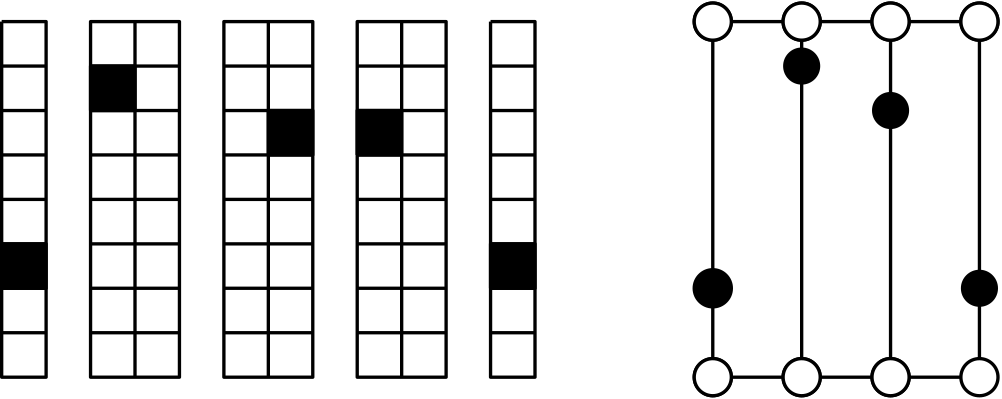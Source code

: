 <?xml version="1.0"?>
<!DOCTYPE ipe SYSTEM "ipe.dtd">
<ipe version="70206" creator="Ipe 7.2.7">
<info created="D:20171101130558" modified="D:20171206234937"/>
<ipestyle name="basic">
<symbol name="arrow/arc(spx)">
<path stroke="sym-stroke" fill="sym-stroke" pen="sym-pen">
0 0 m
-1 0.333 l
-1 -0.333 l
h
</path>
</symbol>
<symbol name="arrow/farc(spx)">
<path stroke="sym-stroke" fill="white" pen="sym-pen">
0 0 m
-1 0.333 l
-1 -0.333 l
h
</path>
</symbol>
<symbol name="arrow/ptarc(spx)">
<path stroke="sym-stroke" fill="sym-stroke" pen="sym-pen">
0 0 m
-1 0.333 l
-0.8 0 l
-1 -0.333 l
h
</path>
</symbol>
<symbol name="arrow/fptarc(spx)">
<path stroke="sym-stroke" fill="white" pen="sym-pen">
0 0 m
-1 0.333 l
-0.8 0 l
-1 -0.333 l
h
</path>
</symbol>
<symbol name="mark/circle(sx)" transformations="translations">
<path fill="sym-stroke">
0.6 0 0 0.6 0 0 e
0.4 0 0 0.4 0 0 e
</path>
</symbol>
<symbol name="mark/disk(sx)" transformations="translations">
<path fill="sym-stroke">
0.6 0 0 0.6 0 0 e
</path>
</symbol>
<symbol name="mark/fdisk(sfx)" transformations="translations">
<group>
<path fill="sym-fill">
0.5 0 0 0.5 0 0 e
</path>
<path fill="sym-stroke" fillrule="eofill">
0.6 0 0 0.6 0 0 e
0.4 0 0 0.4 0 0 e
</path>
</group>
</symbol>
<symbol name="mark/box(sx)" transformations="translations">
<path fill="sym-stroke" fillrule="eofill">
-0.6 -0.6 m
0.6 -0.6 l
0.6 0.6 l
-0.6 0.6 l
h
-0.4 -0.4 m
0.4 -0.4 l
0.4 0.4 l
-0.4 0.4 l
h
</path>
</symbol>
<symbol name="mark/square(sx)" transformations="translations">
<path fill="sym-stroke">
-0.6 -0.6 m
0.6 -0.6 l
0.6 0.6 l
-0.6 0.6 l
h
</path>
</symbol>
<symbol name="mark/fsquare(sfx)" transformations="translations">
<group>
<path fill="sym-fill">
-0.5 -0.5 m
0.5 -0.5 l
0.5 0.5 l
-0.5 0.5 l
h
</path>
<path fill="sym-stroke" fillrule="eofill">
-0.6 -0.6 m
0.6 -0.6 l
0.6 0.6 l
-0.6 0.6 l
h
-0.4 -0.4 m
0.4 -0.4 l
0.4 0.4 l
-0.4 0.4 l
h
</path>
</group>
</symbol>
<symbol name="mark/cross(sx)" transformations="translations">
<group>
<path fill="sym-stroke">
-0.43 -0.57 m
0.57 0.43 l
0.43 0.57 l
-0.57 -0.43 l
h
</path>
<path fill="sym-stroke">
-0.43 0.57 m
0.57 -0.43 l
0.43 -0.57 l
-0.57 0.43 l
h
</path>
</group>
</symbol>
<symbol name="arrow/fnormal(spx)">
<path stroke="sym-stroke" fill="white" pen="sym-pen">
0 0 m
-1 0.333 l
-1 -0.333 l
h
</path>
</symbol>
<symbol name="arrow/pointed(spx)">
<path stroke="sym-stroke" fill="sym-stroke" pen="sym-pen">
0 0 m
-1 0.333 l
-0.8 0 l
-1 -0.333 l
h
</path>
</symbol>
<symbol name="arrow/fpointed(spx)">
<path stroke="sym-stroke" fill="white" pen="sym-pen">
0 0 m
-1 0.333 l
-0.8 0 l
-1 -0.333 l
h
</path>
</symbol>
<symbol name="arrow/linear(spx)">
<path stroke="sym-stroke" pen="sym-pen">
-1 0.333 m
0 0 l
-1 -0.333 l
</path>
</symbol>
<symbol name="arrow/fdouble(spx)">
<path stroke="sym-stroke" fill="white" pen="sym-pen">
0 0 m
-1 0.333 l
-1 -0.333 l
h
-1 0 m
-2 0.333 l
-2 -0.333 l
h
</path>
</symbol>
<symbol name="arrow/double(spx)">
<path stroke="sym-stroke" fill="sym-stroke" pen="sym-pen">
0 0 m
-1 0.333 l
-1 -0.333 l
h
-1 0 m
-2 0.333 l
-2 -0.333 l
h
</path>
</symbol>
<pen name="heavier" value="0.8"/>
<pen name="fat" value="1.2"/>
<pen name="ultrafat" value="2"/>
<symbolsize name="large" value="5"/>
<symbolsize name="small" value="2"/>
<symbolsize name="tiny" value="1.1"/>
<arrowsize name="large" value="10"/>
<arrowsize name="small" value="5"/>
<arrowsize name="tiny" value="3"/>
<color name="red" value="1 0 0"/>
<color name="green" value="0 1 0"/>
<color name="blue" value="0 0 1"/>
<color name="yellow" value="1 1 0"/>
<color name="orange" value="1 0.647 0"/>
<color name="gold" value="1 0.843 0"/>
<color name="purple" value="0.627 0.125 0.941"/>
<color name="gray" value="0.745"/>
<color name="brown" value="0.647 0.165 0.165"/>
<color name="navy" value="0 0 0.502"/>
<color name="pink" value="1 0.753 0.796"/>
<color name="seagreen" value="0.18 0.545 0.341"/>
<color name="turquoise" value="0.251 0.878 0.816"/>
<color name="violet" value="0.933 0.51 0.933"/>
<color name="darkblue" value="0 0 0.545"/>
<color name="darkcyan" value="0 0.545 0.545"/>
<color name="darkgray" value="0.663"/>
<color name="darkgreen" value="0 0.392 0"/>
<color name="darkmagenta" value="0.545 0 0.545"/>
<color name="darkorange" value="1 0.549 0"/>
<color name="darkred" value="0.545 0 0"/>
<color name="lightblue" value="0.678 0.847 0.902"/>
<color name="lightcyan" value="0.878 1 1"/>
<color name="lightgray" value="0.827"/>
<color name="lightgreen" value="0.565 0.933 0.565"/>
<color name="lightyellow" value="1 1 0.878"/>
<dashstyle name="dashed" value="[4] 0"/>
<dashstyle name="dotted" value="[1 3] 0"/>
<dashstyle name="dash dotted" value="[4 2 1 2] 0"/>
<dashstyle name="dash dot dotted" value="[4 2 1 2 1 2] 0"/>
<textsize name="large" value="\large"/>
<textsize name="Large" value="\Large"/>
<textsize name="LARGE" value="\LARGE"/>
<textsize name="huge" value="\huge"/>
<textsize name="Huge" value="\Huge"/>
<textsize name="small" value="\small"/>
<textsize name="footnote" value="\footnotesize"/>
<textsize name="tiny" value="\tiny"/>
<textstyle name="center" begin="\begin{center}" end="\end{center}"/>
<textstyle name="itemize" begin="\begin{itemize}" end="\end{itemize}"/>
<textstyle name="item" begin="\begin{itemize}\item{}" end="\end{itemize}"/>
<gridsize name="4 pts" value="4"/>
<gridsize name="8 pts (~3 mm)" value="8"/>
<gridsize name="16 pts (~6 mm)" value="16"/>
<gridsize name="32 pts (~12 mm)" value="32"/>
<gridsize name="10 pts (~3.5 mm)" value="10"/>
<gridsize name="20 pts (~7 mm)" value="20"/>
<gridsize name="14 pts (~5 mm)" value="14"/>
<gridsize name="28 pts (~10 mm)" value="28"/>
<gridsize name="56 pts (~20 mm)" value="56"/>
<anglesize name="90 deg" value="90"/>
<anglesize name="60 deg" value="60"/>
<anglesize name="45 deg" value="45"/>
<anglesize name="30 deg" value="30"/>
<anglesize name="22.5 deg" value="22.5"/>
<opacity name="10%" value="0.1"/>
<opacity name="30%" value="0.3"/>
<opacity name="50%" value="0.5"/>
<opacity name="75%" value="0.75"/>
<tiling name="falling" angle="-60" step="4" width="1"/>
<tiling name="rising" angle="30" step="4" width="1"/>
</ipestyle>
<page>
<layer name="alpha"/>
<layer name="beta"/>
<layer name="gamma"/>
<layer name="delta"/>
<layer name="epsilon"/>
<layer name="zeta"/>
<layer name="eta"/>
<layer name="theta"/>
<layer name="iota"/>
<layer name="kappa"/>
<view layers="kappa" active="kappa"/>
<path layer="alpha" stroke="black" pen="fat">
64 768 m
64 576 l
</path>
<path matrix="1 0 0 1 -80 16" stroke="black" pen="fat">
144 736 m
144 720 l
160 720 l
160 736 l
h
</path>
<path matrix="1 0 0 1 -80 0" stroke="black" pen="fat">
144 736 m
144 720 l
160 720 l
160 736 l
h
</path>
<path matrix="1 0 0 1 -80 -16" stroke="black" pen="fat">
144 736 m
144 720 l
160 720 l
160 736 l
h
</path>
<path matrix="1 0 0 1 -80 -32" stroke="black" pen="fat">
144 736 m
144 720 l
160 720 l
160 736 l
h
</path>
<path matrix="1 0 0 1 -80 -48" stroke="black" pen="fat">
144 736 m
144 720 l
160 720 l
160 736 l
h
</path>
<path matrix="1 0 0 1 -80 -64" stroke="black" pen="fat">
144 736 m
144 720 l
160 720 l
160 736 l
h
</path>
<path matrix="1 0 0 1 -80 -80" stroke="black" pen="fat">
144 736 m
144 720 l
160 720 l
160 736 l
h
</path>
<path matrix="1 0 0 1 -80 -96" stroke="black" fill="1" pen="fat">
144 736 m
144 720 l
160 720 l
160 736 l
h
</path>
<path matrix="1 0 0 1 -80 -112" fill="black">
144 736 m
144 720 l
160 720 l
160 736 l
h
</path>
<path matrix="1 0 0 1 -80 -128" stroke="black" pen="fat">
144 736 m
144 720 l
160 720 l
160 736 l
h
</path>
<path matrix="1 0 0 1 -48 16" stroke="black" pen="fat">
144 736 m
144 720 l
160 720 l
160 736 l
h
</path>
<path matrix="1 0 0 1 -48 0" stroke="black" pen="fat">
144 736 m
144 720 l
160 720 l
160 736 l
h
</path>
<path matrix="1 0 0 1 -48 -16" stroke="black" pen="fat">
144 736 m
144 720 l
160 720 l
160 736 l
h
</path>
<path matrix="1 0 0 1 -48 -32" stroke="black" pen="fat">
144 736 m
144 720 l
160 720 l
160 736 l
h
</path>
<path matrix="1 0 0 1 -48 -48" stroke="black" pen="fat">
144 736 m
144 720 l
160 720 l
160 736 l
h
</path>
<path matrix="1 0 0 1 -48 -64" stroke="black" pen="fat">
144 736 m
144 720 l
160 720 l
160 736 l
h
</path>
<path matrix="1 0 0 1 -48 -80" stroke="black" pen="fat">
144 736 m
144 720 l
160 720 l
160 736 l
h
</path>
<path matrix="1 0 0 1 -48 -96" stroke="black" pen="fat">
144 736 m
144 720 l
160 720 l
160 736 l
h
</path>
<path matrix="1 0 0 1 -48 -128" stroke="black" pen="fat">
144 736 m
144 720 l
160 720 l
160 736 l
h
</path>
<path matrix="1 0 0 1 -32 16" stroke="black" pen="fat">
144 736 m
144 720 l
160 720 l
160 736 l
h
</path>
<path matrix="1 0 0 1 -32 0" stroke="black" pen="fat">
144 736 m
144 720 l
160 720 l
160 736 l
h
</path>
<path matrix="1 0 0 1 -32 -16" stroke="black" pen="fat">
144 736 m
144 720 l
160 720 l
160 736 l
h
</path>
<path matrix="1 0 0 1 -32 -32" stroke="black" pen="fat">
144 736 m
144 720 l
160 720 l
160 736 l
h
</path>
<path matrix="1 0 0 1 -32 -48" stroke="black" pen="fat">
144 736 m
144 720 l
160 720 l
160 736 l
h
</path>
<path matrix="1 0 0 1 -32 -64" stroke="black" pen="fat">
144 736 m
144 720 l
160 720 l
160 736 l
h
</path>
<path matrix="1 0 0 1 -32 -80" stroke="black" pen="fat">
144 736 m
144 720 l
160 720 l
160 736 l
h
</path>
<path matrix="1 0 0 1 -32 -96" stroke="black" pen="fat">
144 736 m
144 720 l
160 720 l
160 736 l
h
</path>
<path matrix="1 0 0 1 -32 -112" stroke="black" pen="fat">
144 736 m
144 720 l
160 720 l
160 736 l
h
</path>
<path matrix="1 0 0 1 -32 -128" stroke="black" pen="fat">
144 736 m
144 720 l
160 720 l
160 736 l
h
</path>
<path matrix="1 0 0 1 0 16" stroke="black" pen="fat">
144 736 m
144 720 l
160 720 l
160 736 l
h
</path>
<path stroke="black" pen="fat">
144 736 m
144 720 l
160 720 l
160 736 l
h
</path>
<path matrix="1 0 0 1 0 -16" stroke="black" pen="fat">
144 736 m
144 720 l
160 720 l
160 736 l
h
</path>
<path matrix="1 0 0 1 0 -32" stroke="black" pen="fat">
144 736 m
144 720 l
160 720 l
160 736 l
h
</path>
<path matrix="1 0 0 1 0 -48" stroke="black" pen="fat">
144 736 m
144 720 l
160 720 l
160 736 l
h
</path>
<path matrix="1 0 0 1 0 -64" stroke="black" pen="fat">
144 736 m
144 720 l
160 720 l
160 736 l
h
</path>
<path matrix="1 0 0 1 0 -80" stroke="black" pen="fat">
144 736 m
144 720 l
160 720 l
160 736 l
h
</path>
<path matrix="1 0 0 1 0 -96" stroke="black" pen="fat">
144 736 m
144 720 l
160 720 l
160 736 l
h
</path>
<path matrix="1 0 0 1 0 -112" stroke="black" pen="fat">
144 736 m
144 720 l
160 720 l
160 736 l
h
</path>
<path matrix="1 0 0 1 0 -128" stroke="black" pen="fat">
144 736 m
144 720 l
160 720 l
160 736 l
h
</path>
<path matrix="1 0 0 1 16 16" stroke="black" pen="fat">
144 736 m
144 720 l
160 720 l
160 736 l
h
</path>
<path matrix="1 0 0 1 16 0" stroke="black" pen="fat">
144 736 m
144 720 l
160 720 l
160 736 l
h
</path>
<path matrix="1 0 0 1 16 -16" stroke="black" pen="fat">
144 736 m
144 720 l
160 720 l
160 736 l
h
</path>
<path matrix="1 0 0 1 16 -32" stroke="black" pen="fat">
144 736 m
144 720 l
160 720 l
160 736 l
h
</path>
<path matrix="1 0 0 1 16 -48" stroke="black" pen="fat">
144 736 m
144 720 l
160 720 l
160 736 l
h
</path>
<path matrix="1 0 0 1 16 -64" stroke="black" pen="fat">
144 736 m
144 720 l
160 720 l
160 736 l
h
</path>
<path matrix="1 0 0 1 16 -80" stroke="black" pen="fat">
144 736 m
144 720 l
160 720 l
160 736 l
h
</path>
<path matrix="1 0 0 1 16 -96" stroke="black" pen="fat">
144 736 m
144 720 l
160 720 l
160 736 l
h
</path>
<path matrix="1 0 0 1 16 -112" stroke="black" pen="fat">
144 736 m
144 720 l
160 720 l
160 736 l
h
</path>
<path matrix="1 0 0 1 16 -128" stroke="black" pen="fat">
144 736 m
144 720 l
160 720 l
160 736 l
h
</path>
<path matrix="1 0 0 1 48 16" stroke="black" pen="fat">
144 736 m
144 720 l
160 720 l
160 736 l
h
</path>
<path matrix="1 0 0 1 48 0" stroke="black" pen="fat">
144 736 m
144 720 l
160 720 l
160 736 l
h
</path>
<path matrix="1 0 0 1 48 -16" stroke="black" pen="fat">
144 736 m
144 720 l
160 720 l
160 736 l
h
</path>
<path matrix="1 0 0 1 48 -32" stroke="black" pen="fat">
144 736 m
144 720 l
160 720 l
160 736 l
h
</path>
<path matrix="1 0 0 1 48 -48" stroke="black" pen="fat">
144 736 m
144 720 l
160 720 l
160 736 l
h
</path>
<path matrix="1 0 0 1 48 -64" stroke="black" pen="fat">
144 736 m
144 720 l
160 720 l
160 736 l
h
</path>
<path matrix="1 0 0 1 48 -80" stroke="black" pen="fat">
144 736 m
144 720 l
160 720 l
160 736 l
h
</path>
<path matrix="1 0 0 1 48 -96" stroke="black" pen="fat">
144 736 m
144 720 l
160 720 l
160 736 l
h
</path>
<path matrix="1 0 0 1 48 -112" stroke="black" pen="fat">
144 736 m
144 720 l
160 720 l
160 736 l
h
</path>
<path matrix="1 0 0 1 48 -128" stroke="black" pen="fat">
144 736 m
144 720 l
160 720 l
160 736 l
h
</path>
<path matrix="1 0 0 1 64 16" stroke="black" pen="fat">
144 736 m
144 720 l
160 720 l
160 736 l
h
</path>
<path matrix="1 0 0 1 64 0" stroke="black" pen="fat">
144 736 m
144 720 l
160 720 l
160 736 l
h
</path>
<path matrix="1 0 0 1 64 -16" stroke="black" pen="fat">
144 736 m
144 720 l
160 720 l
160 736 l
h
</path>
<path matrix="1 0 0 1 64 -32" stroke="black" pen="fat">
144 736 m
144 720 l
160 720 l
160 736 l
h
</path>
<path matrix="1 0 0 1 64 -48" stroke="black" pen="fat">
144 736 m
144 720 l
160 720 l
160 736 l
h
</path>
<path matrix="1 0 0 1 64 -64" stroke="black" pen="fat">
144 736 m
144 720 l
160 720 l
160 736 l
h
</path>
<path matrix="1 0 0 1 64 -80" stroke="black" pen="fat">
144 736 m
144 720 l
160 720 l
160 736 l
h
</path>
<path matrix="1 0 0 1 64 -96" stroke="black" pen="fat">
144 736 m
144 720 l
160 720 l
160 736 l
h
</path>
<path matrix="1 0 0 1 64 -112" stroke="black" pen="fat">
144 736 m
144 720 l
160 720 l
160 736 l
h
</path>
<path matrix="1 0 0 1 64 -128" stroke="black" pen="fat">
144 736 m
144 720 l
160 720 l
160 736 l
h
</path>
<path matrix="1 0 0 1 96 16" stroke="black" pen="fat">
144 736 m
144 720 l
160 720 l
160 736 l
h
</path>
<path matrix="1 0 0 1 96 0" stroke="black" pen="fat">
144 736 m
144 720 l
160 720 l
160 736 l
h
</path>
<path matrix="1 0 0 1 96 -16" stroke="black" pen="fat">
144 736 m
144 720 l
160 720 l
160 736 l
h
</path>
<path matrix="1 0 0 1 96 -32" stroke="black" pen="fat">
144 736 m
144 720 l
160 720 l
160 736 l
h
</path>
<path matrix="1 0 0 1 96 -48" stroke="black" pen="fat">
144 736 m
144 720 l
160 720 l
160 736 l
h
</path>
<path matrix="1 0 0 1 96 -64" stroke="black" pen="fat">
144 736 m
144 720 l
160 720 l
160 736 l
h
</path>
<path matrix="1 0 0 1 96 -80" stroke="black" pen="fat">
144 736 m
144 720 l
160 720 l
160 736 l
h
</path>
<path matrix="1 0 0 1 96 -96" stroke="black" pen="fat">
144 736 m
144 720 l
160 720 l
160 736 l
h
</path>
<path matrix="1 0 0 1 96 -112" stroke="black" pen="fat">
144 736 m
144 720 l
160 720 l
160 736 l
h
</path>
<path matrix="1 0 0 1 96 -128" stroke="black" pen="fat">
144 736 m
144 720 l
160 720 l
160 736 l
h
</path>
<path matrix="1 0 0 1 112 16" stroke="black" pen="fat">
144 736 m
144 720 l
160 720 l
160 736 l
h
</path>
<path matrix="1 0 0 1 112 0" stroke="black" pen="fat">
144 736 m
144 720 l
160 720 l
160 736 l
h
</path>
<path matrix="1 0 0 1 112 -16" stroke="black" pen="fat">
144 736 m
144 720 l
160 720 l
160 736 l
h
</path>
<path matrix="1 0 0 1 112 -32" stroke="black" pen="fat">
144 736 m
144 720 l
160 720 l
160 736 l
h
</path>
<path matrix="1 0 0 1 112 -48" stroke="black" pen="fat">
144 736 m
144 720 l
160 720 l
160 736 l
h
</path>
<path matrix="1 0 0 1 112 -64" stroke="black" pen="fat">
144 736 m
144 720 l
160 720 l
160 736 l
h
</path>
<path matrix="1 0 0 1 112 -80" stroke="black" pen="fat">
144 736 m
144 720 l
160 720 l
160 736 l
h
</path>
<path matrix="1 0 0 1 112 -96" stroke="black" pen="fat">
144 736 m
144 720 l
160 720 l
160 736 l
h
</path>
<path matrix="1 0 0 1 112 -112" stroke="black" pen="fat">
144 736 m
144 720 l
160 720 l
160 736 l
h
</path>
<path matrix="1 0 0 1 112 -128" stroke="black" pen="fat">
144 736 m
144 720 l
160 720 l
160 736 l
h
</path>
<path matrix="1 0 0 1 144 16" stroke="black" pen="fat">
144 736 m
144 720 l
160 720 l
160 736 l
h
</path>
<path matrix="1 0 0 1 144 0" stroke="black" pen="fat">
144 736 m
144 720 l
160 720 l
160 736 l
h
</path>
<path matrix="1 0 0 1 144 -16" stroke="black" pen="fat">
144 736 m
144 720 l
160 720 l
160 736 l
h
</path>
<path matrix="1 0 0 1 144 -32" stroke="black" pen="fat">
144 736 m
144 720 l
160 720 l
160 736 l
h
</path>
<path matrix="1 0 0 1 144 -48" stroke="black" pen="fat">
144 736 m
144 720 l
160 720 l
160 736 l
h
</path>
<path matrix="1 0 0 1 144 -64" stroke="black" pen="fat">
144 736 m
144 720 l
160 720 l
160 736 l
h
</path>
<path matrix="1 0 0 1 144 -80" stroke="black" pen="fat">
144 736 m
144 720 l
160 720 l
160 736 l
h
</path>
<path matrix="1 0 0 1 144 -96" stroke="black" pen="fat">
144 736 m
144 720 l
160 720 l
160 736 l
h
</path>
<path matrix="1 0 0 1 144 -112" stroke="black" pen="fat">
144 736 m
144 720 l
160 720 l
160 736 l
h
</path>
<path matrix="1 0 0 1 144 -128" stroke="black" pen="fat">
144 736 m
144 720 l
160 720 l
160 736 l
h
</path>
<path stroke="black" pen="fat">
64 768 m
304 768 l
304 576 l
</path>
<path stroke="black" pen="fat">
64 576 m
80 576 l
</path>
<path stroke="black" pen="fat">
80 576 m
80 560 l
96 560 l
96 576 l
304 576 l
304 576 l
</path>
<path stroke="black" pen="fat">
64 768 m
64 576 l
</path>
<path matrix="1 0 0 1 -80 16" stroke="black" pen="fat">
144 736 m
144 720 l
160 720 l
160 736 l
h
</path>
<path matrix="1 0 0 1 -80 0" stroke="black" pen="fat">
144 736 m
144 720 l
160 720 l
160 736 l
h
</path>
<path matrix="1 0 0 1 -80 -16" stroke="black" pen="fat">
144 736 m
144 720 l
160 720 l
160 736 l
h
</path>
<path matrix="1 0 0 1 -80 -32" stroke="black" pen="fat">
144 736 m
144 720 l
160 720 l
160 736 l
h
</path>
<path matrix="1 0 0 1 -80 -48" stroke="black" pen="fat">
144 736 m
144 720 l
160 720 l
160 736 l
h
</path>
<path matrix="1 0 0 1 -80 -64" stroke="black" pen="fat">
144 736 m
144 720 l
160 720 l
160 736 l
h
</path>
<path matrix="1 0 0 1 -80 -80" stroke="black" pen="fat">
144 736 m
144 720 l
160 720 l
160 736 l
h
</path>
<path matrix="1 0 0 1 -80 -96" stroke="black" fill="1" pen="fat">
144 736 m
144 720 l
160 720 l
160 736 l
h
</path>
<path matrix="1 0 0 1 -80 -112" fill="black">
144 736 m
144 720 l
160 720 l
160 736 l
h
</path>
<path matrix="1 0 0 1 -80 -128" stroke="black" pen="fat">
144 736 m
144 720 l
160 720 l
160 736 l
h
</path>
<path matrix="1 0 0 1 -48 16" stroke="black" pen="fat">
144 736 m
144 720 l
160 720 l
160 736 l
h
</path>
<path matrix="1 0 0 1 -48 0" stroke="black" pen="fat">
144 736 m
144 720 l
160 720 l
160 736 l
h
</path>
<path matrix="1 0 0 1 -48 -16" stroke="black" pen="fat">
144 736 m
144 720 l
160 720 l
160 736 l
h
</path>
<path matrix="1 0 0 1 -48 -32" stroke="black" pen="fat">
144 736 m
144 720 l
160 720 l
160 736 l
h
</path>
<path matrix="1 0 0 1 -48 -48" stroke="black" pen="fat">
144 736 m
144 720 l
160 720 l
160 736 l
h
</path>
<path matrix="1 0 0 1 -48 -64" stroke="black" pen="fat">
144 736 m
144 720 l
160 720 l
160 736 l
h
</path>
<path matrix="1 0 0 1 -48 -80" stroke="black" pen="fat">
144 736 m
144 720 l
160 720 l
160 736 l
h
</path>
<path matrix="1 0 0 1 -48 -96" stroke="black" pen="fat">
144 736 m
144 720 l
160 720 l
160 736 l
h
</path>
<path matrix="1 0 0 1 -48 -128" stroke="black" pen="fat">
144 736 m
144 720 l
160 720 l
160 736 l
h
</path>
<path matrix="1 0 0 1 -32 16" stroke="black" pen="fat">
144 736 m
144 720 l
160 720 l
160 736 l
h
</path>
<path matrix="1 0 0 1 -32 0" stroke="black" pen="fat">
144 736 m
144 720 l
160 720 l
160 736 l
h
</path>
<path matrix="1 0 0 1 -32 -16" stroke="black" pen="fat">
144 736 m
144 720 l
160 720 l
160 736 l
h
</path>
<path matrix="1 0 0 1 -32 -32" stroke="black" pen="fat">
144 736 m
144 720 l
160 720 l
160 736 l
h
</path>
<path matrix="1 0 0 1 -32 -48" stroke="black" pen="fat">
144 736 m
144 720 l
160 720 l
160 736 l
h
</path>
<path matrix="1 0 0 1 -32 -64" stroke="black" pen="fat">
144 736 m
144 720 l
160 720 l
160 736 l
h
</path>
<path matrix="1 0 0 1 -32 -80" stroke="black" pen="fat">
144 736 m
144 720 l
160 720 l
160 736 l
h
</path>
<path matrix="1 0 0 1 -32 -96" stroke="black" pen="fat">
144 736 m
144 720 l
160 720 l
160 736 l
h
</path>
<path matrix="1 0 0 1 -32 -112" stroke="black" pen="fat">
144 736 m
144 720 l
160 720 l
160 736 l
h
</path>
<path matrix="1 0 0 1 -32 -128" stroke="black" pen="fat">
144 736 m
144 720 l
160 720 l
160 736 l
h
</path>
<path matrix="1 0 0 1 0 16" stroke="black" pen="fat">
144 736 m
144 720 l
160 720 l
160 736 l
h
</path>
<path stroke="black" pen="fat">
144 736 m
144 720 l
160 720 l
160 736 l
h
</path>
<path matrix="1 0 0 1 0 -16" stroke="black" pen="fat">
144 736 m
144 720 l
160 720 l
160 736 l
h
</path>
<path matrix="1 0 0 1 0 -32" stroke="black" pen="fat">
144 736 m
144 720 l
160 720 l
160 736 l
h
</path>
<path matrix="1 0 0 1 0 -48" stroke="black" pen="fat">
144 736 m
144 720 l
160 720 l
160 736 l
h
</path>
<path matrix="1 0 0 1 0 -64" stroke="black" pen="fat">
144 736 m
144 720 l
160 720 l
160 736 l
h
</path>
<path matrix="1 0 0 1 0 -80" stroke="black" pen="fat">
144 736 m
144 720 l
160 720 l
160 736 l
h
</path>
<path matrix="1 0 0 1 0 -96" stroke="black" pen="fat">
144 736 m
144 720 l
160 720 l
160 736 l
h
</path>
<path matrix="1 0 0 1 0 -112" stroke="black" pen="fat">
144 736 m
144 720 l
160 720 l
160 736 l
h
</path>
<path matrix="1 0 0 1 0 -128" stroke="black" pen="fat">
144 736 m
144 720 l
160 720 l
160 736 l
h
</path>
<path matrix="1 0 0 1 16 16" stroke="black" pen="fat">
144 736 m
144 720 l
160 720 l
160 736 l
h
</path>
<path matrix="1 0 0 1 16 0" stroke="black" pen="fat">
144 736 m
144 720 l
160 720 l
160 736 l
h
</path>
<path matrix="1 0 0 1 16 -16" stroke="black" pen="fat">
144 736 m
144 720 l
160 720 l
160 736 l
h
</path>
<path matrix="1 0 0 1 16 -32" stroke="black" pen="fat">
144 736 m
144 720 l
160 720 l
160 736 l
h
</path>
<path matrix="1 0 0 1 16 -48" stroke="black" pen="fat">
144 736 m
144 720 l
160 720 l
160 736 l
h
</path>
<path matrix="1 0 0 1 16 -64" stroke="black" pen="fat">
144 736 m
144 720 l
160 720 l
160 736 l
h
</path>
<path matrix="1 0 0 1 16 -80" stroke="black" pen="fat">
144 736 m
144 720 l
160 720 l
160 736 l
h
</path>
<path matrix="1 0 0 1 16 -96" stroke="black" pen="fat">
144 736 m
144 720 l
160 720 l
160 736 l
h
</path>
<path matrix="1 0 0 1 16 -112" stroke="black" pen="fat">
144 736 m
144 720 l
160 720 l
160 736 l
h
</path>
<path matrix="1 0 0 1 16 -128" stroke="black" pen="fat">
144 736 m
144 720 l
160 720 l
160 736 l
h
</path>
<path matrix="1 0 0 1 48 16" stroke="black" pen="fat">
144 736 m
144 720 l
160 720 l
160 736 l
h
</path>
<path matrix="1 0 0 1 48 0" stroke="black" pen="fat">
144 736 m
144 720 l
160 720 l
160 736 l
h
</path>
<path matrix="1 0 0 1 48 -16" stroke="black" pen="fat">
144 736 m
144 720 l
160 720 l
160 736 l
h
</path>
<path matrix="1 0 0 1 48 -32" stroke="black" pen="fat">
144 736 m
144 720 l
160 720 l
160 736 l
h
</path>
<path matrix="1 0 0 1 48 -48" stroke="black" pen="fat">
144 736 m
144 720 l
160 720 l
160 736 l
h
</path>
<path matrix="1 0 0 1 48 -64" stroke="black" pen="fat">
144 736 m
144 720 l
160 720 l
160 736 l
h
</path>
<path matrix="1 0 0 1 48 -80" stroke="black" pen="fat">
144 736 m
144 720 l
160 720 l
160 736 l
h
</path>
<path matrix="1 0 0 1 48 -96" stroke="black" pen="fat">
144 736 m
144 720 l
160 720 l
160 736 l
h
</path>
<path matrix="1 0 0 1 48 -112" stroke="black" pen="fat">
144 736 m
144 720 l
160 720 l
160 736 l
h
</path>
<path matrix="1 0 0 1 48 -128" stroke="black" pen="fat">
144 736 m
144 720 l
160 720 l
160 736 l
h
</path>
<path matrix="1 0 0 1 64 16" stroke="black" pen="fat">
144 736 m
144 720 l
160 720 l
160 736 l
h
</path>
<path matrix="1 0 0 1 64 0" stroke="black" pen="fat">
144 736 m
144 720 l
160 720 l
160 736 l
h
</path>
<path matrix="1 0 0 1 64 -16" stroke="black" pen="fat">
144 736 m
144 720 l
160 720 l
160 736 l
h
</path>
<path matrix="1 0 0 1 64 -32" stroke="black" pen="fat">
144 736 m
144 720 l
160 720 l
160 736 l
h
</path>
<path matrix="1 0 0 1 64 -48" stroke="black" pen="fat">
144 736 m
144 720 l
160 720 l
160 736 l
h
</path>
<path matrix="1 0 0 1 64 -64" stroke="black" pen="fat">
144 736 m
144 720 l
160 720 l
160 736 l
h
</path>
<path matrix="1 0 0 1 64 -80" stroke="black" pen="fat">
144 736 m
144 720 l
160 720 l
160 736 l
h
</path>
<path matrix="1 0 0 1 64 -96" stroke="black" pen="fat">
144 736 m
144 720 l
160 720 l
160 736 l
h
</path>
<path matrix="1 0 0 1 64 -112" stroke="black" pen="fat">
144 736 m
144 720 l
160 720 l
160 736 l
h
</path>
<path matrix="1 0 0 1 64 -128" stroke="black" pen="fat">
144 736 m
144 720 l
160 720 l
160 736 l
h
</path>
<path matrix="1 0 0 1 96 16" stroke="black" pen="fat">
144 736 m
144 720 l
160 720 l
160 736 l
h
</path>
<path matrix="1 0 0 1 96 0" stroke="black" pen="fat">
144 736 m
144 720 l
160 720 l
160 736 l
h
</path>
<path matrix="1 0 0 1 96 -16" stroke="black" pen="fat">
144 736 m
144 720 l
160 720 l
160 736 l
h
</path>
<path matrix="1 0 0 1 96 -32" stroke="black" pen="fat">
144 736 m
144 720 l
160 720 l
160 736 l
h
</path>
<path matrix="1 0 0 1 96 -48" stroke="black" pen="fat">
144 736 m
144 720 l
160 720 l
160 736 l
h
</path>
<path matrix="1 0 0 1 96 -64" stroke="black" pen="fat">
144 736 m
144 720 l
160 720 l
160 736 l
h
</path>
<path matrix="1 0 0 1 96 -80" stroke="black" pen="fat">
144 736 m
144 720 l
160 720 l
160 736 l
h
</path>
<path matrix="1 0 0 1 96 -96" stroke="black" pen="fat">
144 736 m
144 720 l
160 720 l
160 736 l
h
</path>
<path matrix="1 0 0 1 96 -112" stroke="black" pen="fat">
144 736 m
144 720 l
160 720 l
160 736 l
h
</path>
<path matrix="1 0 0 1 96 -128" stroke="black" pen="fat">
144 736 m
144 720 l
160 720 l
160 736 l
h
</path>
<path matrix="1 0 0 1 112 16" stroke="black" pen="fat">
144 736 m
144 720 l
160 720 l
160 736 l
h
</path>
<path matrix="1 0 0 1 112 0" stroke="black" pen="fat">
144 736 m
144 720 l
160 720 l
160 736 l
h
</path>
<path matrix="1 0 0 1 112 -16" stroke="black" pen="fat">
144 736 m
144 720 l
160 720 l
160 736 l
h
</path>
<path matrix="1 0 0 1 112 -32" stroke="black" pen="fat">
144 736 m
144 720 l
160 720 l
160 736 l
h
</path>
<path matrix="1 0 0 1 112 -48" stroke="black" pen="fat">
144 736 m
144 720 l
160 720 l
160 736 l
h
</path>
<path matrix="1 0 0 1 112 -64" stroke="black" pen="fat">
144 736 m
144 720 l
160 720 l
160 736 l
h
</path>
<path matrix="1 0 0 1 112 -80" stroke="black" pen="fat">
144 736 m
144 720 l
160 720 l
160 736 l
h
</path>
<path matrix="1 0 0 1 112 -96" stroke="black" pen="fat">
144 736 m
144 720 l
160 720 l
160 736 l
h
</path>
<path matrix="1 0 0 1 112 -112" stroke="black" pen="fat">
144 736 m
144 720 l
160 720 l
160 736 l
h
</path>
<path matrix="1 0 0 1 112 -128" stroke="black" pen="fat">
144 736 m
144 720 l
160 720 l
160 736 l
h
</path>
<path matrix="1 0 0 1 144 16" stroke="black" pen="fat">
144 736 m
144 720 l
160 720 l
160 736 l
h
</path>
<path matrix="1 0 0 1 144 0" stroke="black" pen="fat">
144 736 m
144 720 l
160 720 l
160 736 l
h
</path>
<path matrix="1 0 0 1 144 -16" stroke="black" pen="fat">
144 736 m
144 720 l
160 720 l
160 736 l
h
</path>
<path matrix="1 0 0 1 144 -32" stroke="black" pen="fat">
144 736 m
144 720 l
160 720 l
160 736 l
h
</path>
<path matrix="1 0 0 1 144 -48" stroke="black" pen="fat">
144 736 m
144 720 l
160 720 l
160 736 l
h
</path>
<path matrix="1 0 0 1 144 -64" stroke="black" pen="fat">
144 736 m
144 720 l
160 720 l
160 736 l
h
</path>
<path matrix="1 0 0 1 144 -80" stroke="black" pen="fat">
144 736 m
144 720 l
160 720 l
160 736 l
h
</path>
<path matrix="1 0 0 1 144 -96" stroke="black" pen="fat">
144 736 m
144 720 l
160 720 l
160 736 l
h
</path>
<path matrix="1 0 0 1 144 -112" stroke="black" pen="fat">
144 736 m
144 720 l
160 720 l
160 736 l
h
</path>
<path matrix="1 0 0 1 144 -128" stroke="black" pen="fat">
144 736 m
144 720 l
160 720 l
160 736 l
h
</path>
<path stroke="black" pen="fat">
64 768 m
304 768 l
304 576 l
</path>
<path stroke="black" pen="fat">
64 576 m
80 576 l
</path>
<path stroke="black" pen="fat">
80 576 m
80 560 l
96 560 l
96 576 l
304 576 l
304 576 l
</path>
<path stroke="black" pen="fat">
64 768 m
64 576 l
</path>
<path matrix="1 0 0 1 -80 16" stroke="black" pen="fat">
144 736 m
144 720 l
160 720 l
160 736 l
h
</path>
<path matrix="1 0 0 1 -80 0" stroke="black" pen="fat">
144 736 m
144 720 l
160 720 l
160 736 l
h
</path>
<path matrix="1 0 0 1 -80 -16" stroke="black" pen="fat">
144 736 m
144 720 l
160 720 l
160 736 l
h
</path>
<path matrix="1 0 0 1 -80 -32" stroke="black" pen="fat">
144 736 m
144 720 l
160 720 l
160 736 l
h
</path>
<path matrix="1 0 0 1 -80 -48" stroke="black" pen="fat">
144 736 m
144 720 l
160 720 l
160 736 l
h
</path>
<path matrix="1 0 0 1 -80 -64" stroke="black" pen="fat">
144 736 m
144 720 l
160 720 l
160 736 l
h
</path>
<path matrix="1 0 0 1 -80 -80" stroke="black" pen="fat">
144 736 m
144 720 l
160 720 l
160 736 l
h
</path>
<path matrix="1 0 0 1 -80 -96" stroke="black" fill="1" pen="fat">
144 736 m
144 720 l
160 720 l
160 736 l
h
</path>
<path matrix="1 0 0 1 -80 -112" fill="black">
144 736 m
144 720 l
160 720 l
160 736 l
h
</path>
<path matrix="1 0 0 1 -80 -128" stroke="black" pen="fat">
144 736 m
144 720 l
160 720 l
160 736 l
h
</path>
<path matrix="1 0 0 1 -48 16" stroke="black" pen="fat">
144 736 m
144 720 l
160 720 l
160 736 l
h
</path>
<path matrix="1 0 0 1 -48 0" stroke="black" pen="fat">
144 736 m
144 720 l
160 720 l
160 736 l
h
</path>
<path matrix="1 0 0 1 -48 -16" stroke="black" pen="fat">
144 736 m
144 720 l
160 720 l
160 736 l
h
</path>
<path matrix="1 0 0 1 -48 -32" stroke="black" pen="fat">
144 736 m
144 720 l
160 720 l
160 736 l
h
</path>
<path matrix="1 0 0 1 -48 -48" stroke="black" pen="fat">
144 736 m
144 720 l
160 720 l
160 736 l
h
</path>
<path matrix="1 0 0 1 -48 -64" stroke="black" pen="fat">
144 736 m
144 720 l
160 720 l
160 736 l
h
</path>
<path matrix="1 0 0 1 -48 -80" stroke="black" pen="fat">
144 736 m
144 720 l
160 720 l
160 736 l
h
</path>
<path matrix="1 0 0 1 -48 -96" stroke="black" pen="fat">
144 736 m
144 720 l
160 720 l
160 736 l
h
</path>
<path matrix="1 0 0 1 -48 -128" stroke="black" pen="fat">
144 736 m
144 720 l
160 720 l
160 736 l
h
</path>
<path matrix="1 0 0 1 -32 16" stroke="black" pen="fat">
144 736 m
144 720 l
160 720 l
160 736 l
h
</path>
<path matrix="1 0 0 1 -32 0" stroke="black" pen="fat">
144 736 m
144 720 l
160 720 l
160 736 l
h
</path>
<path matrix="1 0 0 1 -32 -16" stroke="black" pen="fat">
144 736 m
144 720 l
160 720 l
160 736 l
h
</path>
<path matrix="1 0 0 1 -32 -32" stroke="black" pen="fat">
144 736 m
144 720 l
160 720 l
160 736 l
h
</path>
<path matrix="1 0 0 1 -32 -48" stroke="black" pen="fat">
144 736 m
144 720 l
160 720 l
160 736 l
h
</path>
<path matrix="1 0 0 1 -32 -64" stroke="black" pen="fat">
144 736 m
144 720 l
160 720 l
160 736 l
h
</path>
<path matrix="1 0 0 1 -32 -80" stroke="black" pen="fat">
144 736 m
144 720 l
160 720 l
160 736 l
h
</path>
<path matrix="1 0 0 1 -32 -96" stroke="black" pen="fat">
144 736 m
144 720 l
160 720 l
160 736 l
h
</path>
<path matrix="1 0 0 1 -32 -112" stroke="black" pen="fat">
144 736 m
144 720 l
160 720 l
160 736 l
h
</path>
<path matrix="1 0 0 1 -32 -128" stroke="black" pen="fat">
144 736 m
144 720 l
160 720 l
160 736 l
h
</path>
<path matrix="1 0 0 1 0 16" stroke="black" pen="fat">
144 736 m
144 720 l
160 720 l
160 736 l
h
</path>
<path stroke="black" pen="fat">
144 736 m
144 720 l
160 720 l
160 736 l
h
</path>
<path matrix="1 0 0 1 0 -16" stroke="black" pen="fat">
144 736 m
144 720 l
160 720 l
160 736 l
h
</path>
<path matrix="1 0 0 1 0 -32" stroke="black" pen="fat">
144 736 m
144 720 l
160 720 l
160 736 l
h
</path>
<path matrix="1 0 0 1 0 -48" stroke="black" pen="fat">
144 736 m
144 720 l
160 720 l
160 736 l
h
</path>
<path matrix="1 0 0 1 0 -64" stroke="black" pen="fat">
144 736 m
144 720 l
160 720 l
160 736 l
h
</path>
<path matrix="1 0 0 1 0 -80" stroke="black" pen="fat">
144 736 m
144 720 l
160 720 l
160 736 l
h
</path>
<path matrix="1 0 0 1 0 -96" stroke="black" pen="fat">
144 736 m
144 720 l
160 720 l
160 736 l
h
</path>
<path matrix="1 0 0 1 0 -112" stroke="black" pen="fat">
144 736 m
144 720 l
160 720 l
160 736 l
h
</path>
<path matrix="1 0 0 1 0 -128" stroke="black" pen="fat">
144 736 m
144 720 l
160 720 l
160 736 l
h
</path>
<path matrix="1 0 0 1 16 16" stroke="black" pen="fat">
144 736 m
144 720 l
160 720 l
160 736 l
h
</path>
<path matrix="1 0 0 1 16 0" stroke="black" pen="fat">
144 736 m
144 720 l
160 720 l
160 736 l
h
</path>
<path matrix="1 0 0 1 16 -16" stroke="black" pen="fat">
144 736 m
144 720 l
160 720 l
160 736 l
h
</path>
<path matrix="1 0 0 1 16 -32" stroke="black" pen="fat">
144 736 m
144 720 l
160 720 l
160 736 l
h
</path>
<path matrix="1 0 0 1 16 -48" stroke="black" pen="fat">
144 736 m
144 720 l
160 720 l
160 736 l
h
</path>
<path matrix="1 0 0 1 16 -64" stroke="black" pen="fat">
144 736 m
144 720 l
160 720 l
160 736 l
h
</path>
<path matrix="1 0 0 1 16 -80" stroke="black" pen="fat">
144 736 m
144 720 l
160 720 l
160 736 l
h
</path>
<path matrix="1 0 0 1 16 -96" stroke="black" pen="fat">
144 736 m
144 720 l
160 720 l
160 736 l
h
</path>
<path matrix="1 0 0 1 16 -112" stroke="black" pen="fat">
144 736 m
144 720 l
160 720 l
160 736 l
h
</path>
<path matrix="1 0 0 1 16 -128" stroke="black" pen="fat">
144 736 m
144 720 l
160 720 l
160 736 l
h
</path>
<path matrix="1 0 0 1 48 16" stroke="black" pen="fat">
144 736 m
144 720 l
160 720 l
160 736 l
h
</path>
<path matrix="1 0 0 1 48 0" stroke="black" pen="fat">
144 736 m
144 720 l
160 720 l
160 736 l
h
</path>
<path matrix="1 0 0 1 48 -16" stroke="black" pen="fat">
144 736 m
144 720 l
160 720 l
160 736 l
h
</path>
<path matrix="1 0 0 1 48 -32" stroke="black" pen="fat">
144 736 m
144 720 l
160 720 l
160 736 l
h
</path>
<path matrix="1 0 0 1 48 -48" stroke="black" pen="fat">
144 736 m
144 720 l
160 720 l
160 736 l
h
</path>
<path matrix="1 0 0 1 48 -64" stroke="black" pen="fat">
144 736 m
144 720 l
160 720 l
160 736 l
h
</path>
<path matrix="1 0 0 1 48 -80" stroke="black" pen="fat">
144 736 m
144 720 l
160 720 l
160 736 l
h
</path>
<path matrix="1 0 0 1 48 -96" stroke="black" pen="fat">
144 736 m
144 720 l
160 720 l
160 736 l
h
</path>
<path matrix="1 0 0 1 48 -112" stroke="black" pen="fat">
144 736 m
144 720 l
160 720 l
160 736 l
h
</path>
<path matrix="1 0 0 1 48 -128" stroke="black" pen="fat">
144 736 m
144 720 l
160 720 l
160 736 l
h
</path>
<path matrix="1 0 0 1 64 16" stroke="black" pen="fat">
144 736 m
144 720 l
160 720 l
160 736 l
h
</path>
<path matrix="1 0 0 1 64 0" stroke="black" pen="fat">
144 736 m
144 720 l
160 720 l
160 736 l
h
</path>
<path matrix="1 0 0 1 64 -16" stroke="black" pen="fat">
144 736 m
144 720 l
160 720 l
160 736 l
h
</path>
<path matrix="1 0 0 1 64 -32" stroke="black" pen="fat">
144 736 m
144 720 l
160 720 l
160 736 l
h
</path>
<path matrix="1 0 0 1 64 -48" stroke="black" pen="fat">
144 736 m
144 720 l
160 720 l
160 736 l
h
</path>
<path matrix="1 0 0 1 64 -64" stroke="black" pen="fat">
144 736 m
144 720 l
160 720 l
160 736 l
h
</path>
<path matrix="1 0 0 1 64 -80" stroke="black" pen="fat">
144 736 m
144 720 l
160 720 l
160 736 l
h
</path>
<path matrix="1 0 0 1 64 -96" stroke="black" pen="fat">
144 736 m
144 720 l
160 720 l
160 736 l
h
</path>
<path matrix="1 0 0 1 64 -112" stroke="black" pen="fat">
144 736 m
144 720 l
160 720 l
160 736 l
h
</path>
<path matrix="1 0 0 1 64 -128" stroke="black" pen="fat">
144 736 m
144 720 l
160 720 l
160 736 l
h
</path>
<path matrix="1 0 0 1 96 16" stroke="black" pen="fat">
144 736 m
144 720 l
160 720 l
160 736 l
h
</path>
<path matrix="1 0 0 1 96 0" stroke="black" pen="fat">
144 736 m
144 720 l
160 720 l
160 736 l
h
</path>
<path matrix="1 0 0 1 96 -16" stroke="black" pen="fat">
144 736 m
144 720 l
160 720 l
160 736 l
h
</path>
<path matrix="1 0 0 1 96 -32" stroke="black" pen="fat">
144 736 m
144 720 l
160 720 l
160 736 l
h
</path>
<path matrix="1 0 0 1 96 -48" stroke="black" pen="fat">
144 736 m
144 720 l
160 720 l
160 736 l
h
</path>
<path matrix="1 0 0 1 96 -64" stroke="black" pen="fat">
144 736 m
144 720 l
160 720 l
160 736 l
h
</path>
<path matrix="1 0 0 1 96 -80" stroke="black" pen="fat">
144 736 m
144 720 l
160 720 l
160 736 l
h
</path>
<path matrix="1 0 0 1 96 -96" stroke="black" pen="fat">
144 736 m
144 720 l
160 720 l
160 736 l
h
</path>
<path matrix="1 0 0 1 96 -112" stroke="black" pen="fat">
144 736 m
144 720 l
160 720 l
160 736 l
h
</path>
<path matrix="1 0 0 1 96 -128" stroke="black" pen="fat">
144 736 m
144 720 l
160 720 l
160 736 l
h
</path>
<path matrix="1 0 0 1 112 16" stroke="black" pen="fat">
144 736 m
144 720 l
160 720 l
160 736 l
h
</path>
<path matrix="1 0 0 1 112 0" stroke="black" pen="fat">
144 736 m
144 720 l
160 720 l
160 736 l
h
</path>
<path matrix="1 0 0 1 112 -16" stroke="black" pen="fat">
144 736 m
144 720 l
160 720 l
160 736 l
h
</path>
<path matrix="1 0 0 1 112 -32" stroke="black" pen="fat">
144 736 m
144 720 l
160 720 l
160 736 l
h
</path>
<path matrix="1 0 0 1 112 -48" stroke="black" pen="fat">
144 736 m
144 720 l
160 720 l
160 736 l
h
</path>
<path matrix="1 0 0 1 112 -64" stroke="black" pen="fat">
144 736 m
144 720 l
160 720 l
160 736 l
h
</path>
<path matrix="1 0 0 1 112 -80" stroke="black" pen="fat">
144 736 m
144 720 l
160 720 l
160 736 l
h
</path>
<path matrix="1 0 0 1 112 -96" stroke="black" pen="fat">
144 736 m
144 720 l
160 720 l
160 736 l
h
</path>
<path matrix="1 0 0 1 112 -112" stroke="black" pen="fat">
144 736 m
144 720 l
160 720 l
160 736 l
h
</path>
<path matrix="1 0 0 1 112 -128" stroke="black" pen="fat">
144 736 m
144 720 l
160 720 l
160 736 l
h
</path>
<path matrix="1 0 0 1 144 16" stroke="black" pen="fat">
144 736 m
144 720 l
160 720 l
160 736 l
h
</path>
<path matrix="1 0 0 1 144 0" stroke="black" pen="fat">
144 736 m
144 720 l
160 720 l
160 736 l
h
</path>
<path matrix="1 0 0 1 144 -16" stroke="black" pen="fat">
144 736 m
144 720 l
160 720 l
160 736 l
h
</path>
<path matrix="1 0 0 1 144 -32" stroke="black" pen="fat">
144 736 m
144 720 l
160 720 l
160 736 l
h
</path>
<path matrix="1 0 0 1 144 -48" stroke="black" pen="fat">
144 736 m
144 720 l
160 720 l
160 736 l
h
</path>
<path matrix="1 0 0 1 144 -64" stroke="black" pen="fat">
144 736 m
144 720 l
160 720 l
160 736 l
h
</path>
<path matrix="1 0 0 1 144 -80" stroke="black" pen="fat">
144 736 m
144 720 l
160 720 l
160 736 l
h
</path>
<path matrix="1 0 0 1 144 -96" stroke="black" pen="fat">
144 736 m
144 720 l
160 720 l
160 736 l
h
</path>
<path matrix="1 0 0 1 144 -112" stroke="black" pen="fat">
144 736 m
144 720 l
160 720 l
160 736 l
h
</path>
<path matrix="1 0 0 1 144 -128" stroke="black" pen="fat">
144 736 m
144 720 l
160 720 l
160 736 l
h
</path>
<path stroke="black" pen="fat">
64 768 m
304 768 l
304 576 l
</path>
<path stroke="black" pen="fat">
64 576 m
80 576 l
</path>
<path stroke="black" pen="fat">
80 576 m
80 560 l
96 560 l
96 576 l
304 576 l
304 576 l
</path>
<path stroke="black" pen="fat">
64 768 m
64 576 l
</path>
<path matrix="1 0 0 1 -80 16" stroke="black" pen="fat">
144 736 m
144 720 l
160 720 l
160 736 l
h
</path>
<path matrix="1 0 0 1 -80 0" stroke="black" pen="fat">
144 736 m
144 720 l
160 720 l
160 736 l
h
</path>
<path matrix="1 0 0 1 -80 -16" stroke="black" pen="fat">
144 736 m
144 720 l
160 720 l
160 736 l
h
</path>
<path matrix="1 0 0 1 -80 -32" stroke="black" pen="fat">
144 736 m
144 720 l
160 720 l
160 736 l
h
</path>
<path matrix="1 0 0 1 -80 -48" stroke="black" pen="fat">
144 736 m
144 720 l
160 720 l
160 736 l
h
</path>
<path matrix="1 0 0 1 -80 -64" stroke="black" pen="fat">
144 736 m
144 720 l
160 720 l
160 736 l
h
</path>
<path matrix="1 0 0 1 -80 -80" stroke="black" pen="fat">
144 736 m
144 720 l
160 720 l
160 736 l
h
</path>
<path matrix="1 0 0 1 -80 -96" stroke="black" fill="1" pen="fat">
144 736 m
144 720 l
160 720 l
160 736 l
h
</path>
<path matrix="1 0 0 1 -80 -112" fill="black">
144 736 m
144 720 l
160 720 l
160 736 l
h
</path>
<path matrix="1 0 0 1 -80 -128" stroke="black" pen="fat">
144 736 m
144 720 l
160 720 l
160 736 l
h
</path>
<path matrix="1 0 0 1 -48 16" stroke="black" pen="fat">
144 736 m
144 720 l
160 720 l
160 736 l
h
</path>
<path matrix="1 0 0 1 -48 0" stroke="black" pen="fat">
144 736 m
144 720 l
160 720 l
160 736 l
h
</path>
<path matrix="1 0 0 1 -48 -16" stroke="black" pen="fat">
144 736 m
144 720 l
160 720 l
160 736 l
h
</path>
<path matrix="1 0 0 1 -48 -32" stroke="black" pen="fat">
144 736 m
144 720 l
160 720 l
160 736 l
h
</path>
<path matrix="1 0 0 1 -48 -48" stroke="black" pen="fat">
144 736 m
144 720 l
160 720 l
160 736 l
h
</path>
<path matrix="1 0 0 1 -48 -64" stroke="black" pen="fat">
144 736 m
144 720 l
160 720 l
160 736 l
h
</path>
<path matrix="1 0 0 1 -48 -80" stroke="black" pen="fat">
144 736 m
144 720 l
160 720 l
160 736 l
h
</path>
<path matrix="1 0 0 1 -48 -96" stroke="black" pen="fat">
144 736 m
144 720 l
160 720 l
160 736 l
h
</path>
<path matrix="1 0 0 1 -48 -128" stroke="black" pen="fat">
144 736 m
144 720 l
160 720 l
160 736 l
h
</path>
<path matrix="1 0 0 1 -32 16" stroke="black" pen="fat">
144 736 m
144 720 l
160 720 l
160 736 l
h
</path>
<path matrix="1 0 0 1 -32 0" stroke="black" pen="fat">
144 736 m
144 720 l
160 720 l
160 736 l
h
</path>
<path matrix="1 0 0 1 -32 -16" stroke="black" pen="fat">
144 736 m
144 720 l
160 720 l
160 736 l
h
</path>
<path matrix="1 0 0 1 -32 -32" stroke="black" pen="fat">
144 736 m
144 720 l
160 720 l
160 736 l
h
</path>
<path matrix="1 0 0 1 -32 -48" stroke="black" pen="fat">
144 736 m
144 720 l
160 720 l
160 736 l
h
</path>
<path matrix="1 0 0 1 -32 -64" stroke="black" pen="fat">
144 736 m
144 720 l
160 720 l
160 736 l
h
</path>
<path matrix="1 0 0 1 -32 -80" stroke="black" pen="fat">
144 736 m
144 720 l
160 720 l
160 736 l
h
</path>
<path matrix="1 0 0 1 -32 -96" stroke="black" pen="fat">
144 736 m
144 720 l
160 720 l
160 736 l
h
</path>
<path matrix="1 0 0 1 -32 -112" stroke="black" pen="fat">
144 736 m
144 720 l
160 720 l
160 736 l
h
</path>
<path matrix="1 0 0 1 -32 -128" stroke="black" pen="fat">
144 736 m
144 720 l
160 720 l
160 736 l
h
</path>
<path matrix="1 0 0 1 0 16" stroke="black" pen="fat">
144 736 m
144 720 l
160 720 l
160 736 l
h
</path>
<path stroke="black" pen="fat">
144 736 m
144 720 l
160 720 l
160 736 l
h
</path>
<path matrix="1 0 0 1 0 -16" stroke="black" pen="fat">
144 736 m
144 720 l
160 720 l
160 736 l
h
</path>
<path matrix="1 0 0 1 0 -32" stroke="black" pen="fat">
144 736 m
144 720 l
160 720 l
160 736 l
h
</path>
<path matrix="1 0 0 1 0 -48" stroke="black" pen="fat">
144 736 m
144 720 l
160 720 l
160 736 l
h
</path>
<path matrix="1 0 0 1 0 -64" stroke="black" pen="fat">
144 736 m
144 720 l
160 720 l
160 736 l
h
</path>
<path matrix="1 0 0 1 0 -80" stroke="black" pen="fat">
144 736 m
144 720 l
160 720 l
160 736 l
h
</path>
<path matrix="1 0 0 1 0 -96" stroke="black" pen="fat">
144 736 m
144 720 l
160 720 l
160 736 l
h
</path>
<path matrix="1 0 0 1 0 -112" stroke="black" pen="fat">
144 736 m
144 720 l
160 720 l
160 736 l
h
</path>
<path matrix="1 0 0 1 0 -128" stroke="black" pen="fat">
144 736 m
144 720 l
160 720 l
160 736 l
h
</path>
<path matrix="1 0 0 1 16 16" stroke="black" pen="fat">
144 736 m
144 720 l
160 720 l
160 736 l
h
</path>
<path matrix="1 0 0 1 16 0" stroke="black" pen="fat">
144 736 m
144 720 l
160 720 l
160 736 l
h
</path>
<path matrix="1 0 0 1 16 -16" stroke="black" pen="fat">
144 736 m
144 720 l
160 720 l
160 736 l
h
</path>
<path matrix="1 0 0 1 16 -32" stroke="black" pen="fat">
144 736 m
144 720 l
160 720 l
160 736 l
h
</path>
<path matrix="1 0 0 1 16 -48" stroke="black" pen="fat">
144 736 m
144 720 l
160 720 l
160 736 l
h
</path>
<path matrix="1 0 0 1 16 -64" stroke="black" pen="fat">
144 736 m
144 720 l
160 720 l
160 736 l
h
</path>
<path matrix="1 0 0 1 16 -80" stroke="black" pen="fat">
144 736 m
144 720 l
160 720 l
160 736 l
h
</path>
<path matrix="1 0 0 1 16 -96" stroke="black" pen="fat">
144 736 m
144 720 l
160 720 l
160 736 l
h
</path>
<path matrix="1 0 0 1 16 -112" stroke="black" pen="fat">
144 736 m
144 720 l
160 720 l
160 736 l
h
</path>
<path matrix="1 0 0 1 16 -128" stroke="black" pen="fat">
144 736 m
144 720 l
160 720 l
160 736 l
h
</path>
<path matrix="1 0 0 1 48 16" stroke="black" pen="fat">
144 736 m
144 720 l
160 720 l
160 736 l
h
</path>
<path matrix="1 0 0 1 48 0" stroke="black" pen="fat">
144 736 m
144 720 l
160 720 l
160 736 l
h
</path>
<path matrix="1 0 0 1 48 -16" stroke="black" pen="fat">
144 736 m
144 720 l
160 720 l
160 736 l
h
</path>
<path matrix="1 0 0 1 48 -32" stroke="black" pen="fat">
144 736 m
144 720 l
160 720 l
160 736 l
h
</path>
<path matrix="1 0 0 1 48 -48" stroke="black" pen="fat">
144 736 m
144 720 l
160 720 l
160 736 l
h
</path>
<path matrix="1 0 0 1 48 -64" stroke="black" pen="fat">
144 736 m
144 720 l
160 720 l
160 736 l
h
</path>
<path matrix="1 0 0 1 48 -80" stroke="black" pen="fat">
144 736 m
144 720 l
160 720 l
160 736 l
h
</path>
<path matrix="1 0 0 1 48 -96" stroke="black" pen="fat">
144 736 m
144 720 l
160 720 l
160 736 l
h
</path>
<path matrix="1 0 0 1 48 -112" stroke="black" pen="fat">
144 736 m
144 720 l
160 720 l
160 736 l
h
</path>
<path matrix="1 0 0 1 48 -128" stroke="black" pen="fat">
144 736 m
144 720 l
160 720 l
160 736 l
h
</path>
<path matrix="1 0 0 1 64 16" stroke="black" pen="fat">
144 736 m
144 720 l
160 720 l
160 736 l
h
</path>
<path matrix="1 0 0 1 64 0" stroke="black" pen="fat">
144 736 m
144 720 l
160 720 l
160 736 l
h
</path>
<path matrix="1 0 0 1 64 -16" stroke="black" pen="fat">
144 736 m
144 720 l
160 720 l
160 736 l
h
</path>
<path matrix="1 0 0 1 64 -32" stroke="black" pen="fat">
144 736 m
144 720 l
160 720 l
160 736 l
h
</path>
<path matrix="1 0 0 1 64 -48" stroke="black" pen="fat">
144 736 m
144 720 l
160 720 l
160 736 l
h
</path>
<path matrix="1 0 0 1 64 -64" stroke="black" pen="fat">
144 736 m
144 720 l
160 720 l
160 736 l
h
</path>
<path matrix="1 0 0 1 64 -80" stroke="black" pen="fat">
144 736 m
144 720 l
160 720 l
160 736 l
h
</path>
<path matrix="1 0 0 1 64 -96" stroke="black" pen="fat">
144 736 m
144 720 l
160 720 l
160 736 l
h
</path>
<path matrix="1 0 0 1 64 -112" stroke="black" pen="fat">
144 736 m
144 720 l
160 720 l
160 736 l
h
</path>
<path matrix="1 0 0 1 64 -128" stroke="black" pen="fat">
144 736 m
144 720 l
160 720 l
160 736 l
h
</path>
<path matrix="1 0 0 1 96 16" stroke="black" pen="fat">
144 736 m
144 720 l
160 720 l
160 736 l
h
</path>
<path matrix="1 0 0 1 96 0" stroke="black" pen="fat">
144 736 m
144 720 l
160 720 l
160 736 l
h
</path>
<path matrix="1 0 0 1 96 -16" stroke="black" pen="fat">
144 736 m
144 720 l
160 720 l
160 736 l
h
</path>
<path matrix="1 0 0 1 96 -32" stroke="black" pen="fat">
144 736 m
144 720 l
160 720 l
160 736 l
h
</path>
<path matrix="1 0 0 1 96 -48" stroke="black" pen="fat">
144 736 m
144 720 l
160 720 l
160 736 l
h
</path>
<path matrix="1 0 0 1 96 -64" stroke="black" pen="fat">
144 736 m
144 720 l
160 720 l
160 736 l
h
</path>
<path matrix="1 0 0 1 96 -80" stroke="black" pen="fat">
144 736 m
144 720 l
160 720 l
160 736 l
h
</path>
<path matrix="1 0 0 1 96 -96" stroke="black" pen="fat">
144 736 m
144 720 l
160 720 l
160 736 l
h
</path>
<path matrix="1 0 0 1 96 -112" stroke="black" pen="fat">
144 736 m
144 720 l
160 720 l
160 736 l
h
</path>
<path matrix="1 0 0 1 96 -128" stroke="black" pen="fat">
144 736 m
144 720 l
160 720 l
160 736 l
h
</path>
<path matrix="1 0 0 1 112 16" stroke="black" pen="fat">
144 736 m
144 720 l
160 720 l
160 736 l
h
</path>
<path matrix="1 0 0 1 112 0" stroke="black" pen="fat">
144 736 m
144 720 l
160 720 l
160 736 l
h
</path>
<path matrix="1 0 0 1 112 -16" stroke="black" pen="fat">
144 736 m
144 720 l
160 720 l
160 736 l
h
</path>
<path matrix="1 0 0 1 112 -32" stroke="black" pen="fat">
144 736 m
144 720 l
160 720 l
160 736 l
h
</path>
<path matrix="1 0 0 1 112 -48" stroke="black" pen="fat">
144 736 m
144 720 l
160 720 l
160 736 l
h
</path>
<path matrix="1 0 0 1 112 -64" stroke="black" pen="fat">
144 736 m
144 720 l
160 720 l
160 736 l
h
</path>
<path matrix="1 0 0 1 112 -80" stroke="black" pen="fat">
144 736 m
144 720 l
160 720 l
160 736 l
h
</path>
<path matrix="1 0 0 1 112 -96" stroke="black" pen="fat">
144 736 m
144 720 l
160 720 l
160 736 l
h
</path>
<path matrix="1 0 0 1 112 -112" stroke="black" pen="fat">
144 736 m
144 720 l
160 720 l
160 736 l
h
</path>
<path matrix="1 0 0 1 112 -128" stroke="black" pen="fat">
144 736 m
144 720 l
160 720 l
160 736 l
h
</path>
<path matrix="1 0 0 1 144 16" stroke="black" pen="fat">
144 736 m
144 720 l
160 720 l
160 736 l
h
</path>
<path matrix="1 0 0 1 144 0" stroke="black" pen="fat">
144 736 m
144 720 l
160 720 l
160 736 l
h
</path>
<path matrix="1 0 0 1 144 -16" stroke="black" pen="fat">
144 736 m
144 720 l
160 720 l
160 736 l
h
</path>
<path matrix="1 0 0 1 144 -32" stroke="black" pen="fat">
144 736 m
144 720 l
160 720 l
160 736 l
h
</path>
<path matrix="1 0 0 1 144 -48" stroke="black" pen="fat">
144 736 m
144 720 l
160 720 l
160 736 l
h
</path>
<path matrix="1 0 0 1 144 -64" stroke="black" pen="fat">
144 736 m
144 720 l
160 720 l
160 736 l
h
</path>
<path matrix="1 0 0 1 144 -80" stroke="black" pen="fat">
144 736 m
144 720 l
160 720 l
160 736 l
h
</path>
<path matrix="1 0 0 1 144 -96" stroke="black" pen="fat">
144 736 m
144 720 l
160 720 l
160 736 l
h
</path>
<path matrix="1 0 0 1 144 -112" stroke="black" pen="fat">
144 736 m
144 720 l
160 720 l
160 736 l
h
</path>
<path matrix="1 0 0 1 144 -128" stroke="black" pen="fat">
144 736 m
144 720 l
160 720 l
160 736 l
h
</path>
<path stroke="black" pen="fat">
64 768 m
304 768 l
304 576 l
</path>
<path stroke="black" pen="fat">
64 576 m
80 576 l
</path>
<path stroke="black" pen="fat">
80 576 m
80 560 l
96 560 l
96 576 l
304 576 l
304 576 l
</path>
<path layer="beta" stroke="black" pen="fat">
64 768 m
64 576 l
</path>
<path matrix="1 0 0 1 -80 16" stroke="black" pen="fat">
144 736 m
144 720 l
160 720 l
160 736 l
h
</path>
<path matrix="1 0 0 1 -80 0" stroke="black" pen="fat">
144 736 m
144 720 l
160 720 l
160 736 l
h
</path>
<path matrix="1 0 0 1 -80 -16" stroke="black" pen="fat">
144 736 m
144 720 l
160 720 l
160 736 l
h
</path>
<path matrix="1 0 0 1 -80 -32" stroke="black" pen="fat">
144 736 m
144 720 l
160 720 l
160 736 l
h
</path>
<path matrix="1 0 0 1 -80 -48" stroke="black" pen="fat">
144 736 m
144 720 l
160 720 l
160 736 l
h
</path>
<path matrix="1 0 0 1 -80 -64" stroke="black" pen="fat">
144 736 m
144 720 l
160 720 l
160 736 l
h
</path>
<path matrix="1 0 0 1 -80 -80" stroke="black" pen="fat">
144 736 m
144 720 l
160 720 l
160 736 l
h
</path>
<path matrix="1 0 0 1 -80 -96" stroke="black" fill="1" pen="fat">
144 736 m
144 720 l
160 720 l
160 736 l
h
</path>
<path matrix="1 0 0 1 -80 -128" stroke="black" pen="fat">
144 736 m
144 720 l
160 720 l
160 736 l
h
</path>
<path matrix="1 0 0 1 -48 16" stroke="black" pen="fat">
144 736 m
144 720 l
160 720 l
160 736 l
h
</path>
<path matrix="1 0 0 1 -48 0" stroke="black" pen="fat">
144 736 m
144 720 l
160 720 l
160 736 l
h
</path>
<path matrix="1 0 0 1 -48 -16" stroke="black" pen="fat">
144 736 m
144 720 l
160 720 l
160 736 l
h
</path>
<path matrix="1 0 0 1 -48 -32" stroke="black" pen="fat">
144 736 m
144 720 l
160 720 l
160 736 l
h
</path>
<path matrix="1 0 0 1 -48 -48" stroke="black" pen="fat">
144 736 m
144 720 l
160 720 l
160 736 l
h
</path>
<path matrix="1 0 0 1 -48 -64" stroke="black" pen="fat">
144 736 m
144 720 l
160 720 l
160 736 l
h
</path>
<path matrix="1 0 0 1 -48 -80" stroke="black" pen="fat">
144 736 m
144 720 l
160 720 l
160 736 l
h
</path>
<path matrix="1 0 0 1 -48 -96" stroke="black" pen="fat">
144 736 m
144 720 l
160 720 l
160 736 l
h
</path>
<path matrix="1 0 0 1 -48 -128" stroke="black" pen="fat">
144 736 m
144 720 l
160 720 l
160 736 l
h
</path>
<path matrix="1 0 0 1 -32 16" stroke="black" pen="fat">
144 736 m
144 720 l
160 720 l
160 736 l
h
</path>
<path matrix="1 0 0 1 -32 0" stroke="black" pen="fat">
144 736 m
144 720 l
160 720 l
160 736 l
h
</path>
<path matrix="1 0 0 1 -32 -16" stroke="black" pen="fat">
144 736 m
144 720 l
160 720 l
160 736 l
h
</path>
<path matrix="1 0 0 1 -32 -32" stroke="black" pen="fat">
144 736 m
144 720 l
160 720 l
160 736 l
h
</path>
<path matrix="1 0 0 1 -32 -48" stroke="black" pen="fat">
144 736 m
144 720 l
160 720 l
160 736 l
h
</path>
<path matrix="1 0 0 1 -32 -64" stroke="black" pen="fat">
144 736 m
144 720 l
160 720 l
160 736 l
h
</path>
<path matrix="1 0 0 1 -32 -80" stroke="black" pen="fat">
144 736 m
144 720 l
160 720 l
160 736 l
h
</path>
<path matrix="1 0 0 1 -32 -96" stroke="black" pen="fat">
144 736 m
144 720 l
160 720 l
160 736 l
h
</path>
<path matrix="1 0 0 1 -32 -112" stroke="black" pen="fat">
144 736 m
144 720 l
160 720 l
160 736 l
h
</path>
<path matrix="1 0 0 1 -32 -128" stroke="black" pen="fat">
144 736 m
144 720 l
160 720 l
160 736 l
h
</path>
<path matrix="1 0 0 1 0 16" stroke="black" pen="fat">
144 736 m
144 720 l
160 720 l
160 736 l
h
</path>
<path stroke="black" pen="fat">
144 736 m
144 720 l
160 720 l
160 736 l
h
</path>
<path matrix="1 0 0 1 0 -16" stroke="black" pen="fat">
144 736 m
144 720 l
160 720 l
160 736 l
h
</path>
<path matrix="1 0 0 1 0 -32" stroke="black" pen="fat">
144 736 m
144 720 l
160 720 l
160 736 l
h
</path>
<path matrix="1 0 0 1 0 -48" stroke="black" pen="fat">
144 736 m
144 720 l
160 720 l
160 736 l
h
</path>
<path matrix="1 0 0 1 0 -64" stroke="black" pen="fat">
144 736 m
144 720 l
160 720 l
160 736 l
h
</path>
<path matrix="1 0 0 1 0 -80" stroke="black" pen="fat">
144 736 m
144 720 l
160 720 l
160 736 l
h
</path>
<path matrix="1 0 0 1 0 -96" stroke="black" pen="fat">
144 736 m
144 720 l
160 720 l
160 736 l
h
</path>
<path matrix="1 0 0 1 0 -112" stroke="black" pen="fat">
144 736 m
144 720 l
160 720 l
160 736 l
h
</path>
<path matrix="1 0 0 1 0 -128" stroke="black" pen="fat">
144 736 m
144 720 l
160 720 l
160 736 l
h
</path>
<path matrix="1 0 0 1 16 16" stroke="black" pen="fat">
144 736 m
144 720 l
160 720 l
160 736 l
h
</path>
<path matrix="1 0 0 1 16 0" stroke="black" pen="fat">
144 736 m
144 720 l
160 720 l
160 736 l
h
</path>
<path matrix="1 0 0 1 16 -16" stroke="black" pen="fat">
144 736 m
144 720 l
160 720 l
160 736 l
h
</path>
<path matrix="1 0 0 1 16 -32" stroke="black" pen="fat">
144 736 m
144 720 l
160 720 l
160 736 l
h
</path>
<path matrix="1 0 0 1 16 -48" stroke="black" pen="fat">
144 736 m
144 720 l
160 720 l
160 736 l
h
</path>
<path matrix="1 0 0 1 16 -64" stroke="black" pen="fat">
144 736 m
144 720 l
160 720 l
160 736 l
h
</path>
<path matrix="1 0 0 1 16 -80" stroke="black" pen="fat">
144 736 m
144 720 l
160 720 l
160 736 l
h
</path>
<path matrix="1 0 0 1 16 -96" stroke="black" pen="fat">
144 736 m
144 720 l
160 720 l
160 736 l
h
</path>
<path matrix="1 0 0 1 16 -112" stroke="black" pen="fat">
144 736 m
144 720 l
160 720 l
160 736 l
h
</path>
<path matrix="1 0 0 1 16 -128" stroke="black" pen="fat">
144 736 m
144 720 l
160 720 l
160 736 l
h
</path>
<path matrix="1 0 0 1 48 16" stroke="black" pen="fat">
144 736 m
144 720 l
160 720 l
160 736 l
h
</path>
<path matrix="1 0 0 1 48 0" stroke="black" pen="fat">
144 736 m
144 720 l
160 720 l
160 736 l
h
</path>
<path matrix="1 0 0 1 48 -16" stroke="black" pen="fat">
144 736 m
144 720 l
160 720 l
160 736 l
h
</path>
<path matrix="1 0 0 1 48 -32" stroke="black" pen="fat">
144 736 m
144 720 l
160 720 l
160 736 l
h
</path>
<path matrix="1 0 0 1 48 -48" stroke="black" pen="fat">
144 736 m
144 720 l
160 720 l
160 736 l
h
</path>
<path matrix="1 0 0 1 48 -64" stroke="black" pen="fat">
144 736 m
144 720 l
160 720 l
160 736 l
h
</path>
<path matrix="1 0 0 1 48 -80" stroke="black" pen="fat">
144 736 m
144 720 l
160 720 l
160 736 l
h
</path>
<path matrix="1 0 0 1 48 -96" stroke="black" pen="fat">
144 736 m
144 720 l
160 720 l
160 736 l
h
</path>
<path matrix="1 0 0 1 48 -112" stroke="black" pen="fat">
144 736 m
144 720 l
160 720 l
160 736 l
h
</path>
<path matrix="1 0 0 1 48 -128" stroke="black" pen="fat">
144 736 m
144 720 l
160 720 l
160 736 l
h
</path>
<path matrix="1 0 0 1 64 16" stroke="black" pen="fat">
144 736 m
144 720 l
160 720 l
160 736 l
h
</path>
<path matrix="1 0 0 1 64 0" stroke="black" pen="fat">
144 736 m
144 720 l
160 720 l
160 736 l
h
</path>
<path matrix="1 0 0 1 64 -16" stroke="black" pen="fat">
144 736 m
144 720 l
160 720 l
160 736 l
h
</path>
<path matrix="1 0 0 1 64 -32" stroke="black" pen="fat">
144 736 m
144 720 l
160 720 l
160 736 l
h
</path>
<path matrix="1 0 0 1 64 -48" stroke="black" pen="fat">
144 736 m
144 720 l
160 720 l
160 736 l
h
</path>
<path matrix="1 0 0 1 64 -64" stroke="black" pen="fat">
144 736 m
144 720 l
160 720 l
160 736 l
h
</path>
<path matrix="1 0 0 1 64 -80" stroke="black" pen="fat">
144 736 m
144 720 l
160 720 l
160 736 l
h
</path>
<path matrix="1 0 0 1 64 -96" stroke="black" pen="fat">
144 736 m
144 720 l
160 720 l
160 736 l
h
</path>
<path matrix="1 0 0 1 64 -112" stroke="black" pen="fat">
144 736 m
144 720 l
160 720 l
160 736 l
h
</path>
<path matrix="1 0 0 1 64 -128" stroke="black" pen="fat">
144 736 m
144 720 l
160 720 l
160 736 l
h
</path>
<path matrix="1 0 0 1 96 16" stroke="black" pen="fat">
144 736 m
144 720 l
160 720 l
160 736 l
h
</path>
<path matrix="1 0 0 1 96 0" stroke="black" pen="fat">
144 736 m
144 720 l
160 720 l
160 736 l
h
</path>
<path matrix="1 0 0 1 96 -16" stroke="black" pen="fat">
144 736 m
144 720 l
160 720 l
160 736 l
h
</path>
<path matrix="1 0 0 1 96 -32" stroke="black" pen="fat">
144 736 m
144 720 l
160 720 l
160 736 l
h
</path>
<path matrix="1 0 0 1 96 -48" stroke="black" pen="fat">
144 736 m
144 720 l
160 720 l
160 736 l
h
</path>
<path matrix="1 0 0 1 96 -64" stroke="black" pen="fat">
144 736 m
144 720 l
160 720 l
160 736 l
h
</path>
<path matrix="1 0 0 1 96 -80" stroke="black" pen="fat">
144 736 m
144 720 l
160 720 l
160 736 l
h
</path>
<path matrix="1 0 0 1 96 -96" stroke="black" pen="fat">
144 736 m
144 720 l
160 720 l
160 736 l
h
</path>
<path matrix="1 0 0 1 96 -112" stroke="black" pen="fat">
144 736 m
144 720 l
160 720 l
160 736 l
h
</path>
<path matrix="1 0 0 1 96 -128" stroke="black" pen="fat">
144 736 m
144 720 l
160 720 l
160 736 l
h
</path>
<path matrix="1 0 0 1 112 16" stroke="black" pen="fat">
144 736 m
144 720 l
160 720 l
160 736 l
h
</path>
<path matrix="1 0 0 1 112 0" stroke="black" pen="fat">
144 736 m
144 720 l
160 720 l
160 736 l
h
</path>
<path matrix="1 0 0 1 112 -16" stroke="black" pen="fat">
144 736 m
144 720 l
160 720 l
160 736 l
h
</path>
<path matrix="1 0 0 1 112 -32" stroke="black" pen="fat">
144 736 m
144 720 l
160 720 l
160 736 l
h
</path>
<path matrix="1 0 0 1 112 -48" stroke="black" pen="fat">
144 736 m
144 720 l
160 720 l
160 736 l
h
</path>
<path matrix="1 0 0 1 112 -64" stroke="black" pen="fat">
144 736 m
144 720 l
160 720 l
160 736 l
h
</path>
<path matrix="1 0 0 1 112 -80" stroke="black" pen="fat">
144 736 m
144 720 l
160 720 l
160 736 l
h
</path>
<path matrix="1 0 0 1 112 -96" stroke="black" pen="fat">
144 736 m
144 720 l
160 720 l
160 736 l
h
</path>
<path matrix="1 0 0 1 112 -112" stroke="black" pen="fat">
144 736 m
144 720 l
160 720 l
160 736 l
h
</path>
<path matrix="1 0 0 1 112 -128" stroke="black" pen="fat">
144 736 m
144 720 l
160 720 l
160 736 l
h
</path>
<path matrix="1 0 0 1 144 16" stroke="black" pen="fat">
144 736 m
144 720 l
160 720 l
160 736 l
h
</path>
<path matrix="1 0 0 1 144 0" stroke="black" pen="fat">
144 736 m
144 720 l
160 720 l
160 736 l
h
</path>
<path matrix="1 0 0 1 144 -16" stroke="black" pen="fat">
144 736 m
144 720 l
160 720 l
160 736 l
h
</path>
<path matrix="1 0 0 1 144 -32" stroke="black" pen="fat">
144 736 m
144 720 l
160 720 l
160 736 l
h
</path>
<path matrix="1 0 0 1 144 -48" stroke="black" pen="fat">
144 736 m
144 720 l
160 720 l
160 736 l
h
</path>
<path matrix="1 0 0 1 144 -64" stroke="black" pen="fat">
144 736 m
144 720 l
160 720 l
160 736 l
h
</path>
<path matrix="1 0 0 1 144 -80" stroke="black" pen="fat">
144 736 m
144 720 l
160 720 l
160 736 l
h
</path>
<path matrix="1 0 0 1 144 -96" stroke="black" pen="fat">
144 736 m
144 720 l
160 720 l
160 736 l
h
</path>
<path matrix="1 0 0 1 144 -112" stroke="black" pen="fat">
144 736 m
144 720 l
160 720 l
160 736 l
h
</path>
<path matrix="1 0 0 1 144 -128" stroke="black" pen="fat">
144 736 m
144 720 l
160 720 l
160 736 l
h
</path>
<path stroke="black" pen="fat">
64 768 m
304 768 l
304 576 l
</path>
<path stroke="black" pen="fat">
64 576 m
80 576 l
</path>
<path stroke="black" pen="fat">
80 576 m
80 560 l
96 560 l
96 576 l
304 576 l
304 576 l
</path>
<path stroke="black" pen="fat">
64 768 m
64 576 l
</path>
<path matrix="1 0 0 1 -80 16" stroke="black" pen="fat">
144 736 m
144 720 l
160 720 l
160 736 l
h
</path>
<path matrix="1 0 0 1 -80 0" stroke="black" pen="fat">
144 736 m
144 720 l
160 720 l
160 736 l
h
</path>
<path matrix="1 0 0 1 -80 -16" stroke="black" pen="fat">
144 736 m
144 720 l
160 720 l
160 736 l
h
</path>
<path matrix="1 0 0 1 -80 -32" stroke="black" pen="fat">
144 736 m
144 720 l
160 720 l
160 736 l
h
</path>
<path matrix="1 0 0 1 -80 -48" stroke="black" pen="fat">
144 736 m
144 720 l
160 720 l
160 736 l
h
</path>
<path matrix="1 0 0 1 -80 -64" stroke="black" pen="fat">
144 736 m
144 720 l
160 720 l
160 736 l
h
</path>
<path matrix="1 0 0 1 -80 -80" stroke="black" pen="fat">
144 736 m
144 720 l
160 720 l
160 736 l
h
</path>
<path matrix="1 0 0 1 -80 -96" stroke="black" fill="1" pen="fat">
144 736 m
144 720 l
160 720 l
160 736 l
h
</path>
<path matrix="1 0 0 1 -80 -128" stroke="black" pen="fat">
144 736 m
144 720 l
160 720 l
160 736 l
h
</path>
<path matrix="1 0 0 1 -48 16" stroke="black" pen="fat">
144 736 m
144 720 l
160 720 l
160 736 l
h
</path>
<path matrix="1 0 0 1 -48 0" stroke="black" pen="fat">
144 736 m
144 720 l
160 720 l
160 736 l
h
</path>
<path matrix="1 0 0 1 -48 -16" stroke="black" pen="fat">
144 736 m
144 720 l
160 720 l
160 736 l
h
</path>
<path matrix="1 0 0 1 -48 -32" stroke="black" pen="fat">
144 736 m
144 720 l
160 720 l
160 736 l
h
</path>
<path matrix="1 0 0 1 -48 -48" stroke="black" pen="fat">
144 736 m
144 720 l
160 720 l
160 736 l
h
</path>
<path matrix="1 0 0 1 -48 -64" stroke="black" pen="fat">
144 736 m
144 720 l
160 720 l
160 736 l
h
</path>
<path matrix="1 0 0 1 -48 -80" stroke="black" pen="fat">
144 736 m
144 720 l
160 720 l
160 736 l
h
</path>
<path matrix="1 0 0 1 -48 -96" stroke="black" pen="fat">
144 736 m
144 720 l
160 720 l
160 736 l
h
</path>
<path matrix="1 0 0 1 -48 -128" stroke="black" pen="fat">
144 736 m
144 720 l
160 720 l
160 736 l
h
</path>
<path matrix="1 0 0 1 -32 16" stroke="black" pen="fat">
144 736 m
144 720 l
160 720 l
160 736 l
h
</path>
<path matrix="1 0 0 1 -32 0" stroke="black" pen="fat">
144 736 m
144 720 l
160 720 l
160 736 l
h
</path>
<path matrix="1 0 0 1 -32 -16" stroke="black" pen="fat">
144 736 m
144 720 l
160 720 l
160 736 l
h
</path>
<path matrix="1 0 0 1 -32 -32" stroke="black" pen="fat">
144 736 m
144 720 l
160 720 l
160 736 l
h
</path>
<path matrix="1 0 0 1 -32 -48" stroke="black" pen="fat">
144 736 m
144 720 l
160 720 l
160 736 l
h
</path>
<path matrix="1 0 0 1 -32 -64" stroke="black" pen="fat">
144 736 m
144 720 l
160 720 l
160 736 l
h
</path>
<path matrix="1 0 0 1 -32 -80" stroke="black" pen="fat">
144 736 m
144 720 l
160 720 l
160 736 l
h
</path>
<path matrix="1 0 0 1 -32 -96" stroke="black" pen="fat">
144 736 m
144 720 l
160 720 l
160 736 l
h
</path>
<path matrix="1 0 0 1 -32 -112" stroke="black" pen="fat">
144 736 m
144 720 l
160 720 l
160 736 l
h
</path>
<path matrix="1 0 0 1 -32 -128" stroke="black" pen="fat">
144 736 m
144 720 l
160 720 l
160 736 l
h
</path>
<path matrix="1 0 0 1 0 16" stroke="black" pen="fat">
144 736 m
144 720 l
160 720 l
160 736 l
h
</path>
<path stroke="black" pen="fat">
144 736 m
144 720 l
160 720 l
160 736 l
h
</path>
<path matrix="1 0 0 1 0 -16" stroke="black" pen="fat">
144 736 m
144 720 l
160 720 l
160 736 l
h
</path>
<path matrix="1 0 0 1 0 -32" stroke="black" pen="fat">
144 736 m
144 720 l
160 720 l
160 736 l
h
</path>
<path matrix="1 0 0 1 0 -48" stroke="black" pen="fat">
144 736 m
144 720 l
160 720 l
160 736 l
h
</path>
<path matrix="1 0 0 1 0 -64" stroke="black" pen="fat">
144 736 m
144 720 l
160 720 l
160 736 l
h
</path>
<path matrix="1 0 0 1 0 -80" stroke="black" pen="fat">
144 736 m
144 720 l
160 720 l
160 736 l
h
</path>
<path matrix="1 0 0 1 0 -96" stroke="black" pen="fat">
144 736 m
144 720 l
160 720 l
160 736 l
h
</path>
<path matrix="1 0 0 1 0 -112" stroke="black" pen="fat">
144 736 m
144 720 l
160 720 l
160 736 l
h
</path>
<path matrix="1 0 0 1 0 -128" stroke="black" pen="fat">
144 736 m
144 720 l
160 720 l
160 736 l
h
</path>
<path matrix="1 0 0 1 16 16" stroke="black" pen="fat">
144 736 m
144 720 l
160 720 l
160 736 l
h
</path>
<path matrix="1 0 0 1 16 0" stroke="black" pen="fat">
144 736 m
144 720 l
160 720 l
160 736 l
h
</path>
<path matrix="1 0 0 1 16 -16" stroke="black" pen="fat">
144 736 m
144 720 l
160 720 l
160 736 l
h
</path>
<path matrix="1 0 0 1 16 -32" stroke="black" pen="fat">
144 736 m
144 720 l
160 720 l
160 736 l
h
</path>
<path matrix="1 0 0 1 16 -48" stroke="black" pen="fat">
144 736 m
144 720 l
160 720 l
160 736 l
h
</path>
<path matrix="1 0 0 1 16 -64" stroke="black" pen="fat">
144 736 m
144 720 l
160 720 l
160 736 l
h
</path>
<path matrix="1 0 0 1 16 -80" stroke="black" pen="fat">
144 736 m
144 720 l
160 720 l
160 736 l
h
</path>
<path matrix="1 0 0 1 16 -96" stroke="black" pen="fat">
144 736 m
144 720 l
160 720 l
160 736 l
h
</path>
<path matrix="1 0 0 1 16 -112" stroke="black" pen="fat">
144 736 m
144 720 l
160 720 l
160 736 l
h
</path>
<path matrix="1 0 0 1 16 -128" stroke="black" pen="fat">
144 736 m
144 720 l
160 720 l
160 736 l
h
</path>
<path matrix="1 0 0 1 48 16" stroke="black" pen="fat">
144 736 m
144 720 l
160 720 l
160 736 l
h
</path>
<path matrix="1 0 0 1 48 0" stroke="black" pen="fat">
144 736 m
144 720 l
160 720 l
160 736 l
h
</path>
<path matrix="1 0 0 1 48 -16" stroke="black" pen="fat">
144 736 m
144 720 l
160 720 l
160 736 l
h
</path>
<path matrix="1 0 0 1 48 -32" stroke="black" pen="fat">
144 736 m
144 720 l
160 720 l
160 736 l
h
</path>
<path matrix="1 0 0 1 48 -48" stroke="black" pen="fat">
144 736 m
144 720 l
160 720 l
160 736 l
h
</path>
<path matrix="1 0 0 1 48 -64" stroke="black" pen="fat">
144 736 m
144 720 l
160 720 l
160 736 l
h
</path>
<path matrix="1 0 0 1 48 -80" stroke="black" pen="fat">
144 736 m
144 720 l
160 720 l
160 736 l
h
</path>
<path matrix="1 0 0 1 48 -96" stroke="black" pen="fat">
144 736 m
144 720 l
160 720 l
160 736 l
h
</path>
<path matrix="1 0 0 1 48 -112" stroke="black" pen="fat">
144 736 m
144 720 l
160 720 l
160 736 l
h
</path>
<path matrix="1 0 0 1 48 -128" stroke="black" pen="fat">
144 736 m
144 720 l
160 720 l
160 736 l
h
</path>
<path matrix="1 0 0 1 64 16" stroke="black" pen="fat">
144 736 m
144 720 l
160 720 l
160 736 l
h
</path>
<path matrix="1 0 0 1 64 0" stroke="black" pen="fat">
144 736 m
144 720 l
160 720 l
160 736 l
h
</path>
<path matrix="1 0 0 1 64 -16" stroke="black" pen="fat">
144 736 m
144 720 l
160 720 l
160 736 l
h
</path>
<path matrix="1 0 0 1 64 -32" stroke="black" pen="fat">
144 736 m
144 720 l
160 720 l
160 736 l
h
</path>
<path matrix="1 0 0 1 64 -48" stroke="black" pen="fat">
144 736 m
144 720 l
160 720 l
160 736 l
h
</path>
<path matrix="1 0 0 1 64 -64" stroke="black" pen="fat">
144 736 m
144 720 l
160 720 l
160 736 l
h
</path>
<path matrix="1 0 0 1 64 -80" stroke="black" pen="fat">
144 736 m
144 720 l
160 720 l
160 736 l
h
</path>
<path matrix="1 0 0 1 64 -96" stroke="black" pen="fat">
144 736 m
144 720 l
160 720 l
160 736 l
h
</path>
<path matrix="1 0 0 1 64 -112" stroke="black" pen="fat">
144 736 m
144 720 l
160 720 l
160 736 l
h
</path>
<path matrix="1 0 0 1 64 -128" stroke="black" pen="fat">
144 736 m
144 720 l
160 720 l
160 736 l
h
</path>
<path matrix="1 0 0 1 96 16" stroke="black" pen="fat">
144 736 m
144 720 l
160 720 l
160 736 l
h
</path>
<path matrix="1 0 0 1 96 0" stroke="black" pen="fat">
144 736 m
144 720 l
160 720 l
160 736 l
h
</path>
<path matrix="1 0 0 1 96 -16" stroke="black" pen="fat">
144 736 m
144 720 l
160 720 l
160 736 l
h
</path>
<path matrix="1 0 0 1 96 -32" stroke="black" pen="fat">
144 736 m
144 720 l
160 720 l
160 736 l
h
</path>
<path matrix="1 0 0 1 96 -48" stroke="black" pen="fat">
144 736 m
144 720 l
160 720 l
160 736 l
h
</path>
<path matrix="1 0 0 1 96 -64" stroke="black" pen="fat">
144 736 m
144 720 l
160 720 l
160 736 l
h
</path>
<path matrix="1 0 0 1 96 -80" stroke="black" pen="fat">
144 736 m
144 720 l
160 720 l
160 736 l
h
</path>
<path matrix="1 0 0 1 96 -96" stroke="black" pen="fat">
144 736 m
144 720 l
160 720 l
160 736 l
h
</path>
<path matrix="1 0 0 1 96 -112" stroke="black" pen="fat">
144 736 m
144 720 l
160 720 l
160 736 l
h
</path>
<path matrix="1 0 0 1 96 -128" stroke="black" pen="fat">
144 736 m
144 720 l
160 720 l
160 736 l
h
</path>
<path matrix="1 0 0 1 112 16" stroke="black" pen="fat">
144 736 m
144 720 l
160 720 l
160 736 l
h
</path>
<path matrix="1 0 0 1 112 0" stroke="black" pen="fat">
144 736 m
144 720 l
160 720 l
160 736 l
h
</path>
<path matrix="1 0 0 1 112 -16" stroke="black" pen="fat">
144 736 m
144 720 l
160 720 l
160 736 l
h
</path>
<path matrix="1 0 0 1 112 -32" stroke="black" pen="fat">
144 736 m
144 720 l
160 720 l
160 736 l
h
</path>
<path matrix="1 0 0 1 112 -48" stroke="black" pen="fat">
144 736 m
144 720 l
160 720 l
160 736 l
h
</path>
<path matrix="1 0 0 1 112 -64" stroke="black" pen="fat">
144 736 m
144 720 l
160 720 l
160 736 l
h
</path>
<path matrix="1 0 0 1 112 -80" stroke="black" pen="fat">
144 736 m
144 720 l
160 720 l
160 736 l
h
</path>
<path matrix="1 0 0 1 112 -96" stroke="black" pen="fat">
144 736 m
144 720 l
160 720 l
160 736 l
h
</path>
<path matrix="1 0 0 1 112 -112" stroke="black" pen="fat">
144 736 m
144 720 l
160 720 l
160 736 l
h
</path>
<path matrix="1 0 0 1 112 -128" stroke="black" pen="fat">
144 736 m
144 720 l
160 720 l
160 736 l
h
</path>
<path matrix="1 0 0 1 144 16" stroke="black" pen="fat">
144 736 m
144 720 l
160 720 l
160 736 l
h
</path>
<path matrix="1 0 0 1 144 0" stroke="black" pen="fat">
144 736 m
144 720 l
160 720 l
160 736 l
h
</path>
<path matrix="1 0 0 1 144 -16" stroke="black" pen="fat">
144 736 m
144 720 l
160 720 l
160 736 l
h
</path>
<path matrix="1 0 0 1 144 -32" stroke="black" pen="fat">
144 736 m
144 720 l
160 720 l
160 736 l
h
</path>
<path matrix="1 0 0 1 144 -48" stroke="black" pen="fat">
144 736 m
144 720 l
160 720 l
160 736 l
h
</path>
<path matrix="1 0 0 1 144 -64" stroke="black" pen="fat">
144 736 m
144 720 l
160 720 l
160 736 l
h
</path>
<path matrix="1 0 0 1 144 -80" stroke="black" pen="fat">
144 736 m
144 720 l
160 720 l
160 736 l
h
</path>
<path matrix="1 0 0 1 144 -96" stroke="black" pen="fat">
144 736 m
144 720 l
160 720 l
160 736 l
h
</path>
<path matrix="1 0 0 1 144 -112" stroke="black" pen="fat">
144 736 m
144 720 l
160 720 l
160 736 l
h
</path>
<path matrix="1 0 0 1 144 -128" stroke="black" pen="fat">
144 736 m
144 720 l
160 720 l
160 736 l
h
</path>
<path stroke="black" pen="fat">
64 768 m
304 768 l
304 576 l
</path>
<path stroke="black" pen="fat">
64 576 m
80 576 l
</path>
<path stroke="black" pen="fat">
80 576 m
80 560 l
96 560 l
96 576 l
304 576 l
304 576 l
</path>
<path stroke="black" fill="black" pen="fat">
80 576 m
80 560 l
96 560 l
96 576 l
h
</path>
<path stroke="black" fill="black" pen="fat">
176 736 m
176 720 l
176 720 l
176 736 l
h
</path>
<path stroke="black" fill="black" pen="fat">
80 576 m
96 560 l
</path>
<path stroke="black" fill="black" pen="fat">
96 576 m
80 560 l
</path>
<path stroke="black" fill="black" cap="1">
352 752 m
352 752 l
</path>
<path layer="gamma" stroke="black" pen="fat">
64 768 m
64 576 l
</path>
<path matrix="1 0 0 1 -80 16" stroke="black" pen="fat">
144 736 m
144 720 l
160 720 l
160 736 l
h
</path>
<path matrix="1 0 0 1 -80 0" stroke="black" pen="fat">
144 736 m
144 720 l
160 720 l
160 736 l
h
</path>
<path matrix="1 0 0 1 -80 -16" stroke="black" pen="fat">
144 736 m
144 720 l
160 720 l
160 736 l
h
</path>
<path matrix="1 0 0 1 -80 -32" stroke="black" pen="fat">
144 736 m
144 720 l
160 720 l
160 736 l
h
</path>
<path matrix="1 0 0 1 -80 -48" stroke="black" pen="fat">
144 736 m
144 720 l
160 720 l
160 736 l
h
</path>
<path matrix="1 0 0 1 -80 -64" stroke="black" pen="fat">
144 736 m
144 720 l
160 720 l
160 736 l
h
</path>
<path matrix="1 0 0 1 -80 -80" stroke="black" pen="fat">
144 736 m
144 720 l
160 720 l
160 736 l
h
</path>
<path matrix="1 0 0 1 -80 -96" stroke="black" fill="1" pen="fat">
144 736 m
144 720 l
160 720 l
160 736 l
h
</path>
<path matrix="1 0 0 1 -80 -112" fill="black">
144 736 m
144 720 l
160 720 l
160 736 l
h
</path>
<path matrix="1 0 0 1 -80 -128" stroke="black" pen="fat">
144 736 m
144 720 l
160 720 l
160 736 l
h
</path>
<path matrix="1 0 0 1 -48 16" stroke="black" pen="fat">
144 736 m
144 720 l
160 720 l
160 736 l
h
</path>
<path matrix="1 0 0 1 -48 0" stroke="black" pen="fat">
144 736 m
144 720 l
160 720 l
160 736 l
h
</path>
<path matrix="1 0 0 1 -48 -16" stroke="black" pen="fat">
144 736 m
144 720 l
160 720 l
160 736 l
h
</path>
<path matrix="1 0 0 1 -48 -32" stroke="black" pen="fat">
144 736 m
144 720 l
160 720 l
160 736 l
h
</path>
<path matrix="1 0 0 1 -48 -48" stroke="black" pen="fat">
144 736 m
144 720 l
160 720 l
160 736 l
h
</path>
<path matrix="1 0 0 1 -48 -64" stroke="black" pen="fat">
144 736 m
144 720 l
160 720 l
160 736 l
h
</path>
<path matrix="1 0 0 1 -48 -80" stroke="black" pen="fat">
144 736 m
144 720 l
160 720 l
160 736 l
h
</path>
<path matrix="1 0 0 1 -48 -96" stroke="black" pen="fat">
144 736 m
144 720 l
160 720 l
160 736 l
h
</path>
<path matrix="1 0 0 1 -48 -128" stroke="black" pen="fat">
144 736 m
144 720 l
160 720 l
160 736 l
h
</path>
<path matrix="1 0 0 1 -32 16" stroke="black" pen="fat">
144 736 m
144 720 l
160 720 l
160 736 l
h
</path>
<path matrix="1 0 0 1 -32 0" stroke="black" pen="fat">
144 736 m
144 720 l
160 720 l
160 736 l
h
</path>
<path matrix="1 0 0 1 -32 -16" stroke="black" pen="fat">
144 736 m
144 720 l
160 720 l
160 736 l
h
</path>
<path matrix="1 0 0 1 -32 -32" stroke="black" pen="fat">
144 736 m
144 720 l
160 720 l
160 736 l
h
</path>
<path matrix="1 0 0 1 -32 -48" stroke="black" pen="fat">
144 736 m
144 720 l
160 720 l
160 736 l
h
</path>
<path matrix="1 0 0 1 -32 -64" stroke="black" pen="fat">
144 736 m
144 720 l
160 720 l
160 736 l
h
</path>
<path matrix="1 0 0 1 -32 -80" stroke="black" pen="fat">
144 736 m
144 720 l
160 720 l
160 736 l
h
</path>
<path matrix="1 0 0 1 -32 -96" stroke="black" pen="fat">
144 736 m
144 720 l
160 720 l
160 736 l
h
</path>
<path matrix="1 0 0 1 -32 -112" stroke="black" pen="fat">
144 736 m
144 720 l
160 720 l
160 736 l
h
</path>
<path matrix="1 0 0 1 -32 -128" stroke="black" pen="fat">
144 736 m
144 720 l
160 720 l
160 736 l
h
</path>
<path matrix="1 0 0 1 0 16" stroke="black" pen="fat">
144 736 m
144 720 l
160 720 l
160 736 l
h
</path>
<path stroke="black" pen="fat">
144 736 m
144 720 l
160 720 l
160 736 l
h
</path>
<path matrix="1 0 0 1 0 -16" stroke="black" pen="fat">
144 736 m
144 720 l
160 720 l
160 736 l
h
</path>
<path matrix="1 0 0 1 0 -32" stroke="black" pen="fat">
144 736 m
144 720 l
160 720 l
160 736 l
h
</path>
<path matrix="1 0 0 1 0 -48" stroke="black" pen="fat">
144 736 m
144 720 l
160 720 l
160 736 l
h
</path>
<path matrix="1 0 0 1 0 -64" stroke="black" pen="fat">
144 736 m
144 720 l
160 720 l
160 736 l
h
</path>
<path matrix="1 0 0 1 0 -80" stroke="black" pen="fat">
144 736 m
144 720 l
160 720 l
160 736 l
h
</path>
<path matrix="1 0 0 1 0 -96" stroke="black" pen="fat">
144 736 m
144 720 l
160 720 l
160 736 l
h
</path>
<path matrix="1 0 0 1 0 -112" stroke="black" pen="fat">
144 736 m
144 720 l
160 720 l
160 736 l
h
</path>
<path matrix="1 0 0 1 0 -128" stroke="black" pen="fat">
144 736 m
144 720 l
160 720 l
160 736 l
h
</path>
<path matrix="1 0 0 1 16 16" stroke="black" pen="fat">
144 736 m
144 720 l
160 720 l
160 736 l
h
</path>
<path matrix="1 0 0 1 16 0" stroke="black" pen="fat">
144 736 m
144 720 l
160 720 l
160 736 l
h
</path>
<path matrix="1 0 0 1 16 -16" stroke="black" pen="fat">
144 736 m
144 720 l
160 720 l
160 736 l
h
</path>
<path matrix="1 0 0 1 16 -32" stroke="black" pen="fat">
144 736 m
144 720 l
160 720 l
160 736 l
h
</path>
<path matrix="1 0 0 1 16 -48" stroke="black" pen="fat">
144 736 m
144 720 l
160 720 l
160 736 l
h
</path>
<path matrix="1 0 0 1 16 -64" stroke="black" pen="fat">
144 736 m
144 720 l
160 720 l
160 736 l
h
</path>
<path matrix="1 0 0 1 16 -80" stroke="black" pen="fat">
144 736 m
144 720 l
160 720 l
160 736 l
h
</path>
<path matrix="1 0 0 1 16 -96" stroke="black" pen="fat">
144 736 m
144 720 l
160 720 l
160 736 l
h
</path>
<path matrix="1 0 0 1 16 -112" stroke="black" pen="fat">
144 736 m
144 720 l
160 720 l
160 736 l
h
</path>
<path matrix="1 0 0 1 16 -128" stroke="black" pen="fat">
144 736 m
144 720 l
160 720 l
160 736 l
h
</path>
<path matrix="1 0 0 1 48 16" stroke="black" pen="fat">
144 736 m
144 720 l
160 720 l
160 736 l
h
</path>
<path matrix="1 0 0 1 48 0" stroke="black" pen="fat">
144 736 m
144 720 l
160 720 l
160 736 l
h
</path>
<path matrix="1 0 0 1 48 -16" stroke="black" pen="fat">
144 736 m
144 720 l
160 720 l
160 736 l
h
</path>
<path matrix="1 0 0 1 48 -32" stroke="black" pen="fat">
144 736 m
144 720 l
160 720 l
160 736 l
h
</path>
<path matrix="1 0 0 1 48 -48" stroke="black" pen="fat">
144 736 m
144 720 l
160 720 l
160 736 l
h
</path>
<path matrix="1 0 0 1 48 -64" stroke="black" pen="fat">
144 736 m
144 720 l
160 720 l
160 736 l
h
</path>
<path matrix="1 0 0 1 48 -80" stroke="black" pen="fat">
144 736 m
144 720 l
160 720 l
160 736 l
h
</path>
<path matrix="1 0 0 1 48 -96" stroke="black" pen="fat">
144 736 m
144 720 l
160 720 l
160 736 l
h
</path>
<path matrix="1 0 0 1 48 -112" stroke="black" pen="fat">
144 736 m
144 720 l
160 720 l
160 736 l
h
</path>
<path matrix="1 0 0 1 48 -128" stroke="black" pen="fat">
144 736 m
144 720 l
160 720 l
160 736 l
h
</path>
<path matrix="1 0 0 1 64 16" stroke="black" pen="fat">
144 736 m
144 720 l
160 720 l
160 736 l
h
</path>
<path matrix="1 0 0 1 64 0" stroke="black" pen="fat">
144 736 m
144 720 l
160 720 l
160 736 l
h
</path>
<path matrix="1 0 0 1 64 -16" stroke="black" pen="fat">
144 736 m
144 720 l
160 720 l
160 736 l
h
</path>
<path matrix="1 0 0 1 64 -32" stroke="black" pen="fat">
144 736 m
144 720 l
160 720 l
160 736 l
h
</path>
<path matrix="1 0 0 1 64 -48" stroke="black" pen="fat">
144 736 m
144 720 l
160 720 l
160 736 l
h
</path>
<path matrix="1 0 0 1 64 -64" stroke="black" pen="fat">
144 736 m
144 720 l
160 720 l
160 736 l
h
</path>
<path matrix="1 0 0 1 64 -80" stroke="black" pen="fat">
144 736 m
144 720 l
160 720 l
160 736 l
h
</path>
<path matrix="1 0 0 1 64 -96" stroke="black" pen="fat">
144 736 m
144 720 l
160 720 l
160 736 l
h
</path>
<path matrix="1 0 0 1 64 -112" stroke="black" pen="fat">
144 736 m
144 720 l
160 720 l
160 736 l
h
</path>
<path matrix="1 0 0 1 64 -128" stroke="black" pen="fat">
144 736 m
144 720 l
160 720 l
160 736 l
h
</path>
<path matrix="1 0 0 1 96 16" stroke="black" pen="fat">
144 736 m
144 720 l
160 720 l
160 736 l
h
</path>
<path matrix="1 0 0 1 96 0" stroke="black" pen="fat">
144 736 m
144 720 l
160 720 l
160 736 l
h
</path>
<path matrix="1 0 0 1 96 -16" stroke="black" pen="fat">
144 736 m
144 720 l
160 720 l
160 736 l
h
</path>
<path matrix="1 0 0 1 96 -32" stroke="black" pen="fat">
144 736 m
144 720 l
160 720 l
160 736 l
h
</path>
<path matrix="1 0 0 1 96 -48" stroke="black" pen="fat">
144 736 m
144 720 l
160 720 l
160 736 l
h
</path>
<path matrix="1 0 0 1 96 -64" stroke="black" pen="fat">
144 736 m
144 720 l
160 720 l
160 736 l
h
</path>
<path matrix="1 0 0 1 96 -80" stroke="black" pen="fat">
144 736 m
144 720 l
160 720 l
160 736 l
h
</path>
<path matrix="1 0 0 1 96 -96" stroke="black" pen="fat">
144 736 m
144 720 l
160 720 l
160 736 l
h
</path>
<path matrix="1 0 0 1 96 -112" stroke="black" pen="fat">
144 736 m
144 720 l
160 720 l
160 736 l
h
</path>
<path matrix="1 0 0 1 96 -128" stroke="black" pen="fat">
144 736 m
144 720 l
160 720 l
160 736 l
h
</path>
<path matrix="1 0 0 1 112 16" stroke="black" pen="fat">
144 736 m
144 720 l
160 720 l
160 736 l
h
</path>
<path matrix="1 0 0 1 112 0" stroke="black" pen="fat">
144 736 m
144 720 l
160 720 l
160 736 l
h
</path>
<path matrix="1 0 0 1 112 -16" stroke="black" pen="fat">
144 736 m
144 720 l
160 720 l
160 736 l
h
</path>
<path matrix="1 0 0 1 112 -32" stroke="black" pen="fat">
144 736 m
144 720 l
160 720 l
160 736 l
h
</path>
<path matrix="1 0 0 1 112 -48" stroke="black" pen="fat">
144 736 m
144 720 l
160 720 l
160 736 l
h
</path>
<path matrix="1 0 0 1 112 -64" stroke="black" pen="fat">
144 736 m
144 720 l
160 720 l
160 736 l
h
</path>
<path matrix="1 0 0 1 112 -80" stroke="black" pen="fat">
144 736 m
144 720 l
160 720 l
160 736 l
h
</path>
<path matrix="1 0 0 1 112 -96" stroke="black" pen="fat">
144 736 m
144 720 l
160 720 l
160 736 l
h
</path>
<path matrix="1 0 0 1 112 -112" stroke="black" pen="fat">
144 736 m
144 720 l
160 720 l
160 736 l
h
</path>
<path matrix="1 0 0 1 112 -128" stroke="black" pen="fat">
144 736 m
144 720 l
160 720 l
160 736 l
h
</path>
<path matrix="1 0 0 1 144 16" stroke="black" pen="fat">
144 736 m
144 720 l
160 720 l
160 736 l
h
</path>
<path matrix="1 0 0 1 144 0" stroke="black" pen="fat">
144 736 m
144 720 l
160 720 l
160 736 l
h
</path>
<path matrix="1 0 0 1 144 -16" stroke="black" pen="fat">
144 736 m
144 720 l
160 720 l
160 736 l
h
</path>
<path matrix="1 0 0 1 144 -32" stroke="black" pen="fat">
144 736 m
144 720 l
160 720 l
160 736 l
h
</path>
<path matrix="1 0 0 1 144 -48" stroke="black" pen="fat">
144 736 m
144 720 l
160 720 l
160 736 l
h
</path>
<path matrix="1 0 0 1 144 -64" stroke="black" pen="fat">
144 736 m
144 720 l
160 720 l
160 736 l
h
</path>
<path matrix="1 0 0 1 144 -80" stroke="black" pen="fat">
144 736 m
144 720 l
160 720 l
160 736 l
h
</path>
<path matrix="1 0 0 1 144 -96" stroke="black" pen="fat">
144 736 m
144 720 l
160 720 l
160 736 l
h
</path>
<path matrix="1 0 0 1 144 -112" stroke="black" pen="fat">
144 736 m
144 720 l
160 720 l
160 736 l
h
</path>
<path matrix="1 0 0 1 144 -128" stroke="black" pen="fat">
144 736 m
144 720 l
160 720 l
160 736 l
h
</path>
<path stroke="black" pen="fat">
64 768 m
304 768 l
304 576 l
</path>
<path stroke="black" pen="fat">
64 576 m
80 576 l
</path>
<path stroke="black" pen="fat">
80 576 m
80 560 l
96 560 l
96 576 l
304 576 l
304 576 l
</path>
<path matrix="1 0 0 1 -16 64" stroke="black" fill="black" pen="fat">
112 560 m
112 544 l
128 544 l
128 560 l
h
</path>
<path stroke="black" pen="fat">
64 768 m
64 576 l
</path>
<path matrix="1 0 0 1 -80 16" stroke="black" pen="fat">
144 736 m
144 720 l
160 720 l
160 736 l
h
</path>
<path matrix="1 0 0 1 -80 0" stroke="black" pen="fat">
144 736 m
144 720 l
160 720 l
160 736 l
h
</path>
<path matrix="1 0 0 1 -80 -16" stroke="black" pen="fat">
144 736 m
144 720 l
160 720 l
160 736 l
h
</path>
<path matrix="1 0 0 1 -80 -32" stroke="black" pen="fat">
144 736 m
144 720 l
160 720 l
160 736 l
h
</path>
<path matrix="1 0 0 1 -80 -48" stroke="black" pen="fat">
144 736 m
144 720 l
160 720 l
160 736 l
h
</path>
<path matrix="1 0 0 1 -80 -64" stroke="black" pen="fat">
144 736 m
144 720 l
160 720 l
160 736 l
h
</path>
<path matrix="1 0 0 1 -80 -80" stroke="black" pen="fat">
144 736 m
144 720 l
160 720 l
160 736 l
h
</path>
<path matrix="1 0 0 1 -80 -96" stroke="black" fill="1" pen="fat">
144 736 m
144 720 l
160 720 l
160 736 l
h
</path>
<path matrix="1 0 0 1 -80 -112" fill="black">
144 736 m
144 720 l
160 720 l
160 736 l
h
</path>
<path matrix="1 0 0 1 -80 -128" stroke="black" pen="fat">
144 736 m
144 720 l
160 720 l
160 736 l
h
</path>
<path matrix="1 0 0 1 -48 16" stroke="black" pen="fat">
144 736 m
144 720 l
160 720 l
160 736 l
h
</path>
<path matrix="1 0 0 1 -48 0" stroke="black" pen="fat">
144 736 m
144 720 l
160 720 l
160 736 l
h
</path>
<path matrix="1 0 0 1 -48 -16" stroke="black" pen="fat">
144 736 m
144 720 l
160 720 l
160 736 l
h
</path>
<path matrix="1 0 0 1 -48 -32" stroke="black" pen="fat">
144 736 m
144 720 l
160 720 l
160 736 l
h
</path>
<path matrix="1 0 0 1 -48 -48" stroke="black" pen="fat">
144 736 m
144 720 l
160 720 l
160 736 l
h
</path>
<path matrix="1 0 0 1 -48 -64" stroke="black" pen="fat">
144 736 m
144 720 l
160 720 l
160 736 l
h
</path>
<path matrix="1 0 0 1 -48 -80" stroke="black" pen="fat">
144 736 m
144 720 l
160 720 l
160 736 l
h
</path>
<path matrix="1 0 0 1 -48 -96" stroke="black" pen="fat">
144 736 m
144 720 l
160 720 l
160 736 l
h
</path>
<path matrix="1 0 0 1 -48 -128" stroke="black" pen="fat">
144 736 m
144 720 l
160 720 l
160 736 l
h
</path>
<path matrix="1 0 0 1 -32 16" stroke="black" pen="fat">
144 736 m
144 720 l
160 720 l
160 736 l
h
</path>
<path matrix="1 0 0 1 -32 0" stroke="black" pen="fat">
144 736 m
144 720 l
160 720 l
160 736 l
h
</path>
<path matrix="1 0 0 1 -32 -16" stroke="black" pen="fat">
144 736 m
144 720 l
160 720 l
160 736 l
h
</path>
<path matrix="1 0 0 1 -32 -32" stroke="black" pen="fat">
144 736 m
144 720 l
160 720 l
160 736 l
h
</path>
<path matrix="1 0 0 1 -32 -48" stroke="black" pen="fat">
144 736 m
144 720 l
160 720 l
160 736 l
h
</path>
<path matrix="1 0 0 1 -32 -64" stroke="black" pen="fat">
144 736 m
144 720 l
160 720 l
160 736 l
h
</path>
<path matrix="1 0 0 1 -32 -80" stroke="black" pen="fat">
144 736 m
144 720 l
160 720 l
160 736 l
h
</path>
<path matrix="1 0 0 1 -32 -96" stroke="black" pen="fat">
144 736 m
144 720 l
160 720 l
160 736 l
h
</path>
<path matrix="1 0 0 1 -32 -112" stroke="black" pen="fat">
144 736 m
144 720 l
160 720 l
160 736 l
h
</path>
<path matrix="1 0 0 1 -32 -128" stroke="black" pen="fat">
144 736 m
144 720 l
160 720 l
160 736 l
h
</path>
<path matrix="1 0 0 1 0 16" stroke="black" pen="fat">
144 736 m
144 720 l
160 720 l
160 736 l
h
</path>
<path stroke="black" pen="fat">
144 736 m
144 720 l
160 720 l
160 736 l
h
</path>
<path matrix="1 0 0 1 0 -16" stroke="black" pen="fat">
144 736 m
144 720 l
160 720 l
160 736 l
h
</path>
<path matrix="1 0 0 1 0 -32" stroke="black" pen="fat">
144 736 m
144 720 l
160 720 l
160 736 l
h
</path>
<path matrix="1 0 0 1 0 -48" stroke="black" pen="fat">
144 736 m
144 720 l
160 720 l
160 736 l
h
</path>
<path matrix="1 0 0 1 0 -64" stroke="black" pen="fat">
144 736 m
144 720 l
160 720 l
160 736 l
h
</path>
<path matrix="1 0 0 1 0 -80" stroke="black" pen="fat">
144 736 m
144 720 l
160 720 l
160 736 l
h
</path>
<path matrix="1 0 0 1 0 -96" stroke="black" pen="fat">
144 736 m
144 720 l
160 720 l
160 736 l
h
</path>
<path matrix="1 0 0 1 0 -112" stroke="black" pen="fat">
144 736 m
144 720 l
160 720 l
160 736 l
h
</path>
<path matrix="1 0 0 1 0 -128" stroke="black" pen="fat">
144 736 m
144 720 l
160 720 l
160 736 l
h
</path>
<path matrix="1 0 0 1 16 16" stroke="black" pen="fat">
144 736 m
144 720 l
160 720 l
160 736 l
h
</path>
<path matrix="1 0 0 1 16 0" stroke="black" pen="fat">
144 736 m
144 720 l
160 720 l
160 736 l
h
</path>
<path matrix="1 0 0 1 16 -16" stroke="black" pen="fat">
144 736 m
144 720 l
160 720 l
160 736 l
h
</path>
<path matrix="1 0 0 1 16 -32" stroke="black" pen="fat">
144 736 m
144 720 l
160 720 l
160 736 l
h
</path>
<path matrix="1 0 0 1 16 -48" stroke="black" pen="fat">
144 736 m
144 720 l
160 720 l
160 736 l
h
</path>
<path matrix="1 0 0 1 16 -64" stroke="black" pen="fat">
144 736 m
144 720 l
160 720 l
160 736 l
h
</path>
<path matrix="1 0 0 1 16 -80" stroke="black" pen="fat">
144 736 m
144 720 l
160 720 l
160 736 l
h
</path>
<path matrix="1 0 0 1 16 -96" stroke="black" pen="fat">
144 736 m
144 720 l
160 720 l
160 736 l
h
</path>
<path matrix="1 0 0 1 16 -112" stroke="black" pen="fat">
144 736 m
144 720 l
160 720 l
160 736 l
h
</path>
<path matrix="1 0 0 1 16 -128" stroke="black" pen="fat">
144 736 m
144 720 l
160 720 l
160 736 l
h
</path>
<path matrix="1 0 0 1 48 16" stroke="black" pen="fat">
144 736 m
144 720 l
160 720 l
160 736 l
h
</path>
<path matrix="1 0 0 1 48 0" stroke="black" pen="fat">
144 736 m
144 720 l
160 720 l
160 736 l
h
</path>
<path matrix="1 0 0 1 48 -16" stroke="black" pen="fat">
144 736 m
144 720 l
160 720 l
160 736 l
h
</path>
<path matrix="1 0 0 1 48 -32" stroke="black" pen="fat">
144 736 m
144 720 l
160 720 l
160 736 l
h
</path>
<path matrix="1 0 0 1 48 -48" stroke="black" pen="fat">
144 736 m
144 720 l
160 720 l
160 736 l
h
</path>
<path matrix="1 0 0 1 48 -64" stroke="black" pen="fat">
144 736 m
144 720 l
160 720 l
160 736 l
h
</path>
<path matrix="1 0 0 1 48 -80" stroke="black" pen="fat">
144 736 m
144 720 l
160 720 l
160 736 l
h
</path>
<path matrix="1 0 0 1 48 -96" stroke="black" pen="fat">
144 736 m
144 720 l
160 720 l
160 736 l
h
</path>
<path matrix="1 0 0 1 48 -112" stroke="black" pen="fat">
144 736 m
144 720 l
160 720 l
160 736 l
h
</path>
<path matrix="1 0 0 1 48 -128" stroke="black" pen="fat">
144 736 m
144 720 l
160 720 l
160 736 l
h
</path>
<path matrix="1 0 0 1 64 16" stroke="black" pen="fat">
144 736 m
144 720 l
160 720 l
160 736 l
h
</path>
<path matrix="1 0 0 1 64 0" stroke="black" pen="fat">
144 736 m
144 720 l
160 720 l
160 736 l
h
</path>
<path matrix="1 0 0 1 64 -16" stroke="black" pen="fat">
144 736 m
144 720 l
160 720 l
160 736 l
h
</path>
<path matrix="1 0 0 1 64 -32" stroke="black" pen="fat">
144 736 m
144 720 l
160 720 l
160 736 l
h
</path>
<path matrix="1 0 0 1 64 -48" stroke="black" pen="fat">
144 736 m
144 720 l
160 720 l
160 736 l
h
</path>
<path matrix="1 0 0 1 64 -64" stroke="black" pen="fat">
144 736 m
144 720 l
160 720 l
160 736 l
h
</path>
<path matrix="1 0 0 1 64 -80" stroke="black" pen="fat">
144 736 m
144 720 l
160 720 l
160 736 l
h
</path>
<path matrix="1 0 0 1 64 -96" stroke="black" pen="fat">
144 736 m
144 720 l
160 720 l
160 736 l
h
</path>
<path matrix="1 0 0 1 64 -112" stroke="black" pen="fat">
144 736 m
144 720 l
160 720 l
160 736 l
h
</path>
<path matrix="1 0 0 1 64 -128" stroke="black" pen="fat">
144 736 m
144 720 l
160 720 l
160 736 l
h
</path>
<path matrix="1 0 0 1 96 16" stroke="black" pen="fat">
144 736 m
144 720 l
160 720 l
160 736 l
h
</path>
<path matrix="1 0 0 1 96 0" stroke="black" pen="fat">
144 736 m
144 720 l
160 720 l
160 736 l
h
</path>
<path matrix="1 0 0 1 96 -16" stroke="black" pen="fat">
144 736 m
144 720 l
160 720 l
160 736 l
h
</path>
<path matrix="1 0 0 1 96 -32" stroke="black" pen="fat">
144 736 m
144 720 l
160 720 l
160 736 l
h
</path>
<path matrix="1 0 0 1 96 -48" stroke="black" pen="fat">
144 736 m
144 720 l
160 720 l
160 736 l
h
</path>
<path matrix="1 0 0 1 96 -64" stroke="black" pen="fat">
144 736 m
144 720 l
160 720 l
160 736 l
h
</path>
<path matrix="1 0 0 1 96 -80" stroke="black" pen="fat">
144 736 m
144 720 l
160 720 l
160 736 l
h
</path>
<path matrix="1 0 0 1 96 -96" stroke="black" pen="fat">
144 736 m
144 720 l
160 720 l
160 736 l
h
</path>
<path matrix="1 0 0 1 96 -112" stroke="black" pen="fat">
144 736 m
144 720 l
160 720 l
160 736 l
h
</path>
<path matrix="1 0 0 1 96 -128" stroke="black" pen="fat">
144 736 m
144 720 l
160 720 l
160 736 l
h
</path>
<path matrix="1 0 0 1 112 16" stroke="black" pen="fat">
144 736 m
144 720 l
160 720 l
160 736 l
h
</path>
<path matrix="1 0 0 1 112 0" stroke="black" pen="fat">
144 736 m
144 720 l
160 720 l
160 736 l
h
</path>
<path matrix="1 0 0 1 112 -16" stroke="black" pen="fat">
144 736 m
144 720 l
160 720 l
160 736 l
h
</path>
<path matrix="1 0 0 1 112 -32" stroke="black" pen="fat">
144 736 m
144 720 l
160 720 l
160 736 l
h
</path>
<path matrix="1 0 0 1 112 -48" stroke="black" pen="fat">
144 736 m
144 720 l
160 720 l
160 736 l
h
</path>
<path matrix="1 0 0 1 112 -64" stroke="black" pen="fat">
144 736 m
144 720 l
160 720 l
160 736 l
h
</path>
<path matrix="1 0 0 1 112 -80" stroke="black" pen="fat">
144 736 m
144 720 l
160 720 l
160 736 l
h
</path>
<path matrix="1 0 0 1 112 -96" stroke="black" pen="fat">
144 736 m
144 720 l
160 720 l
160 736 l
h
</path>
<path matrix="1 0 0 1 112 -112" stroke="black" pen="fat">
144 736 m
144 720 l
160 720 l
160 736 l
h
</path>
<path matrix="1 0 0 1 112 -128" stroke="black" pen="fat">
144 736 m
144 720 l
160 720 l
160 736 l
h
</path>
<path matrix="1 0 0 1 144 16" stroke="black" pen="fat">
144 736 m
144 720 l
160 720 l
160 736 l
h
</path>
<path matrix="1 0 0 1 144 0" stroke="black" pen="fat">
144 736 m
144 720 l
160 720 l
160 736 l
h
</path>
<path matrix="1 0 0 1 144 -16" stroke="black" pen="fat">
144 736 m
144 720 l
160 720 l
160 736 l
h
</path>
<path matrix="1 0 0 1 144 -32" stroke="black" pen="fat">
144 736 m
144 720 l
160 720 l
160 736 l
h
</path>
<path matrix="1 0 0 1 144 -48" stroke="black" pen="fat">
144 736 m
144 720 l
160 720 l
160 736 l
h
</path>
<path matrix="1 0 0 1 144 -64" stroke="black" pen="fat">
144 736 m
144 720 l
160 720 l
160 736 l
h
</path>
<path matrix="1 0 0 1 144 -80" stroke="black" pen="fat">
144 736 m
144 720 l
160 720 l
160 736 l
h
</path>
<path matrix="1 0 0 1 144 -96" stroke="black" pen="fat">
144 736 m
144 720 l
160 720 l
160 736 l
h
</path>
<path matrix="1 0 0 1 144 -112" stroke="black" pen="fat">
144 736 m
144 720 l
160 720 l
160 736 l
h
</path>
<path matrix="1 0 0 1 144 -128" stroke="black" pen="fat">
144 736 m
144 720 l
160 720 l
160 736 l
h
</path>
<path stroke="black" pen="fat">
64 768 m
304 768 l
304 576 l
</path>
<path stroke="black" pen="fat">
64 576 m
80 576 l
</path>
<path stroke="black" pen="fat">
80 576 m
80 560 l
96 560 l
96 576 l
304 576 l
304 576 l
</path>
<path matrix="1 0 0 1 -16 64" stroke="black" fill="black" pen="fat">
112 560 m
112 544 l
128 544 l
128 560 l
h
</path>
<path stroke="black" fill="black" pen="fat">
80 576 m
80 560 l
96 560 l
96 576 l
h
</path>
<path stroke="black" fill="black" pen="fat">
176 736 m
176 720 l
176 720 l
176 736 l
h
</path>
<path stroke="black" fill="black" pen="fat">
176 736 m
176 720 l
160 720 l
160 736 l
h
</path>
<path stroke="black" fill="black" pen="fat">
256 624 m
256 608 l
272 608 l
272 624 l
h
</path>
<path stroke="black" fill="black" pen="fat">
80 576 m
96 560 l
</path>
<path stroke="black" fill="black" pen="fat">
96 576 m
80 560 l
</path>
<path stroke="black" fill="black" dash="dashed" pen="fat">
88 584 m
88 616 l
</path>
<path stroke="black" fill="black" dash="dashed" pen="fat">
88 584 m
280 584 l
</path>
<path stroke="black" fill="black" dash="dashed" pen="fat">
184 584 m
184 728 l
</path>
<path stroke="black" fill="black" dash="dashed" pen="fat">
280 584 m
280 616 l
</path>
<path stroke="black" fill="black" cap="1">
352 752 m
352 752 l
</path>
<path layer="delta" stroke="black" pen="fat">
64 768 m
64 576 l
</path>
<path matrix="1 0 0 1 -80 16" stroke="black" pen="fat">
144 736 m
144 720 l
160 720 l
160 736 l
h
</path>
<path matrix="1 0 0 1 -80 0" stroke="black" pen="fat">
144 736 m
144 720 l
160 720 l
160 736 l
h
</path>
<path matrix="1 0 0 1 -80 -16" stroke="black" pen="fat">
144 736 m
144 720 l
160 720 l
160 736 l
h
</path>
<path matrix="1 0 0 1 -80 -32" stroke="black" pen="fat">
144 736 m
144 720 l
160 720 l
160 736 l
h
</path>
<path matrix="1 0 0 1 -80 -48" stroke="black" pen="fat">
144 736 m
144 720 l
160 720 l
160 736 l
h
</path>
<path matrix="1 0 0 1 -80 -64" stroke="black" pen="fat">
144 736 m
144 720 l
160 720 l
160 736 l
h
</path>
<path matrix="1 0 0 1 -80 -80" stroke="black" pen="fat">
144 736 m
144 720 l
160 720 l
160 736 l
h
</path>
<path matrix="1 0 0 1 -80 -96" stroke="black" fill="1" pen="fat">
144 736 m
144 720 l
160 720 l
160 736 l
h
</path>
<path matrix="1 0 0 1 -80 -112" fill="black">
144 736 m
144 720 l
160 720 l
160 736 l
h
</path>
<path matrix="1 0 0 1 -80 -128" stroke="black" pen="fat">
144 736 m
144 720 l
160 720 l
160 736 l
h
</path>
<path matrix="1 0 0 1 -48 16" stroke="black" pen="fat">
144 736 m
144 720 l
160 720 l
160 736 l
h
</path>
<path matrix="1 0 0 1 -48 0" stroke="black" pen="fat">
144 736 m
144 720 l
160 720 l
160 736 l
h
</path>
<path matrix="1 0 0 1 -48 -16" stroke="black" pen="fat">
144 736 m
144 720 l
160 720 l
160 736 l
h
</path>
<path matrix="1 0 0 1 -48 -32" stroke="black" pen="fat">
144 736 m
144 720 l
160 720 l
160 736 l
h
</path>
<path matrix="1 0 0 1 -48 -48" stroke="black" pen="fat">
144 736 m
144 720 l
160 720 l
160 736 l
h
</path>
<path matrix="1 0 0 1 -48 -64" stroke="black" pen="fat">
144 736 m
144 720 l
160 720 l
160 736 l
h
</path>
<path matrix="1 0 0 1 -48 -80" stroke="black" pen="fat">
144 736 m
144 720 l
160 720 l
160 736 l
h
</path>
<path matrix="1 0 0 1 -48 -96" stroke="black" pen="fat">
144 736 m
144 720 l
160 720 l
160 736 l
h
</path>
<path matrix="1 0 0 1 -48 -128" stroke="black" pen="fat">
144 736 m
144 720 l
160 720 l
160 736 l
h
</path>
<path matrix="1 0 0 1 -32 16" stroke="black" pen="fat">
144 736 m
144 720 l
160 720 l
160 736 l
h
</path>
<path matrix="1 0 0 1 -32 0" stroke="black" pen="fat">
144 736 m
144 720 l
160 720 l
160 736 l
h
</path>
<path matrix="1 0 0 1 -32 -16" stroke="black" pen="fat">
144 736 m
144 720 l
160 720 l
160 736 l
h
</path>
<path matrix="1 0 0 1 -32 -32" stroke="black" pen="fat">
144 736 m
144 720 l
160 720 l
160 736 l
h
</path>
<path matrix="1 0 0 1 -32 -48" stroke="black" pen="fat">
144 736 m
144 720 l
160 720 l
160 736 l
h
</path>
<path matrix="1 0 0 1 -32 -64" stroke="black" pen="fat">
144 736 m
144 720 l
160 720 l
160 736 l
h
</path>
<path matrix="1 0 0 1 -32 -80" stroke="black" pen="fat">
144 736 m
144 720 l
160 720 l
160 736 l
h
</path>
<path matrix="1 0 0 1 -32 -96" stroke="black" pen="fat">
144 736 m
144 720 l
160 720 l
160 736 l
h
</path>
<path matrix="1 0 0 1 -32 -112" stroke="black" pen="fat">
144 736 m
144 720 l
160 720 l
160 736 l
h
</path>
<path matrix="1 0 0 1 -32 -128" stroke="black" pen="fat">
144 736 m
144 720 l
160 720 l
160 736 l
h
</path>
<path matrix="1 0 0 1 0 16" stroke="black" pen="fat">
144 736 m
144 720 l
160 720 l
160 736 l
h
</path>
<path stroke="black" pen="fat">
144 736 m
144 720 l
160 720 l
160 736 l
h
</path>
<path matrix="1 0 0 1 0 -16" stroke="black" pen="fat">
144 736 m
144 720 l
160 720 l
160 736 l
h
</path>
<path matrix="1 0 0 1 0 -32" stroke="black" pen="fat">
144 736 m
144 720 l
160 720 l
160 736 l
h
</path>
<path matrix="1 0 0 1 0 -48" stroke="black" pen="fat">
144 736 m
144 720 l
160 720 l
160 736 l
h
</path>
<path matrix="1 0 0 1 0 -64" stroke="black" pen="fat">
144 736 m
144 720 l
160 720 l
160 736 l
h
</path>
<path matrix="1 0 0 1 0 -80" stroke="black" pen="fat">
144 736 m
144 720 l
160 720 l
160 736 l
h
</path>
<path matrix="1 0 0 1 0 -96" stroke="black" pen="fat">
144 736 m
144 720 l
160 720 l
160 736 l
h
</path>
<path matrix="1 0 0 1 0 -112" stroke="black" pen="fat">
144 736 m
144 720 l
160 720 l
160 736 l
h
</path>
<path matrix="1 0 0 1 0 -128" stroke="black" pen="fat">
144 736 m
144 720 l
160 720 l
160 736 l
h
</path>
<path matrix="1 0 0 1 16 16" stroke="black" pen="fat">
144 736 m
144 720 l
160 720 l
160 736 l
h
</path>
<path matrix="1 0 0 1 16 0" stroke="black" pen="fat">
144 736 m
144 720 l
160 720 l
160 736 l
h
</path>
<path matrix="1 0 0 1 16 -16" stroke="black" pen="fat">
144 736 m
144 720 l
160 720 l
160 736 l
h
</path>
<path matrix="1 0 0 1 16 -32" stroke="black" pen="fat">
144 736 m
144 720 l
160 720 l
160 736 l
h
</path>
<path matrix="1 0 0 1 16 -48" stroke="black" pen="fat">
144 736 m
144 720 l
160 720 l
160 736 l
h
</path>
<path matrix="1 0 0 1 16 -64" stroke="black" pen="fat">
144 736 m
144 720 l
160 720 l
160 736 l
h
</path>
<path matrix="1 0 0 1 16 -80" stroke="black" pen="fat">
144 736 m
144 720 l
160 720 l
160 736 l
h
</path>
<path matrix="1 0 0 1 16 -96" stroke="black" pen="fat">
144 736 m
144 720 l
160 720 l
160 736 l
h
</path>
<path matrix="1 0 0 1 16 -112" stroke="black" pen="fat">
144 736 m
144 720 l
160 720 l
160 736 l
h
</path>
<path matrix="1 0 0 1 16 -128" stroke="black" pen="fat">
144 736 m
144 720 l
160 720 l
160 736 l
h
</path>
<path matrix="1 0 0 1 48 16" stroke="black" pen="fat">
144 736 m
144 720 l
160 720 l
160 736 l
h
</path>
<path matrix="1 0 0 1 48 0" stroke="black" pen="fat">
144 736 m
144 720 l
160 720 l
160 736 l
h
</path>
<path matrix="1 0 0 1 48 -16" stroke="black" pen="fat">
144 736 m
144 720 l
160 720 l
160 736 l
h
</path>
<path matrix="1 0 0 1 48 -32" stroke="black" pen="fat">
144 736 m
144 720 l
160 720 l
160 736 l
h
</path>
<path matrix="1 0 0 1 48 -48" stroke="black" pen="fat">
144 736 m
144 720 l
160 720 l
160 736 l
h
</path>
<path matrix="1 0 0 1 48 -64" stroke="black" pen="fat">
144 736 m
144 720 l
160 720 l
160 736 l
h
</path>
<path matrix="1 0 0 1 48 -80" stroke="black" pen="fat">
144 736 m
144 720 l
160 720 l
160 736 l
h
</path>
<path matrix="1 0 0 1 48 -96" stroke="black" pen="fat">
144 736 m
144 720 l
160 720 l
160 736 l
h
</path>
<path matrix="1 0 0 1 48 -112" stroke="black" pen="fat">
144 736 m
144 720 l
160 720 l
160 736 l
h
</path>
<path matrix="1 0 0 1 48 -128" stroke="black" pen="fat">
144 736 m
144 720 l
160 720 l
160 736 l
h
</path>
<path matrix="1 0 0 1 64 16" stroke="black" pen="fat">
144 736 m
144 720 l
160 720 l
160 736 l
h
</path>
<path matrix="1 0 0 1 64 0" stroke="black" pen="fat">
144 736 m
144 720 l
160 720 l
160 736 l
h
</path>
<path matrix="1 0 0 1 64 -16" stroke="black" pen="fat">
144 736 m
144 720 l
160 720 l
160 736 l
h
</path>
<path matrix="1 0 0 1 64 -32" stroke="black" pen="fat">
144 736 m
144 720 l
160 720 l
160 736 l
h
</path>
<path matrix="1 0 0 1 64 -48" stroke="black" pen="fat">
144 736 m
144 720 l
160 720 l
160 736 l
h
</path>
<path matrix="1 0 0 1 64 -64" stroke="black" pen="fat">
144 736 m
144 720 l
160 720 l
160 736 l
h
</path>
<path matrix="1 0 0 1 64 -80" stroke="black" pen="fat">
144 736 m
144 720 l
160 720 l
160 736 l
h
</path>
<path matrix="1 0 0 1 64 -96" stroke="black" pen="fat">
144 736 m
144 720 l
160 720 l
160 736 l
h
</path>
<path matrix="1 0 0 1 64 -112" stroke="black" pen="fat">
144 736 m
144 720 l
160 720 l
160 736 l
h
</path>
<path matrix="1 0 0 1 64 -128" stroke="black" pen="fat">
144 736 m
144 720 l
160 720 l
160 736 l
h
</path>
<path matrix="1 0 0 1 96 16" stroke="black" pen="fat">
144 736 m
144 720 l
160 720 l
160 736 l
h
</path>
<path matrix="1 0 0 1 96 0" stroke="black" pen="fat">
144 736 m
144 720 l
160 720 l
160 736 l
h
</path>
<path matrix="1 0 0 1 96 -16" stroke="black" pen="fat">
144 736 m
144 720 l
160 720 l
160 736 l
h
</path>
<path matrix="1 0 0 1 96 -32" stroke="black" pen="fat">
144 736 m
144 720 l
160 720 l
160 736 l
h
</path>
<path matrix="1 0 0 1 96 -48" stroke="black" pen="fat">
144 736 m
144 720 l
160 720 l
160 736 l
h
</path>
<path matrix="1 0 0 1 96 -64" stroke="black" pen="fat">
144 736 m
144 720 l
160 720 l
160 736 l
h
</path>
<path matrix="1 0 0 1 96 -80" stroke="black" pen="fat">
144 736 m
144 720 l
160 720 l
160 736 l
h
</path>
<path matrix="1 0 0 1 96 -96" stroke="black" pen="fat">
144 736 m
144 720 l
160 720 l
160 736 l
h
</path>
<path matrix="1 0 0 1 96 -112" stroke="black" pen="fat">
144 736 m
144 720 l
160 720 l
160 736 l
h
</path>
<path matrix="1 0 0 1 96 -128" stroke="black" pen="fat">
144 736 m
144 720 l
160 720 l
160 736 l
h
</path>
<path matrix="1 0 0 1 112 16" stroke="black" pen="fat">
144 736 m
144 720 l
160 720 l
160 736 l
h
</path>
<path matrix="1 0 0 1 112 0" stroke="black" pen="fat">
144 736 m
144 720 l
160 720 l
160 736 l
h
</path>
<path matrix="1 0 0 1 112 -16" stroke="black" pen="fat">
144 736 m
144 720 l
160 720 l
160 736 l
h
</path>
<path matrix="1 0 0 1 112 -32" stroke="black" pen="fat">
144 736 m
144 720 l
160 720 l
160 736 l
h
</path>
<path matrix="1 0 0 1 112 -48" stroke="black" pen="fat">
144 736 m
144 720 l
160 720 l
160 736 l
h
</path>
<path matrix="1 0 0 1 112 -64" stroke="black" pen="fat">
144 736 m
144 720 l
160 720 l
160 736 l
h
</path>
<path matrix="1 0 0 1 112 -80" stroke="black" pen="fat">
144 736 m
144 720 l
160 720 l
160 736 l
h
</path>
<path matrix="1 0 0 1 112 -96" stroke="black" pen="fat">
144 736 m
144 720 l
160 720 l
160 736 l
h
</path>
<path matrix="1 0 0 1 112 -112" stroke="black" pen="fat">
144 736 m
144 720 l
160 720 l
160 736 l
h
</path>
<path matrix="1 0 0 1 112 -128" stroke="black" pen="fat">
144 736 m
144 720 l
160 720 l
160 736 l
h
</path>
<path matrix="1 0 0 1 144 16" stroke="black" pen="fat">
144 736 m
144 720 l
160 720 l
160 736 l
h
</path>
<path matrix="1 0 0 1 144 0" stroke="black" pen="fat">
144 736 m
144 720 l
160 720 l
160 736 l
h
</path>
<path matrix="1 0 0 1 144 -16" stroke="black" pen="fat">
144 736 m
144 720 l
160 720 l
160 736 l
h
</path>
<path matrix="1 0 0 1 144 -32" stroke="black" pen="fat">
144 736 m
144 720 l
160 720 l
160 736 l
h
</path>
<path matrix="1 0 0 1 144 -48" stroke="black" pen="fat">
144 736 m
144 720 l
160 720 l
160 736 l
h
</path>
<path matrix="1 0 0 1 144 -64" stroke="black" pen="fat">
144 736 m
144 720 l
160 720 l
160 736 l
h
</path>
<path matrix="1 0 0 1 144 -80" stroke="black" pen="fat">
144 736 m
144 720 l
160 720 l
160 736 l
h
</path>
<path matrix="1 0 0 1 144 -96" stroke="black" pen="fat">
144 736 m
144 720 l
160 720 l
160 736 l
h
</path>
<path matrix="1 0 0 1 144 -112" stroke="black" pen="fat">
144 736 m
144 720 l
160 720 l
160 736 l
h
</path>
<path matrix="1 0 0 1 144 -128" stroke="black" pen="fat">
144 736 m
144 720 l
160 720 l
160 736 l
h
</path>
<path stroke="black" pen="fat">
64 768 m
304 768 l
304 576 l
</path>
<path stroke="black" pen="fat">
64 576 m
80 576 l
</path>
<path stroke="black" pen="fat">
80 576 m
80 560 l
96 560 l
96 576 l
304 576 l
304 576 l
</path>
<path matrix="1 0 0 1 -16 64" stroke="black" fill="black" pen="fat">
112 560 m
112 544 l
128 544 l
128 560 l
h
</path>
<path stroke="black" pen="fat">
64 768 m
64 576 l
</path>
<path matrix="1 0 0 1 -80 16" stroke="black" pen="fat">
144 736 m
144 720 l
160 720 l
160 736 l
h
</path>
<path matrix="1 0 0 1 -80 0" stroke="black" pen="fat">
144 736 m
144 720 l
160 720 l
160 736 l
h
</path>
<path matrix="1 0 0 1 -80 -16" stroke="black" pen="fat">
144 736 m
144 720 l
160 720 l
160 736 l
h
</path>
<path matrix="1 0 0 1 -80 -32" stroke="black" pen="fat">
144 736 m
144 720 l
160 720 l
160 736 l
h
</path>
<path matrix="1 0 0 1 -80 -48" stroke="black" pen="fat">
144 736 m
144 720 l
160 720 l
160 736 l
h
</path>
<path matrix="1 0 0 1 -80 -64" stroke="black" pen="fat">
144 736 m
144 720 l
160 720 l
160 736 l
h
</path>
<path matrix="1 0 0 1 -80 -80" stroke="black" pen="fat">
144 736 m
144 720 l
160 720 l
160 736 l
h
</path>
<path matrix="1 0 0 1 -80 -96" stroke="black" fill="1" pen="fat">
144 736 m
144 720 l
160 720 l
160 736 l
h
</path>
<path matrix="1 0 0 1 -80 -112" fill="black">
144 736 m
144 720 l
160 720 l
160 736 l
h
</path>
<path matrix="1 0 0 1 -80 -128" stroke="black" pen="fat">
144 736 m
144 720 l
160 720 l
160 736 l
h
</path>
<path matrix="1 0 0 1 -48 16" stroke="black" pen="fat">
144 736 m
144 720 l
160 720 l
160 736 l
h
</path>
<path matrix="1 0 0 1 -48 0" stroke="black" pen="fat">
144 736 m
144 720 l
160 720 l
160 736 l
h
</path>
<path matrix="1 0 0 1 -48 -16" stroke="black" pen="fat">
144 736 m
144 720 l
160 720 l
160 736 l
h
</path>
<path matrix="1 0 0 1 -48 -32" stroke="black" pen="fat">
144 736 m
144 720 l
160 720 l
160 736 l
h
</path>
<path matrix="1 0 0 1 -48 -48" stroke="black" pen="fat">
144 736 m
144 720 l
160 720 l
160 736 l
h
</path>
<path matrix="1 0 0 1 -48 -64" stroke="black" pen="fat">
144 736 m
144 720 l
160 720 l
160 736 l
h
</path>
<path matrix="1 0 0 1 -48 -80" stroke="black" pen="fat">
144 736 m
144 720 l
160 720 l
160 736 l
h
</path>
<path matrix="1 0 0 1 -48 -96" stroke="black" pen="fat">
144 736 m
144 720 l
160 720 l
160 736 l
h
</path>
<path matrix="1 0 0 1 -48 -128" stroke="black" pen="fat">
144 736 m
144 720 l
160 720 l
160 736 l
h
</path>
<path matrix="1 0 0 1 -32 16" stroke="black" pen="fat">
144 736 m
144 720 l
160 720 l
160 736 l
h
</path>
<path matrix="1 0 0 1 -32 0" stroke="black" pen="fat">
144 736 m
144 720 l
160 720 l
160 736 l
h
</path>
<path matrix="1 0 0 1 -32 -16" stroke="black" pen="fat">
144 736 m
144 720 l
160 720 l
160 736 l
h
</path>
<path matrix="1 0 0 1 -32 -32" stroke="black" pen="fat">
144 736 m
144 720 l
160 720 l
160 736 l
h
</path>
<path matrix="1 0 0 1 -32 -48" stroke="black" pen="fat">
144 736 m
144 720 l
160 720 l
160 736 l
h
</path>
<path matrix="1 0 0 1 -32 -64" stroke="black" pen="fat">
144 736 m
144 720 l
160 720 l
160 736 l
h
</path>
<path matrix="1 0 0 1 -32 -80" stroke="black" pen="fat">
144 736 m
144 720 l
160 720 l
160 736 l
h
</path>
<path matrix="1 0 0 1 -32 -96" stroke="black" pen="fat">
144 736 m
144 720 l
160 720 l
160 736 l
h
</path>
<path matrix="1 0 0 1 -32 -112" stroke="black" pen="fat">
144 736 m
144 720 l
160 720 l
160 736 l
h
</path>
<path matrix="1 0 0 1 -32 -128" stroke="black" pen="fat">
144 736 m
144 720 l
160 720 l
160 736 l
h
</path>
<path matrix="1 0 0 1 0 16" stroke="black" pen="fat">
144 736 m
144 720 l
160 720 l
160 736 l
h
</path>
<path stroke="black" pen="fat">
144 736 m
144 720 l
160 720 l
160 736 l
h
</path>
<path matrix="1 0 0 1 0 -16" stroke="black" pen="fat">
144 736 m
144 720 l
160 720 l
160 736 l
h
</path>
<path matrix="1 0 0 1 0 -32" stroke="black" pen="fat">
144 736 m
144 720 l
160 720 l
160 736 l
h
</path>
<path matrix="1 0 0 1 0 -48" stroke="black" pen="fat">
144 736 m
144 720 l
160 720 l
160 736 l
h
</path>
<path matrix="1 0 0 1 0 -64" stroke="black" pen="fat">
144 736 m
144 720 l
160 720 l
160 736 l
h
</path>
<path matrix="1 0 0 1 0 -80" stroke="black" pen="fat">
144 736 m
144 720 l
160 720 l
160 736 l
h
</path>
<path matrix="1 0 0 1 0 -96" stroke="black" pen="fat">
144 736 m
144 720 l
160 720 l
160 736 l
h
</path>
<path matrix="1 0 0 1 0 -112" stroke="black" pen="fat">
144 736 m
144 720 l
160 720 l
160 736 l
h
</path>
<path matrix="1 0 0 1 0 -128" stroke="black" pen="fat">
144 736 m
144 720 l
160 720 l
160 736 l
h
</path>
<path matrix="1 0 0 1 16 16" stroke="black" pen="fat">
144 736 m
144 720 l
160 720 l
160 736 l
h
</path>
<path matrix="1 0 0 1 16 0" stroke="black" pen="fat">
144 736 m
144 720 l
160 720 l
160 736 l
h
</path>
<path matrix="1 0 0 1 16 -16" stroke="black" pen="fat">
144 736 m
144 720 l
160 720 l
160 736 l
h
</path>
<path matrix="1 0 0 1 16 -32" stroke="black" pen="fat">
144 736 m
144 720 l
160 720 l
160 736 l
h
</path>
<path matrix="1 0 0 1 16 -48" stroke="black" pen="fat">
144 736 m
144 720 l
160 720 l
160 736 l
h
</path>
<path matrix="1 0 0 1 16 -64" stroke="black" pen="fat">
144 736 m
144 720 l
160 720 l
160 736 l
h
</path>
<path matrix="1 0 0 1 16 -80" stroke="black" pen="fat">
144 736 m
144 720 l
160 720 l
160 736 l
h
</path>
<path matrix="1 0 0 1 16 -96" stroke="black" pen="fat">
144 736 m
144 720 l
160 720 l
160 736 l
h
</path>
<path matrix="1 0 0 1 16 -112" stroke="black" pen="fat">
144 736 m
144 720 l
160 720 l
160 736 l
h
</path>
<path matrix="1 0 0 1 16 -128" stroke="black" pen="fat">
144 736 m
144 720 l
160 720 l
160 736 l
h
</path>
<path matrix="1 0 0 1 48 16" stroke="black" pen="fat">
144 736 m
144 720 l
160 720 l
160 736 l
h
</path>
<path matrix="1 0 0 1 48 0" stroke="black" pen="fat">
144 736 m
144 720 l
160 720 l
160 736 l
h
</path>
<path matrix="1 0 0 1 48 -16" stroke="black" pen="fat">
144 736 m
144 720 l
160 720 l
160 736 l
h
</path>
<path matrix="1 0 0 1 48 -32" stroke="black" pen="fat">
144 736 m
144 720 l
160 720 l
160 736 l
h
</path>
<path matrix="1 0 0 1 48 -48" stroke="black" pen="fat">
144 736 m
144 720 l
160 720 l
160 736 l
h
</path>
<path matrix="1 0 0 1 48 -64" stroke="black" pen="fat">
144 736 m
144 720 l
160 720 l
160 736 l
h
</path>
<path matrix="1 0 0 1 48 -80" stroke="black" pen="fat">
144 736 m
144 720 l
160 720 l
160 736 l
h
</path>
<path matrix="1 0 0 1 48 -96" stroke="black" pen="fat">
144 736 m
144 720 l
160 720 l
160 736 l
h
</path>
<path matrix="1 0 0 1 48 -112" stroke="black" pen="fat">
144 736 m
144 720 l
160 720 l
160 736 l
h
</path>
<path matrix="1 0 0 1 48 -128" stroke="black" pen="fat">
144 736 m
144 720 l
160 720 l
160 736 l
h
</path>
<path matrix="1 0 0 1 64 16" stroke="black" pen="fat">
144 736 m
144 720 l
160 720 l
160 736 l
h
</path>
<path matrix="1 0 0 1 64 0" stroke="black" pen="fat">
144 736 m
144 720 l
160 720 l
160 736 l
h
</path>
<path matrix="1 0 0 1 64 -16" stroke="black" pen="fat">
144 736 m
144 720 l
160 720 l
160 736 l
h
</path>
<path matrix="1 0 0 1 64 -32" stroke="black" pen="fat">
144 736 m
144 720 l
160 720 l
160 736 l
h
</path>
<path matrix="1 0 0 1 64 -48" stroke="black" pen="fat">
144 736 m
144 720 l
160 720 l
160 736 l
h
</path>
<path matrix="1 0 0 1 64 -64" stroke="black" pen="fat">
144 736 m
144 720 l
160 720 l
160 736 l
h
</path>
<path matrix="1 0 0 1 64 -80" stroke="black" pen="fat">
144 736 m
144 720 l
160 720 l
160 736 l
h
</path>
<path matrix="1 0 0 1 64 -96" stroke="black" pen="fat">
144 736 m
144 720 l
160 720 l
160 736 l
h
</path>
<path matrix="1 0 0 1 64 -112" stroke="black" pen="fat">
144 736 m
144 720 l
160 720 l
160 736 l
h
</path>
<path matrix="1 0 0 1 64 -128" stroke="black" pen="fat">
144 736 m
144 720 l
160 720 l
160 736 l
h
</path>
<path matrix="1 0 0 1 96 16" stroke="black" pen="fat">
144 736 m
144 720 l
160 720 l
160 736 l
h
</path>
<path matrix="1 0 0 1 96 0" stroke="black" pen="fat">
144 736 m
144 720 l
160 720 l
160 736 l
h
</path>
<path matrix="1 0 0 1 96 -16" stroke="black" pen="fat">
144 736 m
144 720 l
160 720 l
160 736 l
h
</path>
<path matrix="1 0 0 1 96 -32" stroke="black" pen="fat">
144 736 m
144 720 l
160 720 l
160 736 l
h
</path>
<path matrix="1 0 0 1 96 -48" stroke="black" pen="fat">
144 736 m
144 720 l
160 720 l
160 736 l
h
</path>
<path matrix="1 0 0 1 96 -64" stroke="black" pen="fat">
144 736 m
144 720 l
160 720 l
160 736 l
h
</path>
<path matrix="1 0 0 1 96 -80" stroke="black" pen="fat">
144 736 m
144 720 l
160 720 l
160 736 l
h
</path>
<path matrix="1 0 0 1 96 -96" stroke="black" pen="fat">
144 736 m
144 720 l
160 720 l
160 736 l
h
</path>
<path matrix="1 0 0 1 96 -112" stroke="black" pen="fat">
144 736 m
144 720 l
160 720 l
160 736 l
h
</path>
<path matrix="1 0 0 1 96 -128" stroke="black" pen="fat">
144 736 m
144 720 l
160 720 l
160 736 l
h
</path>
<path matrix="1 0 0 1 112 16" stroke="black" pen="fat">
144 736 m
144 720 l
160 720 l
160 736 l
h
</path>
<path matrix="1 0 0 1 112 0" stroke="black" pen="fat">
144 736 m
144 720 l
160 720 l
160 736 l
h
</path>
<path matrix="1 0 0 1 112 -16" stroke="black" pen="fat">
144 736 m
144 720 l
160 720 l
160 736 l
h
</path>
<path matrix="1 0 0 1 112 -32" stroke="black" pen="fat">
144 736 m
144 720 l
160 720 l
160 736 l
h
</path>
<path matrix="1 0 0 1 112 -48" stroke="black" pen="fat">
144 736 m
144 720 l
160 720 l
160 736 l
h
</path>
<path matrix="1 0 0 1 112 -64" stroke="black" pen="fat">
144 736 m
144 720 l
160 720 l
160 736 l
h
</path>
<path matrix="1 0 0 1 112 -80" stroke="black" pen="fat">
144 736 m
144 720 l
160 720 l
160 736 l
h
</path>
<path matrix="1 0 0 1 112 -96" stroke="black" pen="fat">
144 736 m
144 720 l
160 720 l
160 736 l
h
</path>
<path matrix="1 0 0 1 112 -112" stroke="black" pen="fat">
144 736 m
144 720 l
160 720 l
160 736 l
h
</path>
<path matrix="1 0 0 1 112 -128" stroke="black" pen="fat">
144 736 m
144 720 l
160 720 l
160 736 l
h
</path>
<path matrix="1 0 0 1 144 16" stroke="black" pen="fat">
144 736 m
144 720 l
160 720 l
160 736 l
h
</path>
<path matrix="1 0 0 1 144 0" stroke="black" pen="fat">
144 736 m
144 720 l
160 720 l
160 736 l
h
</path>
<path matrix="1 0 0 1 144 -16" stroke="black" pen="fat">
144 736 m
144 720 l
160 720 l
160 736 l
h
</path>
<path matrix="1 0 0 1 144 -32" stroke="black" pen="fat">
144 736 m
144 720 l
160 720 l
160 736 l
h
</path>
<path matrix="1 0 0 1 144 -48" stroke="black" pen="fat">
144 736 m
144 720 l
160 720 l
160 736 l
h
</path>
<path matrix="1 0 0 1 144 -64" stroke="black" pen="fat">
144 736 m
144 720 l
160 720 l
160 736 l
h
</path>
<path matrix="1 0 0 1 144 -80" stroke="black" pen="fat">
144 736 m
144 720 l
160 720 l
160 736 l
h
</path>
<path matrix="1 0 0 1 144 -96" stroke="black" pen="fat">
144 736 m
144 720 l
160 720 l
160 736 l
h
</path>
<path matrix="1 0 0 1 144 -112" stroke="black" pen="fat">
144 736 m
144 720 l
160 720 l
160 736 l
h
</path>
<path matrix="1 0 0 1 144 -128" stroke="black" pen="fat">
144 736 m
144 720 l
160 720 l
160 736 l
h
</path>
<path stroke="black" pen="fat">
64 768 m
304 768 l
304 576 l
</path>
<path stroke="black" pen="fat">
64 576 m
80 576 l
</path>
<path stroke="black" pen="fat">
80 576 m
80 560 l
96 560 l
96 576 l
304 576 l
304 576 l
</path>
<path matrix="1 0 0 1 -16 64" stroke="black" fill="black" pen="fat">
112 560 m
112 544 l
128 544 l
128 560 l
h
</path>
<path stroke="black" fill="black" pen="fat">
80 576 m
80 560 l
96 560 l
96 576 l
h
</path>
<path stroke="black" fill="black" pen="fat">
176 736 m
176 720 l
176 720 l
176 736 l
h
</path>
<path stroke="black" fill="black" pen="fat">
176 736 m
176 720 l
160 720 l
160 736 l
h
</path>
<path stroke="black" fill="black" pen="fat">
256 624 m
256 608 l
272 608 l
272 624 l
h
</path>
<path stroke="black" fill="black" pen="fat">
80 576 m
96 560 l
</path>
<path stroke="black" fill="black" pen="fat">
96 576 m
80 560 l
</path>
<path stroke="black" fill="black" dash="dashed" pen="fat">
88 584 m
88 616 l
</path>
<path stroke="black" fill="black" dash="dashed" pen="fat">
88 584 m
280 584 l
</path>
<path stroke="black" fill="black" dash="dashed" pen="fat">
280 584 m
280 616 l
</path>
<path stroke="black" fill="black" dash="dashed" pen="fat">
88 616 m
88 760 l
</path>
<path stroke="black" fill="black" dash="dashed" pen="fat">
88 760 m
184 760 l
</path>
<path stroke="black" fill="black" dash="dashed" pen="fat">
184 760 m
280 760 l
</path>
<path stroke="black" fill="black" dash="dashed" pen="fat">
280 760 m
280 616 l
</path>
<path layer="epsilon" matrix="0.470588 0 0 0.333334 33.8824 512" stroke="black">
64 768 m
64 576 l
</path>
<path matrix="0.470588 0 0 0.333334 -3.76471 517.333" stroke="black">
144 736 m
144 720 l
160 720 l
160 736 l
h
</path>
<path matrix="0.470588 0 0 0.333334 -3.76471 512" stroke="black">
144 736 m
144 720 l
160 720 l
160 736 l
h
</path>
<path matrix="0.470588 0 0 0.333334 -3.76471 506.667" stroke="black" fill="black">
144 736 m
144 720 l
160 720 l
160 736 l
h
</path>
<path matrix="0.470588 0 0 0.333334 -3.76471 501.333" stroke="black">
144 736 m
144 720 l
160 720 l
160 736 l
h
</path>
<path matrix="0.470588 0 0 0.333334 -3.76471 496" stroke="black">
144 736 m
144 720 l
160 720 l
160 736 l
h
</path>
<path matrix="0.470588 0 0 0.333334 -3.76471 490.666" stroke="black">
144 736 m
144 720 l
160 720 l
160 736 l
h
</path>
<path matrix="0.470588 0 0 0.333334 -3.76471 485.333" stroke="black">
144 736 m
144 720 l
160 720 l
160 736 l
h
</path>
<path matrix="0.470588 0 0 0.333334 -3.76471 480" stroke="black" fill="black">
144 736 m
144 720 l
160 720 l
160 736 l
h
</path>
<path matrix="0.470588 0 0 0.333334 -3.76471 469.333" stroke="black">
144 736 m
144 720 l
160 720 l
160 736 l
h
</path>
<path matrix="0.470588 0 0 0.333334 11.2941 517.333" stroke="black">
144 736 m
144 720 l
160 720 l
160 736 l
h
</path>
<path matrix="0.470588 0 0 0.333334 11.2941 512" stroke="black">
144 736 m
144 720 l
160 720 l
160 736 l
h
</path>
<path matrix="0.470588 0 0 0.333334 11.2941 506.667" stroke="black">
144 736 m
144 720 l
160 720 l
160 736 l
h
</path>
<path matrix="0.470588 0 0 0.333334 11.2941 501.333" stroke="black">
144 736 m
144 720 l
160 720 l
160 736 l
h
</path>
<path matrix="0.470588 0 0 0.333334 11.2941 496" stroke="black">
144 736 m
144 720 l
160 720 l
160 736 l
h
</path>
<path matrix="0.470588 0 0 0.333334 11.2941 490.666" stroke="black">
144 736 m
144 720 l
160 720 l
160 736 l
h
</path>
<path matrix="0.470588 0 0 0.333334 11.2941 485.333" stroke="black">
144 736 m
144 720 l
160 720 l
160 736 l
h
</path>
<path matrix="0.470588 0 0 0.333334 11.2941 480" stroke="black">
144 736 m
144 720 l
160 720 l
160 736 l
h
</path>
<path matrix="0.470588 0 0 0.333334 11.2941 469.333" stroke="black">
144 736 m
144 720 l
160 720 l
160 736 l
h
</path>
<path matrix="0.470588 0 0 0.333334 18.8235 517.333" stroke="black">
144 736 m
144 720 l
160 720 l
160 736 l
h
</path>
<path matrix="0.470588 0 0 0.333334 18.8235 512" stroke="black">
144 736 m
144 720 l
160 720 l
160 736 l
h
</path>
<path matrix="0.470588 0 0 0.333334 18.8235 506.667" stroke="black">
144 736 m
144 720 l
160 720 l
160 736 l
h
</path>
<path matrix="0.470588 0 0 0.333334 18.8235 501.333" stroke="black">
144 736 m
144 720 l
160 720 l
160 736 l
h
</path>
<path matrix="0.470588 0 0 0.333334 18.8235 496" stroke="black">
144 736 m
144 720 l
160 720 l
160 736 l
h
</path>
<path matrix="0.470588 0 0 0.333334 18.8235 490.666" stroke="black">
144 736 m
144 720 l
160 720 l
160 736 l
h
</path>
<path matrix="0.470588 0 0 0.333334 18.8235 485.333" stroke="black">
144 736 m
144 720 l
160 720 l
160 736 l
h
</path>
<path matrix="0.470588 0 0 0.333334 18.8235 480" stroke="black">
144 736 m
144 720 l
160 720 l
160 736 l
h
</path>
<path matrix="0.470588 0 0 0.333334 18.8235 474.666" stroke="black">
144 736 m
144 720 l
160 720 l
160 736 l
h
</path>
<path matrix="0.470588 0 0 0.333334 18.8235 469.333" stroke="black">
144 736 m
144 720 l
160 720 l
160 736 l
h
</path>
<path matrix="0.470588 0 0 0.333334 33.8824 517.333" stroke="black">
144 736 m
144 720 l
160 720 l
160 736 l
h
</path>
<path matrix="0.470588 0 0 0.333334 33.8824 512" stroke="black">
144 736 m
144 720 l
160 720 l
160 736 l
h
</path>
<path matrix="0.470588 0 0 0.333334 33.8824 506.667" stroke="black">
144 736 m
144 720 l
160 720 l
160 736 l
h
</path>
<path matrix="0.470588 0 0 0.333334 33.8824 501.333" stroke="black">
144 736 m
144 720 l
160 720 l
160 736 l
h
</path>
<path matrix="0.470588 0 0 0.333334 33.8824 496" stroke="black">
144 736 m
144 720 l
160 720 l
160 736 l
h
</path>
<path matrix="0.470588 0 0 0.333334 33.8824 490.666" stroke="black">
144 736 m
144 720 l
160 720 l
160 736 l
h
</path>
<path matrix="0.470588 0 0 0.333334 33.8824 485.333" stroke="black">
144 736 m
144 720 l
160 720 l
160 736 l
h
</path>
<path matrix="0.470588 0 0 0.333334 33.8824 480" stroke="black">
144 736 m
144 720 l
160 720 l
160 736 l
h
</path>
<path matrix="0.470588 0 0 0.333334 33.8824 474.666" stroke="black">
144 736 m
144 720 l
160 720 l
160 736 l
h
</path>
<path matrix="0.470588 0 0 0.333334 33.8824 469.333" stroke="black">
144 736 m
144 720 l
160 720 l
160 736 l
h
</path>
<path matrix="0.470588 0 0 0.333334 41.4118 517.333" stroke="black">
144 736 m
144 720 l
160 720 l
160 736 l
h
</path>
<path matrix="0.470588 0 0 0.333334 41.4118 512" stroke="black">
144 736 m
144 720 l
160 720 l
160 736 l
h
</path>
<path matrix="0.470588 0 0 0.333334 41.4118 506.667" stroke="black">
144 736 m
144 720 l
160 720 l
160 736 l
h
</path>
<path matrix="0.470588 0 0 0.333334 41.4118 501.333" stroke="black">
144 736 m
144 720 l
160 720 l
160 736 l
h
</path>
<path matrix="0.470588 0 0 0.333334 41.4118 496" stroke="black">
144 736 m
144 720 l
160 720 l
160 736 l
h
</path>
<path matrix="0.470588 0 0 0.333334 41.4118 490.666" stroke="black">
144 736 m
144 720 l
160 720 l
160 736 l
h
</path>
<path matrix="0.470588 0 0 0.333334 41.4118 485.333" stroke="black">
144 736 m
144 720 l
160 720 l
160 736 l
h
</path>
<path matrix="0.470588 0 0 0.333334 41.4118 480" stroke="black">
144 736 m
144 720 l
160 720 l
160 736 l
h
</path>
<path matrix="0.470588 0 0 0.333334 41.4118 474.666" stroke="black">
144 736 m
144 720 l
160 720 l
160 736 l
h
</path>
<path matrix="0.470588 0 0 0.333334 41.4118 469.333" stroke="black">
144 736 m
144 720 l
160 720 l
160 736 l
h
</path>
<path matrix="0.470588 0 0 0.333334 56.4706 517.333" stroke="black">
144 736 m
144 720 l
160 720 l
160 736 l
h
</path>
<path matrix="0.470588 0 0 0.333334 56.4706 512" stroke="black">
144 736 m
144 720 l
160 720 l
160 736 l
h
</path>
<path matrix="0.470588 0 0 0.333334 56.4706 506.667" stroke="black">
144 736 m
144 720 l
160 720 l
160 736 l
h
</path>
<path matrix="0.470588 0 0 0.333334 56.4706 501.333" stroke="black">
144 736 m
144 720 l
160 720 l
160 736 l
h
</path>
<path matrix="0.470588 0 0 0.333334 56.4706 496" stroke="black">
144 736 m
144 720 l
160 720 l
160 736 l
h
</path>
<path matrix="0.470588 0 0 0.333334 56.4706 490.666" stroke="black">
144 736 m
144 720 l
160 720 l
160 736 l
h
</path>
<path matrix="0.470588 0 0 0.333334 56.4706 485.333" stroke="black">
144 736 m
144 720 l
160 720 l
160 736 l
h
</path>
<path matrix="0.470588 0 0 0.333334 56.4706 480" stroke="black">
144 736 m
144 720 l
160 720 l
160 736 l
h
</path>
<path matrix="0.470588 0 0 0.333334 56.4706 474.666" stroke="black">
144 736 m
144 720 l
160 720 l
160 736 l
h
</path>
<path matrix="0.470588 0 0 0.333334 56.4706 469.333" stroke="black">
144 736 m
144 720 l
160 720 l
160 736 l
h
</path>
<path matrix="0.470588 0 0 0.333334 64 517.333" stroke="black">
144 736 m
144 720 l
160 720 l
160 736 l
h
</path>
<path matrix="0.470588 0 0 0.333334 64 512" stroke="black">
144 736 m
144 720 l
160 720 l
160 736 l
h
</path>
<path matrix="0.470588 0 0 0.333334 64 506.667" stroke="black">
144 736 m
144 720 l
160 720 l
160 736 l
h
</path>
<path matrix="0.470588 0 0 0.333334 64 501.333" stroke="black">
144 736 m
144 720 l
160 720 l
160 736 l
h
</path>
<path matrix="0.470588 0 0 0.333334 64 496" stroke="black">
144 736 m
144 720 l
160 720 l
160 736 l
h
</path>
<path matrix="0.470588 0 0 0.333334 64 490.666" stroke="black">
144 736 m
144 720 l
160 720 l
160 736 l
h
</path>
<path matrix="0.470588 0 0 0.333334 64 485.333" stroke="black">
144 736 m
144 720 l
160 720 l
160 736 l
h
</path>
<path matrix="0.470588 0 0 0.333334 64 480" stroke="black">
144 736 m
144 720 l
160 720 l
160 736 l
h
</path>
<path matrix="0.470588 0 0 0.333334 64 474.666" stroke="black">
144 736 m
144 720 l
160 720 l
160 736 l
h
</path>
<path matrix="0.470588 0 0 0.333334 64 469.333" stroke="black">
144 736 m
144 720 l
160 720 l
160 736 l
h
</path>
<path matrix="0.470588 0 0 0.333334 79.0588 517.333" stroke="black">
144 736 m
144 720 l
160 720 l
160 736 l
h
</path>
<path matrix="0.470588 0 0 0.333334 79.0588 512" stroke="black">
144 736 m
144 720 l
160 720 l
160 736 l
h
</path>
<path matrix="0.470588 0 0 0.333334 79.0588 506.667" stroke="black">
144 736 m
144 720 l
160 720 l
160 736 l
h
</path>
<path matrix="0.470588 0 0 0.333334 79.0588 501.333" stroke="black">
144 736 m
144 720 l
160 720 l
160 736 l
h
</path>
<path matrix="0.470588 0 0 0.333334 79.0588 496" stroke="black">
144 736 m
144 720 l
160 720 l
160 736 l
h
</path>
<path matrix="0.470588 0 0 0.333334 79.0588 490.666" stroke="black">
144 736 m
144 720 l
160 720 l
160 736 l
h
</path>
<path matrix="0.470588 0 0 0.333334 79.0588 485.333" stroke="black">
144 736 m
144 720 l
160 720 l
160 736 l
h
</path>
<path matrix="0.470588 0 0 0.333334 79.0588 480" stroke="black">
144 736 m
144 720 l
160 720 l
160 736 l
h
</path>
<path matrix="0.470588 0 0 0.333334 79.0588 474.666" stroke="black">
144 736 m
144 720 l
160 720 l
160 736 l
h
</path>
<path matrix="0.470588 0 0 0.333334 79.0588 469.333" stroke="black">
144 736 m
144 720 l
160 720 l
160 736 l
h
</path>
<path matrix="0.470588 0 0 0.333334 86.5882 517.333" stroke="black">
144 736 m
144 720 l
160 720 l
160 736 l
h
</path>
<path matrix="0.470588 0 0 0.333334 86.5882 512" stroke="black">
144 736 m
144 720 l
160 720 l
160 736 l
h
</path>
<path matrix="0.470588 0 0 0.333334 86.5882 506.667" stroke="black">
144 736 m
144 720 l
160 720 l
160 736 l
h
</path>
<path matrix="0.470588 0 0 0.333334 86.5882 501.333" stroke="black">
144 736 m
144 720 l
160 720 l
160 736 l
h
</path>
<path matrix="0.470588 0 0 0.333334 86.5882 496" stroke="black">
144 736 m
144 720 l
160 720 l
160 736 l
h
</path>
<path matrix="0.470588 0 0 0.333334 86.5882 490.666" stroke="black">
144 736 m
144 720 l
160 720 l
160 736 l
h
</path>
<path matrix="0.470588 0 0 0.333334 86.5882 485.333" stroke="black">
144 736 m
144 720 l
160 720 l
160 736 l
h
</path>
<path matrix="0.470588 0 0 0.333334 86.5882 480" stroke="black">
144 736 m
144 720 l
160 720 l
160 736 l
h
</path>
<path matrix="0.470588 0 0 0.333334 86.5882 474.666" stroke="black">
144 736 m
144 720 l
160 720 l
160 736 l
h
</path>
<path matrix="0.470588 0 0 0.333334 86.5882 469.333" stroke="black">
144 736 m
144 720 l
160 720 l
160 736 l
h
</path>
<path matrix="0.470588 0 0 0.333334 101.647 517.333" stroke="black">
144 736 m
144 720 l
160 720 l
160 736 l
h
</path>
<path matrix="0.470588 0 0 0.333334 101.647 512" stroke="black">
144 736 m
144 720 l
160 720 l
160 736 l
h
</path>
<path matrix="0.470588 0 0 0.333334 101.647 506.667" stroke="black">
144 736 m
144 720 l
160 720 l
160 736 l
h
</path>
<path matrix="0.470588 0 0 0.333334 101.647 501.333" stroke="black">
144 736 m
144 720 l
160 720 l
160 736 l
h
</path>
<path matrix="0.470588 0 0 0.333334 101.647 496" stroke="black">
144 736 m
144 720 l
160 720 l
160 736 l
h
</path>
<path matrix="0.470588 0 0 0.333334 101.647 490.666" stroke="black">
144 736 m
144 720 l
160 720 l
160 736 l
h
</path>
<path matrix="0.470588 0 0 0.333334 101.647 485.333" stroke="black">
144 736 m
144 720 l
160 720 l
160 736 l
h
</path>
<path matrix="0.470588 0 0 0.333334 101.647 480" stroke="black">
144 736 m
144 720 l
160 720 l
160 736 l
h
</path>
<path matrix="0.470588 0 0 0.333334 101.647 474.666" stroke="black">
144 736 m
144 720 l
160 720 l
160 736 l
h
</path>
<path matrix="0.470588 0 0 0.333334 101.647 469.333" stroke="black">
144 736 m
144 720 l
160 720 l
160 736 l
h
</path>
<path matrix="0.470588 0 0 0.333334 33.8824 512" stroke="black">
64 768 m
304 768 l
304 576 l
</path>
<path matrix="0.470588 0 0 0.333334 33.8824 512" stroke="black">
64 576 m
80 576 l
</path>
<path matrix="0.470588 0 0 0.333334 33.8824 512" stroke="black">
80 576 m
80 560 l
96 560 l
96 576 l
304 576 l
304 576 l
</path>
<path matrix="0.470588 0 0 0.333334 26.3529 533.333" stroke="black">
112 560 m
112 544 l
128 544 l
128 560 l
h
</path>
<path matrix="0.470588 0 0 0.333334 -3.76471 517.333" stroke="black">
144 736 m
144 720 l
160 720 l
160 736 l
h
</path>
<path matrix="0.470588 0 0 0.333334 -3.76471 512" fill="1">
144 736 m
144 720 l
160 720 l
160 736 l
h
</path>
<path matrix="0.470588 0 0 0.333334 -3.76471 490.666" stroke="black" fill="black">
144 736 m
144 720 l
160 720 l
160 736 l
h
</path>
<path matrix="0.470588 0 0 0.333334 -3.76471 485.333" stroke="black" fill="black">
144 736 m
144 720 l
160 720 l
160 736 l
h
</path>
<path matrix="0.470588 0 0 0.333334 -3.76471 469.333" stroke="red" fill="lightyellow" opacity="30%">
144 736 m
144 720 l
160 720 l
160 736 l
h
</path>
<path matrix="0.470588 0 0 0.333334 11.2941 517.333" stroke="black">
144 736 m
144 720 l
160 720 l
160 736 l
h
</path>
<path matrix="0.470588 0 0 0.333334 11.2941 512" stroke="black">
144 736 m
144 720 l
160 720 l
160 736 l
h
</path>
<path matrix="0.470588 0 0 0.333334 11.2941 506.667" stroke="black">
144 736 m
144 720 l
160 720 l
160 736 l
h
</path>
<path matrix="0.470588 0 0 0.333334 11.2941 501.333" stroke="black">
144 736 m
144 720 l
160 720 l
160 736 l
h
</path>
<path matrix="0.470588 0 0 0.333334 11.2941 496" stroke="black">
144 736 m
144 720 l
160 720 l
160 736 l
h
</path>
<path matrix="0.470588 0 0 0.333334 11.2941 490.666" stroke="black">
144 736 m
144 720 l
160 720 l
160 736 l
h
</path>
<path matrix="0.470588 0 0 0.333334 11.2941 485.333" stroke="black">
144 736 m
144 720 l
160 720 l
160 736 l
h
</path>
<path matrix="0.470588 0 0 0.333334 11.2941 469.333" stroke="black">
144 736 m
144 720 l
160 720 l
160 736 l
h
</path>
<path matrix="0.470588 0 0 0.333334 18.8235 517.333" stroke="black">
144 736 m
144 720 l
160 720 l
160 736 l
h
</path>
<path matrix="0.470588 0 0 0.333334 18.8235 512" stroke="black">
144 736 m
144 720 l
160 720 l
160 736 l
h
</path>
<path matrix="0.470588 0 0 0.333334 18.8235 506.667" stroke="black">
144 736 m
144 720 l
160 720 l
160 736 l
h
</path>
<path matrix="0.470588 0 0 0.333334 18.8235 501.333" stroke="black">
144 736 m
144 720 l
160 720 l
160 736 l
h
</path>
<path matrix="0.470588 0 0 0.333334 18.8235 496" stroke="black">
144 736 m
144 720 l
160 720 l
160 736 l
h
</path>
<path matrix="0.470588 0 0 0.333334 18.8235 490.666" stroke="black">
144 736 m
144 720 l
160 720 l
160 736 l
h
</path>
<path matrix="0.470588 0 0 0.333334 18.8235 485.333" stroke="black">
144 736 m
144 720 l
160 720 l
160 736 l
h
</path>
<path matrix="0.470588 0 0 0.333334 18.8235 480" stroke="black">
144 736 m
144 720 l
160 720 l
160 736 l
h
</path>
<path matrix="0.470588 0 0 0.333334 18.8235 474.666" stroke="black">
144 736 m
144 720 l
160 720 l
160 736 l
h
</path>
<path matrix="0.470588 0 0 0.333334 18.8235 469.333" stroke="black">
144 736 m
144 720 l
160 720 l
160 736 l
h
</path>
<path matrix="0.470588 0 0 0.333334 33.8824 517.333" stroke="black">
144 736 m
144 720 l
160 720 l
160 736 l
h
</path>
<path matrix="0.470588 0 0 0.333334 33.8824 512" stroke="black">
144 736 m
144 720 l
160 720 l
160 736 l
h
</path>
<path matrix="0.470588 0 0 0.333334 33.8824 506.667" stroke="black">
144 736 m
144 720 l
160 720 l
160 736 l
h
</path>
<path matrix="0.470588 0 0 0.333334 33.8824 501.333" stroke="black">
144 736 m
144 720 l
160 720 l
160 736 l
h
</path>
<path matrix="0.470588 0 0 0.333334 33.8824 496" stroke="black">
144 736 m
144 720 l
160 720 l
160 736 l
h
</path>
<path matrix="0.470588 0 0 0.333334 33.8824 490.666" stroke="black">
144 736 m
144 720 l
160 720 l
160 736 l
h
</path>
<path matrix="0.470588 0 0 0.333334 33.8824 485.333" stroke="black">
144 736 m
144 720 l
160 720 l
160 736 l
h
</path>
<path matrix="0.470588 0 0 0.333334 33.8824 480" stroke="black">
144 736 m
144 720 l
160 720 l
160 736 l
h
</path>
<path matrix="0.470588 0 0 0.333334 33.8824 474.666" stroke="black">
144 736 m
144 720 l
160 720 l
160 736 l
h
</path>
<path matrix="0.470588 0 0 0.333334 33.8824 469.333" stroke="black">
144 736 m
144 720 l
160 720 l
160 736 l
h
</path>
<path matrix="0.470588 0 0 0.333334 41.4118 517.333" stroke="black">
144 736 m
144 720 l
160 720 l
160 736 l
h
</path>
<path matrix="0.470588 0 0 0.333334 41.4118 512" stroke="black">
144 736 m
144 720 l
160 720 l
160 736 l
h
</path>
<path matrix="0.470588 0 0 0.333334 41.4118 506.667" stroke="black">
144 736 m
144 720 l
160 720 l
160 736 l
h
</path>
<path matrix="0.470588 0 0 0.333334 41.4118 501.333" stroke="black">
144 736 m
144 720 l
160 720 l
160 736 l
h
</path>
<path matrix="0.470588 0 0 0.333334 41.4118 496" stroke="black">
144 736 m
144 720 l
160 720 l
160 736 l
h
</path>
<path matrix="0.470588 0 0 0.333334 41.4118 490.666" stroke="black">
144 736 m
144 720 l
160 720 l
160 736 l
h
</path>
<path matrix="0.470588 0 0 0.333334 41.4118 485.333" stroke="black">
144 736 m
144 720 l
160 720 l
160 736 l
h
</path>
<path matrix="0.470588 0 0 0.333334 41.4118 480" stroke="black">
144 736 m
144 720 l
160 720 l
160 736 l
h
</path>
<path matrix="0.470588 0 0 0.333334 41.4118 474.666" stroke="black">
144 736 m
144 720 l
160 720 l
160 736 l
h
</path>
<path matrix="0.470588 0 0 0.333334 41.4118 469.333" stroke="black">
144 736 m
144 720 l
160 720 l
160 736 l
h
</path>
<path matrix="0.470588 0 0 0.333334 56.4706 517.333" stroke="black">
144 736 m
144 720 l
160 720 l
160 736 l
h
</path>
<path matrix="0.470588 0 0 0.333334 56.4706 512" stroke="black">
144 736 m
144 720 l
160 720 l
160 736 l
h
</path>
<path matrix="0.470588 0 0 0.333334 56.4706 506.667" stroke="black">
144 736 m
144 720 l
160 720 l
160 736 l
h
</path>
<path matrix="0.470588 0 0 0.333334 56.4706 501.333" stroke="black">
144 736 m
144 720 l
160 720 l
160 736 l
h
</path>
<path matrix="0.470588 0 0 0.333334 56.4706 496" stroke="black">
144 736 m
144 720 l
160 720 l
160 736 l
h
</path>
<path matrix="0.470588 0 0 0.333334 56.4706 490.666" stroke="black">
144 736 m
144 720 l
160 720 l
160 736 l
h
</path>
<path matrix="0.470588 0 0 0.333334 56.4706 485.333" stroke="black">
144 736 m
144 720 l
160 720 l
160 736 l
h
</path>
<path matrix="0.470588 0 0 0.333334 56.4706 480" stroke="black">
144 736 m
144 720 l
160 720 l
160 736 l
h
</path>
<path matrix="0.470588 0 0 0.333334 56.4706 474.666" stroke="black">
144 736 m
144 720 l
160 720 l
160 736 l
h
</path>
<path matrix="0.470588 0 0 0.333334 56.4706 469.333" stroke="black">
144 736 m
144 720 l
160 720 l
160 736 l
h
</path>
<path matrix="0.470588 0 0 0.333334 64 517.333" stroke="black">
144 736 m
144 720 l
160 720 l
160 736 l
h
</path>
<path matrix="0.470588 0 0 0.333334 64 512" stroke="black">
144 736 m
144 720 l
160 720 l
160 736 l
h
</path>
<path matrix="0.470588 0 0 0.333334 64 506.667" stroke="black">
144 736 m
144 720 l
160 720 l
160 736 l
h
</path>
<path matrix="0.470588 0 0 0.333334 64 501.333" stroke="black">
144 736 m
144 720 l
160 720 l
160 736 l
h
</path>
<path matrix="0.470588 0 0 0.333334 64 496" stroke="black">
144 736 m
144 720 l
160 720 l
160 736 l
h
</path>
<path matrix="0.470588 0 0 0.333334 64 490.666" stroke="black">
144 736 m
144 720 l
160 720 l
160 736 l
h
</path>
<path matrix="0.470588 0 0 0.333334 64 485.333" stroke="black">
144 736 m
144 720 l
160 720 l
160 736 l
h
</path>
<path matrix="0.470588 0 0 0.333334 64 480" stroke="black">
144 736 m
144 720 l
160 720 l
160 736 l
h
</path>
<path matrix="0.470588 0 0 0.333334 64 474.666" stroke="black">
144 736 m
144 720 l
160 720 l
160 736 l
h
</path>
<path matrix="0.470588 0 0 0.333334 64 469.333" stroke="black">
144 736 m
144 720 l
160 720 l
160 736 l
h
</path>
<path matrix="0.470588 0 0 0.333334 79.0588 517.333" stroke="black">
144 736 m
144 720 l
160 720 l
160 736 l
h
</path>
<path matrix="0.470588 0 0 0.333334 79.0588 512" stroke="black">
144 736 m
144 720 l
160 720 l
160 736 l
h
</path>
<path matrix="0.470588 0 0 0.333334 79.0588 506.667" stroke="black">
144 736 m
144 720 l
160 720 l
160 736 l
h
</path>
<path matrix="0.470588 0 0 0.333334 79.0588 501.333" stroke="black">
144 736 m
144 720 l
160 720 l
160 736 l
h
</path>
<path matrix="0.470588 0 0 0.333334 79.0588 496" stroke="black">
144 736 m
144 720 l
160 720 l
160 736 l
h
</path>
<path matrix="0.470588 0 0 0.333334 79.0588 490.666" stroke="black">
144 736 m
144 720 l
160 720 l
160 736 l
h
</path>
<path matrix="0.470588 0 0 0.333334 79.0588 485.333" stroke="black">
144 736 m
144 720 l
160 720 l
160 736 l
h
</path>
<path matrix="0.470588 0 0 0.333334 79.0588 480" stroke="black">
144 736 m
144 720 l
160 720 l
160 736 l
h
</path>
<path matrix="0.470588 0 0 0.333334 79.0588 474.666" stroke="black">
144 736 m
144 720 l
160 720 l
160 736 l
h
</path>
<path matrix="0.470588 0 0 0.333334 79.0588 469.333" stroke="black">
144 736 m
144 720 l
160 720 l
160 736 l
h
</path>
<path matrix="0.470588 0 0 0.333334 86.5882 517.333" stroke="black">
144 736 m
144 720 l
160 720 l
160 736 l
h
</path>
<path matrix="0.470588 0 0 0.333334 86.5882 512" stroke="black">
144 736 m
144 720 l
160 720 l
160 736 l
h
</path>
<path matrix="0.470588 0 0 0.333334 86.5882 506.667" stroke="black">
144 736 m
144 720 l
160 720 l
160 736 l
h
</path>
<path matrix="0.470588 0 0 0.333334 86.5882 501.333" stroke="black">
144 736 m
144 720 l
160 720 l
160 736 l
h
</path>
<path matrix="0.470588 0 0 0.333334 86.5882 496" stroke="black">
144 736 m
144 720 l
160 720 l
160 736 l
h
</path>
<path matrix="0.470588 0 0 0.333334 86.5882 490.666" stroke="black">
144 736 m
144 720 l
160 720 l
160 736 l
h
</path>
<path matrix="0.470588 0 0 0.333334 86.5882 485.333" stroke="black">
144 736 m
144 720 l
160 720 l
160 736 l
h
</path>
<path matrix="0.470588 0 0 0.333334 86.5882 480" stroke="black">
144 736 m
144 720 l
160 720 l
160 736 l
h
</path>
<path matrix="0.470588 0 0 0.333334 86.5882 474.666" stroke="black">
144 736 m
144 720 l
160 720 l
160 736 l
h
</path>
<path matrix="0.470588 0 0 0.333334 86.5882 469.333" stroke="black">
144 736 m
144 720 l
160 720 l
160 736 l
h
</path>
<path matrix="0.470588 0 0 0.333334 101.647 517.333" stroke="black">
144 736 m
144 720 l
160 720 l
160 736 l
h
</path>
<path matrix="0.470588 0 0 0.333334 101.647 512" stroke="black">
144 736 m
144 720 l
160 720 l
160 736 l
h
</path>
<path matrix="0.470588 0 0 0.333334 101.647 506.667" stroke="black">
144 736 m
144 720 l
160 720 l
160 736 l
h
</path>
<path matrix="0.470588 0 0 0.333334 101.647 501.333" stroke="black">
144 736 m
144 720 l
160 720 l
160 736 l
h
</path>
<path matrix="0.470588 0 0 0.333334 101.647 496" stroke="black">
144 736 m
144 720 l
160 720 l
160 736 l
h
</path>
<path matrix="0.470588 0 0 0.333334 101.647 490.666" stroke="black">
144 736 m
144 720 l
160 720 l
160 736 l
h
</path>
<path matrix="0.470588 0 0 0.333334 101.647 485.333" stroke="black">
144 736 m
144 720 l
160 720 l
160 736 l
h
</path>
<path matrix="0.470588 0 0 0.333334 101.647 480" stroke="black">
144 736 m
144 720 l
160 720 l
160 736 l
h
</path>
<path matrix="0.470588 0 0 0.333334 101.647 474.666" stroke="black">
144 736 m
144 720 l
160 720 l
160 736 l
h
</path>
<path matrix="0.470588 0 0 0.333334 101.647 469.333" stroke="black">
144 736 m
144 720 l
160 720 l
160 736 l
h
</path>
<path matrix="0.470588 0 0 0.333334 33.8824 512" stroke="black">
64 768 m
304 768 l
304 576 l
</path>
<path matrix="0.470588 0 0 0.333334 33.8824 512" stroke="black">
64 576 m
80 576 l
</path>
<path matrix="0.470588 0 0 0.333334 33.8824 512" stroke="black">
80 576 m
80 560 l
96 560 l
96 576 l
304 576 l
304 576 l
</path>
<path matrix="0.470588 0 0 0.333334 33.8824 512" stroke="black" fill="black">
80 576 m
80 560 l
96 560 l
96 576 l
h
</path>
<path matrix="0.470588 0 0 0.333334 33.8824 512" stroke="black" fill="black">
176 736 m
176 720 l
176 720 l
176 736 l
h
</path>
<path matrix="0.470588 0 0 0.333334 33.8824 512" stroke="black" fill="black">
80 576 m
96 560 l
</path>
<path matrix="0.470588 0 0 0.333334 33.8824 512" stroke="black" fill="black">
96 576 m
80 560 l
</path>
<path matrix="0.470588 0 0 0.333334 -3.76471 474.666" stroke="black" fill="black">
144 736 m
144 720 l
160 720 l
160 736 l
h
</path>
<path matrix="0.470588 0 0 0.333334 -3.76471 517.333" stroke="black" fill="black">
144 736 m
144 720 l
160 720 l
160 736 l
h
</path>
<path matrix="0.470588 0 0 0.333334 160.941 512" stroke="black">
64 768 m
64 576 l
</path>
<path matrix="0.470588 0 0 0.333334 123.294 517.333" stroke="black">
144 736 m
144 720 l
160 720 l
160 736 l
h
</path>
<path matrix="0.470588 0 0 0.333334 123.294 512" stroke="black">
144 736 m
144 720 l
160 720 l
160 736 l
h
</path>
<path matrix="0.470588 0 0 0.333334 123.294 506.666" stroke="black" fill="black">
144 736 m
144 720 l
160 720 l
160 736 l
h
</path>
<path matrix="0.470588 0 0 0.333334 123.294 501.333" stroke="black">
144 736 m
144 720 l
160 720 l
160 736 l
h
</path>
<path matrix="0.470588 0 0 0.333334 123.294 496" stroke="black">
144 736 m
144 720 l
160 720 l
160 736 l
h
</path>
<path matrix="0.470588 0 0 0.333334 123.294 490.666" stroke="black">
144 736 m
144 720 l
160 720 l
160 736 l
h
</path>
<path matrix="0.470588 0 0 0.333334 123.294 485.333" stroke="black">
144 736 m
144 720 l
160 720 l
160 736 l
h
</path>
<path matrix="0.470588 0 0 0.333334 123.294 480" stroke="black" fill="white">
144 736 m
144 720 l
160 720 l
160 736 l
h
</path>
<path matrix="0.470588 0 0 0.333334 123.294 469.333" stroke="black">
144 736 m
144 720 l
160 720 l
160 736 l
h
</path>
<path matrix="0.470588 0 0 0.333334 138.353 517.333" stroke="black">
144 736 m
144 720 l
160 720 l
160 736 l
h
</path>
<path matrix="0.470588 0 0 0.333334 138.353 512" stroke="black">
144 736 m
144 720 l
160 720 l
160 736 l
h
</path>
<path matrix="0.470588 0 0 0.333334 138.353 506.666" stroke="black">
144 736 m
144 720 l
160 720 l
160 736 l
h
</path>
<path matrix="0.470588 0 0 0.333334 138.353 501.333" stroke="black">
144 736 m
144 720 l
160 720 l
160 736 l
h
</path>
<path matrix="0.470588 0 0 0.333334 138.353 496" stroke="black">
144 736 m
144 720 l
160 720 l
160 736 l
h
</path>
<path matrix="0.470588 0 0 0.333334 138.353 490.666" stroke="black">
144 736 m
144 720 l
160 720 l
160 736 l
h
</path>
<path matrix="0.470588 0 0 0.333334 138.353 485.333" stroke="black">
144 736 m
144 720 l
160 720 l
160 736 l
h
</path>
<path matrix="0.470588 0 0 0.333334 138.353 480" stroke="black">
144 736 m
144 720 l
160 720 l
160 736 l
h
</path>
<path matrix="0.470588 0 0 0.333334 138.353 469.333" stroke="black">
144 736 m
144 720 l
160 720 l
160 736 l
h
</path>
<path matrix="0.470588 0 0 0.333334 145.882 517.333" stroke="black">
144 736 m
144 720 l
160 720 l
160 736 l
h
</path>
<path matrix="0.470588 0 0 0.333334 145.882 512" stroke="black">
144 736 m
144 720 l
160 720 l
160 736 l
h
</path>
<path matrix="0.470588 0 0 0.333334 145.882 506.666" stroke="black">
144 736 m
144 720 l
160 720 l
160 736 l
h
</path>
<path matrix="0.470588 0 0 0.333334 145.882 501.333" stroke="black">
144 736 m
144 720 l
160 720 l
160 736 l
h
</path>
<path matrix="0.470588 0 0 0.333334 145.882 496" stroke="black">
144 736 m
144 720 l
160 720 l
160 736 l
h
</path>
<path matrix="0.470588 0 0 0.333334 145.882 485.333" stroke="black">
144 736 m
144 720 l
160 720 l
160 736 l
h
</path>
<path matrix="0.470588 0 0 0.333334 145.882 480" stroke="black">
144 736 m
144 720 l
160 720 l
160 736 l
h
</path>
<path matrix="0.470588 0 0 0.333334 145.882 474.666" stroke="black">
144 736 m
144 720 l
160 720 l
160 736 l
h
</path>
<path matrix="0.470588 0 0 0.333334 145.882 469.333" stroke="black">
144 736 m
144 720 l
160 720 l
160 736 l
h
</path>
<path matrix="0.470588 0 0 0.333334 160.941 517.333" stroke="black">
144 736 m
144 720 l
160 720 l
160 736 l
h
</path>
<path matrix="0.470588 0 0 0.333334 160.941 512" stroke="black">
144 736 m
144 720 l
160 720 l
160 736 l
h
</path>
<path matrix="0.470588 0 0 0.333334 160.941 506.666" stroke="black">
144 736 m
144 720 l
160 720 l
160 736 l
h
</path>
<path matrix="0.470588 0 0 0.333334 160.941 501.333" stroke="black">
144 736 m
144 720 l
160 720 l
160 736 l
h
</path>
<path matrix="0.470588 0 0 0.333334 160.941 496" stroke="black">
144 736 m
144 720 l
160 720 l
160 736 l
h
</path>
<path matrix="0.470588 0 0 0.333334 160.941 490.666" stroke="black">
144 736 m
144 720 l
160 720 l
160 736 l
h
</path>
<path matrix="0.470588 0 0 0.333334 160.941 485.333" stroke="black">
144 736 m
144 720 l
160 720 l
160 736 l
h
</path>
<path matrix="0.470588 0 0 0.333334 160.941 480" stroke="black">
144 736 m
144 720 l
160 720 l
160 736 l
h
</path>
<path matrix="0.470588 0 0 0.333334 160.941 474.666" stroke="black">
144 736 m
144 720 l
160 720 l
160 736 l
h
</path>
<path matrix="0.470588 0 0 0.333334 160.941 469.333" stroke="black">
144 736 m
144 720 l
160 720 l
160 736 l
h
</path>
<path matrix="0.470588 0 0 0.333334 168.471 517.333" stroke="black">
144 736 m
144 720 l
160 720 l
160 736 l
h
</path>
<path matrix="0.470588 0 0 0.333334 168.471 512" stroke="black">
144 736 m
144 720 l
160 720 l
160 736 l
h
</path>
<path matrix="0.470588 0 0 0.333334 168.471 506.666" stroke="black">
144 736 m
144 720 l
160 720 l
160 736 l
h
</path>
<path matrix="0.470588 0 0 0.333334 168.471 501.333" stroke="black">
144 736 m
144 720 l
160 720 l
160 736 l
h
</path>
<path matrix="0.470588 0 0 0.333334 168.471 496" stroke="black">
144 736 m
144 720 l
160 720 l
160 736 l
h
</path>
<path matrix="0.470588 0 0 0.333334 168.471 490.666" stroke="black">
144 736 m
144 720 l
160 720 l
160 736 l
h
</path>
<path matrix="0.470588 0 0 0.333334 168.471 485.333" stroke="black">
144 736 m
144 720 l
160 720 l
160 736 l
h
</path>
<path matrix="0.470588 0 0 0.333334 168.471 480" stroke="black">
144 736 m
144 720 l
160 720 l
160 736 l
h
</path>
<path matrix="0.470588 0 0 0.333334 168.471 474.666" stroke="black">
144 736 m
144 720 l
160 720 l
160 736 l
h
</path>
<path matrix="0.470588 0 0 0.333334 168.471 469.333" stroke="black">
144 736 m
144 720 l
160 720 l
160 736 l
h
</path>
<path matrix="0.470588 0 0 0.333334 183.529 517.333" stroke="black">
144 736 m
144 720 l
160 720 l
160 736 l
h
</path>
<path matrix="0.470588 0 0 0.333334 183.529 512" stroke="black">
144 736 m
144 720 l
160 720 l
160 736 l
h
</path>
<path matrix="0.470588 0 0 0.333334 183.529 506.666" stroke="black">
144 736 m
144 720 l
160 720 l
160 736 l
h
</path>
<path matrix="0.470588 0 0 0.333334 183.529 501.333" stroke="black">
144 736 m
144 720 l
160 720 l
160 736 l
h
</path>
<path matrix="0.470588 0 0 0.333334 183.529 496" stroke="black">
144 736 m
144 720 l
160 720 l
160 736 l
h
</path>
<path matrix="0.470588 0 0 0.333334 183.529 490.666" stroke="black">
144 736 m
144 720 l
160 720 l
160 736 l
h
</path>
<path matrix="0.470588 0 0 0.333334 183.529 485.333" stroke="black">
144 736 m
144 720 l
160 720 l
160 736 l
h
</path>
<path matrix="0.470588 0 0 0.333334 183.529 480" stroke="black">
144 736 m
144 720 l
160 720 l
160 736 l
h
</path>
<path matrix="0.470588 0 0 0.333334 183.529 474.666" stroke="black">
144 736 m
144 720 l
160 720 l
160 736 l
h
</path>
<path matrix="0.470588 0 0 0.333334 183.529 469.333" stroke="black">
144 736 m
144 720 l
160 720 l
160 736 l
h
</path>
<path matrix="0.470588 0 0 0.333334 191.059 517.333" stroke="black">
144 736 m
144 720 l
160 720 l
160 736 l
h
</path>
<path matrix="0.470588 0 0 0.333334 191.059 512" stroke="black">
144 736 m
144 720 l
160 720 l
160 736 l
h
</path>
<path matrix="0.470588 0 0 0.333334 191.059 506.666" stroke="black">
144 736 m
144 720 l
160 720 l
160 736 l
h
</path>
<path matrix="0.470588 0 0 0.333334 191.059 501.333" stroke="black">
144 736 m
144 720 l
160 720 l
160 736 l
h
</path>
<path matrix="0.470588 0 0 0.333334 191.059 496" stroke="black">
144 736 m
144 720 l
160 720 l
160 736 l
h
</path>
<path matrix="0.470588 0 0 0.333334 191.059 490.666" stroke="black">
144 736 m
144 720 l
160 720 l
160 736 l
h
</path>
<path matrix="0.470588 0 0 0.333334 191.059 485.333" stroke="black">
144 736 m
144 720 l
160 720 l
160 736 l
h
</path>
<path matrix="0.470588 0 0 0.333334 191.059 480" stroke="black">
144 736 m
144 720 l
160 720 l
160 736 l
h
</path>
<path matrix="0.470588 0 0 0.333334 191.059 474.666" stroke="black">
144 736 m
144 720 l
160 720 l
160 736 l
h
</path>
<path matrix="0.470588 0 0 0.333334 191.059 469.333" stroke="black">
144 736 m
144 720 l
160 720 l
160 736 l
h
</path>
<path matrix="0.470588 0 0 0.333334 206.118 517.333" stroke="black">
144 736 m
144 720 l
160 720 l
160 736 l
h
</path>
<path matrix="0.470588 0 0 0.333334 206.118 512" stroke="black">
144 736 m
144 720 l
160 720 l
160 736 l
h
</path>
<path matrix="0.470588 0 0 0.333334 206.118 506.666" stroke="black">
144 736 m
144 720 l
160 720 l
160 736 l
h
</path>
<path matrix="0.470588 0 0 0.333334 206.118 501.333" stroke="black">
144 736 m
144 720 l
160 720 l
160 736 l
h
</path>
<path matrix="0.470588 0 0 0.333334 206.118 496" stroke="black">
144 736 m
144 720 l
160 720 l
160 736 l
h
</path>
<path matrix="0.470588 0 0 0.333334 206.118 490.666" stroke="black">
144 736 m
144 720 l
160 720 l
160 736 l
h
</path>
<path matrix="0.470588 0 0 0.333334 206.118 485.333" stroke="black">
144 736 m
144 720 l
160 720 l
160 736 l
h
</path>
<path matrix="0.470588 0 0 0.333334 206.118 480" stroke="black">
144 736 m
144 720 l
160 720 l
160 736 l
h
</path>
<path matrix="0.470588 0 0 0.333334 206.118 474.666" stroke="black">
144 736 m
144 720 l
160 720 l
160 736 l
h
</path>
<path matrix="0.470588 0 0 0.333334 206.118 469.333" stroke="black">
144 736 m
144 720 l
160 720 l
160 736 l
h
</path>
<path matrix="0.470588 0 0 0.333334 213.647 517.333" stroke="black">
144 736 m
144 720 l
160 720 l
160 736 l
h
</path>
<path matrix="0.470588 0 0 0.333334 213.647 512" stroke="black">
144 736 m
144 720 l
160 720 l
160 736 l
h
</path>
<path matrix="0.470588 0 0 0.333334 213.647 506.666" stroke="black">
144 736 m
144 720 l
160 720 l
160 736 l
h
</path>
<path matrix="0.470588 0 0 0.333334 213.647 501.333" stroke="black">
144 736 m
144 720 l
160 720 l
160 736 l
h
</path>
<path matrix="0.470588 0 0 0.333334 213.647 496" stroke="black">
144 736 m
144 720 l
160 720 l
160 736 l
h
</path>
<path matrix="0.470588 0 0 0.333334 213.647 490.666" stroke="black">
144 736 m
144 720 l
160 720 l
160 736 l
h
</path>
<path matrix="0.470588 0 0 0.333334 213.647 485.333" stroke="black">
144 736 m
144 720 l
160 720 l
160 736 l
h
</path>
<path matrix="0.470588 0 0 0.333334 213.647 480" stroke="black">
144 736 m
144 720 l
160 720 l
160 736 l
h
</path>
<path matrix="0.470588 0 0 0.333334 213.647 474.666" stroke="black">
144 736 m
144 720 l
160 720 l
160 736 l
h
</path>
<path matrix="0.470588 0 0 0.333334 213.647 469.333" stroke="black">
144 736 m
144 720 l
160 720 l
160 736 l
h
</path>
<path matrix="0.470588 0 0 0.333334 228.706 517.333" stroke="black">
144 736 m
144 720 l
160 720 l
160 736 l
h
</path>
<path matrix="0.470588 0 0 0.333334 228.706 512" stroke="black">
144 736 m
144 720 l
160 720 l
160 736 l
h
</path>
<path matrix="0.470588 0 0 0.333334 228.706 506.666" stroke="black">
144 736 m
144 720 l
160 720 l
160 736 l
h
</path>
<path matrix="0.470588 0 0 0.333334 228.706 501.333" stroke="black">
144 736 m
144 720 l
160 720 l
160 736 l
h
</path>
<path matrix="0.470588 0 0 0.333334 228.706 496" stroke="black">
144 736 m
144 720 l
160 720 l
160 736 l
h
</path>
<path matrix="0.470588 0 0 0.333334 228.706 490.666" stroke="black">
144 736 m
144 720 l
160 720 l
160 736 l
h
</path>
<path matrix="0.470588 0 0 0.333334 228.706 485.333" stroke="black">
144 736 m
144 720 l
160 720 l
160 736 l
h
</path>
<path matrix="0.470588 0 0 0.333334 228.706 480" stroke="black">
144 736 m
144 720 l
160 720 l
160 736 l
h
</path>
<path matrix="0.470588 0 0 0.333334 228.706 474.666" stroke="black">
144 736 m
144 720 l
160 720 l
160 736 l
h
</path>
<path matrix="0.470588 0 0 0.333334 228.706 469.333" stroke="black">
144 736 m
144 720 l
160 720 l
160 736 l
h
</path>
<path matrix="0.470588 0 0 0.333334 160.941 512" stroke="black">
64 768 m
304 768 l
304 576 l
</path>
<path matrix="0.470588 0 0 0.333334 160.941 512" stroke="black">
64 576 m
80 576 l
</path>
<path matrix="0.470588 0 0 0.333334 160.941 512" stroke="black">
80 576 m
80 560 l
96 560 l
96 576 l
304 576 l
304 576 l
</path>
<path matrix="0.470588 0 0 0.333334 153.412 533.333" stroke="black">
112 560 m
112 544 l
128 544 l
128 560 l
h
</path>
<path matrix="0.470588 0 0 0.333334 123.294 517.333" stroke="black">
144 736 m
144 720 l
160 720 l
160 736 l
h
</path>
<path matrix="0.470588 0 0 0.333334 123.294 512" fill="1">
144 736 m
144 720 l
160 720 l
160 736 l
h
</path>
<path matrix="0.470588 0 0 0.333334 123.294 490.666" stroke="black" fill="black">
144 736 m
144 720 l
160 720 l
160 736 l
h
</path>
<path matrix="0.470588 0 0 0.333334 123.294 485.333" stroke="black" fill="white">
144 736 m
144 720 l
160 720 l
160 736 l
h
</path>
<path matrix="0.470588 0 0 0.333334 123.294 469.333" stroke="red" fill="lightyellow" opacity="30%">
144 736 m
144 720 l
160 720 l
160 736 l
h
</path>
<path matrix="0.470588 0 0 0.333334 138.353 517.333" stroke="black">
144 736 m
144 720 l
160 720 l
160 736 l
h
</path>
<path matrix="0.470588 0 0 0.333334 138.353 512" stroke="black">
144 736 m
144 720 l
160 720 l
160 736 l
h
</path>
<path matrix="0.470588 0 0 0.333334 138.353 506.666" stroke="black">
144 736 m
144 720 l
160 720 l
160 736 l
h
</path>
<path matrix="0.470588 0 0 0.333334 138.353 501.333" stroke="black">
144 736 m
144 720 l
160 720 l
160 736 l
h
</path>
<path matrix="0.470588 0 0 0.333334 138.353 496" stroke="black">
144 736 m
144 720 l
160 720 l
160 736 l
h
</path>
<path matrix="0.470588 0 0 0.333334 138.353 490.666" stroke="black">
144 736 m
144 720 l
160 720 l
160 736 l
h
</path>
<path matrix="0.470588 0 0 0.333334 138.353 485.333" stroke="black">
144 736 m
144 720 l
160 720 l
160 736 l
h
</path>
<path matrix="0.470588 0 0 0.333334 138.353 469.333" stroke="black">
144 736 m
144 720 l
160 720 l
160 736 l
h
</path>
<path matrix="0.470588 0 0 0.333334 145.882 517.333" stroke="black">
144 736 m
144 720 l
160 720 l
160 736 l
h
</path>
<path matrix="0.470588 0 0 0.333334 145.882 512" stroke="black">
144 736 m
144 720 l
160 720 l
160 736 l
h
</path>
<path matrix="0.470588 0 0 0.333334 145.882 506.666" stroke="black">
144 736 m
144 720 l
160 720 l
160 736 l
h
</path>
<path matrix="0.470588 0 0 0.333334 145.882 501.333" stroke="black">
144 736 m
144 720 l
160 720 l
160 736 l
h
</path>
<path matrix="0.470588 0 0 0.333334 145.882 496" stroke="black">
144 736 m
144 720 l
160 720 l
160 736 l
h
</path>
<path matrix="0.470588 0 0 0.333334 145.882 480" stroke="black">
144 736 m
144 720 l
160 720 l
160 736 l
h
</path>
<path matrix="0.470588 0 0 0.333334 145.882 474.666" stroke="black">
144 736 m
144 720 l
160 720 l
160 736 l
h
</path>
<path matrix="0.470588 0 0 0.333334 145.882 469.333" stroke="black">
144 736 m
144 720 l
160 720 l
160 736 l
h
</path>
<path matrix="0.470588 0 0 0.333334 160.941 517.333" stroke="black">
144 736 m
144 720 l
160 720 l
160 736 l
h
</path>
<path matrix="0.470588 0 0 0.333334 160.941 512" stroke="black">
144 736 m
144 720 l
160 720 l
160 736 l
h
</path>
<path matrix="0.470588 0 0 0.333334 160.941 506.666" stroke="black">
144 736 m
144 720 l
160 720 l
160 736 l
h
</path>
<path matrix="0.470588 0 0 0.333334 160.941 501.333" stroke="black">
144 736 m
144 720 l
160 720 l
160 736 l
h
</path>
<path matrix="0.470588 0 0 0.333334 160.941 496" stroke="black">
144 736 m
144 720 l
160 720 l
160 736 l
h
</path>
<path matrix="0.470588 0 0 0.333334 160.941 490.666" stroke="black">
144 736 m
144 720 l
160 720 l
160 736 l
h
</path>
<path matrix="0.470588 0 0 0.333334 160.941 485.333" stroke="black">
144 736 m
144 720 l
160 720 l
160 736 l
h
</path>
<path matrix="0.470588 0 0 0.333334 160.941 480" stroke="black">
144 736 m
144 720 l
160 720 l
160 736 l
h
</path>
<path matrix="0.470588 0 0 0.333334 160.941 474.666" stroke="black">
144 736 m
144 720 l
160 720 l
160 736 l
h
</path>
<path matrix="0.470588 0 0 0.333334 160.941 469.333" stroke="black">
144 736 m
144 720 l
160 720 l
160 736 l
h
</path>
<path matrix="0.470588 0 0 0.333334 168.471 517.333" stroke="black">
144 736 m
144 720 l
160 720 l
160 736 l
h
</path>
<path matrix="0.470588 0 0 0.333334 168.471 512" stroke="black">
144 736 m
144 720 l
160 720 l
160 736 l
h
</path>
<path matrix="0.470588 0 0 0.333334 168.471 506.666" stroke="black">
144 736 m
144 720 l
160 720 l
160 736 l
h
</path>
<path matrix="0.470588 0 0 0.333334 168.471 501.333" stroke="black">
144 736 m
144 720 l
160 720 l
160 736 l
h
</path>
<path matrix="0.470588 0 0 0.333334 168.471 496" stroke="black">
144 736 m
144 720 l
160 720 l
160 736 l
h
</path>
<path matrix="0.470588 0 0 0.333334 168.471 490.666" stroke="black">
144 736 m
144 720 l
160 720 l
160 736 l
h
</path>
<path matrix="0.470588 0 0 0.333334 168.471 485.333" stroke="black">
144 736 m
144 720 l
160 720 l
160 736 l
h
</path>
<path matrix="0.470588 0 0 0.333334 168.471 480" stroke="black">
144 736 m
144 720 l
160 720 l
160 736 l
h
</path>
<path matrix="0.470588 0 0 0.333334 168.471 474.666" stroke="black">
144 736 m
144 720 l
160 720 l
160 736 l
h
</path>
<path matrix="0.470588 0 0 0.333334 168.471 469.333" stroke="black">
144 736 m
144 720 l
160 720 l
160 736 l
h
</path>
<path matrix="0.470588 0 0 0.333334 183.529 517.333" stroke="black">
144 736 m
144 720 l
160 720 l
160 736 l
h
</path>
<path matrix="0.470588 0 0 0.333334 183.529 512" stroke="black">
144 736 m
144 720 l
160 720 l
160 736 l
h
</path>
<path matrix="0.470588 0 0 0.333334 183.529 506.666" stroke="black">
144 736 m
144 720 l
160 720 l
160 736 l
h
</path>
<path matrix="0.470588 0 0 0.333334 183.529 501.333" stroke="black">
144 736 m
144 720 l
160 720 l
160 736 l
h
</path>
<path matrix="0.470588 0 0 0.333334 183.529 496" stroke="black">
144 736 m
144 720 l
160 720 l
160 736 l
h
</path>
<path matrix="0.470588 0 0 0.333334 183.529 490.666" stroke="black">
144 736 m
144 720 l
160 720 l
160 736 l
h
</path>
<path matrix="0.470588 0 0 0.333334 183.529 485.333" stroke="black">
144 736 m
144 720 l
160 720 l
160 736 l
h
</path>
<path matrix="0.470588 0 0 0.333334 183.529 480" stroke="black">
144 736 m
144 720 l
160 720 l
160 736 l
h
</path>
<path matrix="0.470588 0 0 0.333334 183.529 474.666" stroke="black">
144 736 m
144 720 l
160 720 l
160 736 l
h
</path>
<path matrix="0.470588 0 0 0.333334 183.529 469.333" stroke="black">
144 736 m
144 720 l
160 720 l
160 736 l
h
</path>
<path matrix="0.470588 0 0 0.333334 191.059 517.333" stroke="black">
144 736 m
144 720 l
160 720 l
160 736 l
h
</path>
<path matrix="0.470588 0 0 0.333334 191.059 512" stroke="black">
144 736 m
144 720 l
160 720 l
160 736 l
h
</path>
<path matrix="0.470588 0 0 0.333334 191.059 506.666" stroke="black">
144 736 m
144 720 l
160 720 l
160 736 l
h
</path>
<path matrix="0.470588 0 0 0.333334 191.059 501.333" stroke="black">
144 736 m
144 720 l
160 720 l
160 736 l
h
</path>
<path matrix="0.470588 0 0 0.333334 191.059 496" stroke="black">
144 736 m
144 720 l
160 720 l
160 736 l
h
</path>
<path matrix="0.470588 0 0 0.333334 191.059 490.666" stroke="black">
144 736 m
144 720 l
160 720 l
160 736 l
h
</path>
<path matrix="0.470588 0 0 0.333334 191.059 485.333" stroke="black">
144 736 m
144 720 l
160 720 l
160 736 l
h
</path>
<path matrix="0.470588 0 0 0.333334 191.059 480" stroke="black">
144 736 m
144 720 l
160 720 l
160 736 l
h
</path>
<path matrix="0.470588 0 0 0.333334 191.059 474.666" stroke="black">
144 736 m
144 720 l
160 720 l
160 736 l
h
</path>
<path matrix="0.470588 0 0 0.333334 191.059 469.333" stroke="black">
144 736 m
144 720 l
160 720 l
160 736 l
h
</path>
<path matrix="0.470588 0 0 0.333334 206.118 517.333" stroke="black">
144 736 m
144 720 l
160 720 l
160 736 l
h
</path>
<path matrix="0.470588 0 0 0.333334 206.118 512" stroke="black">
144 736 m
144 720 l
160 720 l
160 736 l
h
</path>
<path matrix="0.470588 0 0 0.333334 206.118 506.666" stroke="black">
144 736 m
144 720 l
160 720 l
160 736 l
h
</path>
<path matrix="0.470588 0 0 0.333334 206.118 501.333" stroke="black">
144 736 m
144 720 l
160 720 l
160 736 l
h
</path>
<path matrix="0.470588 0 0 0.333334 206.118 496" stroke="black">
144 736 m
144 720 l
160 720 l
160 736 l
h
</path>
<path matrix="0.470588 0 0 0.333334 206.118 490.666" stroke="black">
144 736 m
144 720 l
160 720 l
160 736 l
h
</path>
<path matrix="0.470588 0 0 0.333334 206.118 485.333" stroke="black">
144 736 m
144 720 l
160 720 l
160 736 l
h
</path>
<path matrix="0.470588 0 0 0.333334 206.118 480" stroke="black">
144 736 m
144 720 l
160 720 l
160 736 l
h
</path>
<path matrix="0.470588 0 0 0.333334 206.118 474.666" stroke="black">
144 736 m
144 720 l
160 720 l
160 736 l
h
</path>
<path matrix="0.470588 0 0 0.333334 206.118 469.333" stroke="black">
144 736 m
144 720 l
160 720 l
160 736 l
h
</path>
<path matrix="0.470588 0 0 0.333334 213.647 517.333" stroke="black">
144 736 m
144 720 l
160 720 l
160 736 l
h
</path>
<path matrix="0.470588 0 0 0.333334 213.647 512" stroke="black">
144 736 m
144 720 l
160 720 l
160 736 l
h
</path>
<path matrix="0.470588 0 0 0.333334 213.647 506.666" stroke="black">
144 736 m
144 720 l
160 720 l
160 736 l
h
</path>
<path matrix="0.470588 0 0 0.333334 213.647 501.333" stroke="black">
144 736 m
144 720 l
160 720 l
160 736 l
h
</path>
<path matrix="0.470588 0 0 0.333334 213.647 496" stroke="black">
144 736 m
144 720 l
160 720 l
160 736 l
h
</path>
<path matrix="0.470588 0 0 0.333334 213.647 490.666" stroke="black">
144 736 m
144 720 l
160 720 l
160 736 l
h
</path>
<path matrix="0.470588 0 0 0.333334 213.647 485.333" stroke="black">
144 736 m
144 720 l
160 720 l
160 736 l
h
</path>
<path matrix="0.470588 0 0 0.333334 213.647 480" stroke="black">
144 736 m
144 720 l
160 720 l
160 736 l
h
</path>
<path matrix="0.470588 0 0 0.333334 213.647 474.666" stroke="black">
144 736 m
144 720 l
160 720 l
160 736 l
h
</path>
<path matrix="0.470588 0 0 0.333334 213.647 469.333" stroke="black">
144 736 m
144 720 l
160 720 l
160 736 l
h
</path>
<path matrix="0.470588 0 0 0.333334 228.706 517.333" stroke="black">
144 736 m
144 720 l
160 720 l
160 736 l
h
</path>
<path matrix="0.470588 0 0 0.333334 228.706 512" stroke="black">
144 736 m
144 720 l
160 720 l
160 736 l
h
</path>
<path matrix="0.470588 0 0 0.333334 228.706 506.666" stroke="black">
144 736 m
144 720 l
160 720 l
160 736 l
h
</path>
<path matrix="0.470588 0 0 0.333334 228.706 501.333" stroke="black">
144 736 m
144 720 l
160 720 l
160 736 l
h
</path>
<path matrix="0.470588 0 0 0.333334 228.706 496" stroke="black">
144 736 m
144 720 l
160 720 l
160 736 l
h
</path>
<path matrix="0.470588 0 0 0.333334 228.706 490.666" stroke="black">
144 736 m
144 720 l
160 720 l
160 736 l
h
</path>
<path matrix="0.470588 0 0 0.333334 228.706 485.333" stroke="black">
144 736 m
144 720 l
160 720 l
160 736 l
h
</path>
<path matrix="0.470588 0 0 0.333334 228.706 480" stroke="black">
144 736 m
144 720 l
160 720 l
160 736 l
h
</path>
<path matrix="0.470588 0 0 0.333334 228.706 474.666" stroke="black">
144 736 m
144 720 l
160 720 l
160 736 l
h
</path>
<path matrix="0.470588 0 0 0.333334 228.706 469.333" stroke="black">
144 736 m
144 720 l
160 720 l
160 736 l
h
</path>
<path matrix="0.470588 0 0 0.333334 160.941 512" stroke="black">
64 576 m
80 576 l
</path>
<path matrix="0.470588 0 0 0.333334 160.941 512" stroke="black">
80 576 m
80 560 l
96 560 l
96 576 l
304 576 l
304 576 l
</path>
<path matrix="0.470588 0 0 0.333334 160.941 512" stroke="black" fill="black">
80 576 m
80 560 l
96 560 l
96 576 l
h
</path>
<path matrix="0.470588 0 0 0.333334 160.941 512" stroke="black" fill="black">
176 736 m
176 720 l
176 720 l
176 736 l
h
</path>
<path matrix="0.470588 0 0 0.333334 160.941 512" stroke="black" fill="black">
80 576 m
96 560 l
</path>
<path matrix="0.470588 0 0 0.333334 160.941 512" stroke="black" fill="black">
96 576 m
80 560 l
</path>
<path matrix="0.470588 0 0 0.333334 123.294 474.666" stroke="black" fill="black">
144 736 m
144 720 l
160 720 l
160 736 l
h
</path>
<path matrix="0.470588 0 0 0.333334 123.294 517.333" stroke="black" fill="black">
144 736 m
144 720 l
160 720 l
160 736 l
h
</path>
<path stroke="black">
200.47 717.333 m
204.235 717.334 l
</path>
<path stroke="black">
200.471 706.668 m
200.47 717.333 l
</path>
<path stroke="black">
204.235 717.334 m
204.236 706.668 l
</path>
<path stroke="black">
204.236 706.668 m
223.059 706.668 l
</path>
<path stroke="black">
223.059 706.668 m
224.941 706.668 l
</path>
<path stroke="black">
223.059 765.334 m
202.353 765.334 l
</path>
<path stroke="black">
202.353 765.334 m
200.471 765.334 l
</path>
<path stroke="black">
200.471 765.334 m
200.471 749.333 l
</path>
<path stroke="black">
204.235 749.334 m
204.235 765.333 l
</path>
<path stroke="black">
200.471 749.334 m
200.471 733.333 l
</path>
<path stroke="black">
200.471 733.333 m
204.236 733.333 l
</path>
<path stroke="black">
204.236 733.333 m
204.236 749.335 l
</path>
<path stroke="black">
223.059 706.668 m
223.059 753.627 l
223.059 765.334 l
</path>
<path stroke="black">
223.059 765.334 m
226.824 765.334 l
</path>
<path stroke="black">
226.824 765.334 m
226.824 706.668 l
</path>
<path stroke="black">
226.824 706.668 m
223.059 706.668 l
</path>
<path stroke="black">
204.236 706.668 m
200.471 706.668 l
</path>
<path layer="zeta" stroke="black" pen="fat">
64 768 m
64 576 l
</path>
<path matrix="1 0 0 1 -80 16" stroke="black" pen="fat">
144 736 m
144 720 l
160 720 l
160 736 l
h
</path>
<path matrix="1 0 0 1 -80 0" stroke="black" pen="fat">
144 736 m
144 720 l
160 720 l
160 736 l
h
</path>
<path matrix="1 0 0 1 -80 -16" stroke="black" pen="fat">
144 736 m
144 720 l
160 720 l
160 736 l
h
</path>
<path matrix="1 0 0 1 -80 -32" stroke="black" pen="fat">
144 736 m
144 720 l
160 720 l
160 736 l
h
</path>
<path matrix="1 0 0 1 -80 -48" stroke="black" pen="fat">
144 736 m
144 720 l
160 720 l
160 736 l
h
</path>
<path matrix="1 0 0 1 -80 -64" stroke="black" pen="fat">
144 736 m
144 720 l
160 720 l
160 736 l
h
</path>
<path matrix="1 0 0 1 -80 -80" stroke="black" pen="fat">
144 736 m
144 720 l
160 720 l
160 736 l
h
</path>
<path matrix="1 0 0 1 -80 -96" stroke="black" fill="1" pen="fat">
144 736 m
144 720 l
160 720 l
160 736 l
h
</path>
<path matrix="1 0 0 1 -80 -128" stroke="black" pen="fat">
144 736 m
144 720 l
160 720 l
160 736 l
h
</path>
<path matrix="1 0 0 1 -48 16" stroke="black" pen="fat">
144 736 m
144 720 l
160 720 l
160 736 l
h
</path>
<path matrix="1 0 0 1 -48 0" stroke="black" pen="fat">
144 736 m
144 720 l
160 720 l
160 736 l
h
</path>
<path matrix="1 0 0 1 -48 -16" stroke="black" pen="fat">
144 736 m
144 720 l
160 720 l
160 736 l
h
</path>
<path matrix="1 0 0 1 -48 -32" stroke="black" pen="fat">
144 736 m
144 720 l
160 720 l
160 736 l
h
</path>
<path matrix="1 0 0 1 -48 -48" stroke="black" pen="fat">
144 736 m
144 720 l
160 720 l
160 736 l
h
</path>
<path matrix="1 0 0 1 -48 -64" stroke="black" pen="fat">
144 736 m
144 720 l
160 720 l
160 736 l
h
</path>
<path matrix="1 0 0 1 -48 -80" stroke="black" pen="fat">
144 736 m
144 720 l
160 720 l
160 736 l
h
</path>
<path matrix="1 0 0 1 -48 -96" stroke="black" pen="fat">
144 736 m
144 720 l
160 720 l
160 736 l
h
</path>
<path matrix="1 0 0 1 -48 -128" stroke="black" pen="fat">
144 736 m
144 720 l
160 720 l
160 736 l
h
</path>
<path matrix="1 0 0 1 -32 16" stroke="black" pen="fat">
144 736 m
144 720 l
160 720 l
160 736 l
h
</path>
<path matrix="1 0 0 1 -32 0" stroke="black" pen="fat">
144 736 m
144 720 l
160 720 l
160 736 l
h
</path>
<path matrix="1 0 0 1 -32 -16" stroke="black" pen="fat">
144 736 m
144 720 l
160 720 l
160 736 l
h
</path>
<path matrix="1 0 0 1 -32 -32" stroke="black" pen="fat">
144 736 m
144 720 l
160 720 l
160 736 l
h
</path>
<path matrix="1 0 0 1 -32 -48" stroke="black" pen="fat">
144 736 m
144 720 l
160 720 l
160 736 l
h
</path>
<path matrix="1 0 0 1 -32 -64" stroke="black" pen="fat">
144 736 m
144 720 l
160 720 l
160 736 l
h
</path>
<path matrix="1 0 0 1 -32 -80" stroke="black" pen="fat">
144 736 m
144 720 l
160 720 l
160 736 l
h
</path>
<path matrix="1 0 0 1 -32 -96" stroke="black" pen="fat">
144 736 m
144 720 l
160 720 l
160 736 l
h
</path>
<path matrix="1 0 0 1 -32 -112" stroke="black" pen="fat">
144 736 m
144 720 l
160 720 l
160 736 l
h
</path>
<path matrix="1 0 0 1 -32 -128" stroke="black" pen="fat">
144 736 m
144 720 l
160 720 l
160 736 l
h
</path>
<path matrix="1 0 0 1 0 16" stroke="black" pen="fat">
144 736 m
144 720 l
160 720 l
160 736 l
h
</path>
<path stroke="black" pen="fat">
144 736 m
144 720 l
160 720 l
160 736 l
h
</path>
<path matrix="1 0 0 1 0 -16" stroke="black" pen="fat">
144 736 m
144 720 l
160 720 l
160 736 l
h
</path>
<path matrix="1 0 0 1 0 -32" stroke="black" pen="fat">
144 736 m
144 720 l
160 720 l
160 736 l
h
</path>
<path matrix="1 0 0 1 0 -48" stroke="black" pen="fat">
144 736 m
144 720 l
160 720 l
160 736 l
h
</path>
<path matrix="1 0 0 1 0 -64" stroke="black" pen="fat">
144 736 m
144 720 l
160 720 l
160 736 l
h
</path>
<path matrix="1 0 0 1 0 -80" stroke="black" pen="fat">
144 736 m
144 720 l
160 720 l
160 736 l
h
</path>
<path matrix="1 0 0 1 0 -96" stroke="black" pen="fat">
144 736 m
144 720 l
160 720 l
160 736 l
h
</path>
<path matrix="1 0 0 1 0 -112" stroke="black" pen="fat">
144 736 m
144 720 l
160 720 l
160 736 l
h
</path>
<path matrix="1 0 0 1 0 -128" stroke="black" pen="fat">
144 736 m
144 720 l
160 720 l
160 736 l
h
</path>
<path matrix="1 0 0 1 16 -16" stroke="black" pen="fat">
144 736 m
144 720 l
160 720 l
160 736 l
h
</path>
<path matrix="1 0 0 1 16 -32" stroke="black" pen="fat">
144 736 m
144 720 l
160 720 l
160 736 l
h
</path>
<path matrix="1 0 0 1 16 -48" stroke="black" pen="fat">
144 736 m
144 720 l
160 720 l
160 736 l
h
</path>
<path matrix="1 0 0 1 16 -64" stroke="black" pen="fat">
144 736 m
144 720 l
160 720 l
160 736 l
h
</path>
<path matrix="1 0 0 1 16 -80" stroke="black" pen="fat">
144 736 m
144 720 l
160 720 l
160 736 l
h
</path>
<path matrix="1 0 0 1 16 -96" stroke="black" pen="fat">
144 736 m
144 720 l
160 720 l
160 736 l
h
</path>
<path matrix="1 0 0 1 16 -112" stroke="black" pen="fat">
144 736 m
144 720 l
160 720 l
160 736 l
h
</path>
<path matrix="1 0 0 1 16 -128" stroke="black" pen="fat">
144 736 m
144 720 l
160 720 l
160 736 l
h
</path>
<path matrix="1 0 0 1 48 16" stroke="black" pen="fat">
144 736 m
144 720 l
160 720 l
160 736 l
h
</path>
<path matrix="1 0 0 1 48 0" stroke="black" pen="fat">
144 736 m
144 720 l
160 720 l
160 736 l
h
</path>
<path matrix="1 0 0 1 48 -16" stroke="black" pen="fat">
144 736 m
144 720 l
160 720 l
160 736 l
h
</path>
<path matrix="1 0 0 1 48 -32" stroke="black" pen="fat">
144 736 m
144 720 l
160 720 l
160 736 l
h
</path>
<path matrix="1 0 0 1 48 -48" stroke="black" pen="fat">
144 736 m
144 720 l
160 720 l
160 736 l
h
</path>
<path matrix="1 0 0 1 48 -64" stroke="black" pen="fat">
144 736 m
144 720 l
160 720 l
160 736 l
h
</path>
<path matrix="1 0 0 1 48 -80" stroke="black" pen="fat">
144 736 m
144 720 l
160 720 l
160 736 l
h
</path>
<path matrix="1 0 0 1 48 -96" stroke="black" pen="fat">
144 736 m
144 720 l
160 720 l
160 736 l
h
</path>
<path matrix="1 0 0 1 48 -112" stroke="black" pen="fat">
144 736 m
144 720 l
160 720 l
160 736 l
h
</path>
<path matrix="1 0 0 1 48 -128" stroke="black" pen="fat">
144 736 m
144 720 l
160 720 l
160 736 l
h
</path>
<path matrix="1 0 0 1 64 16" stroke="black" pen="fat">
144 736 m
144 720 l
160 720 l
160 736 l
h
</path>
<path matrix="1 0 0 1 64 0" stroke="black" pen="fat">
144 736 m
144 720 l
160 720 l
160 736 l
h
</path>
<path matrix="1 0 0 1 64 -16" stroke="black" pen="fat">
144 736 m
144 720 l
160 720 l
160 736 l
h
</path>
<path matrix="1 0 0 1 64 -32" stroke="black" pen="fat">
144 736 m
144 720 l
160 720 l
160 736 l
h
</path>
<path matrix="1 0 0 1 64 -48" stroke="black" pen="fat">
144 736 m
144 720 l
160 720 l
160 736 l
h
</path>
<path matrix="1 0 0 1 64 -64" stroke="black" pen="fat">
144 736 m
144 720 l
160 720 l
160 736 l
h
</path>
<path matrix="1 0 0 1 64 -80" stroke="black" pen="fat">
144 736 m
144 720 l
160 720 l
160 736 l
h
</path>
<path matrix="1 0 0 1 64 -96" stroke="black" pen="fat">
144 736 m
144 720 l
160 720 l
160 736 l
h
</path>
<path matrix="1 0 0 1 64 -112" stroke="black" pen="fat">
144 736 m
144 720 l
160 720 l
160 736 l
h
</path>
<path matrix="1 0 0 1 64 -128" stroke="black" pen="fat">
144 736 m
144 720 l
160 720 l
160 736 l
h
</path>
<path matrix="1 0 0 1 96 16" stroke="black" pen="fat">
144 736 m
144 720 l
160 720 l
160 736 l
h
</path>
<path matrix="1 0 0 1 96 0" stroke="black" pen="fat">
144 736 m
144 720 l
160 720 l
160 736 l
h
</path>
<path matrix="1 0 0 1 96 -16" stroke="black" pen="fat">
144 736 m
144 720 l
160 720 l
160 736 l
h
</path>
<path matrix="1 0 0 1 96 -32" stroke="black" pen="fat">
144 736 m
144 720 l
160 720 l
160 736 l
h
</path>
<path matrix="1 0 0 1 96 -48" stroke="black" pen="fat">
144 736 m
144 720 l
160 720 l
160 736 l
h
</path>
<path matrix="1 0 0 1 96 -64" stroke="black" pen="fat">
144 736 m
144 720 l
160 720 l
160 736 l
h
</path>
<path matrix="1 0 0 1 96 -80" stroke="black" pen="fat">
144 736 m
144 720 l
160 720 l
160 736 l
h
</path>
<path matrix="1 0 0 1 96 -96" stroke="black" pen="fat">
144 736 m
144 720 l
160 720 l
160 736 l
h
</path>
<path matrix="1 0 0 1 96 -112" stroke="black" pen="fat">
144 736 m
144 720 l
160 720 l
160 736 l
h
</path>
<path matrix="1 0 0 1 96 -128" stroke="black" pen="fat">
144 736 m
144 720 l
160 720 l
160 736 l
h
</path>
<path matrix="1 0 0 1 112 16" stroke="black" pen="fat">
144 736 m
144 720 l
160 720 l
160 736 l
h
</path>
<path matrix="1 0 0 1 112 0" stroke="black" pen="fat">
144 736 m
144 720 l
160 720 l
160 736 l
h
</path>
<path matrix="1 0 0 1 112 -16" stroke="black" pen="fat">
144 736 m
144 720 l
160 720 l
160 736 l
h
</path>
<path matrix="1 0 0 1 112 -32" stroke="black" pen="fat">
144 736 m
144 720 l
160 720 l
160 736 l
h
</path>
<path matrix="1 0 0 1 112 -48" stroke="black" pen="fat">
144 736 m
144 720 l
160 720 l
160 736 l
h
</path>
<path matrix="1 0 0 1 112 -64" stroke="black" pen="fat">
144 736 m
144 720 l
160 720 l
160 736 l
h
</path>
<path matrix="1 0 0 1 112 -80" stroke="black" pen="fat">
144 736 m
144 720 l
160 720 l
160 736 l
h
</path>
<path matrix="1 0 0 1 112 -96" stroke="black" pen="fat">
144 736 m
144 720 l
160 720 l
160 736 l
h
</path>
<path matrix="1 0 0 1 112 -128" stroke="black" pen="fat">
144 736 m
144 720 l
160 720 l
160 736 l
h
</path>
<path matrix="1 0 0 1 144 16" stroke="black" pen="fat">
144 736 m
144 720 l
160 720 l
160 736 l
h
</path>
<path matrix="1 0 0 1 144 0" stroke="black" pen="fat">
144 736 m
144 720 l
160 720 l
160 736 l
h
</path>
<path matrix="1 0 0 1 144 -16" stroke="black" pen="fat">
144 736 m
144 720 l
160 720 l
160 736 l
h
</path>
<path matrix="1 0 0 1 144 -32" stroke="black" pen="fat">
144 736 m
144 720 l
160 720 l
160 736 l
h
</path>
<path matrix="1 0 0 1 144 -48" stroke="black" pen="fat">
144 736 m
144 720 l
160 720 l
160 736 l
h
</path>
<path matrix="1 0 0 1 144 -64" stroke="black" pen="fat">
144 736 m
144 720 l
160 720 l
160 736 l
h
</path>
<path matrix="1 0 0 1 144 -80" stroke="black" pen="fat">
144 736 m
144 720 l
160 720 l
160 736 l
h
</path>
<path matrix="1 0 0 1 144 -96" stroke="black" pen="fat">
144 736 m
144 720 l
160 720 l
160 736 l
h
</path>
<path matrix="1 0 0 1 144 -112" stroke="black" pen="fat">
144 736 m
144 720 l
160 720 l
160 736 l
h
</path>
<path matrix="1 0 0 1 144 -128" stroke="black" pen="fat">
144 736 m
144 720 l
160 720 l
160 736 l
h
</path>
<path stroke="black" pen="fat">
64 768 m
304 768 l
304 576 l
</path>
<path stroke="black" pen="fat">
64 576 m
80 576 l
</path>
<path stroke="black" pen="fat">
80 576 m
80 560 l
96 560 l
96 576 l
304 576 l
304 576 l
</path>
<path stroke="black" pen="fat">
64 768 m
64 576 l
</path>
<path matrix="1 0 0 1 -80 16" stroke="black" pen="fat">
144 736 m
144 720 l
160 720 l
160 736 l
h
</path>
<path matrix="1 0 0 1 -80 0" stroke="black" pen="fat">
144 736 m
144 720 l
160 720 l
160 736 l
h
</path>
<path matrix="1 0 0 1 -80 -16" stroke="black" pen="fat">
144 736 m
144 720 l
160 720 l
160 736 l
h
</path>
<path matrix="1 0 0 1 -80 -32" stroke="black" pen="fat">
144 736 m
144 720 l
160 720 l
160 736 l
h
</path>
<path matrix="1 0 0 1 -80 -48" stroke="black" pen="fat">
144 736 m
144 720 l
160 720 l
160 736 l
h
</path>
<path matrix="1 0 0 1 -80 -64" stroke="black" pen="fat">
144 736 m
144 720 l
160 720 l
160 736 l
h
</path>
<path matrix="1 0 0 1 -80 -80" stroke="black" pen="fat">
144 736 m
144 720 l
160 720 l
160 736 l
h
</path>
<path matrix="1 0 0 1 -80 -96" stroke="black" fill="1" pen="fat">
144 736 m
144 720 l
160 720 l
160 736 l
h
</path>
<path matrix="1 0 0 1 -48 16" stroke="black" pen="fat">
144 736 m
144 720 l
160 720 l
160 736 l
h
</path>
<path matrix="1 0 0 1 -48 0" stroke="black" pen="fat">
144 736 m
144 720 l
160 720 l
160 736 l
h
</path>
<path matrix="1 0 0 1 -48 -16" stroke="black" pen="fat">
144 736 m
144 720 l
160 720 l
160 736 l
h
</path>
<path matrix="1 0 0 1 -48 -32" stroke="black" pen="fat">
144 736 m
144 720 l
160 720 l
160 736 l
h
</path>
<path matrix="1 0 0 1 -48 -48" stroke="black" pen="fat">
144 736 m
144 720 l
160 720 l
160 736 l
h
</path>
<path matrix="1 0 0 1 -48 -64" stroke="black" pen="fat">
144 736 m
144 720 l
160 720 l
160 736 l
h
</path>
<path matrix="1 0 0 1 -48 -80" stroke="black" pen="fat">
144 736 m
144 720 l
160 720 l
160 736 l
h
</path>
<path matrix="1 0 0 1 -48 -96" stroke="black" pen="fat">
144 736 m
144 720 l
160 720 l
160 736 l
h
</path>
<path matrix="1 0 0 1 -48 -128" stroke="black" pen="fat">
144 736 m
144 720 l
160 720 l
160 736 l
h
</path>
<path matrix="1 0 0 1 -32 16" stroke="black" pen="fat">
144 736 m
144 720 l
160 720 l
160 736 l
h
</path>
<path matrix="1 0 0 1 -32 0" stroke="black" pen="fat">
144 736 m
144 720 l
160 720 l
160 736 l
h
</path>
<path matrix="1 0 0 1 -32 -16" stroke="black" pen="fat">
144 736 m
144 720 l
160 720 l
160 736 l
h
</path>
<path matrix="1 0 0 1 -32 -32" stroke="black" pen="fat">
144 736 m
144 720 l
160 720 l
160 736 l
h
</path>
<path matrix="1 0 0 1 -32 -48" stroke="black" pen="fat">
144 736 m
144 720 l
160 720 l
160 736 l
h
</path>
<path matrix="1 0 0 1 -32 -64" stroke="black" pen="fat">
144 736 m
144 720 l
160 720 l
160 736 l
h
</path>
<path matrix="1 0 0 1 -32 -80" stroke="black" pen="fat">
144 736 m
144 720 l
160 720 l
160 736 l
h
</path>
<path matrix="1 0 0 1 -32 -96" stroke="black" pen="fat">
144 736 m
144 720 l
160 720 l
160 736 l
h
</path>
<path matrix="1 0 0 1 -32 -112" stroke="black" pen="fat">
144 736 m
144 720 l
160 720 l
160 736 l
h
</path>
<path matrix="1 0 0 1 -32 -128" stroke="black" pen="fat">
144 736 m
144 720 l
160 720 l
160 736 l
h
</path>
<path matrix="1 0 0 1 0 16" stroke="black" pen="fat">
144 736 m
144 720 l
160 720 l
160 736 l
h
</path>
<path matrix="1 0 0 1 0 -16" stroke="black" pen="fat">
144 736 m
144 720 l
160 720 l
160 736 l
h
</path>
<path matrix="1 0 0 1 0 -32" stroke="black" pen="fat">
144 736 m
144 720 l
160 720 l
160 736 l
h
</path>
<path matrix="1 0 0 1 0 -48" stroke="black" pen="fat">
144 736 m
144 720 l
160 720 l
160 736 l
h
</path>
<path matrix="1 0 0 1 0 -64" stroke="black" pen="fat">
144 736 m
144 720 l
160 720 l
160 736 l
h
</path>
<path matrix="1 0 0 1 0 -80" stroke="black" pen="fat">
144 736 m
144 720 l
160 720 l
160 736 l
h
</path>
<path matrix="1 0 0 1 0 -96" stroke="black" pen="fat">
144 736 m
144 720 l
160 720 l
160 736 l
h
</path>
<path matrix="1 0 0 1 0 -112" stroke="black" pen="fat">
144 736 m
144 720 l
160 720 l
160 736 l
h
</path>
<path matrix="1 0 0 1 0 -128" stroke="black" pen="fat">
144 736 m
144 720 l
160 720 l
160 736 l
h
</path>
<path matrix="1 0 0 1 16 -32" stroke="black" pen="fat">
144 736 m
144 720 l
160 720 l
160 736 l
h
</path>
<path matrix="1 0 0 1 16 -48" stroke="black" pen="fat">
144 736 m
144 720 l
160 720 l
160 736 l
h
</path>
<path matrix="1 0 0 1 16 -80" stroke="black" pen="fat">
144 736 m
144 720 l
160 720 l
160 736 l
h
</path>
<path matrix="1 0 0 1 16 -96" stroke="black" pen="fat">
144 736 m
144 720 l
160 720 l
160 736 l
h
</path>
<path matrix="1 0 0 1 16 -112" stroke="black" pen="fat">
144 736 m
144 720 l
160 720 l
160 736 l
h
</path>
<path matrix="1 0 0 1 16 -128" stroke="black" pen="fat">
144 736 m
144 720 l
160 720 l
160 736 l
h
</path>
<path matrix="1 0 0 1 48 16" stroke="black" pen="fat">
144 736 m
144 720 l
160 720 l
160 736 l
h
</path>
<path matrix="1 0 0 1 48 0" stroke="black" pen="fat">
144 736 m
144 720 l
160 720 l
160 736 l
h
</path>
<path matrix="1 0 0 1 48 -16" stroke="black" pen="fat">
144 736 m
144 720 l
160 720 l
160 736 l
h
</path>
<path matrix="1 0 0 1 48 -32" stroke="black" pen="fat">
144 736 m
144 720 l
160 720 l
160 736 l
h
</path>
<path matrix="1 0 0 1 48 -48" stroke="black" pen="fat">
144 736 m
144 720 l
160 720 l
160 736 l
h
</path>
<path matrix="1 0 0 1 48 -64" stroke="black" pen="fat">
144 736 m
144 720 l
160 720 l
160 736 l
h
</path>
<path matrix="1 0 0 1 48 -80" stroke="black" pen="fat">
144 736 m
144 720 l
160 720 l
160 736 l
h
</path>
<path matrix="1 0 0 1 48 -96" stroke="black" pen="fat">
144 736 m
144 720 l
160 720 l
160 736 l
h
</path>
<path matrix="1 0 0 1 48 -112" stroke="black" pen="fat">
144 736 m
144 720 l
160 720 l
160 736 l
h
</path>
<path matrix="1 0 0 1 48 -128" stroke="black" pen="fat">
144 736 m
144 720 l
160 720 l
160 736 l
h
</path>
<path matrix="1 0 0 1 64 16" stroke="black" pen="fat">
144 736 m
144 720 l
160 720 l
160 736 l
h
</path>
<path matrix="1 0 0 1 64 0" stroke="black" pen="fat">
144 736 m
144 720 l
160 720 l
160 736 l
h
</path>
<path matrix="1 0 0 1 64 -16" stroke="black" pen="fat">
144 736 m
144 720 l
160 720 l
160 736 l
h
</path>
<path matrix="1 0 0 1 64 -32" stroke="black" pen="fat">
144 736 m
144 720 l
160 720 l
160 736 l
h
</path>
<path matrix="1 0 0 1 64 -48" stroke="black" pen="fat">
144 736 m
144 720 l
160 720 l
160 736 l
h
</path>
<path matrix="1 0 0 1 64 -64" stroke="black" pen="fat">
144 736 m
144 720 l
160 720 l
160 736 l
h
</path>
<path matrix="1 0 0 1 64 -80" stroke="black" pen="fat">
144 736 m
144 720 l
160 720 l
160 736 l
h
</path>
<path matrix="1 0 0 1 64 -96" stroke="black" pen="fat">
144 736 m
144 720 l
160 720 l
160 736 l
h
</path>
<path matrix="1 0 0 1 64 -112" stroke="black" pen="fat">
144 736 m
144 720 l
160 720 l
160 736 l
h
</path>
<path matrix="1 0 0 1 64 -128" stroke="black" pen="fat">
144 736 m
144 720 l
160 720 l
160 736 l
h
</path>
<path matrix="1 0 0 1 96 16" stroke="black" pen="fat">
144 736 m
144 720 l
160 720 l
160 736 l
h
</path>
<path matrix="1 0 0 1 96 0" stroke="black" pen="fat">
144 736 m
144 720 l
160 720 l
160 736 l
h
</path>
<path matrix="1 0 0 1 96 -16" stroke="black" pen="fat">
144 736 m
144 720 l
160 720 l
160 736 l
h
</path>
<path matrix="1 0 0 1 96 -32" stroke="black" pen="fat">
144 736 m
144 720 l
160 720 l
160 736 l
h
</path>
<path matrix="1 0 0 1 96 -48" stroke="black" pen="fat">
144 736 m
144 720 l
160 720 l
160 736 l
h
</path>
<path matrix="1 0 0 1 96 -64" stroke="black" pen="fat">
144 736 m
144 720 l
160 720 l
160 736 l
h
</path>
<path matrix="1 0 0 1 96 -80" stroke="black" pen="fat">
144 736 m
144 720 l
160 720 l
160 736 l
h
</path>
<path matrix="1 0 0 1 96 -96" stroke="black" pen="fat">
144 736 m
144 720 l
160 720 l
160 736 l
h
</path>
<path matrix="1 0 0 1 96 -128" stroke="black" pen="fat">
144 736 m
144 720 l
160 720 l
160 736 l
h
</path>
<path matrix="1 0 0 1 112 16" stroke="black" pen="fat">
144 736 m
144 720 l
160 720 l
160 736 l
h
</path>
<path matrix="1 0 0 1 112 0" stroke="black" pen="fat">
144 736 m
144 720 l
160 720 l
160 736 l
h
</path>
<path matrix="1 0 0 1 112 -16" stroke="black" pen="fat">
144 736 m
144 720 l
160 720 l
160 736 l
h
</path>
<path matrix="1 0 0 1 112 -32" stroke="black" pen="fat">
144 736 m
144 720 l
160 720 l
160 736 l
h
</path>
<path matrix="1 0 0 1 112 -48" stroke="black" pen="fat">
144 736 m
144 720 l
160 720 l
160 736 l
h
</path>
<path matrix="1 0 0 1 112 -64" stroke="black" pen="fat">
144 736 m
144 720 l
160 720 l
160 736 l
h
</path>
<path matrix="1 0 0 1 112 -80" stroke="black" pen="fat">
144 736 m
144 720 l
160 720 l
160 736 l
h
</path>
<path matrix="1 0 0 1 144 16" stroke="black" pen="fat">
144 736 m
144 720 l
160 720 l
160 736 l
h
</path>
<path matrix="1 0 0 1 144 0" stroke="black" pen="fat">
144 736 m
144 720 l
160 720 l
160 736 l
h
</path>
<path matrix="1 0 0 1 144 -16" stroke="black" pen="fat">
144 736 m
144 720 l
160 720 l
160 736 l
h
</path>
<path matrix="1 0 0 1 144 -32" stroke="black" pen="fat">
144 736 m
144 720 l
160 720 l
160 736 l
h
</path>
<path matrix="1 0 0 1 144 -48" stroke="black" pen="fat">
144 736 m
144 720 l
160 720 l
160 736 l
h
</path>
<path matrix="1 0 0 1 144 -64" stroke="black" pen="fat">
144 736 m
144 720 l
160 720 l
160 736 l
h
</path>
<path matrix="1 0 0 1 144 -80" stroke="black" pen="fat">
144 736 m
144 720 l
160 720 l
160 736 l
h
</path>
<path matrix="1 0 0 1 144 -96" stroke="black" pen="fat">
144 736 m
144 720 l
160 720 l
160 736 l
h
</path>
<path matrix="1 0 0 1 144 -112" stroke="black" pen="fat">
144 736 m
144 720 l
160 720 l
160 736 l
h
</path>
<path matrix="1 0 0 1 144 -128" stroke="black" pen="fat">
144 736 m
144 720 l
160 720 l
160 736 l
h
</path>
<path stroke="black" pen="fat">
64 768 m
304 768 l
304 576 l
</path>
<path stroke="black" pen="fat">
64 576 m
80 576 l
</path>
<path stroke="black" pen="fat">
80 576 m
80 560 l
96 560 l
96 576 l
304 576 l
304 576 l
</path>
<path stroke="black" fill="black" pen="fat">
80 576 m
80 560 l
96 560 l
96 576 l
h
</path>
<path stroke="black" fill="black" pen="fat">
80 576 m
96 560 l
</path>
<path stroke="black" fill="black" pen="fat">
96 576 m
80 560 l
</path>
<path fill="white">
84.0004 580 m
84.0004 603.969 l
</path>
<path fill="white">
84.0004 580 m
84.0004 603.845 l
</path>
<path stroke="black" pen="fat">
140.058 756.735 m
140.058 579.976 l
</path>
<path stroke="black" pen="fat">
140.058 580.092 m
84.0004 580.092 l
84.0004 580.092 l
</path>
<path stroke="black" pen="fat">
132.117 603.08 m
132.117 723.262 l
</path>
<path matrix="1 0 0 1 -80 -112" stroke="black" pen="fat">
144 736 m
144 720 l
160 720 l
160 736 l
h
</path>
<path matrix="1 0 0 1 -48 -112" stroke="black" pen="fat">
144 736 m
144 720 l
160 720 l
160 736 l
h
</path>
<path matrix="1 0 0 1 -80 -16" stroke="black" pen="fat">
144 736 m
144 720 l
160 720 l
160 736 l
h
</path>
<path matrix="1 0 0 1 -80 16" stroke="black" pen="fat">
144 736 m
144 720 l
160 720 l
160 736 l
h
</path>
<path matrix="1 0 0 1 -48 16" stroke="black" pen="fat">
144 736 m
144 720 l
160 720 l
160 736 l
h
</path>
<path matrix="1 0 0 1 -80 -128" stroke="black" fill="1" pen="fat">
144 736 m
144 720 l
160 720 l
160 736 l
h
</path>
<path stroke="black" pen="fat">
64 768 m
302.527 768 l
</path>
<path matrix="1 0 0 1 -16 96" stroke="black" fill="black" pen="fat">
80 576 m
80 560 l
96 560 l
96 576 l
h
</path>
<path matrix="1 0 0 1 -16 144" stroke="black" fill="black" pen="fat">
80 576 m
80 560 l
96 560 l
96 576 l
h
</path>
<path matrix="1 0 0 1 -16 176" stroke="black" fill="black" pen="fat">
80 576 m
80 560 l
96 560 l
96 576 l
h
</path>
<path stroke="black" pen="fat">
132.117 719.58 m
132.117 756 l
</path>
<path stroke="black" pen="fat">
132 756 m
91.9369 756 l
91.9369 659.697 l
84.0485 659.697 l
</path>
<path stroke="black" pen="fat">
84 660 m
84 764.08 l
</path>
<path stroke="black" pen="fat">
84 764.08 m
140.046 764.08 l
140.046 755.514 l
</path>
<path matrix="1 0 0 1 16 0" stroke="black" pen="fat">
144 736 m
144 720 l
160 720 l
160 736 l
h
</path>
<path matrix="1 0 0 1 16 16" stroke="black" pen="fat">
144 736 m
144 720 l
160 720 l
160 736 l
h
</path>
<path matrix="1 0 0 1 -16 48" stroke="black" fill="black" pen="fat">
80 576 m
80 560 l
96 560 l
96 576 l
h
</path>
<path stroke="black" pen="fat">
84.0004 580.092 m
84.0004 619.944 l
91.9166 619.944 l
91.9166 587.784 l
131.892 587.784 l
131.892 604.465 l
</path>
<path matrix="1 0 0 1 -48 -112" stroke="black" pen="fat">
144 736 m
144 720 l
160 720 l
160 736 l
h
</path>
<path matrix="1 0 0 1 -48 -64" stroke="black" pen="fat">
144 736 m
144 720 l
160 720 l
160 736 l
h
</path>
<path matrix="1 0 0 1 -47.9996 -16" stroke="black" pen="fat">
144 736 m
144 720 l
160 720 l
160 736 l
h
</path>
<path matrix="1 0 0 1 112 -112" stroke="black" pen="fat">
144 736 m
144 720 l
160 720 l
160 736 l
h
</path>
<path stroke="black" pen="fat">
128.001 576 m
144.001 576 l
</path>
<path layer="epsilon" matrix="0.470588 0 0 0.333334 145.882 490.666" stroke="black" fill="black">
144 736 m
144 720 l
160 720 l
160 736 l
h
</path>
<path matrix="0.470588 0 0 0.333334 18.8232 490.666" stroke="black" fill="black">
144 736 m
144 720 l
160 720 l
160 736 l
h
</path>
<path layer="delta" matrix="1 0 0 1 -32 -64" stroke="black" pen="fat">
144 736 m
144 720 l
160 720 l
160 736 l
h
</path>
<path layer="zeta" matrix="1 0 0 1 31.9996 96" stroke="black" fill="black" pen="fat">
80 576 m
80 560 l
96 560 l
96 576 l
h
</path>
<path layer="eta" matrix="0.466667 0 0 0.495413 162.133 387.523" stroke="black">
64 768 m
64 576 l
</path>
<path matrix="0.466667 0 0 0.495413 124.8 395.45" stroke="black">
144 736 m
144 720 l
160 720 l
160 736 l
h
</path>
<path matrix="0.466667 0 0 0.495413 124.8 387.523" stroke="black">
144 736 m
144 720 l
160 720 l
160 736 l
h
</path>
<path matrix="0.466667 0 0 0.495413 124.8 379.597" stroke="black">
144 736 m
144 720 l
160 720 l
160 736 l
h
</path>
<path matrix="0.466667 0 0 0.495413 124.8 371.67" stroke="black">
144 736 m
144 720 l
160 720 l
160 736 l
h
</path>
<path matrix="0.466667 0 0 0.495413 124.8 363.743" stroke="black">
144 736 m
144 720 l
160 720 l
160 736 l
h
</path>
<path matrix="0.466667 0 0 0.495413 124.8 355.817" stroke="black">
144 736 m
144 720 l
160 720 l
160 736 l
h
</path>
<path matrix="0.466667 0 0 0.495413 124.8 347.89" stroke="black">
144 736 m
144 720 l
160 720 l
160 736 l
h
</path>
<path matrix="0.466667 0 0 0.495413 124.8 339.964" stroke="black" fill="1">
144 736 m
144 720 l
160 720 l
160 736 l
h
</path>
<path matrix="0.466667 0 0 0.495413 124.8 324.11" stroke="black">
144 736 m
144 720 l
160 720 l
160 736 l
h
</path>
<path matrix="0.466667 0 0 0.495413 139.733 395.45" stroke="black">
144 736 m
144 720 l
160 720 l
160 736 l
h
</path>
<path matrix="0.466667 0 0 0.495413 139.733 387.523" stroke="black">
144 736 m
144 720 l
160 720 l
160 736 l
h
</path>
<path matrix="0.466667 0 0 0.495413 139.733 379.597" stroke="black">
144 736 m
144 720 l
160 720 l
160 736 l
h
</path>
<path matrix="0.466667 0 0 0.495413 139.733 371.67" stroke="black">
144 736 m
144 720 l
160 720 l
160 736 l
h
</path>
<path matrix="0.466667 0 0 0.495413 139.733 363.743" stroke="black">
144 736 m
144 720 l
160 720 l
160 736 l
h
</path>
<path matrix="0.466667 0 0 0.495413 139.733 355.817" stroke="black">
144 736 m
144 720 l
160 720 l
160 736 l
h
</path>
<path matrix="0.466667 0 0 0.495413 139.733 347.89" stroke="black">
144 736 m
144 720 l
160 720 l
160 736 l
h
</path>
<path matrix="0.466667 0 0 0.495413 139.733 339.964" stroke="black">
144 736 m
144 720 l
160 720 l
160 736 l
h
</path>
<path matrix="0.466667 0 0 0.495413 139.733 324.11" stroke="black">
144 736 m
144 720 l
160 720 l
160 736 l
h
</path>
<path matrix="0.466667 0 0 0.495413 147.2 395.45" stroke="black">
144 736 m
144 720 l
160 720 l
160 736 l
h
</path>
<path matrix="0.466667 0 0 0.495413 147.2 387.523" stroke="black">
144 736 m
144 720 l
160 720 l
160 736 l
h
</path>
<path matrix="0.466667 0 0 0.495413 147.2 379.597" stroke="black">
144 736 m
144 720 l
160 720 l
160 736 l
h
</path>
<path matrix="0.466667 0 0 0.495413 147.2 371.67" stroke="black">
144 736 m
144 720 l
160 720 l
160 736 l
h
</path>
<path matrix="0.466667 0 0 0.495413 147.2 363.743" stroke="black">
144 736 m
144 720 l
160 720 l
160 736 l
h
</path>
<path matrix="0.466667 0 0 0.495413 147.2 355.817" stroke="black">
144 736 m
144 720 l
160 720 l
160 736 l
h
</path>
<path matrix="0.466667 0 0 0.495413 147.2 347.89" stroke="black">
144 736 m
144 720 l
160 720 l
160 736 l
h
</path>
<path matrix="0.466667 0 0 0.495413 147.2 339.964" stroke="black">
144 736 m
144 720 l
160 720 l
160 736 l
h
</path>
<path matrix="0.466667 0 0 0.495413 147.2 332.037" stroke="black">
144 736 m
144 720 l
160 720 l
160 736 l
h
</path>
<path matrix="0.466667 0 0 0.495413 147.2 324.11" stroke="black">
144 736 m
144 720 l
160 720 l
160 736 l
h
</path>
<path matrix="0.466667 0 0 0.495413 162.133 395.45" stroke="black">
144 736 m
144 720 l
160 720 l
160 736 l
h
</path>
<path matrix="0.466667 0 0 0.495413 162.133 387.523" stroke="black">
144 736 m
144 720 l
160 720 l
160 736 l
h
</path>
<path matrix="0.466667 0 0 0.495413 162.133 379.597" stroke="black">
144 736 m
144 720 l
160 720 l
160 736 l
h
</path>
<path matrix="0.466667 0 0 0.495413 162.133 371.67" stroke="black">
144 736 m
144 720 l
160 720 l
160 736 l
h
</path>
<path matrix="0.466667 0 0 0.495413 162.133 363.743" stroke="black">
144 736 m
144 720 l
160 720 l
160 736 l
h
</path>
<path matrix="0.466667 0 0 0.495413 162.133 355.817" stroke="black">
144 736 m
144 720 l
160 720 l
160 736 l
h
</path>
<path matrix="0.466667 0 0 0.495413 162.133 347.89" stroke="black">
144 736 m
144 720 l
160 720 l
160 736 l
h
</path>
<path matrix="0.466667 0 0 0.495413 162.133 339.964" stroke="black">
144 736 m
144 720 l
160 720 l
160 736 l
h
</path>
<path matrix="0.466667 0 0 0.495413 162.133 332.037" stroke="black">
144 736 m
144 720 l
160 720 l
160 736 l
h
</path>
<path matrix="0.466667 0 0 0.495413 162.133 324.11" stroke="black">
144 736 m
144 720 l
160 720 l
160 736 l
h
</path>
<path matrix="0.466667 0 0 0.495413 169.6 379.597" stroke="black">
144 736 m
144 720 l
160 720 l
160 736 l
h
</path>
<path matrix="0.466667 0 0 0.495413 169.6 371.67" stroke="black">
144 736 m
144 720 l
160 720 l
160 736 l
h
</path>
<path matrix="0.466667 0 0 0.495413 169.6 363.743" stroke="black">
144 736 m
144 720 l
160 720 l
160 736 l
h
</path>
<path matrix="0.466667 0 0 0.495413 169.6 355.817" stroke="black">
144 736 m
144 720 l
160 720 l
160 736 l
h
</path>
<path matrix="0.466667 0 0 0.495413 169.6 347.89" stroke="black">
144 736 m
144 720 l
160 720 l
160 736 l
h
</path>
<path matrix="0.466667 0 0 0.495413 169.6 339.964" stroke="black">
144 736 m
144 720 l
160 720 l
160 736 l
h
</path>
<path matrix="0.466667 0 0 0.495413 169.6 332.037" stroke="black">
144 736 m
144 720 l
160 720 l
160 736 l
h
</path>
<path matrix="0.466667 0 0 0.495413 169.6 324.11" stroke="black">
144 736 m
144 720 l
160 720 l
160 736 l
h
</path>
<path matrix="0.466667 0 0 0.495413 184.533 395.45" stroke="black">
144 736 m
144 720 l
160 720 l
160 736 l
h
</path>
<path matrix="0.466667 0 0 0.495413 184.533 387.523" stroke="black">
144 736 m
144 720 l
160 720 l
160 736 l
h
</path>
<path matrix="0.466667 0 0 0.495413 184.533 379.597" stroke="black">
144 736 m
144 720 l
160 720 l
160 736 l
h
</path>
<path matrix="0.466667 0 0 0.495413 184.533 371.67" stroke="black">
144 736 m
144 720 l
160 720 l
160 736 l
h
</path>
<path matrix="0.466667 0 0 0.495413 184.533 363.743" stroke="black">
144 736 m
144 720 l
160 720 l
160 736 l
h
</path>
<path matrix="0.466667 0 0 0.495413 184.533 355.817" stroke="black">
144 736 m
144 720 l
160 720 l
160 736 l
h
</path>
<path matrix="0.466667 0 0 0.495413 184.533 347.89" stroke="black">
144 736 m
144 720 l
160 720 l
160 736 l
h
</path>
<path matrix="0.466667 0 0 0.495413 184.533 339.964" stroke="black">
144 736 m
144 720 l
160 720 l
160 736 l
h
</path>
<path matrix="0.466667 0 0 0.495413 184.533 332.037" stroke="black">
144 736 m
144 720 l
160 720 l
160 736 l
h
</path>
<path matrix="0.466667 0 0 0.495413 184.533 324.11" stroke="black">
144 736 m
144 720 l
160 720 l
160 736 l
h
</path>
<path matrix="0.466667 0 0 0.495413 192 395.45" stroke="black">
144 736 m
144 720 l
160 720 l
160 736 l
h
</path>
<path matrix="0.466667 0 0 0.495413 192 387.523" stroke="black">
144 736 m
144 720 l
160 720 l
160 736 l
h
</path>
<path matrix="0.466667 0 0 0.495413 192 379.597" stroke="black">
144 736 m
144 720 l
160 720 l
160 736 l
h
</path>
<path matrix="0.466667 0 0 0.495413 192 371.67" stroke="black">
144 736 m
144 720 l
160 720 l
160 736 l
h
</path>
<path matrix="0.466667 0 0 0.495413 192 363.743" stroke="black">
144 736 m
144 720 l
160 720 l
160 736 l
h
</path>
<path matrix="0.466667 0 0 0.495413 192 355.817" stroke="black">
144 736 m
144 720 l
160 720 l
160 736 l
h
</path>
<path matrix="0.466667 0 0 0.495413 192 347.89" stroke="black">
144 736 m
144 720 l
160 720 l
160 736 l
h
</path>
<path matrix="0.466667 0 0 0.495413 192 339.964" stroke="black">
144 736 m
144 720 l
160 720 l
160 736 l
h
</path>
<path matrix="0.466667 0 0 0.495413 192 332.037" stroke="black">
144 736 m
144 720 l
160 720 l
160 736 l
h
</path>
<path matrix="0.466667 0 0 0.495413 192 324.11" stroke="black">
144 736 m
144 720 l
160 720 l
160 736 l
h
</path>
<path matrix="0.466667 0 0 0.495413 206.933 395.45" stroke="black">
144 736 m
144 720 l
160 720 l
160 736 l
h
</path>
<path matrix="0.466667 0 0 0.495413 206.933 387.523" stroke="black">
144 736 m
144 720 l
160 720 l
160 736 l
h
</path>
<path matrix="0.466667 0 0 0.495413 206.933 379.597" stroke="black">
144 736 m
144 720 l
160 720 l
160 736 l
h
</path>
<path matrix="0.466667 0 0 0.495413 206.933 371.67" stroke="black">
144 736 m
144 720 l
160 720 l
160 736 l
h
</path>
<path matrix="0.466667 0 0 0.495413 206.933 363.743" stroke="black">
144 736 m
144 720 l
160 720 l
160 736 l
h
</path>
<path matrix="0.466667 0 0 0.495413 206.933 355.817" stroke="black">
144 736 m
144 720 l
160 720 l
160 736 l
h
</path>
<path matrix="0.466667 0 0 0.495413 206.933 347.89" stroke="black">
144 736 m
144 720 l
160 720 l
160 736 l
h
</path>
<path matrix="0.466667 0 0 0.495413 206.933 339.964" stroke="black">
144 736 m
144 720 l
160 720 l
160 736 l
h
</path>
<path matrix="0.466667 0 0 0.495413 206.933 332.037" stroke="black">
144 736 m
144 720 l
160 720 l
160 736 l
h
</path>
<path matrix="0.466667 0 0 0.495413 206.933 324.11" stroke="black">
144 736 m
144 720 l
160 720 l
160 736 l
h
</path>
<path matrix="0.466667 0 0 0.495413 214.4 395.45" stroke="black">
144 736 m
144 720 l
160 720 l
160 736 l
h
</path>
<path matrix="0.466667 0 0 0.495413 214.4 387.523" stroke="black">
144 736 m
144 720 l
160 720 l
160 736 l
h
</path>
<path matrix="0.466667 0 0 0.495413 214.4 379.597" stroke="black">
144 736 m
144 720 l
160 720 l
160 736 l
h
</path>
<path matrix="0.466667 0 0 0.495413 214.4 371.67" stroke="black">
144 736 m
144 720 l
160 720 l
160 736 l
h
</path>
<path matrix="0.466667 0 0 0.495413 214.4 363.743" stroke="black">
144 736 m
144 720 l
160 720 l
160 736 l
h
</path>
<path matrix="0.466667 0 0 0.495413 214.4 355.817" stroke="black">
144 736 m
144 720 l
160 720 l
160 736 l
h
</path>
<path matrix="0.466667 0 0 0.495413 214.4 347.89" stroke="black">
144 736 m
144 720 l
160 720 l
160 736 l
h
</path>
<path matrix="0.466667 0 0 0.495413 214.4 339.964" stroke="black">
144 736 m
144 720 l
160 720 l
160 736 l
h
</path>
<path matrix="0.466667 0 0 0.495413 214.4 324.11" stroke="black">
144 736 m
144 720 l
160 720 l
160 736 l
h
</path>
<path matrix="0.466667 0 0 0.495413 229.333 395.45" stroke="black">
144 736 m
144 720 l
160 720 l
160 736 l
h
</path>
<path matrix="0.466667 0 0 0.495413 229.333 387.523" stroke="black">
144 736 m
144 720 l
160 720 l
160 736 l
h
</path>
<path matrix="0.466667 0 0 0.495413 229.333 379.597" stroke="black">
144 736 m
144 720 l
160 720 l
160 736 l
h
</path>
<path matrix="0.466667 0 0 0.495413 229.333 371.67" stroke="black">
144 736 m
144 720 l
160 720 l
160 736 l
h
</path>
<path matrix="0.466667 0 0 0.495413 229.333 363.743" stroke="black">
144 736 m
144 720 l
160 720 l
160 736 l
h
</path>
<path matrix="0.466667 0 0 0.495413 229.333 355.817" stroke="black">
144 736 m
144 720 l
160 720 l
160 736 l
h
</path>
<path matrix="0.466667 0 0 0.495413 229.333 347.89" stroke="black">
144 736 m
144 720 l
160 720 l
160 736 l
h
</path>
<path matrix="0.466667 0 0 0.495413 229.333 339.964" stroke="black">
144 736 m
144 720 l
160 720 l
160 736 l
h
</path>
<path matrix="0.466667 0 0 0.495413 229.333 332.037" stroke="black">
144 736 m
144 720 l
160 720 l
160 736 l
h
</path>
<path matrix="0.466667 0 0 0.495413 229.333 324.11" stroke="black">
144 736 m
144 720 l
160 720 l
160 736 l
h
</path>
<path matrix="0.466667 0 0 0.495413 162.133 387.523" stroke="black">
64 768 m
304 768 l
304 576 l
</path>
<path matrix="0.466667 0 0 0.495413 162.133 387.523" stroke="black">
64 576 m
80 576 l
</path>
<path matrix="0.466667 0 0 0.495413 162.133 387.523" stroke="black">
80 576 m
80 560 l
96 560 l
96 576 l
304 576 l
304 576 l
</path>
<path matrix="0.466667 0 0 0.495413 162.133 387.523" stroke="black">
64 768 m
64 576 l
</path>
<path matrix="0.466667 0 0 0.495413 124.8 395.45" stroke="black">
144 736 m
144 720 l
160 720 l
160 736 l
h
</path>
<path matrix="0.466667 0 0 0.495413 124.8 387.523" stroke="black">
144 736 m
144 720 l
160 720 l
160 736 l
h
</path>
<path matrix="0.466667 0 0 0.495413 124.8 379.597" stroke="black">
144 736 m
144 720 l
160 720 l
160 736 l
h
</path>
<path matrix="0.466667 0 0 0.495413 124.8 371.67" stroke="black">
144 736 m
144 720 l
160 720 l
160 736 l
h
</path>
<path matrix="0.466667 0 0 0.495413 124.8 363.743" stroke="black">
144 736 m
144 720 l
160 720 l
160 736 l
h
</path>
<path matrix="0.466667 0 0 0.495413 124.8 355.817" stroke="black">
144 736 m
144 720 l
160 720 l
160 736 l
h
</path>
<path matrix="0.466667 0 0 0.495413 124.8 347.89" stroke="black">
144 736 m
144 720 l
160 720 l
160 736 l
h
</path>
<path matrix="0.466667 0 0 0.495413 124.8 339.964" stroke="black">
144 736 m
144 720 l
160 720 l
160 736 l
h
</path>
<path matrix="0.466667 0 0 0.495413 139.733 395.45" stroke="black">
144 736 m
144 720 l
160 720 l
160 736 l
h
</path>
<path matrix="0.466667 0 0 0.495413 139.733 387.523" stroke="black">
144 736 m
144 720 l
160 720 l
160 736 l
h
</path>
<path matrix="0.466667 0 0 0.495413 139.733 379.597" stroke="black">
144 736 m
144 720 l
160 720 l
160 736 l
h
</path>
<path matrix="0.466667 0 0 0.495413 139.733 371.67" stroke="black">
144 736 m
144 720 l
160 720 l
160 736 l
h
</path>
<path matrix="0.466667 0 0 0.495413 139.733 363.743" stroke="black">
144 736 m
144 720 l
160 720 l
160 736 l
h
</path>
<path matrix="0.466667 0 0 0.495413 139.733 355.817" stroke="black">
144 736 m
144 720 l
160 720 l
160 736 l
h
</path>
<path matrix="0.466667 0 0 0.495413 139.733 347.89" stroke="black">
144 736 m
144 720 l
160 720 l
160 736 l
h
</path>
<path matrix="0.466667 0 0 0.495413 139.733 339.964" stroke="black">
144 736 m
144 720 l
160 720 l
160 736 l
h
</path>
<path matrix="0.466667 0 0 0.495413 139.733 324.11" stroke="black">
144 736 m
144 720 l
160 720 l
160 736 l
h
</path>
<path matrix="0.466667 0 0 0.495413 147.2 395.45" stroke="black">
144 736 m
144 720 l
160 720 l
160 736 l
h
</path>
<path matrix="0.466667 0 0 0.495413 147.2 387.523" stroke="black">
144 736 m
144 720 l
160 720 l
160 736 l
h
</path>
<path matrix="0.466667 0 0 0.495413 147.2 379.597" stroke="black">
144 736 m
144 720 l
160 720 l
160 736 l
h
</path>
<path matrix="0.466667 0 0 0.495413 147.2 371.67" stroke="black">
144 736 m
144 720 l
160 720 l
160 736 l
h
</path>
<path matrix="0.466667 0 0 0.495413 147.2 363.743" stroke="black">
144 736 m
144 720 l
160 720 l
160 736 l
h
</path>
<path matrix="0.466667 0 0 0.495413 147.2 355.817" stroke="black">
144 736 m
144 720 l
160 720 l
160 736 l
h
</path>
<path matrix="0.466667 0 0 0.495413 147.2 347.89" stroke="black">
144 736 m
144 720 l
160 720 l
160 736 l
h
</path>
<path matrix="0.466667 0 0 0.495413 147.2 339.964" stroke="black">
144 736 m
144 720 l
160 720 l
160 736 l
h
</path>
<path matrix="0.466667 0 0 0.495413 147.2 332.037" stroke="black">
144 736 m
144 720 l
160 720 l
160 736 l
h
</path>
<path matrix="0.466667 0 0 0.495413 147.2 324.11" stroke="black">
144 736 m
144 720 l
160 720 l
160 736 l
h
</path>
<path matrix="0.466667 0 0 0.495413 162.133 395.45" stroke="black">
144 736 m
144 720 l
160 720 l
160 736 l
h
</path>
<path matrix="0.466667 0 0 0.495413 162.133 379.597" stroke="black">
144 736 m
144 720 l
160 720 l
160 736 l
h
</path>
<path matrix="0.466667 0 0 0.495413 162.133 371.67" stroke="black">
144 736 m
144 720 l
160 720 l
160 736 l
h
</path>
<path matrix="0.466667 0 0 0.495413 162.133 363.743" stroke="black">
144 736 m
144 720 l
160 720 l
160 736 l
h
</path>
<path matrix="0.466667 0 0 0.495413 162.133 355.817" stroke="black">
144 736 m
144 720 l
160 720 l
160 736 l
h
</path>
<path matrix="0.466667 0 0 0.495413 162.133 347.89" stroke="black">
144 736 m
144 720 l
160 720 l
160 736 l
h
</path>
<path matrix="0.466667 0 0 0.495413 162.133 339.964" stroke="black">
144 736 m
144 720 l
160 720 l
160 736 l
h
</path>
<path matrix="0.466667 0 0 0.495413 162.133 332.037" stroke="black">
144 736 m
144 720 l
160 720 l
160 736 l
h
</path>
<path matrix="0.466667 0 0 0.495413 162.133 324.11" stroke="black">
144 736 m
144 720 l
160 720 l
160 736 l
h
</path>
<path matrix="0.466667 0 0 0.495413 169.6 371.67" stroke="black">
144 736 m
144 720 l
160 720 l
160 736 l
h
</path>
<path matrix="0.466667 0 0 0.495413 169.6 363.743" stroke="black">
144 736 m
144 720 l
160 720 l
160 736 l
h
</path>
<path matrix="0.466667 0 0 0.495413 169.6 347.89" stroke="black">
144 736 m
144 720 l
160 720 l
160 736 l
h
</path>
<path matrix="0.466667 0 0 0.495413 169.6 339.964" stroke="black">
144 736 m
144 720 l
160 720 l
160 736 l
h
</path>
<path matrix="0.466667 0 0 0.495413 169.6 332.037" stroke="black">
144 736 m
144 720 l
160 720 l
160 736 l
h
</path>
<path matrix="0.466667 0 0 0.495413 169.6 324.11" stroke="black">
144 736 m
144 720 l
160 720 l
160 736 l
h
</path>
<path matrix="0.466667 0 0 0.495413 184.533 395.45" stroke="black">
144 736 m
144 720 l
160 720 l
160 736 l
h
</path>
<path matrix="0.466667 0 0 0.495413 184.533 387.523" stroke="black">
144 736 m
144 720 l
160 720 l
160 736 l
h
</path>
<path matrix="0.466667 0 0 0.495413 184.533 379.597" stroke="black">
144 736 m
144 720 l
160 720 l
160 736 l
h
</path>
<path matrix="0.466667 0 0 0.495413 184.533 371.67" stroke="black">
144 736 m
144 720 l
160 720 l
160 736 l
h
</path>
<path matrix="0.466667 0 0 0.495413 184.533 363.743" stroke="black">
144 736 m
144 720 l
160 720 l
160 736 l
h
</path>
<path matrix="0.466667 0 0 0.495413 184.533 355.817" stroke="black">
144 736 m
144 720 l
160 720 l
160 736 l
h
</path>
<path matrix="0.466667 0 0 0.495413 184.533 347.89" stroke="black">
144 736 m
144 720 l
160 720 l
160 736 l
h
</path>
<path matrix="0.466667 0 0 0.495413 184.533 339.964" stroke="black">
144 736 m
144 720 l
160 720 l
160 736 l
h
</path>
<path matrix="0.466667 0 0 0.495413 184.533 332.037" stroke="black">
144 736 m
144 720 l
160 720 l
160 736 l
h
</path>
<path matrix="0.466667 0 0 0.495413 184.533 324.11" stroke="black">
144 736 m
144 720 l
160 720 l
160 736 l
h
</path>
<path matrix="0.466667 0 0 0.495413 192 395.45" stroke="black">
144 736 m
144 720 l
160 720 l
160 736 l
h
</path>
<path matrix="0.466667 0 0 0.495413 192 387.523" stroke="black">
144 736 m
144 720 l
160 720 l
160 736 l
h
</path>
<path matrix="0.466667 0 0 0.495413 192 379.597" stroke="black">
144 736 m
144 720 l
160 720 l
160 736 l
h
</path>
<path matrix="0.466667 0 0 0.495413 192 371.67" stroke="black">
144 736 m
144 720 l
160 720 l
160 736 l
h
</path>
<path matrix="0.466667 0 0 0.495413 192 363.743" stroke="black">
144 736 m
144 720 l
160 720 l
160 736 l
h
</path>
<path matrix="0.466667 0 0 0.495413 192 355.817" stroke="black">
144 736 m
144 720 l
160 720 l
160 736 l
h
</path>
<path matrix="0.466667 0 0 0.495413 192 347.89" stroke="black">
144 736 m
144 720 l
160 720 l
160 736 l
h
</path>
<path matrix="0.466667 0 0 0.495413 192 339.964" stroke="black">
144 736 m
144 720 l
160 720 l
160 736 l
h
</path>
<path matrix="0.466667 0 0 0.495413 192 332.037" stroke="black">
144 736 m
144 720 l
160 720 l
160 736 l
h
</path>
<path matrix="0.466667 0 0 0.495413 192 324.11" stroke="black">
144 736 m
144 720 l
160 720 l
160 736 l
h
</path>
<path matrix="0.466667 0 0 0.495413 206.933 395.45" stroke="black">
144 736 m
144 720 l
160 720 l
160 736 l
h
</path>
<path matrix="0.466667 0 0 0.495413 206.933 387.523" stroke="black">
144 736 m
144 720 l
160 720 l
160 736 l
h
</path>
<path matrix="0.466667 0 0 0.495413 206.933 379.597" stroke="black">
144 736 m
144 720 l
160 720 l
160 736 l
h
</path>
<path matrix="0.466667 0 0 0.495413 206.933 371.67" stroke="black">
144 736 m
144 720 l
160 720 l
160 736 l
h
</path>
<path matrix="0.466667 0 0 0.495413 206.933 363.743" stroke="black">
144 736 m
144 720 l
160 720 l
160 736 l
h
</path>
<path matrix="0.466667 0 0 0.495413 206.933 355.817" stroke="black">
144 736 m
144 720 l
160 720 l
160 736 l
h
</path>
<path matrix="0.466667 0 0 0.495413 206.933 347.89" stroke="black">
144 736 m
144 720 l
160 720 l
160 736 l
h
</path>
<path matrix="0.466667 0 0 0.495413 206.933 339.964" stroke="black">
144 736 m
144 720 l
160 720 l
160 736 l
h
</path>
<path matrix="0.466667 0 0 0.495413 206.933 324.11" stroke="black">
144 736 m
144 720 l
160 720 l
160 736 l
h
</path>
<path matrix="0.466667 0 0 0.495413 214.4 395.45" stroke="black">
144 736 m
144 720 l
160 720 l
160 736 l
h
</path>
<path matrix="0.466667 0 0 0.495413 214.4 387.523" stroke="black">
144 736 m
144 720 l
160 720 l
160 736 l
h
</path>
<path matrix="0.466667 0 0 0.495413 214.4 379.597" stroke="black">
144 736 m
144 720 l
160 720 l
160 736 l
h
</path>
<path matrix="0.466667 0 0 0.495413 214.4 371.67" stroke="black">
144 736 m
144 720 l
160 720 l
160 736 l
h
</path>
<path matrix="0.466667 0 0 0.495413 214.4 363.743" stroke="black">
144 736 m
144 720 l
160 720 l
160 736 l
h
</path>
<path matrix="0.466667 0 0 0.495413 214.4 355.817" stroke="black">
144 736 m
144 720 l
160 720 l
160 736 l
h
</path>
<path matrix="0.466667 0 0 0.495413 214.4 347.89" stroke="black">
144 736 m
144 720 l
160 720 l
160 736 l
h
</path>
<path matrix="0.466667 0 0 0.495413 229.333 395.45" stroke="black">
144 736 m
144 720 l
160 720 l
160 736 l
h
</path>
<path matrix="0.466667 0 0 0.495413 229.333 387.523" stroke="black">
144 736 m
144 720 l
160 720 l
160 736 l
h
</path>
<path matrix="0.466667 0 0 0.495413 229.333 379.597" stroke="black">
144 736 m
144 720 l
160 720 l
160 736 l
h
</path>
<path matrix="0.466667 0 0 0.495413 229.333 371.67" stroke="black">
144 736 m
144 720 l
160 720 l
160 736 l
h
</path>
<path matrix="0.466667 0 0 0.495413 229.333 363.743" stroke="black">
144 736 m
144 720 l
160 720 l
160 736 l
h
</path>
<path matrix="0.466667 0 0 0.495413 229.333 355.817" stroke="black">
144 736 m
144 720 l
160 720 l
160 736 l
h
</path>
<path matrix="0.466667 0 0 0.495413 229.333 347.89" stroke="black">
144 736 m
144 720 l
160 720 l
160 736 l
h
</path>
<path matrix="0.466667 0 0 0.495413 229.333 339.964" stroke="black">
144 736 m
144 720 l
160 720 l
160 736 l
h
</path>
<path matrix="0.466667 0 0 0.495413 229.333 332.037" stroke="black">
144 736 m
144 720 l
160 720 l
160 736 l
h
</path>
<path matrix="0.466667 0 0 0.495413 229.333 324.11" stroke="black">
144 736 m
144 720 l
160 720 l
160 736 l
h
</path>
<path matrix="0.466667 0 0 0.495413 162.133 387.523" stroke="black">
64 768 m
304 768 l
304 576 l
</path>
<path matrix="0.466667 0 0 0.495413 162.133 387.523" stroke="black">
64 576 m
80 576 l
</path>
<path matrix="0.466667 0 0 0.495413 162.133 387.523" stroke="black">
80 576 m
80 560 l
96 560 l
96 576 l
304 576 l
304 576 l
</path>
<path matrix="0.466667 0 0 0.495413 162.133 387.523" stroke="black" fill="black">
80 576 m
80 560 l
96 560 l
96 576 l
h
</path>
<path matrix="0.466667 0 0 0.495413 162.133 387.523" stroke="black" fill="black">
80 576 m
96 560 l
</path>
<path matrix="0.466667 0 0 0.495413 162.133 387.523" stroke="black" fill="black">
96 576 m
80 560 l
</path>
<path matrix="0.466667 0 0 0.495413 162.133 387.523" fill="white">
84.0004 580 m
84.0004 603.969 l
</path>
<path matrix="0.466667 0 0 0.495413 162.133 387.523" fill="white">
84.0004 580 m
84.0004 603.845 l
</path>
<path matrix="0.466667 0 0 0.495413 124.8 332.037" stroke="black">
144 736 m
144 720 l
160 720 l
160 736 l
h
</path>
<path matrix="0.466667 0 0 0.495413 139.733 332.037" stroke="black">
144 736 m
144 720 l
160 720 l
160 736 l
h
</path>
<path matrix="0.466667 0 0 0.495413 124.8 379.597" stroke="black">
144 736 m
144 720 l
160 720 l
160 736 l
h
</path>
<path matrix="0.466667 0 0 0.495413 124.8 395.45" stroke="black">
144 736 m
144 720 l
160 720 l
160 736 l
h
</path>
<path matrix="0.466667 0 0 0.495413 139.733 395.45" stroke="black">
144 736 m
144 720 l
160 720 l
160 736 l
h
</path>
<path matrix="0.466667 0 0 0.495413 124.8 324.11" stroke="black" fill="1">
144 736 m
144 720 l
160 720 l
160 736 l
h
</path>
<path matrix="0.466667 0 0 0.495413 162.133 387.523" stroke="black">
64 768 m
302.527 768 l
</path>
<path matrix="0.466667 0 0 0.495413 154.667 435.083" stroke="black" fill="black">
80 576 m
80 560 l
96 560 l
96 576 l
h
</path>
<path matrix="0.466667 0 0 0.495413 154.667 458.863" stroke="black" fill="black">
80 576 m
80 560 l
96 560 l
96 576 l
h
</path>
<path matrix="0.466667 0 0 0.495413 154.667 474.716" stroke="black" fill="black">
80 576 m
80 560 l
96 560 l
96 576 l
h
</path>
<path matrix="0.466667 0 0 0.495413 169.6 387.523" stroke="black">
144 736 m
144 720 l
160 720 l
160 736 l
h
</path>
<path matrix="0.466667 0 0 0.495413 169.6 395.45" stroke="black">
144 736 m
144 720 l
160 720 l
160 736 l
h
</path>
<path matrix="0.466667 0 0 0.495413 154.667 411.303" stroke="black" fill="black">
80 576 m
80 560 l
96 560 l
96 576 l
h
</path>
<path matrix="0.466667 0 0 0.495413 139.733 332.037" stroke="black">
144 736 m
144 720 l
160 720 l
160 736 l
h
</path>
<path matrix="0.466667 0 0 0.495413 139.733 355.817" stroke="black">
144 736 m
144 720 l
160 720 l
160 736 l
h
</path>
<path matrix="0.466667 0 0 0.495413 139.734 379.597" stroke="black">
144 736 m
144 720 l
160 720 l
160 736 l
h
</path>
<path matrix="0.466667 0 0 0.495413 214.4 332.037" stroke="black">
144 736 m
144 720 l
160 720 l
160 736 l
h
</path>
<path matrix="0.466667 0 0 0.495413 162.133 387.523" stroke="black">
128.001 576 m
144.001 576 l
</path>
<path matrix="0.466667 0 0 0.495413 162.133 387.523" stroke="black">
88 616 m
88 664 l
88 664 l
</path>
<path matrix="0.466667 0 0 0.495413 162.133 387.523" stroke="black" arrow="normal/normal">
88 616 m
88 664 l
</path>
<path matrix="0.466667 0 0 0.495413 34.1333 275.523" stroke="black">
64 768 m
64 576 l
</path>
<path matrix="0.466667 0 0 0.495413 -3.2 283.45" stroke="black">
144 736 m
144 720 l
160 720 l
160 736 l
h
</path>
<path matrix="0.466667 0 0 0.495413 -3.2 275.523" stroke="black">
144 736 m
144 720 l
160 720 l
160 736 l
h
</path>
<path matrix="0.466667 0 0 0.495413 -3.2 267.597" stroke="black">
144 736 m
144 720 l
160 720 l
160 736 l
h
</path>
<path matrix="0.466667 0 0 0.495413 -3.2 259.67" stroke="black">
144 736 m
144 720 l
160 720 l
160 736 l
h
</path>
<path matrix="0.466667 0 0 0.495413 -3.2 251.743" stroke="black">
144 736 m
144 720 l
160 720 l
160 736 l
h
</path>
<path matrix="0.466667 0 0 0.495413 -3.2 243.817" stroke="black">
144 736 m
144 720 l
160 720 l
160 736 l
h
</path>
<path matrix="0.466667 0 0 0.495413 -3.2 235.89" stroke="black">
144 736 m
144 720 l
160 720 l
160 736 l
h
</path>
<path matrix="0.466667 0 0 0.495413 -3.2 227.964" stroke="black" fill="1">
144 736 m
144 720 l
160 720 l
160 736 l
h
</path>
<path matrix="0.466667 0 0 0.495413 -3.2 212.11" stroke="black">
144 736 m
144 720 l
160 720 l
160 736 l
h
</path>
<path matrix="0.466667 0 0 0.495413 11.7333 283.45" stroke="black">
144 736 m
144 720 l
160 720 l
160 736 l
h
</path>
<path matrix="0.466667 0 0 0.495413 11.7333 275.523" stroke="black">
144 736 m
144 720 l
160 720 l
160 736 l
h
</path>
<path matrix="0.466667 0 0 0.495413 11.7333 267.597" stroke="black">
144 736 m
144 720 l
160 720 l
160 736 l
h
</path>
<path matrix="0.466667 0 0 0.495413 11.7333 259.67" stroke="black">
144 736 m
144 720 l
160 720 l
160 736 l
h
</path>
<path matrix="0.466667 0 0 0.495413 11.7333 251.743" stroke="black">
144 736 m
144 720 l
160 720 l
160 736 l
h
</path>
<path matrix="0.466667 0 0 0.495413 11.7333 243.817" stroke="black">
144 736 m
144 720 l
160 720 l
160 736 l
h
</path>
<path matrix="0.466667 0 0 0.495413 11.7333 235.89" stroke="black">
144 736 m
144 720 l
160 720 l
160 736 l
h
</path>
<path matrix="0.466667 0 0 0.495413 11.7333 227.964" stroke="black">
144 736 m
144 720 l
160 720 l
160 736 l
h
</path>
<path matrix="0.466667 0 0 0.495413 11.7333 212.11" stroke="black">
144 736 m
144 720 l
160 720 l
160 736 l
h
</path>
<path matrix="0.466667 0 0 0.495413 19.2 283.45" stroke="black">
144 736 m
144 720 l
160 720 l
160 736 l
h
</path>
<path matrix="0.466667 0 0 0.495413 19.2 275.523" stroke="black">
144 736 m
144 720 l
160 720 l
160 736 l
h
</path>
<path matrix="0.466667 0 0 0.495413 19.2 267.597" stroke="black">
144 736 m
144 720 l
160 720 l
160 736 l
h
</path>
<path matrix="0.466667 0 0 0.495413 19.2 259.67" stroke="black">
144 736 m
144 720 l
160 720 l
160 736 l
h
</path>
<path matrix="0.466667 0 0 0.495413 19.2 251.743" stroke="black">
144 736 m
144 720 l
160 720 l
160 736 l
h
</path>
<path matrix="0.466667 0 0 0.495413 19.2 243.817" stroke="black">
144 736 m
144 720 l
160 720 l
160 736 l
h
</path>
<path matrix="0.466667 0 0 0.495413 19.2 235.89" stroke="black">
144 736 m
144 720 l
160 720 l
160 736 l
h
</path>
<path matrix="0.466667 0 0 0.495413 19.2 227.964" stroke="black">
144 736 m
144 720 l
160 720 l
160 736 l
h
</path>
<path matrix="0.466667 0 0 0.495413 19.2 220.037" stroke="black">
144 736 m
144 720 l
160 720 l
160 736 l
h
</path>
<path matrix="0.466667 0 0 0.495413 19.2 212.11" stroke="black">
144 736 m
144 720 l
160 720 l
160 736 l
h
</path>
<path matrix="0.466667 0 0 0.495413 34.1333 283.45" stroke="black">
144 736 m
144 720 l
160 720 l
160 736 l
h
</path>
<path matrix="0.466667 0 0 0.495413 34.1333 275.523" stroke="black">
144 736 m
144 720 l
160 720 l
160 736 l
h
</path>
<path matrix="0.466667 0 0 0.495413 34.1333 267.597" stroke="black">
144 736 m
144 720 l
160 720 l
160 736 l
h
</path>
<path matrix="0.466667 0 0 0.495413 34.1333 259.67" stroke="black">
144 736 m
144 720 l
160 720 l
160 736 l
h
</path>
<path matrix="0.466667 0 0 0.495413 34.1333 251.743" stroke="black">
144 736 m
144 720 l
160 720 l
160 736 l
h
</path>
<path matrix="0.466667 0 0 0.495413 34.1333 243.817" stroke="black">
144 736 m
144 720 l
160 720 l
160 736 l
h
</path>
<path matrix="0.466667 0 0 0.495413 34.1333 235.89" stroke="black">
144 736 m
144 720 l
160 720 l
160 736 l
h
</path>
<path matrix="0.466667 0 0 0.495413 34.1333 227.964" stroke="black">
144 736 m
144 720 l
160 720 l
160 736 l
h
</path>
<path matrix="0.466667 0 0 0.495413 34.1333 220.037" stroke="black">
144 736 m
144 720 l
160 720 l
160 736 l
h
</path>
<path matrix="0.466667 0 0 0.495413 34.1333 212.11" stroke="black">
144 736 m
144 720 l
160 720 l
160 736 l
h
</path>
<path matrix="0.466667 0 0 0.495413 41.6 267.597" stroke="black">
144 736 m
144 720 l
160 720 l
160 736 l
h
</path>
<path matrix="0.466667 0 0 0.495413 41.6 259.67" stroke="black">
144 736 m
144 720 l
160 720 l
160 736 l
h
</path>
<path matrix="0.466667 0 0 0.495413 41.6 251.743" stroke="black">
144 736 m
144 720 l
160 720 l
160 736 l
h
</path>
<path matrix="0.466667 0 0 0.495413 41.6 243.817" stroke="black">
144 736 m
144 720 l
160 720 l
160 736 l
h
</path>
<path matrix="0.466667 0 0 0.495413 41.6 235.89" stroke="black">
144 736 m
144 720 l
160 720 l
160 736 l
h
</path>
<path matrix="0.466667 0 0 0.495413 41.6 227.964" stroke="black">
144 736 m
144 720 l
160 720 l
160 736 l
h
</path>
<path matrix="0.466667 0 0 0.495413 41.6 220.037" stroke="black">
144 736 m
144 720 l
160 720 l
160 736 l
h
</path>
<path matrix="0.466667 0 0 0.495413 41.6 212.11" stroke="black">
144 736 m
144 720 l
160 720 l
160 736 l
h
</path>
<path matrix="0.466667 0 0 0.495413 56.5333 283.45" stroke="black">
144 736 m
144 720 l
160 720 l
160 736 l
h
</path>
<path matrix="0.466667 0 0 0.495413 56.5333 275.523" stroke="black">
144 736 m
144 720 l
160 720 l
160 736 l
h
</path>
<path matrix="0.466667 0 0 0.495413 56.5333 267.597" stroke="black">
144 736 m
144 720 l
160 720 l
160 736 l
h
</path>
<path matrix="0.466667 0 0 0.495413 56.5333 259.67" stroke="black">
144 736 m
144 720 l
160 720 l
160 736 l
h
</path>
<path matrix="0.466667 0 0 0.495413 56.5333 251.743" stroke="black">
144 736 m
144 720 l
160 720 l
160 736 l
h
</path>
<path matrix="0.466667 0 0 0.495413 56.5333 243.817" stroke="black">
144 736 m
144 720 l
160 720 l
160 736 l
h
</path>
<path matrix="0.466667 0 0 0.495413 56.5333 235.89" stroke="black">
144 736 m
144 720 l
160 720 l
160 736 l
h
</path>
<path matrix="0.466667 0 0 0.495413 56.5333 227.964" stroke="black">
144 736 m
144 720 l
160 720 l
160 736 l
h
</path>
<path matrix="0.466667 0 0 0.495413 56.5333 220.037" stroke="black">
144 736 m
144 720 l
160 720 l
160 736 l
h
</path>
<path matrix="0.466667 0 0 0.495413 56.5333 212.11" stroke="black">
144 736 m
144 720 l
160 720 l
160 736 l
h
</path>
<path matrix="0.466667 0 0 0.495413 64 283.45" stroke="black">
144 736 m
144 720 l
160 720 l
160 736 l
h
</path>
<path matrix="0.466667 0 0 0.495413 64 275.523" stroke="black">
144 736 m
144 720 l
160 720 l
160 736 l
h
</path>
<path matrix="0.466667 0 0 0.495413 64 267.597" stroke="black">
144 736 m
144 720 l
160 720 l
160 736 l
h
</path>
<path matrix="0.466667 0 0 0.495413 64 259.67" stroke="black">
144 736 m
144 720 l
160 720 l
160 736 l
h
</path>
<path matrix="0.466667 0 0 0.495413 64 251.743" stroke="black">
144 736 m
144 720 l
160 720 l
160 736 l
h
</path>
<path matrix="0.466667 0 0 0.495413 64 243.817" stroke="black">
144 736 m
144 720 l
160 720 l
160 736 l
h
</path>
<path matrix="0.466667 0 0 0.495413 64 235.89" stroke="black">
144 736 m
144 720 l
160 720 l
160 736 l
h
</path>
<path matrix="0.466667 0 0 0.495413 64 227.964" stroke="black">
144 736 m
144 720 l
160 720 l
160 736 l
h
</path>
<path matrix="0.466667 0 0 0.495413 64 220.037" stroke="black">
144 736 m
144 720 l
160 720 l
160 736 l
h
</path>
<path matrix="0.466667 0 0 0.495413 64 212.11" stroke="black">
144 736 m
144 720 l
160 720 l
160 736 l
h
</path>
<path matrix="0.466667 0 0 0.495413 78.9333 283.45" stroke="black">
144 736 m
144 720 l
160 720 l
160 736 l
h
</path>
<path matrix="0.466667 0 0 0.495413 78.9333 275.523" stroke="black">
144 736 m
144 720 l
160 720 l
160 736 l
h
</path>
<path matrix="0.466667 0 0 0.495413 78.9333 267.597" stroke="black">
144 736 m
144 720 l
160 720 l
160 736 l
h
</path>
<path matrix="0.466667 0 0 0.495413 78.9333 259.67" stroke="black">
144 736 m
144 720 l
160 720 l
160 736 l
h
</path>
<path matrix="0.466667 0 0 0.495413 78.9333 251.743" stroke="black">
144 736 m
144 720 l
160 720 l
160 736 l
h
</path>
<path matrix="0.466667 0 0 0.495413 78.9333 243.817" stroke="black">
144 736 m
144 720 l
160 720 l
160 736 l
h
</path>
<path matrix="0.466667 0 0 0.495413 78.9333 235.89" stroke="black">
144 736 m
144 720 l
160 720 l
160 736 l
h
</path>
<path matrix="0.466667 0 0 0.495413 78.9333 227.964" stroke="black">
144 736 m
144 720 l
160 720 l
160 736 l
h
</path>
<path matrix="0.466667 0 0 0.495413 78.9333 220.037" stroke="black">
144 736 m
144 720 l
160 720 l
160 736 l
h
</path>
<path matrix="0.466667 0 0 0.495413 78.9333 212.11" stroke="black">
144 736 m
144 720 l
160 720 l
160 736 l
h
</path>
<path matrix="0.466667 0 0 0.495413 86.4 283.45" stroke="black">
144 736 m
144 720 l
160 720 l
160 736 l
h
</path>
<path matrix="0.466667 0 0 0.495413 86.4 275.523" stroke="black">
144 736 m
144 720 l
160 720 l
160 736 l
h
</path>
<path matrix="0.466667 0 0 0.495413 86.4 267.597" stroke="black">
144 736 m
144 720 l
160 720 l
160 736 l
h
</path>
<path matrix="0.466667 0 0 0.495413 86.4 259.67" stroke="black">
144 736 m
144 720 l
160 720 l
160 736 l
h
</path>
<path matrix="0.466667 0 0 0.495413 86.4 251.743" stroke="black">
144 736 m
144 720 l
160 720 l
160 736 l
h
</path>
<path matrix="0.466667 0 0 0.495413 86.4 243.817" stroke="black">
144 736 m
144 720 l
160 720 l
160 736 l
h
</path>
<path matrix="0.466667 0 0 0.495413 86.4 235.89" stroke="black">
144 736 m
144 720 l
160 720 l
160 736 l
h
</path>
<path matrix="0.466667 0 0 0.495413 86.4 227.964" stroke="black">
144 736 m
144 720 l
160 720 l
160 736 l
h
</path>
<path matrix="0.466667 0 0 0.495413 86.4 212.11" stroke="black">
144 736 m
144 720 l
160 720 l
160 736 l
h
</path>
<path matrix="0.466667 0 0 0.495413 101.333 283.45" stroke="black">
144 736 m
144 720 l
160 720 l
160 736 l
h
</path>
<path matrix="0.466667 0 0 0.495413 101.333 275.523" stroke="black">
144 736 m
144 720 l
160 720 l
160 736 l
h
</path>
<path matrix="0.466667 0 0 0.495413 101.333 267.597" stroke="black">
144 736 m
144 720 l
160 720 l
160 736 l
h
</path>
<path matrix="0.466667 0 0 0.495413 101.333 259.67" stroke="black">
144 736 m
144 720 l
160 720 l
160 736 l
h
</path>
<path matrix="0.466667 0 0 0.495413 101.333 251.743" stroke="black">
144 736 m
144 720 l
160 720 l
160 736 l
h
</path>
<path matrix="0.466667 0 0 0.495413 101.333 243.817" stroke="black">
144 736 m
144 720 l
160 720 l
160 736 l
h
</path>
<path matrix="0.466667 0 0 0.495413 101.333 235.89" stroke="black">
144 736 m
144 720 l
160 720 l
160 736 l
h
</path>
<path matrix="0.466667 0 0 0.495413 101.333 227.964" stroke="black">
144 736 m
144 720 l
160 720 l
160 736 l
h
</path>
<path matrix="0.466667 0 0 0.495413 101.333 220.037" stroke="black">
144 736 m
144 720 l
160 720 l
160 736 l
h
</path>
<path matrix="0.466667 0 0 0.495413 101.333 212.11" stroke="black">
144 736 m
144 720 l
160 720 l
160 736 l
h
</path>
<path matrix="0.466667 0 0 0.495413 34.1333 275.523" stroke="black">
64 768 m
304 768 l
304 576 l
</path>
<path matrix="0.466667 0 0 0.495413 34.1333 275.523" stroke="black">
64 576 m
80 576 l
</path>
<path matrix="0.466667 0 0 0.495413 34.1333 275.523" stroke="black">
80 576 m
80 560 l
96 560 l
96 576 l
304 576 l
304 576 l
</path>
<path matrix="0.466667 0 0 0.495413 34.1333 275.523" stroke="black">
64 768 m
64 576 l
</path>
<path matrix="0.466667 0 0 0.495413 -3.2 283.45" stroke="black">
144 736 m
144 720 l
160 720 l
160 736 l
h
</path>
<path matrix="0.466667 0 0 0.495413 -3.2 275.523" stroke="black">
144 736 m
144 720 l
160 720 l
160 736 l
h
</path>
<path matrix="0.466667 0 0 0.495413 -3.2 267.597" stroke="black">
144 736 m
144 720 l
160 720 l
160 736 l
h
</path>
<path matrix="0.466667 0 0 0.495413 -3.2 259.67" stroke="black">
144 736 m
144 720 l
160 720 l
160 736 l
h
</path>
<path matrix="0.466667 0 0 0.495413 -3.2 251.743" stroke="black">
144 736 m
144 720 l
160 720 l
160 736 l
h
</path>
<path matrix="0.466667 0 0 0.495413 -3.2 243.817" stroke="black">
144 736 m
144 720 l
160 720 l
160 736 l
h
</path>
<path matrix="0.466667 0 0 0.495413 -3.2 235.89" stroke="black">
144 736 m
144 720 l
160 720 l
160 736 l
h
</path>
<path matrix="0.466667 0 0 0.495413 -3.2 227.964" stroke="black" fill="1">
144 736 m
144 720 l
160 720 l
160 736 l
h
</path>
<path matrix="0.466667 0 0 0.495413 11.7333 283.45" stroke="black">
144 736 m
144 720 l
160 720 l
160 736 l
h
</path>
<path matrix="0.466667 0 0 0.495413 11.7333 275.523" stroke="black">
144 736 m
144 720 l
160 720 l
160 736 l
h
</path>
<path matrix="0.466667 0 0 0.495413 11.7333 267.597" stroke="black">
144 736 m
144 720 l
160 720 l
160 736 l
h
</path>
<path matrix="0.466667 0 0 0.495413 11.7333 259.67" stroke="black">
144 736 m
144 720 l
160 720 l
160 736 l
h
</path>
<path matrix="0.466667 0 0 0.495413 11.7333 251.743" stroke="black">
144 736 m
144 720 l
160 720 l
160 736 l
h
</path>
<path matrix="0.466667 0 0 0.495413 11.7333 243.817" stroke="black">
144 736 m
144 720 l
160 720 l
160 736 l
h
</path>
<path matrix="0.466667 0 0 0.495413 11.7333 235.89" stroke="black">
144 736 m
144 720 l
160 720 l
160 736 l
h
</path>
<path matrix="0.466667 0 0 0.495413 11.7333 227.964" stroke="black">
144 736 m
144 720 l
160 720 l
160 736 l
h
</path>
<path matrix="0.466667 0 0 0.495413 11.7333 212.11" stroke="black">
144 736 m
144 720 l
160 720 l
160 736 l
h
</path>
<path matrix="0.466667 0 0 0.495413 19.2 283.45" stroke="black">
144 736 m
144 720 l
160 720 l
160 736 l
h
</path>
<path matrix="0.466667 0 0 0.495413 19.2 275.523" stroke="black">
144 736 m
144 720 l
160 720 l
160 736 l
h
</path>
<path matrix="0.466667 0 0 0.495413 19.2 267.597" stroke="black">
144 736 m
144 720 l
160 720 l
160 736 l
h
</path>
<path matrix="0.466667 0 0 0.495413 19.2 259.67" stroke="black">
144 736 m
144 720 l
160 720 l
160 736 l
h
</path>
<path matrix="0.466667 0 0 0.495413 19.2 251.743" stroke="black">
144 736 m
144 720 l
160 720 l
160 736 l
h
</path>
<path matrix="0.466667 0 0 0.495413 19.2 243.817" stroke="black">
144 736 m
144 720 l
160 720 l
160 736 l
h
</path>
<path matrix="0.466667 0 0 0.495413 19.2 235.89" stroke="black">
144 736 m
144 720 l
160 720 l
160 736 l
h
</path>
<path matrix="0.466667 0 0 0.495413 19.2 227.964" stroke="black">
144 736 m
144 720 l
160 720 l
160 736 l
h
</path>
<path matrix="0.466667 0 0 0.495413 19.2 220.037" stroke="black">
144 736 m
144 720 l
160 720 l
160 736 l
h
</path>
<path matrix="0.466667 0 0 0.495413 19.2 212.11" stroke="black">
144 736 m
144 720 l
160 720 l
160 736 l
h
</path>
<path matrix="0.466667 0 0 0.495413 34.1333 283.45" stroke="black">
144 736 m
144 720 l
160 720 l
160 736 l
h
</path>
<path matrix="0.466667 0 0 0.495413 34.1333 267.597" stroke="black">
144 736 m
144 720 l
160 720 l
160 736 l
h
</path>
<path matrix="0.466667 0 0 0.495413 34.1333 259.67" stroke="black">
144 736 m
144 720 l
160 720 l
160 736 l
h
</path>
<path matrix="0.466667 0 0 0.495413 34.1333 251.743" stroke="black">
144 736 m
144 720 l
160 720 l
160 736 l
h
</path>
<path matrix="0.466667 0 0 0.495413 34.1333 243.817" stroke="black">
144 736 m
144 720 l
160 720 l
160 736 l
h
</path>
<path matrix="0.466667 0 0 0.495413 34.1333 235.89" stroke="black">
144 736 m
144 720 l
160 720 l
160 736 l
h
</path>
<path matrix="0.466667 0 0 0.495413 34.1333 227.964" stroke="black">
144 736 m
144 720 l
160 720 l
160 736 l
h
</path>
<path matrix="0.466667 0 0 0.495413 34.1333 220.037" stroke="black">
144 736 m
144 720 l
160 720 l
160 736 l
h
</path>
<path matrix="0.466667 0 0 0.495413 34.1333 212.11" stroke="black">
144 736 m
144 720 l
160 720 l
160 736 l
h
</path>
<path matrix="0.466667 0 0 0.495413 41.6 259.67" stroke="black">
144 736 m
144 720 l
160 720 l
160 736 l
h
</path>
<path matrix="0.466667 0 0 0.495413 41.6 251.743" stroke="black">
144 736 m
144 720 l
160 720 l
160 736 l
h
</path>
<path matrix="0.466667 0 0 0.495413 41.6 235.89" stroke="black">
144 736 m
144 720 l
160 720 l
160 736 l
h
</path>
<path matrix="0.466667 0 0 0.495413 41.6 227.964" stroke="black">
144 736 m
144 720 l
160 720 l
160 736 l
h
</path>
<path matrix="0.466667 0 0 0.495413 41.6 220.037" stroke="black">
144 736 m
144 720 l
160 720 l
160 736 l
h
</path>
<path matrix="0.466667 0 0 0.495413 41.6 212.11" stroke="black">
144 736 m
144 720 l
160 720 l
160 736 l
h
</path>
<path matrix="0.466667 0 0 0.495413 56.5333 283.45" stroke="black">
144 736 m
144 720 l
160 720 l
160 736 l
h
</path>
<path matrix="0.466667 0 0 0.495413 56.5333 275.523" stroke="black">
144 736 m
144 720 l
160 720 l
160 736 l
h
</path>
<path matrix="0.466667 0 0 0.495413 56.5333 267.597" stroke="black">
144 736 m
144 720 l
160 720 l
160 736 l
h
</path>
<path matrix="0.466667 0 0 0.495413 56.5333 259.67" stroke="black">
144 736 m
144 720 l
160 720 l
160 736 l
h
</path>
<path matrix="0.466667 0 0 0.495413 56.5333 251.743" stroke="black">
144 736 m
144 720 l
160 720 l
160 736 l
h
</path>
<path matrix="0.466667 0 0 0.495413 56.5333 243.817" stroke="black">
144 736 m
144 720 l
160 720 l
160 736 l
h
</path>
<path matrix="0.466667 0 0 0.495413 56.5333 235.89" stroke="black">
144 736 m
144 720 l
160 720 l
160 736 l
h
</path>
<path matrix="0.466667 0 0 0.495413 56.5333 227.964" stroke="black">
144 736 m
144 720 l
160 720 l
160 736 l
h
</path>
<path matrix="0.466667 0 0 0.495413 56.5333 220.037" stroke="black">
144 736 m
144 720 l
160 720 l
160 736 l
h
</path>
<path matrix="0.466667 0 0 0.495413 56.5333 212.11" stroke="black">
144 736 m
144 720 l
160 720 l
160 736 l
h
</path>
<path matrix="0.466667 0 0 0.495413 64 283.45" stroke="black">
144 736 m
144 720 l
160 720 l
160 736 l
h
</path>
<path matrix="0.466667 0 0 0.495413 64 275.523" stroke="black">
144 736 m
144 720 l
160 720 l
160 736 l
h
</path>
<path matrix="0.466667 0 0 0.495413 64 267.597" stroke="black">
144 736 m
144 720 l
160 720 l
160 736 l
h
</path>
<path matrix="0.466667 0 0 0.495413 64 259.67" stroke="black">
144 736 m
144 720 l
160 720 l
160 736 l
h
</path>
<path matrix="0.466667 0 0 0.495413 64 251.743" stroke="black">
144 736 m
144 720 l
160 720 l
160 736 l
h
</path>
<path matrix="0.466667 0 0 0.495413 64 243.817" stroke="black">
144 736 m
144 720 l
160 720 l
160 736 l
h
</path>
<path matrix="0.466667 0 0 0.495413 64 235.89" stroke="black">
144 736 m
144 720 l
160 720 l
160 736 l
h
</path>
<path matrix="0.466667 0 0 0.495413 64 227.964" stroke="black">
144 736 m
144 720 l
160 720 l
160 736 l
h
</path>
<path matrix="0.466667 0 0 0.495413 64 220.037" stroke="black">
144 736 m
144 720 l
160 720 l
160 736 l
h
</path>
<path matrix="0.466667 0 0 0.495413 64 212.11" stroke="black">
144 736 m
144 720 l
160 720 l
160 736 l
h
</path>
<path matrix="0.466667 0 0 0.495413 78.9333 283.45" stroke="black">
144 736 m
144 720 l
160 720 l
160 736 l
h
</path>
<path matrix="0.466667 0 0 0.495413 78.9333 275.523" stroke="black">
144 736 m
144 720 l
160 720 l
160 736 l
h
</path>
<path matrix="0.466667 0 0 0.495413 78.9333 267.597" stroke="black">
144 736 m
144 720 l
160 720 l
160 736 l
h
</path>
<path matrix="0.466667 0 0 0.495413 78.9333 259.67" stroke="black">
144 736 m
144 720 l
160 720 l
160 736 l
h
</path>
<path matrix="0.466667 0 0 0.495413 78.9333 251.743" stroke="black">
144 736 m
144 720 l
160 720 l
160 736 l
h
</path>
<path matrix="0.466667 0 0 0.495413 78.9333 243.817" stroke="black">
144 736 m
144 720 l
160 720 l
160 736 l
h
</path>
<path matrix="0.466667 0 0 0.495413 78.9333 235.89" stroke="black">
144 736 m
144 720 l
160 720 l
160 736 l
h
</path>
<path matrix="0.466667 0 0 0.495413 78.9333 227.964" stroke="black">
144 736 m
144 720 l
160 720 l
160 736 l
h
</path>
<path matrix="0.466667 0 0 0.495413 78.9333 212.11" stroke="black">
144 736 m
144 720 l
160 720 l
160 736 l
h
</path>
<path matrix="0.466667 0 0 0.495413 86.4 283.45" stroke="black">
144 736 m
144 720 l
160 720 l
160 736 l
h
</path>
<path matrix="0.466667 0 0 0.495413 86.4 275.523" stroke="black">
144 736 m
144 720 l
160 720 l
160 736 l
h
</path>
<path matrix="0.466667 0 0 0.495413 86.4 267.597" stroke="black">
144 736 m
144 720 l
160 720 l
160 736 l
h
</path>
<path matrix="0.466667 0 0 0.495413 86.4 259.67" stroke="black">
144 736 m
144 720 l
160 720 l
160 736 l
h
</path>
<path matrix="0.466667 0 0 0.495413 86.4 251.743" stroke="black">
144 736 m
144 720 l
160 720 l
160 736 l
h
</path>
<path matrix="0.466667 0 0 0.495413 86.4 243.817" stroke="black">
144 736 m
144 720 l
160 720 l
160 736 l
h
</path>
<path matrix="0.466667 0 0 0.495413 86.4 235.89" stroke="black">
144 736 m
144 720 l
160 720 l
160 736 l
h
</path>
<path matrix="0.466667 0 0 0.495413 101.333 283.45" stroke="black">
144 736 m
144 720 l
160 720 l
160 736 l
h
</path>
<path matrix="0.466667 0 0 0.495413 101.333 275.523" stroke="black">
144 736 m
144 720 l
160 720 l
160 736 l
h
</path>
<path matrix="0.466667 0 0 0.495413 101.333 267.597" stroke="black">
144 736 m
144 720 l
160 720 l
160 736 l
h
</path>
<path matrix="0.466667 0 0 0.495413 101.333 259.67" stroke="black">
144 736 m
144 720 l
160 720 l
160 736 l
h
</path>
<path matrix="0.466667 0 0 0.495413 101.333 251.743" stroke="black">
144 736 m
144 720 l
160 720 l
160 736 l
h
</path>
<path matrix="0.466667 0 0 0.495413 101.333 243.817" stroke="black">
144 736 m
144 720 l
160 720 l
160 736 l
h
</path>
<path matrix="0.466667 0 0 0.495413 101.333 235.89" stroke="black">
144 736 m
144 720 l
160 720 l
160 736 l
h
</path>
<path matrix="0.466667 0 0 0.495413 101.333 227.964" stroke="black">
144 736 m
144 720 l
160 720 l
160 736 l
h
</path>
<path matrix="0.466667 0 0 0.495413 101.333 220.037" stroke="black">
144 736 m
144 720 l
160 720 l
160 736 l
h
</path>
<path matrix="0.466667 0 0 0.495413 101.333 212.11" stroke="black">
144 736 m
144 720 l
160 720 l
160 736 l
h
</path>
<path matrix="0.466667 0 0 0.495413 34.1333 275.523" stroke="black">
64 768 m
304 768 l
304 576 l
</path>
<path matrix="0.466667 0 0 0.495413 34.1333 275.523" stroke="black">
64 576 m
80 576 l
</path>
<path matrix="0.466667 0 0 0.495413 34.1333 275.523" stroke="black">
80 576 m
80 560 l
96 560 l
96 576 l
304 576 l
304 576 l
</path>
<path matrix="0.466667 0 0 0.495413 34.1333 275.523" stroke="black" fill="black">
80 576 m
80 560 l
96 560 l
96 576 l
h
</path>
<path matrix="0.466667 0 0 0.495413 34.1333 275.523" stroke="black" fill="black">
80 576 m
96 560 l
</path>
<path matrix="0.466667 0 0 0.495413 34.1333 275.523" stroke="black" fill="black">
96 576 m
80 560 l
</path>
<path matrix="0.466667 0 0 0.495413 34.1333 275.523" fill="white">
84.0004 580 m
84.0004 603.969 l
</path>
<path matrix="0.466667 0 0 0.495413 -3.2 220.037" stroke="black">
144 736 m
144 720 l
160 720 l
160 736 l
h
</path>
<path matrix="0.466667 0 0 0.495413 11.7333 220.037" stroke="black">
144 736 m
144 720 l
160 720 l
160 736 l
h
</path>
<path matrix="0.466667 0 0 0.495413 -3.2 267.597" stroke="black">
144 736 m
144 720 l
160 720 l
160 736 l
h
</path>
<path matrix="0.466667 0 0 0.495413 -3.2 283.45" stroke="black">
144 736 m
144 720 l
160 720 l
160 736 l
h
</path>
<path matrix="0.466667 0 0 0.495413 11.7333 283.45" stroke="black">
144 736 m
144 720 l
160 720 l
160 736 l
h
</path>
<path matrix="0.466667 0 0 0.495413 -3.2 212.11" stroke="black" fill="1">
144 736 m
144 720 l
160 720 l
160 736 l
h
</path>
<path matrix="0.466667 0 0 0.495413 26.6667 323.083" stroke="black" fill="black">
80 576 m
80 560 l
96 560 l
96 576 l
h
</path>
<path matrix="0.466667 0 0 0.495413 26.6667 346.863" stroke="black" fill="black">
80 576 m
80 560 l
96 560 l
96 576 l
h
</path>
<path matrix="0.466667 0 0 0.495413 26.6667 362.716" stroke="black" fill="black">
80 576 m
80 560 l
96 560 l
96 576 l
h
</path>
<path matrix="0.466667 0 0 0.495413 41.6 275.523" stroke="black">
144 736 m
144 720 l
160 720 l
160 736 l
h
</path>
<path matrix="0.466667 0 0 0.495413 41.6 283.45" stroke="black">
144 736 m
144 720 l
160 720 l
160 736 l
h
</path>
<path matrix="0.466667 0 0 0.495413 26.6667 299.303" stroke="black" fill="black">
80 576 m
80 560 l
96 560 l
96 576 l
h
</path>
<path matrix="0.466667 0 0 0.495413 11.7333 220.037" stroke="black">
144 736 m
144 720 l
160 720 l
160 736 l
h
</path>
<path matrix="0.466667 0 0 0.495413 11.7333 243.817" stroke="black">
144 736 m
144 720 l
160 720 l
160 736 l
h
</path>
<path matrix="0.466667 0 0 0.495413 11.7335 267.597" stroke="black">
144 736 m
144 720 l
160 720 l
160 736 l
h
</path>
<path matrix="0.466667 0 0 0.495413 86.4 220.037" stroke="black">
144 736 m
144 720 l
160 720 l
160 736 l
h
</path>
<path matrix="0.466667 0 0 0.495413 34.1333 275.523" stroke="black">
128.001 576 m
144.001 576 l
</path>
<path matrix="0.466667 0 0 0.495413 162.133 275.523" stroke="black">
64 768 m
64 576 l
</path>
<path matrix="0.466667 0 0 0.495413 124.8 283.45" stroke="black">
144 736 m
144 720 l
160 720 l
160 736 l
h
</path>
<path matrix="0.466667 0 0 0.495413 124.8 275.523" stroke="black">
144 736 m
144 720 l
160 720 l
160 736 l
h
</path>
<path matrix="0.466667 0 0 0.495413 124.8 267.597" stroke="black">
144 736 m
144 720 l
160 720 l
160 736 l
h
</path>
<path matrix="0.466667 0 0 0.495413 124.8 259.67" stroke="black">
144 736 m
144 720 l
160 720 l
160 736 l
h
</path>
<path matrix="0.466667 0 0 0.495413 124.8 251.743" stroke="black">
144 736 m
144 720 l
160 720 l
160 736 l
h
</path>
<path matrix="0.466667 0 0 0.495413 124.8 243.817" stroke="black">
144 736 m
144 720 l
160 720 l
160 736 l
h
</path>
<path matrix="0.466667 0 0 0.495413 124.8 235.89" stroke="black">
144 736 m
144 720 l
160 720 l
160 736 l
h
</path>
<path matrix="0.466667 0 0 0.495413 124.8 227.964" stroke="black" fill="1">
144 736 m
144 720 l
160 720 l
160 736 l
h
</path>
<path matrix="0.466667 0 0 0.495413 124.8 212.11" stroke="black">
144 736 m
144 720 l
160 720 l
160 736 l
h
</path>
<path matrix="0.466667 0 0 0.495413 139.733 283.45" stroke="black">
144 736 m
144 720 l
160 720 l
160 736 l
h
</path>
<path matrix="0.466667 0 0 0.495413 139.733 275.523" stroke="black">
144 736 m
144 720 l
160 720 l
160 736 l
h
</path>
<path matrix="0.466667 0 0 0.495413 139.733 267.597" stroke="black">
144 736 m
144 720 l
160 720 l
160 736 l
h
</path>
<path matrix="0.466667 0 0 0.495413 139.733 259.67" stroke="black">
144 736 m
144 720 l
160 720 l
160 736 l
h
</path>
<path matrix="0.466667 0 0 0.495413 139.733 251.743" stroke="black">
144 736 m
144 720 l
160 720 l
160 736 l
h
</path>
<path matrix="0.466667 0 0 0.495413 139.733 243.817" stroke="black">
144 736 m
144 720 l
160 720 l
160 736 l
h
</path>
<path matrix="0.466667 0 0 0.495413 139.733 235.89" stroke="black">
144 736 m
144 720 l
160 720 l
160 736 l
h
</path>
<path matrix="0.466667 0 0 0.495413 139.733 227.964" stroke="black">
144 736 m
144 720 l
160 720 l
160 736 l
h
</path>
<path matrix="0.466667 0 0 0.495413 139.733 212.11" stroke="black">
144 736 m
144 720 l
160 720 l
160 736 l
h
</path>
<path matrix="0.466667 0 0 0.495413 147.2 283.45" stroke="black">
144 736 m
144 720 l
160 720 l
160 736 l
h
</path>
<path matrix="0.466667 0 0 0.495413 147.2 275.523" stroke="black">
144 736 m
144 720 l
160 720 l
160 736 l
h
</path>
<path matrix="0.466667 0 0 0.495413 147.2 267.597" stroke="black">
144 736 m
144 720 l
160 720 l
160 736 l
h
</path>
<path matrix="0.466667 0 0 0.495413 147.2 259.67" stroke="black">
144 736 m
144 720 l
160 720 l
160 736 l
h
</path>
<path matrix="0.466667 0 0 0.495413 147.2 251.743" stroke="black">
144 736 m
144 720 l
160 720 l
160 736 l
h
</path>
<path matrix="0.466667 0 0 0.495413 147.2 243.817" stroke="black">
144 736 m
144 720 l
160 720 l
160 736 l
h
</path>
<path matrix="0.466667 0 0 0.495413 147.2 235.89" stroke="black">
144 736 m
144 720 l
160 720 l
160 736 l
h
</path>
<path matrix="0.466667 0 0 0.495413 147.2 227.964" stroke="black">
144 736 m
144 720 l
160 720 l
160 736 l
h
</path>
<path matrix="0.466667 0 0 0.495413 147.2 220.037" stroke="black">
144 736 m
144 720 l
160 720 l
160 736 l
h
</path>
<path matrix="0.466667 0 0 0.495413 147.2 212.11" stroke="black">
144 736 m
144 720 l
160 720 l
160 736 l
h
</path>
<path matrix="0.466667 0 0 0.495413 162.133 283.45" stroke="black">
144 736 m
144 720 l
160 720 l
160 736 l
h
</path>
<path matrix="0.466667 0 0 0.495413 162.133 275.523" stroke="black">
144 736 m
144 720 l
160 720 l
160 736 l
h
</path>
<path matrix="0.466667 0 0 0.495413 162.133 267.597" stroke="black">
144 736 m
144 720 l
160 720 l
160 736 l
h
</path>
<path matrix="0.466667 0 0 0.495413 162.133 259.67" stroke="black">
144 736 m
144 720 l
160 720 l
160 736 l
h
</path>
<path matrix="0.466667 0 0 0.495413 162.133 251.743" stroke="black">
144 736 m
144 720 l
160 720 l
160 736 l
h
</path>
<path matrix="0.466667 0 0 0.495413 162.133 243.817" stroke="black">
144 736 m
144 720 l
160 720 l
160 736 l
h
</path>
<path matrix="0.466667 0 0 0.495413 162.133 235.89" stroke="black">
144 736 m
144 720 l
160 720 l
160 736 l
h
</path>
<path matrix="0.466667 0 0 0.495413 162.133 227.964" stroke="black">
144 736 m
144 720 l
160 720 l
160 736 l
h
</path>
<path matrix="0.466667 0 0 0.495413 162.133 220.037" stroke="black">
144 736 m
144 720 l
160 720 l
160 736 l
h
</path>
<path matrix="0.466667 0 0 0.495413 162.133 212.11" stroke="black">
144 736 m
144 720 l
160 720 l
160 736 l
h
</path>
<path matrix="0.466667 0 0 0.495413 169.6 267.597" stroke="black">
144 736 m
144 720 l
160 720 l
160 736 l
h
</path>
<path matrix="0.466667 0 0 0.495413 169.6 259.67" stroke="black">
144 736 m
144 720 l
160 720 l
160 736 l
h
</path>
<path matrix="0.466667 0 0 0.495413 169.6 251.743" stroke="black">
144 736 m
144 720 l
160 720 l
160 736 l
h
</path>
<path matrix="0.466667 0 0 0.495413 169.6 243.817" stroke="black">
144 736 m
144 720 l
160 720 l
160 736 l
h
</path>
<path matrix="0.466667 0 0 0.495413 169.6 235.89" stroke="black">
144 736 m
144 720 l
160 720 l
160 736 l
h
</path>
<path matrix="0.466667 0 0 0.495413 169.6 227.964" stroke="black">
144 736 m
144 720 l
160 720 l
160 736 l
h
</path>
<path matrix="0.466667 0 0 0.495413 169.6 220.037" stroke="black">
144 736 m
144 720 l
160 720 l
160 736 l
h
</path>
<path matrix="0.466667 0 0 0.495413 169.6 212.11" stroke="black">
144 736 m
144 720 l
160 720 l
160 736 l
h
</path>
<path matrix="0.466667 0 0 0.495413 184.533 283.45" stroke="black">
144 736 m
144 720 l
160 720 l
160 736 l
h
</path>
<path matrix="0.466667 0 0 0.495413 184.533 275.523" stroke="black">
144 736 m
144 720 l
160 720 l
160 736 l
h
</path>
<path matrix="0.466667 0 0 0.495413 184.533 267.597" stroke="black">
144 736 m
144 720 l
160 720 l
160 736 l
h
</path>
<path matrix="0.466667 0 0 0.495413 184.533 259.67" stroke="black">
144 736 m
144 720 l
160 720 l
160 736 l
h
</path>
<path matrix="0.466667 0 0 0.495413 184.533 251.743" stroke="black">
144 736 m
144 720 l
160 720 l
160 736 l
h
</path>
<path matrix="0.466667 0 0 0.495413 184.533 243.817" stroke="black">
144 736 m
144 720 l
160 720 l
160 736 l
h
</path>
<path matrix="0.466667 0 0 0.495413 184.533 235.89" stroke="black">
144 736 m
144 720 l
160 720 l
160 736 l
h
</path>
<path matrix="0.466667 0 0 0.495413 184.533 227.964" stroke="black">
144 736 m
144 720 l
160 720 l
160 736 l
h
</path>
<path matrix="0.466667 0 0 0.495413 184.533 220.037" stroke="black">
144 736 m
144 720 l
160 720 l
160 736 l
h
</path>
<path matrix="0.466667 0 0 0.495413 184.533 212.11" stroke="black">
144 736 m
144 720 l
160 720 l
160 736 l
h
</path>
<path matrix="0.466667 0 0 0.495413 192 283.45" stroke="black">
144 736 m
144 720 l
160 720 l
160 736 l
h
</path>
<path matrix="0.466667 0 0 0.495413 192 275.523" stroke="black">
144 736 m
144 720 l
160 720 l
160 736 l
h
</path>
<path matrix="0.466667 0 0 0.495413 192 267.597" stroke="black">
144 736 m
144 720 l
160 720 l
160 736 l
h
</path>
<path matrix="0.466667 0 0 0.495413 192 259.67" stroke="black">
144 736 m
144 720 l
160 720 l
160 736 l
h
</path>
<path matrix="0.466667 0 0 0.495413 192 251.743" stroke="black">
144 736 m
144 720 l
160 720 l
160 736 l
h
</path>
<path matrix="0.466667 0 0 0.495413 192 243.817" stroke="black">
144 736 m
144 720 l
160 720 l
160 736 l
h
</path>
<path matrix="0.466667 0 0 0.495413 192 235.89" stroke="black">
144 736 m
144 720 l
160 720 l
160 736 l
h
</path>
<path matrix="0.466667 0 0 0.495413 192 227.964" stroke="black">
144 736 m
144 720 l
160 720 l
160 736 l
h
</path>
<path matrix="0.466667 0 0 0.495413 192 220.037" stroke="black">
144 736 m
144 720 l
160 720 l
160 736 l
h
</path>
<path matrix="0.466667 0 0 0.495413 192 212.11" stroke="black">
144 736 m
144 720 l
160 720 l
160 736 l
h
</path>
<path matrix="0.466667 0 0 0.495413 206.933 283.45" stroke="black">
144 736 m
144 720 l
160 720 l
160 736 l
h
</path>
<path matrix="0.466667 0 0 0.495413 206.933 275.523" stroke="black">
144 736 m
144 720 l
160 720 l
160 736 l
h
</path>
<path matrix="0.466667 0 0 0.495413 206.933 267.597" stroke="black">
144 736 m
144 720 l
160 720 l
160 736 l
h
</path>
<path matrix="0.466667 0 0 0.495413 206.933 259.67" stroke="black">
144 736 m
144 720 l
160 720 l
160 736 l
h
</path>
<path matrix="0.466667 0 0 0.495413 206.933 251.743" stroke="black">
144 736 m
144 720 l
160 720 l
160 736 l
h
</path>
<path matrix="0.466667 0 0 0.495413 206.933 243.817" stroke="black">
144 736 m
144 720 l
160 720 l
160 736 l
h
</path>
<path matrix="0.466667 0 0 0.495413 206.933 235.89" stroke="black">
144 736 m
144 720 l
160 720 l
160 736 l
h
</path>
<path matrix="0.466667 0 0 0.495413 206.933 227.964" stroke="black">
144 736 m
144 720 l
160 720 l
160 736 l
h
</path>
<path matrix="0.466667 0 0 0.495413 206.933 220.037" stroke="black">
144 736 m
144 720 l
160 720 l
160 736 l
h
</path>
<path matrix="0.466667 0 0 0.495413 206.933 212.11" stroke="black">
144 736 m
144 720 l
160 720 l
160 736 l
h
</path>
<path matrix="0.466667 0 0 0.495413 214.4 283.45" stroke="black">
144 736 m
144 720 l
160 720 l
160 736 l
h
</path>
<path matrix="0.466667 0 0 0.495413 214.4 275.523" stroke="black">
144 736 m
144 720 l
160 720 l
160 736 l
h
</path>
<path matrix="0.466667 0 0 0.495413 214.4 267.597" stroke="black">
144 736 m
144 720 l
160 720 l
160 736 l
h
</path>
<path matrix="0.466667 0 0 0.495413 214.4 259.67" stroke="black">
144 736 m
144 720 l
160 720 l
160 736 l
h
</path>
<path matrix="0.466667 0 0 0.495413 214.4 251.743" stroke="black">
144 736 m
144 720 l
160 720 l
160 736 l
h
</path>
<path matrix="0.466667 0 0 0.495413 214.4 243.817" stroke="black">
144 736 m
144 720 l
160 720 l
160 736 l
h
</path>
<path matrix="0.466667 0 0 0.495413 214.4 235.89" stroke="black">
144 736 m
144 720 l
160 720 l
160 736 l
h
</path>
<path matrix="0.466667 0 0 0.495413 214.4 227.964" stroke="black">
144 736 m
144 720 l
160 720 l
160 736 l
h
</path>
<path matrix="0.466667 0 0 0.495413 214.4 212.11" stroke="black">
144 736 m
144 720 l
160 720 l
160 736 l
h
</path>
<path matrix="0.466667 0 0 0.495413 229.333 283.45" stroke="black">
144 736 m
144 720 l
160 720 l
160 736 l
h
</path>
<path matrix="0.466667 0 0 0.495413 229.333 275.523" stroke="black">
144 736 m
144 720 l
160 720 l
160 736 l
h
</path>
<path matrix="0.466667 0 0 0.495413 229.333 267.597" stroke="black">
144 736 m
144 720 l
160 720 l
160 736 l
h
</path>
<path matrix="0.466667 0 0 0.495413 229.333 259.67" stroke="black">
144 736 m
144 720 l
160 720 l
160 736 l
h
</path>
<path matrix="0.466667 0 0 0.495413 229.333 251.743" stroke="black">
144 736 m
144 720 l
160 720 l
160 736 l
h
</path>
<path matrix="0.466667 0 0 0.495413 229.333 243.817" stroke="black">
144 736 m
144 720 l
160 720 l
160 736 l
h
</path>
<path matrix="0.466667 0 0 0.495413 229.333 235.89" stroke="black">
144 736 m
144 720 l
160 720 l
160 736 l
h
</path>
<path matrix="0.466667 0 0 0.495413 229.333 227.964" stroke="black">
144 736 m
144 720 l
160 720 l
160 736 l
h
</path>
<path matrix="0.466667 0 0 0.495413 229.333 220.037" stroke="black">
144 736 m
144 720 l
160 720 l
160 736 l
h
</path>
<path matrix="0.466667 0 0 0.495413 229.333 212.11" stroke="black">
144 736 m
144 720 l
160 720 l
160 736 l
h
</path>
<path matrix="0.466667 0 0 0.495413 162.133 275.523" stroke="black">
64 768 m
304 768 l
304 576 l
</path>
<path matrix="0.466667 0 0 0.495413 162.133 275.523" stroke="black">
64 576 m
80 576 l
</path>
<path matrix="0.466667 0 0 0.495413 162.133 275.523" stroke="black">
80 576 m
80 560 l
96 560 l
96 576 l
304 576 l
304 576 l
</path>
<path matrix="0.466667 0 0 0.495413 162.133 275.523" stroke="black">
64 768 m
64 576 l
</path>
<path matrix="0.466667 0 0 0.495413 124.8 283.45" stroke="black">
144 736 m
144 720 l
160 720 l
160 736 l
h
</path>
<path matrix="0.466667 0 0 0.495413 124.8 275.523" stroke="black">
144 736 m
144 720 l
160 720 l
160 736 l
h
</path>
<path matrix="0.466667 0 0 0.495413 124.8 267.597" stroke="black">
144 736 m
144 720 l
160 720 l
160 736 l
h
</path>
<path matrix="0.466667 0 0 0.495413 124.8 259.67" stroke="black">
144 736 m
144 720 l
160 720 l
160 736 l
h
</path>
<path matrix="0.466667 0 0 0.495413 124.8 251.743" stroke="black">
144 736 m
144 720 l
160 720 l
160 736 l
h
</path>
<path matrix="0.466667 0 0 0.495413 124.8 243.817" stroke="black">
144 736 m
144 720 l
160 720 l
160 736 l
h
</path>
<path matrix="0.466667 0 0 0.495413 124.8 235.89" stroke="black">
144 736 m
144 720 l
160 720 l
160 736 l
h
</path>
<path matrix="0.466667 0 0 0.495413 124.8 227.964" stroke="black" fill="1">
144 736 m
144 720 l
160 720 l
160 736 l
h
</path>
<path matrix="0.466667 0 0 0.495413 139.733 283.45" stroke="black">
144 736 m
144 720 l
160 720 l
160 736 l
h
</path>
<path matrix="0.466667 0 0 0.495413 139.733 275.523" stroke="black">
144 736 m
144 720 l
160 720 l
160 736 l
h
</path>
<path matrix="0.466667 0 0 0.495413 139.733 267.597" stroke="black">
144 736 m
144 720 l
160 720 l
160 736 l
h
</path>
<path matrix="0.466667 0 0 0.495413 139.733 259.67" stroke="black">
144 736 m
144 720 l
160 720 l
160 736 l
h
</path>
<path matrix="0.466667 0 0 0.495413 139.733 251.743" stroke="black">
144 736 m
144 720 l
160 720 l
160 736 l
h
</path>
<path matrix="0.466667 0 0 0.495413 139.733 243.817" stroke="black">
144 736 m
144 720 l
160 720 l
160 736 l
h
</path>
<path matrix="0.466667 0 0 0.495413 139.733 235.89" stroke="black">
144 736 m
144 720 l
160 720 l
160 736 l
h
</path>
<path matrix="0.466667 0 0 0.495413 139.733 227.964" stroke="black">
144 736 m
144 720 l
160 720 l
160 736 l
h
</path>
<path matrix="0.466667 0 0 0.495413 139.733 212.11" stroke="black">
144 736 m
144 720 l
160 720 l
160 736 l
h
</path>
<path matrix="0.466667 0 0 0.495413 147.2 283.45" stroke="black">
144 736 m
144 720 l
160 720 l
160 736 l
h
</path>
<path matrix="0.466667 0 0 0.495413 147.2 275.523" stroke="black">
144 736 m
144 720 l
160 720 l
160 736 l
h
</path>
<path matrix="0.466667 0 0 0.495413 147.2 267.597" stroke="black">
144 736 m
144 720 l
160 720 l
160 736 l
h
</path>
<path matrix="0.466667 0 0 0.495413 147.2 259.67" stroke="black">
144 736 m
144 720 l
160 720 l
160 736 l
h
</path>
<path matrix="0.466667 0 0 0.495413 147.2 251.743" stroke="black">
144 736 m
144 720 l
160 720 l
160 736 l
h
</path>
<path matrix="0.466667 0 0 0.495413 147.2 243.817" stroke="black">
144 736 m
144 720 l
160 720 l
160 736 l
h
</path>
<path matrix="0.466667 0 0 0.495413 147.2 235.89" stroke="black">
144 736 m
144 720 l
160 720 l
160 736 l
h
</path>
<path matrix="0.466667 0 0 0.495413 147.2 227.964" stroke="black">
144 736 m
144 720 l
160 720 l
160 736 l
h
</path>
<path matrix="0.466667 0 0 0.495413 147.2 220.037" stroke="black">
144 736 m
144 720 l
160 720 l
160 736 l
h
</path>
<path matrix="0.466667 0 0 0.495413 147.2 212.11" stroke="black">
144 736 m
144 720 l
160 720 l
160 736 l
h
</path>
<path matrix="0.466667 0 0 0.495413 162.133 283.45" stroke="black">
144 736 m
144 720 l
160 720 l
160 736 l
h
</path>
<path matrix="0.466667 0 0 0.495413 162.133 267.597" stroke="black">
144 736 m
144 720 l
160 720 l
160 736 l
h
</path>
<path matrix="0.466667 0 0 0.495413 162.133 259.67" stroke="black">
144 736 m
144 720 l
160 720 l
160 736 l
h
</path>
<path matrix="0.466667 0 0 0.495413 162.133 251.743" stroke="black">
144 736 m
144 720 l
160 720 l
160 736 l
h
</path>
<path matrix="0.466667 0 0 0.495413 162.133 243.817" stroke="black">
144 736 m
144 720 l
160 720 l
160 736 l
h
</path>
<path matrix="0.466667 0 0 0.495413 162.133 235.89" stroke="black">
144 736 m
144 720 l
160 720 l
160 736 l
h
</path>
<path matrix="0.466667 0 0 0.495413 162.133 227.964" stroke="black">
144 736 m
144 720 l
160 720 l
160 736 l
h
</path>
<path matrix="0.466667 0 0 0.495413 162.133 220.037" stroke="black">
144 736 m
144 720 l
160 720 l
160 736 l
h
</path>
<path matrix="0.466667 0 0 0.495413 162.133 212.11" stroke="black">
144 736 m
144 720 l
160 720 l
160 736 l
h
</path>
<path matrix="0.466667 0 0 0.495413 169.6 259.67" stroke="black">
144 736 m
144 720 l
160 720 l
160 736 l
h
</path>
<path matrix="0.466667 0 0 0.495413 169.6 251.743" stroke="black">
144 736 m
144 720 l
160 720 l
160 736 l
h
</path>
<path matrix="0.466667 0 0 0.495413 169.6 235.89" stroke="black">
144 736 m
144 720 l
160 720 l
160 736 l
h
</path>
<path matrix="0.466667 0 0 0.495413 169.6 227.964" stroke="black">
144 736 m
144 720 l
160 720 l
160 736 l
h
</path>
<path matrix="0.466667 0 0 0.495413 169.6 220.037" stroke="black">
144 736 m
144 720 l
160 720 l
160 736 l
h
</path>
<path matrix="0.466667 0 0 0.495413 169.6 212.11" stroke="black">
144 736 m
144 720 l
160 720 l
160 736 l
h
</path>
<path matrix="0.466667 0 0 0.495413 184.533 283.45" stroke="black">
144 736 m
144 720 l
160 720 l
160 736 l
h
</path>
<path matrix="0.466667 0 0 0.495413 184.533 275.523" stroke="black">
144 736 m
144 720 l
160 720 l
160 736 l
h
</path>
<path matrix="0.466667 0 0 0.495413 184.533 267.597" stroke="black">
144 736 m
144 720 l
160 720 l
160 736 l
h
</path>
<path matrix="0.466667 0 0 0.495413 184.533 259.67" stroke="black">
144 736 m
144 720 l
160 720 l
160 736 l
h
</path>
<path matrix="0.466667 0 0 0.495413 184.533 251.743" stroke="black">
144 736 m
144 720 l
160 720 l
160 736 l
h
</path>
<path matrix="0.466667 0 0 0.495413 184.533 243.817" stroke="black">
144 736 m
144 720 l
160 720 l
160 736 l
h
</path>
<path matrix="0.466667 0 0 0.495413 184.533 235.89" stroke="black">
144 736 m
144 720 l
160 720 l
160 736 l
h
</path>
<path matrix="0.466667 0 0 0.495413 184.533 227.964" stroke="black">
144 736 m
144 720 l
160 720 l
160 736 l
h
</path>
<path matrix="0.466667 0 0 0.495413 184.533 220.037" stroke="black">
144 736 m
144 720 l
160 720 l
160 736 l
h
</path>
<path matrix="0.466667 0 0 0.495413 184.533 212.11" stroke="black">
144 736 m
144 720 l
160 720 l
160 736 l
h
</path>
<path matrix="0.466667 0 0 0.495413 192 283.45" stroke="black">
144 736 m
144 720 l
160 720 l
160 736 l
h
</path>
<path matrix="0.466667 0 0 0.495413 192 275.523" stroke="black">
144 736 m
144 720 l
160 720 l
160 736 l
h
</path>
<path matrix="0.466667 0 0 0.495413 192 267.597" stroke="black">
144 736 m
144 720 l
160 720 l
160 736 l
h
</path>
<path matrix="0.466667 0 0 0.495413 192 259.67" stroke="black">
144 736 m
144 720 l
160 720 l
160 736 l
h
</path>
<path matrix="0.466667 0 0 0.495413 192 251.743" stroke="black">
144 736 m
144 720 l
160 720 l
160 736 l
h
</path>
<path matrix="0.466667 0 0 0.495413 192 243.817" stroke="black">
144 736 m
144 720 l
160 720 l
160 736 l
h
</path>
<path matrix="0.466667 0 0 0.495413 192 235.89" stroke="black">
144 736 m
144 720 l
160 720 l
160 736 l
h
</path>
<path matrix="0.466667 0 0 0.495413 192 227.964" stroke="black">
144 736 m
144 720 l
160 720 l
160 736 l
h
</path>
<path matrix="0.466667 0 0 0.495413 192 220.037" stroke="black">
144 736 m
144 720 l
160 720 l
160 736 l
h
</path>
<path matrix="0.466667 0 0 0.495413 192 212.11" stroke="black">
144 736 m
144 720 l
160 720 l
160 736 l
h
</path>
<path matrix="0.466667 0 0 0.495413 206.933 283.45" stroke="black">
144 736 m
144 720 l
160 720 l
160 736 l
h
</path>
<path matrix="0.466667 0 0 0.495413 206.933 275.523" stroke="black">
144 736 m
144 720 l
160 720 l
160 736 l
h
</path>
<path matrix="0.466667 0 0 0.495413 206.933 267.597" stroke="black">
144 736 m
144 720 l
160 720 l
160 736 l
h
</path>
<path matrix="0.466667 0 0 0.495413 206.933 259.67" stroke="black">
144 736 m
144 720 l
160 720 l
160 736 l
h
</path>
<path matrix="0.466667 0 0 0.495413 206.933 251.743" stroke="black">
144 736 m
144 720 l
160 720 l
160 736 l
h
</path>
<path matrix="0.466667 0 0 0.495413 206.933 243.817" stroke="black">
144 736 m
144 720 l
160 720 l
160 736 l
h
</path>
<path matrix="0.466667 0 0 0.495413 206.933 235.89" stroke="black">
144 736 m
144 720 l
160 720 l
160 736 l
h
</path>
<path matrix="0.466667 0 0 0.495413 206.933 227.964" stroke="black">
144 736 m
144 720 l
160 720 l
160 736 l
h
</path>
<path matrix="0.466667 0 0 0.495413 206.933 212.11" stroke="black">
144 736 m
144 720 l
160 720 l
160 736 l
h
</path>
<path matrix="0.466667 0 0 0.495413 214.4 283.45" stroke="black">
144 736 m
144 720 l
160 720 l
160 736 l
h
</path>
<path matrix="0.466667 0 0 0.495413 214.4 275.523" stroke="black">
144 736 m
144 720 l
160 720 l
160 736 l
h
</path>
<path matrix="0.466667 0 0 0.495413 214.4 267.597" stroke="black">
144 736 m
144 720 l
160 720 l
160 736 l
h
</path>
<path matrix="0.466667 0 0 0.495413 214.4 259.67" stroke="black">
144 736 m
144 720 l
160 720 l
160 736 l
h
</path>
<path matrix="0.466667 0 0 0.495413 214.4 251.743" stroke="black">
144 736 m
144 720 l
160 720 l
160 736 l
h
</path>
<path matrix="0.466667 0 0 0.495413 214.4 243.817" stroke="black">
144 736 m
144 720 l
160 720 l
160 736 l
h
</path>
<path matrix="0.466667 0 0 0.495413 214.4 235.89" stroke="black">
144 736 m
144 720 l
160 720 l
160 736 l
h
</path>
<path matrix="0.466667 0 0 0.495413 229.333 283.45" stroke="black">
144 736 m
144 720 l
160 720 l
160 736 l
h
</path>
<path matrix="0.466667 0 0 0.495413 229.333 275.523" stroke="black">
144 736 m
144 720 l
160 720 l
160 736 l
h
</path>
<path matrix="0.466667 0 0 0.495413 229.333 267.597" stroke="black">
144 736 m
144 720 l
160 720 l
160 736 l
h
</path>
<path matrix="0.466667 0 0 0.495413 229.333 259.67" stroke="black">
144 736 m
144 720 l
160 720 l
160 736 l
h
</path>
<path matrix="0.466667 0 0 0.495413 229.333 251.743" stroke="black">
144 736 m
144 720 l
160 720 l
160 736 l
h
</path>
<path matrix="0.466667 0 0 0.495413 229.333 243.817" stroke="black">
144 736 m
144 720 l
160 720 l
160 736 l
h
</path>
<path matrix="0.466667 0 0 0.495413 229.333 235.89" stroke="black">
144 736 m
144 720 l
160 720 l
160 736 l
h
</path>
<path matrix="0.466667 0 0 0.495413 229.333 227.964" stroke="black">
144 736 m
144 720 l
160 720 l
160 736 l
h
</path>
<path matrix="0.466667 0 0 0.495413 229.333 220.037" stroke="black">
144 736 m
144 720 l
160 720 l
160 736 l
h
</path>
<path matrix="0.466667 0 0 0.495413 229.333 212.11" stroke="black">
144 736 m
144 720 l
160 720 l
160 736 l
h
</path>
<path matrix="0.466667 0 0 0.495413 162.133 275.523" stroke="black">
64 768 m
304 768 l
304 576 l
</path>
<path matrix="0.466667 0 0 0.495413 162.133 275.523" stroke="black">
64 576 m
80 576 l
</path>
<path matrix="0.466667 0 0 0.495413 162.133 275.523" stroke="black">
80 576 m
80 560 l
96 560 l
96 576 l
304 576 l
304 576 l
</path>
<path matrix="0.466667 0 0 0.495413 162.133 275.523" stroke="black" fill="black">
80 576 m
80 560 l
96 560 l
96 576 l
h
</path>
<path matrix="0.466667 0 0 0.495413 162.133 275.523" stroke="black" fill="black">
80 576 m
96 560 l
</path>
<path matrix="0.466667 0 0 0.495413 162.133 275.523" stroke="black" fill="black">
96 576 m
80 560 l
</path>
<path matrix="0.466667 0 0 0.495413 162.133 275.523" fill="white">
84.0004 580 m
84.0004 603.969 l
</path>
<path matrix="0.466667 0 0 0.495413 124.8 220.037" stroke="black">
144 736 m
144 720 l
160 720 l
160 736 l
h
</path>
<path matrix="0.466667 0 0 0.495413 139.733 220.037" stroke="black">
144 736 m
144 720 l
160 720 l
160 736 l
h
</path>
<path matrix="0.466667 0 0 0.495413 124.8 267.597" stroke="black">
144 736 m
144 720 l
160 720 l
160 736 l
h
</path>
<path matrix="0.466667 0 0 0.495413 124.8 283.45" stroke="black">
144 736 m
144 720 l
160 720 l
160 736 l
h
</path>
<path matrix="0.466667 0 0 0.495413 139.733 283.45" stroke="black">
144 736 m
144 720 l
160 720 l
160 736 l
h
</path>
<path matrix="0.466667 0 0 0.495413 124.8 212.11" stroke="black" fill="1">
144 736 m
144 720 l
160 720 l
160 736 l
h
</path>
<path matrix="0.466667 0 0 0.495413 154.667 323.083" stroke="black" fill="black">
80 576 m
80 560 l
96 560 l
96 576 l
h
</path>
<path matrix="0.466667 0 0 0.495413 154.667 346.863" stroke="black" fill="black">
80 576 m
80 560 l
96 560 l
96 576 l
h
</path>
<path matrix="0.466667 0 0 0.495413 154.667 362.716" stroke="black" fill="black">
80 576 m
80 560 l
96 560 l
96 576 l
h
</path>
<path matrix="0.466667 0 0 0.495413 169.6 275.523" stroke="black">
144 736 m
144 720 l
160 720 l
160 736 l
h
</path>
<path matrix="0.466667 0 0 0.495413 169.6 283.45" stroke="black">
144 736 m
144 720 l
160 720 l
160 736 l
h
</path>
<path matrix="0.466667 0 0 0.495413 154.667 299.303" stroke="black" fill="black">
80 576 m
80 560 l
96 560 l
96 576 l
h
</path>
<path matrix="0.466667 0 0 0.495413 139.733 220.037" stroke="black">
144 736 m
144 720 l
160 720 l
160 736 l
h
</path>
<path matrix="0.466667 0 0 0.495413 139.733 243.817" stroke="black">
144 736 m
144 720 l
160 720 l
160 736 l
h
</path>
<path matrix="0.466667 0 0 0.495413 139.734 267.597" stroke="black">
144 736 m
144 720 l
160 720 l
160 736 l
h
</path>
<path matrix="0.466667 0 0 0.495413 214.4 220.037" stroke="black">
144 736 m
144 720 l
160 720 l
160 736 l
h
</path>
<path matrix="0.466667 0 0 0.495413 162.133 275.523" stroke="black">
128.001 576 m
144.001 576 l
</path>
<path stroke="black">
75.2002 628.257 m
75.2 604.478 l
75.2 604.478 l
</path>
<path stroke="black" arrow="normal/normal">
75.2002 628.257 m
75.2 604.478 l
</path>
<path matrix="0.466667 0 0 0.495413 34.133 387.523" stroke="black">
64 768 m
64 576 l
</path>
<path matrix="0.466667 0 0 0.495413 -3.2 395.45" stroke="black">
144 736 m
144 720 l
160 720 l
160 736 l
h
</path>
<path matrix="0.466667 0 0 0.495413 -3.2 387.523" stroke="black">
144 736 m
144 720 l
160 720 l
160 736 l
h
</path>
<path matrix="0.466667 0 0 0.495413 -3.2 379.597" stroke="black">
144 736 m
144 720 l
160 720 l
160 736 l
h
</path>
<path matrix="0.466667 0 0 0.495413 -3.2 371.67" stroke="black">
144 736 m
144 720 l
160 720 l
160 736 l
h
</path>
<path matrix="0.466667 0 0 0.495413 -3.2 363.743" stroke="black">
144 736 m
144 720 l
160 720 l
160 736 l
h
</path>
<path matrix="0.466667 0 0 0.495413 -3.2 355.817" stroke="black">
144 736 m
144 720 l
160 720 l
160 736 l
h
</path>
<path matrix="0.466667 0 0 0.495413 -3.2 347.89" stroke="black">
144 736 m
144 720 l
160 720 l
160 736 l
h
</path>
<path matrix="0.466667 0 0 0.495413 -3.2 339.964" stroke="black" fill="1">
144 736 m
144 720 l
160 720 l
160 736 l
h
</path>
<path matrix="0.466667 0 0 0.495413 -3.2 324.11" stroke="black">
144 736 m
144 720 l
160 720 l
160 736 l
h
</path>
<path matrix="0.466667 0 0 0.495413 11.733 395.45" stroke="black">
144 736 m
144 720 l
160 720 l
160 736 l
h
</path>
<path matrix="0.466667 0 0 0.495413 11.733 387.523" stroke="black">
144 736 m
144 720 l
160 720 l
160 736 l
h
</path>
<path matrix="0.466667 0 0 0.495413 11.733 379.597" stroke="black">
144 736 m
144 720 l
160 720 l
160 736 l
h
</path>
<path matrix="0.466667 0 0 0.495413 11.733 371.67" stroke="black">
144 736 m
144 720 l
160 720 l
160 736 l
h
</path>
<path matrix="0.466667 0 0 0.495413 11.733 363.743" stroke="black">
144 736 m
144 720 l
160 720 l
160 736 l
h
</path>
<path matrix="0.466667 0 0 0.495413 11.733 355.817" stroke="black">
144 736 m
144 720 l
160 720 l
160 736 l
h
</path>
<path matrix="0.466667 0 0 0.495413 11.733 347.89" stroke="black">
144 736 m
144 720 l
160 720 l
160 736 l
h
</path>
<path matrix="0.466667 0 0 0.495413 11.733 339.964" stroke="black">
144 736 m
144 720 l
160 720 l
160 736 l
h
</path>
<path matrix="0.466667 0 0 0.495413 11.733 324.11" stroke="black">
144 736 m
144 720 l
160 720 l
160 736 l
h
</path>
<path matrix="0.466667 0 0 0.495413 19.2 395.45" stroke="black">
144 736 m
144 720 l
160 720 l
160 736 l
h
</path>
<path matrix="0.466667 0 0 0.495413 19.2 387.523" stroke="black">
144 736 m
144 720 l
160 720 l
160 736 l
h
</path>
<path matrix="0.466667 0 0 0.495413 19.2 379.597" stroke="black">
144 736 m
144 720 l
160 720 l
160 736 l
h
</path>
<path matrix="0.466667 0 0 0.495413 19.2 371.67" stroke="black">
144 736 m
144 720 l
160 720 l
160 736 l
h
</path>
<path matrix="0.466667 0 0 0.495413 19.2 363.743" stroke="black">
144 736 m
144 720 l
160 720 l
160 736 l
h
</path>
<path matrix="0.466667 0 0 0.495413 19.2 355.817" stroke="black">
144 736 m
144 720 l
160 720 l
160 736 l
h
</path>
<path matrix="0.466667 0 0 0.495413 19.2 347.89" stroke="black">
144 736 m
144 720 l
160 720 l
160 736 l
h
</path>
<path matrix="0.466667 0 0 0.495413 19.2 339.964" stroke="black">
144 736 m
144 720 l
160 720 l
160 736 l
h
</path>
<path matrix="0.466667 0 0 0.495413 19.2 332.037" stroke="black">
144 736 m
144 720 l
160 720 l
160 736 l
h
</path>
<path matrix="0.466667 0 0 0.495413 19.2 324.11" stroke="black">
144 736 m
144 720 l
160 720 l
160 736 l
h
</path>
<path matrix="0.466667 0 0 0.495413 34.133 395.45" stroke="black">
144 736 m
144 720 l
160 720 l
160 736 l
h
</path>
<path matrix="0.466667 0 0 0.495413 34.133 387.523" stroke="black">
144 736 m
144 720 l
160 720 l
160 736 l
h
</path>
<path matrix="0.466667 0 0 0.495413 34.133 379.597" stroke="black">
144 736 m
144 720 l
160 720 l
160 736 l
h
</path>
<path matrix="0.466667 0 0 0.495413 34.133 371.67" stroke="black">
144 736 m
144 720 l
160 720 l
160 736 l
h
</path>
<path matrix="0.466667 0 0 0.495413 34.133 363.743" stroke="black">
144 736 m
144 720 l
160 720 l
160 736 l
h
</path>
<path matrix="0.466667 0 0 0.495413 34.133 355.817" stroke="black">
144 736 m
144 720 l
160 720 l
160 736 l
h
</path>
<path matrix="0.466667 0 0 0.495413 34.133 347.89" stroke="black">
144 736 m
144 720 l
160 720 l
160 736 l
h
</path>
<path matrix="0.466667 0 0 0.495413 34.133 339.964" stroke="black">
144 736 m
144 720 l
160 720 l
160 736 l
h
</path>
<path matrix="0.466667 0 0 0.495413 34.133 332.037" stroke="black">
144 736 m
144 720 l
160 720 l
160 736 l
h
</path>
<path matrix="0.466667 0 0 0.495413 34.133 324.11" stroke="black">
144 736 m
144 720 l
160 720 l
160 736 l
h
</path>
<path matrix="0.466667 0 0 0.495413 41.6 379.597" stroke="black">
144 736 m
144 720 l
160 720 l
160 736 l
h
</path>
<path matrix="0.466667 0 0 0.495413 41.6 371.67" stroke="black">
144 736 m
144 720 l
160 720 l
160 736 l
h
</path>
<path matrix="0.466667 0 0 0.495413 41.6 363.743" stroke="black">
144 736 m
144 720 l
160 720 l
160 736 l
h
</path>
<path matrix="0.466667 0 0 0.495413 41.6 355.817" stroke="black">
144 736 m
144 720 l
160 720 l
160 736 l
h
</path>
<path matrix="0.466667 0 0 0.495413 41.6 347.89" stroke="black">
144 736 m
144 720 l
160 720 l
160 736 l
h
</path>
<path matrix="0.466667 0 0 0.495413 41.6 339.964" stroke="black">
144 736 m
144 720 l
160 720 l
160 736 l
h
</path>
<path matrix="0.466667 0 0 0.495413 41.6 332.037" stroke="black">
144 736 m
144 720 l
160 720 l
160 736 l
h
</path>
<path matrix="0.466667 0 0 0.495413 41.6 324.11" stroke="black">
144 736 m
144 720 l
160 720 l
160 736 l
h
</path>
<path matrix="0.466667 0 0 0.495413 56.533 395.45" stroke="black">
144 736 m
144 720 l
160 720 l
160 736 l
h
</path>
<path matrix="0.466667 0 0 0.495413 56.533 387.523" stroke="black">
144 736 m
144 720 l
160 720 l
160 736 l
h
</path>
<path matrix="0.466667 0 0 0.495413 56.533 379.597" stroke="black">
144 736 m
144 720 l
160 720 l
160 736 l
h
</path>
<path matrix="0.466667 0 0 0.495413 56.533 371.67" stroke="black">
144 736 m
144 720 l
160 720 l
160 736 l
h
</path>
<path matrix="0.466667 0 0 0.495413 56.533 363.743" stroke="black">
144 736 m
144 720 l
160 720 l
160 736 l
h
</path>
<path matrix="0.466667 0 0 0.495413 56.533 355.817" stroke="black">
144 736 m
144 720 l
160 720 l
160 736 l
h
</path>
<path matrix="0.466667 0 0 0.495413 56.533 347.89" stroke="black">
144 736 m
144 720 l
160 720 l
160 736 l
h
</path>
<path matrix="0.466667 0 0 0.495413 56.533 339.964" stroke="black">
144 736 m
144 720 l
160 720 l
160 736 l
h
</path>
<path matrix="0.466667 0 0 0.495413 56.533 332.037" stroke="black">
144 736 m
144 720 l
160 720 l
160 736 l
h
</path>
<path matrix="0.466667 0 0 0.495413 56.533 324.11" stroke="black">
144 736 m
144 720 l
160 720 l
160 736 l
h
</path>
<path matrix="0.466667 0 0 0.495413 64 395.45" stroke="black">
144 736 m
144 720 l
160 720 l
160 736 l
h
</path>
<path matrix="0.466667 0 0 0.495413 64 387.523" stroke="black">
144 736 m
144 720 l
160 720 l
160 736 l
h
</path>
<path matrix="0.466667 0 0 0.495413 64 379.597" stroke="black">
144 736 m
144 720 l
160 720 l
160 736 l
h
</path>
<path matrix="0.466667 0 0 0.495413 64 371.67" stroke="black">
144 736 m
144 720 l
160 720 l
160 736 l
h
</path>
<path matrix="0.466667 0 0 0.495413 64 363.743" stroke="black">
144 736 m
144 720 l
160 720 l
160 736 l
h
</path>
<path matrix="0.466667 0 0 0.495413 64 355.817" stroke="black">
144 736 m
144 720 l
160 720 l
160 736 l
h
</path>
<path matrix="0.466667 0 0 0.495413 64 347.89" stroke="black">
144 736 m
144 720 l
160 720 l
160 736 l
h
</path>
<path matrix="0.466667 0 0 0.495413 64 339.964" stroke="black">
144 736 m
144 720 l
160 720 l
160 736 l
h
</path>
<path matrix="0.466667 0 0 0.495413 64 332.037" stroke="black">
144 736 m
144 720 l
160 720 l
160 736 l
h
</path>
<path matrix="0.466667 0 0 0.495413 64 324.11" stroke="black">
144 736 m
144 720 l
160 720 l
160 736 l
h
</path>
<path matrix="0.466667 0 0 0.495413 78.933 395.45" stroke="black">
144 736 m
144 720 l
160 720 l
160 736 l
h
</path>
<path matrix="0.466667 0 0 0.495413 78.933 387.523" stroke="black">
144 736 m
144 720 l
160 720 l
160 736 l
h
</path>
<path matrix="0.466667 0 0 0.495413 78.933 379.597" stroke="black">
144 736 m
144 720 l
160 720 l
160 736 l
h
</path>
<path matrix="0.466667 0 0 0.495413 78.933 371.67" stroke="black">
144 736 m
144 720 l
160 720 l
160 736 l
h
</path>
<path matrix="0.466667 0 0 0.495413 78.933 363.743" stroke="black">
144 736 m
144 720 l
160 720 l
160 736 l
h
</path>
<path matrix="0.466667 0 0 0.495413 78.933 355.817" stroke="black">
144 736 m
144 720 l
160 720 l
160 736 l
h
</path>
<path matrix="0.466667 0 0 0.495413 78.933 347.89" stroke="black">
144 736 m
144 720 l
160 720 l
160 736 l
h
</path>
<path matrix="0.466667 0 0 0.495413 78.933 339.964" stroke="black">
144 736 m
144 720 l
160 720 l
160 736 l
h
</path>
<path matrix="0.466667 0 0 0.495413 78.933 332.037" stroke="black">
144 736 m
144 720 l
160 720 l
160 736 l
h
</path>
<path matrix="0.466667 0 0 0.495413 78.933 324.11" stroke="black">
144 736 m
144 720 l
160 720 l
160 736 l
h
</path>
<path matrix="0.466667 0 0 0.495413 86.4 395.45" stroke="black">
144 736 m
144 720 l
160 720 l
160 736 l
h
</path>
<path matrix="0.466667 0 0 0.495413 86.4 387.523" stroke="black">
144 736 m
144 720 l
160 720 l
160 736 l
h
</path>
<path matrix="0.466667 0 0 0.495413 86.4 379.597" stroke="black">
144 736 m
144 720 l
160 720 l
160 736 l
h
</path>
<path matrix="0.466667 0 0 0.495413 86.4 371.67" stroke="black">
144 736 m
144 720 l
160 720 l
160 736 l
h
</path>
<path matrix="0.466667 0 0 0.495413 86.4 363.743" stroke="black">
144 736 m
144 720 l
160 720 l
160 736 l
h
</path>
<path matrix="0.466667 0 0 0.495413 86.4 355.817" stroke="black">
144 736 m
144 720 l
160 720 l
160 736 l
h
</path>
<path matrix="0.466667 0 0 0.495413 86.4 347.89" stroke="black">
144 736 m
144 720 l
160 720 l
160 736 l
h
</path>
<path matrix="0.466667 0 0 0.495413 86.4 339.964" stroke="black">
144 736 m
144 720 l
160 720 l
160 736 l
h
</path>
<path matrix="0.466667 0 0 0.495413 86.4 324.11" stroke="black">
144 736 m
144 720 l
160 720 l
160 736 l
h
</path>
<path matrix="0.466667 0 0 0.495413 101.333 395.45" stroke="black">
144 736 m
144 720 l
160 720 l
160 736 l
h
</path>
<path matrix="0.466667 0 0 0.495413 101.333 387.523" stroke="black">
144 736 m
144 720 l
160 720 l
160 736 l
h
</path>
<path matrix="0.466667 0 0 0.495413 101.333 379.597" stroke="black">
144 736 m
144 720 l
160 720 l
160 736 l
h
</path>
<path matrix="0.466667 0 0 0.495413 101.333 371.67" stroke="black">
144 736 m
144 720 l
160 720 l
160 736 l
h
</path>
<path matrix="0.466667 0 0 0.495413 101.333 363.743" stroke="black">
144 736 m
144 720 l
160 720 l
160 736 l
h
</path>
<path matrix="0.466667 0 0 0.495413 101.333 355.817" stroke="black">
144 736 m
144 720 l
160 720 l
160 736 l
h
</path>
<path matrix="0.466667 0 0 0.495413 101.333 347.89" stroke="black">
144 736 m
144 720 l
160 720 l
160 736 l
h
</path>
<path matrix="0.466667 0 0 0.495413 101.333 339.964" stroke="black">
144 736 m
144 720 l
160 720 l
160 736 l
h
</path>
<path matrix="0.466667 0 0 0.495413 101.333 332.037" stroke="black">
144 736 m
144 720 l
160 720 l
160 736 l
h
</path>
<path matrix="0.466667 0 0 0.495413 101.333 324.11" stroke="black">
144 736 m
144 720 l
160 720 l
160 736 l
h
</path>
<path matrix="0.466667 0 0 0.495413 34.133 387.523" stroke="black">
64 768 m
304 768 l
304 576 l
</path>
<path matrix="0.466667 0 0 0.495413 34.133 387.523" stroke="black">
64 576 m
80 576 l
</path>
<path matrix="0.466667 0 0 0.495413 34.133 387.523" stroke="black">
80 576 m
80 560 l
96 560 l
96 576 l
304 576 l
304 576 l
</path>
<path matrix="0.466667 0 0 0.495413 34.133 387.523" stroke="black">
64 768 m
64 576 l
</path>
<path matrix="0.466667 0 0 0.495413 -3.2 395.45" stroke="black">
144 736 m
144 720 l
160 720 l
160 736 l
h
</path>
<path matrix="0.466667 0 0 0.495413 -3.2 387.523" stroke="black">
144 736 m
144 720 l
160 720 l
160 736 l
h
</path>
<path matrix="0.466667 0 0 0.495413 -3.2 379.597" stroke="black">
144 736 m
144 720 l
160 720 l
160 736 l
h
</path>
<path matrix="0.466667 0 0 0.495413 -3.2 371.67" stroke="black">
144 736 m
144 720 l
160 720 l
160 736 l
h
</path>
<path matrix="0.466667 0 0 0.495413 -3.2 363.743" stroke="black">
144 736 m
144 720 l
160 720 l
160 736 l
h
</path>
<path matrix="0.466667 0 0 0.495413 -3.2 355.817" stroke="black">
144 736 m
144 720 l
160 720 l
160 736 l
h
</path>
<path matrix="0.466667 0 0 0.495413 -3.2 347.89" stroke="black">
144 736 m
144 720 l
160 720 l
160 736 l
h
</path>
<path matrix="0.466667 0 0 0.495413 -3.2 339.964" stroke="black">
144 736 m
144 720 l
160 720 l
160 736 l
h
</path>
<path matrix="0.466667 0 0 0.495413 11.733 395.45" stroke="black">
144 736 m
144 720 l
160 720 l
160 736 l
h
</path>
<path matrix="0.466667 0 0 0.495413 11.733 387.523" stroke="black">
144 736 m
144 720 l
160 720 l
160 736 l
h
</path>
<path matrix="0.466667 0 0 0.495413 11.733 379.597" stroke="black">
144 736 m
144 720 l
160 720 l
160 736 l
h
</path>
<path matrix="0.466667 0 0 0.495413 11.733 371.67" stroke="black">
144 736 m
144 720 l
160 720 l
160 736 l
h
</path>
<path matrix="0.466667 0 0 0.495413 11.733 363.743" stroke="black">
144 736 m
144 720 l
160 720 l
160 736 l
h
</path>
<path matrix="0.466667 0 0 0.495413 11.733 355.817" stroke="black">
144 736 m
144 720 l
160 720 l
160 736 l
h
</path>
<path matrix="0.466667 0 0 0.495413 11.733 347.89" stroke="black">
144 736 m
144 720 l
160 720 l
160 736 l
h
</path>
<path matrix="0.466667 0 0 0.495413 11.733 339.964" stroke="black">
144 736 m
144 720 l
160 720 l
160 736 l
h
</path>
<path matrix="0.466667 0 0 0.495413 11.733 324.11" stroke="black">
144 736 m
144 720 l
160 720 l
160 736 l
h
</path>
<path matrix="0.466667 0 0 0.495413 19.2 395.45" stroke="black">
144 736 m
144 720 l
160 720 l
160 736 l
h
</path>
<path matrix="0.466667 0 0 0.495413 19.2 387.523" stroke="black">
144 736 m
144 720 l
160 720 l
160 736 l
h
</path>
<path matrix="0.466667 0 0 0.495413 19.2 379.597" stroke="black">
144 736 m
144 720 l
160 720 l
160 736 l
h
</path>
<path matrix="0.466667 0 0 0.495413 19.2 371.67" stroke="black">
144 736 m
144 720 l
160 720 l
160 736 l
h
</path>
<path matrix="0.466667 0 0 0.495413 19.2 363.743" stroke="black">
144 736 m
144 720 l
160 720 l
160 736 l
h
</path>
<path matrix="0.466667 0 0 0.495413 19.2 355.817" stroke="black">
144 736 m
144 720 l
160 720 l
160 736 l
h
</path>
<path matrix="0.466667 0 0 0.495413 19.2 347.89" stroke="black">
144 736 m
144 720 l
160 720 l
160 736 l
h
</path>
<path matrix="0.466667 0 0 0.495413 19.2 339.964" stroke="black">
144 736 m
144 720 l
160 720 l
160 736 l
h
</path>
<path matrix="0.466667 0 0 0.495413 19.2 332.037" stroke="black">
144 736 m
144 720 l
160 720 l
160 736 l
h
</path>
<path matrix="0.466667 0 0 0.495413 19.2 324.11" stroke="black">
144 736 m
144 720 l
160 720 l
160 736 l
h
</path>
<path matrix="0.466667 0 0 0.495413 34.133 395.45" stroke="black">
144 736 m
144 720 l
160 720 l
160 736 l
h
</path>
<path matrix="0.466667 0 0 0.495413 34.133 379.597" stroke="black">
144 736 m
144 720 l
160 720 l
160 736 l
h
</path>
<path matrix="0.466667 0 0 0.495413 34.133 371.67" stroke="black">
144 736 m
144 720 l
160 720 l
160 736 l
h
</path>
<path matrix="0.466667 0 0 0.495413 34.133 363.743" stroke="black">
144 736 m
144 720 l
160 720 l
160 736 l
h
</path>
<path matrix="0.466667 0 0 0.495413 34.133 355.817" stroke="black">
144 736 m
144 720 l
160 720 l
160 736 l
h
</path>
<path matrix="0.466667 0 0 0.495413 34.133 347.89" stroke="black">
144 736 m
144 720 l
160 720 l
160 736 l
h
</path>
<path matrix="0.466667 0 0 0.495413 34.133 339.964" stroke="black">
144 736 m
144 720 l
160 720 l
160 736 l
h
</path>
<path matrix="0.466667 0 0 0.495413 34.133 332.037" stroke="black">
144 736 m
144 720 l
160 720 l
160 736 l
h
</path>
<path matrix="0.466667 0 0 0.495413 34.133 324.11" stroke="black">
144 736 m
144 720 l
160 720 l
160 736 l
h
</path>
<path matrix="0.466667 0 0 0.495413 41.6 371.67" stroke="black">
144 736 m
144 720 l
160 720 l
160 736 l
h
</path>
<path matrix="0.466667 0 0 0.495413 41.6 363.743" stroke="black">
144 736 m
144 720 l
160 720 l
160 736 l
h
</path>
<path matrix="0.466667 0 0 0.495413 41.6 347.89" stroke="black">
144 736 m
144 720 l
160 720 l
160 736 l
h
</path>
<path matrix="0.466667 0 0 0.495413 41.6 339.964" stroke="black">
144 736 m
144 720 l
160 720 l
160 736 l
h
</path>
<path matrix="0.466667 0 0 0.495413 41.6 332.037" stroke="black">
144 736 m
144 720 l
160 720 l
160 736 l
h
</path>
<path matrix="0.466667 0 0 0.495413 41.6 324.11" stroke="black">
144 736 m
144 720 l
160 720 l
160 736 l
h
</path>
<path matrix="0.466667 0 0 0.495413 56.533 395.45" stroke="black">
144 736 m
144 720 l
160 720 l
160 736 l
h
</path>
<path matrix="0.466667 0 0 0.495413 56.533 387.523" stroke="black">
144 736 m
144 720 l
160 720 l
160 736 l
h
</path>
<path matrix="0.466667 0 0 0.495413 56.533 379.597" stroke="black">
144 736 m
144 720 l
160 720 l
160 736 l
h
</path>
<path matrix="0.466667 0 0 0.495413 56.533 371.67" stroke="black">
144 736 m
144 720 l
160 720 l
160 736 l
h
</path>
<path matrix="0.466667 0 0 0.495413 56.533 363.743" stroke="black">
144 736 m
144 720 l
160 720 l
160 736 l
h
</path>
<path matrix="0.466667 0 0 0.495413 56.533 355.817" stroke="black">
144 736 m
144 720 l
160 720 l
160 736 l
h
</path>
<path matrix="0.466667 0 0 0.495413 56.533 347.89" stroke="black">
144 736 m
144 720 l
160 720 l
160 736 l
h
</path>
<path matrix="0.466667 0 0 0.495413 56.533 339.964" stroke="black">
144 736 m
144 720 l
160 720 l
160 736 l
h
</path>
<path matrix="0.466667 0 0 0.495413 56.533 332.037" stroke="black">
144 736 m
144 720 l
160 720 l
160 736 l
h
</path>
<path matrix="0.466667 0 0 0.495413 56.533 324.11" stroke="black">
144 736 m
144 720 l
160 720 l
160 736 l
h
</path>
<path matrix="0.466667 0 0 0.495413 64 395.45" stroke="black">
144 736 m
144 720 l
160 720 l
160 736 l
h
</path>
<path matrix="0.466667 0 0 0.495413 64 387.523" stroke="black">
144 736 m
144 720 l
160 720 l
160 736 l
h
</path>
<path matrix="0.466667 0 0 0.495413 64 379.597" stroke="black">
144 736 m
144 720 l
160 720 l
160 736 l
h
</path>
<path matrix="0.466667 0 0 0.495413 64 371.67" stroke="black">
144 736 m
144 720 l
160 720 l
160 736 l
h
</path>
<path matrix="0.466667 0 0 0.495413 64 363.743" stroke="black">
144 736 m
144 720 l
160 720 l
160 736 l
h
</path>
<path matrix="0.466667 0 0 0.495413 64 355.817" stroke="black">
144 736 m
144 720 l
160 720 l
160 736 l
h
</path>
<path matrix="0.466667 0 0 0.495413 64 347.89" stroke="black">
144 736 m
144 720 l
160 720 l
160 736 l
h
</path>
<path matrix="0.466667 0 0 0.495413 64 339.964" stroke="black">
144 736 m
144 720 l
160 720 l
160 736 l
h
</path>
<path matrix="0.466667 0 0 0.495413 64 332.037" stroke="black">
144 736 m
144 720 l
160 720 l
160 736 l
h
</path>
<path matrix="0.466667 0 0 0.495413 64 324.11" stroke="black">
144 736 m
144 720 l
160 720 l
160 736 l
h
</path>
<path matrix="0.466667 0 0 0.495413 78.933 395.45" stroke="black">
144 736 m
144 720 l
160 720 l
160 736 l
h
</path>
<path matrix="0.466667 0 0 0.495413 78.933 387.523" stroke="black">
144 736 m
144 720 l
160 720 l
160 736 l
h
</path>
<path matrix="0.466667 0 0 0.495413 78.933 379.597" stroke="black">
144 736 m
144 720 l
160 720 l
160 736 l
h
</path>
<path matrix="0.466667 0 0 0.495413 78.933 371.67" stroke="black">
144 736 m
144 720 l
160 720 l
160 736 l
h
</path>
<path matrix="0.466667 0 0 0.495413 78.933 363.743" stroke="black">
144 736 m
144 720 l
160 720 l
160 736 l
h
</path>
<path matrix="0.466667 0 0 0.495413 78.933 355.817" stroke="black">
144 736 m
144 720 l
160 720 l
160 736 l
h
</path>
<path matrix="0.466667 0 0 0.495413 78.933 347.89" stroke="black">
144 736 m
144 720 l
160 720 l
160 736 l
h
</path>
<path matrix="0.466667 0 0 0.495413 78.933 339.964" stroke="black">
144 736 m
144 720 l
160 720 l
160 736 l
h
</path>
<path matrix="0.466667 0 0 0.495413 78.933 324.11" stroke="black">
144 736 m
144 720 l
160 720 l
160 736 l
h
</path>
<path matrix="0.466667 0 0 0.495413 86.4 395.45" stroke="black">
144 736 m
144 720 l
160 720 l
160 736 l
h
</path>
<path matrix="0.466667 0 0 0.495413 86.4 387.523" stroke="black">
144 736 m
144 720 l
160 720 l
160 736 l
h
</path>
<path matrix="0.466667 0 0 0.495413 86.4 379.597" stroke="black">
144 736 m
144 720 l
160 720 l
160 736 l
h
</path>
<path matrix="0.466667 0 0 0.495413 86.4 371.67" stroke="black">
144 736 m
144 720 l
160 720 l
160 736 l
h
</path>
<path matrix="0.466667 0 0 0.495413 86.4 363.743" stroke="black">
144 736 m
144 720 l
160 720 l
160 736 l
h
</path>
<path matrix="0.466667 0 0 0.495413 86.4 355.817" stroke="black">
144 736 m
144 720 l
160 720 l
160 736 l
h
</path>
<path matrix="0.466667 0 0 0.495413 86.4 347.89" stroke="black">
144 736 m
144 720 l
160 720 l
160 736 l
h
</path>
<path matrix="0.466667 0 0 0.495413 101.333 395.45" stroke="black">
144 736 m
144 720 l
160 720 l
160 736 l
h
</path>
<path matrix="0.466667 0 0 0.495413 101.333 387.523" stroke="black">
144 736 m
144 720 l
160 720 l
160 736 l
h
</path>
<path matrix="0.466667 0 0 0.495413 101.333 379.597" stroke="black">
144 736 m
144 720 l
160 720 l
160 736 l
h
</path>
<path matrix="0.466667 0 0 0.495413 101.333 371.67" stroke="black">
144 736 m
144 720 l
160 720 l
160 736 l
h
</path>
<path matrix="0.466667 0 0 0.495413 101.333 363.743" stroke="black">
144 736 m
144 720 l
160 720 l
160 736 l
h
</path>
<path matrix="0.466667 0 0 0.495413 101.333 355.817" stroke="black">
144 736 m
144 720 l
160 720 l
160 736 l
h
</path>
<path matrix="0.466667 0 0 0.495413 101.333 347.89" stroke="black">
144 736 m
144 720 l
160 720 l
160 736 l
h
</path>
<path matrix="0.466667 0 0 0.495413 101.333 339.964" stroke="black">
144 736 m
144 720 l
160 720 l
160 736 l
h
</path>
<path matrix="0.466667 0 0 0.495413 101.333 332.037" stroke="black">
144 736 m
144 720 l
160 720 l
160 736 l
h
</path>
<path matrix="0.466667 0 0 0.495413 101.333 324.11" stroke="black">
144 736 m
144 720 l
160 720 l
160 736 l
h
</path>
<path matrix="0.466667 0 0 0.495413 34.133 387.523" stroke="black">
64 768 m
304 768 l
304 576 l
</path>
<path matrix="0.466667 0 0 0.495413 34.133 387.523" stroke="black">
64 576 m
80 576 l
</path>
<path matrix="0.466667 0 0 0.495413 34.133 387.523" stroke="black">
80 576 m
80 560 l
96 560 l
96 576 l
304 576 l
304 576 l
</path>
<path matrix="0.466667 0 0 0.495413 34.133 387.523" stroke="black" fill="black">
80 576 m
80 560 l
96 560 l
96 576 l
h
</path>
<path matrix="0.466667 0 0 0.495413 34.133 387.523" stroke="black" fill="black">
80 576 m
96 560 l
</path>
<path matrix="0.466667 0 0 0.495413 34.133 387.523" stroke="black" fill="black">
96 576 m
80 560 l
</path>
<path matrix="0.466667 0 0 0.495413 34.133 387.523" fill="white">
84.0004 580 m
84.0004 603.969 l
</path>
<path matrix="0.466667 0 0 0.495413 34.133 387.523" fill="white">
84.0004 580 m
84.0004 603.845 l
</path>
<path matrix="0.466667 0 0 0.495413 -3.2 332.037" stroke="black">
144 736 m
144 720 l
160 720 l
160 736 l
h
</path>
<path matrix="0.466667 0 0 0.495413 11.733 332.037" stroke="black">
144 736 m
144 720 l
160 720 l
160 736 l
h
</path>
<path matrix="0.466667 0 0 0.495413 -3.2 379.597" stroke="black">
144 736 m
144 720 l
160 720 l
160 736 l
h
</path>
<path matrix="0.466667 0 0 0.495413 -3.2 395.45" stroke="black">
144 736 m
144 720 l
160 720 l
160 736 l
h
</path>
<path matrix="0.466667 0 0 0.495413 11.733 395.45" stroke="black">
144 736 m
144 720 l
160 720 l
160 736 l
h
</path>
<path matrix="0.466667 0 0 0.495413 -3.2 324.11" stroke="black" fill="1">
144 736 m
144 720 l
160 720 l
160 736 l
h
</path>
<path matrix="0.466667 0 0 0.495413 34.133 387.523" stroke="black">
64 768 m
302.527 768 l
</path>
<path matrix="0.466667 0 0 0.495413 26.667 435.083" stroke="black" fill="black">
80 576 m
80 560 l
96 560 l
96 576 l
h
</path>
<path matrix="0.466667 0 0 0.495413 26.667 458.863" stroke="black" fill="black">
80 576 m
80 560 l
96 560 l
96 576 l
h
</path>
<path matrix="0.466667 0 0 0.495413 26.667 474.716" stroke="black" fill="black">
80 576 m
80 560 l
96 560 l
96 576 l
h
</path>
<path matrix="0.466667 0 0 0.495413 41.6 387.523" stroke="black">
144 736 m
144 720 l
160 720 l
160 736 l
h
</path>
<path matrix="0.466667 0 0 0.495413 41.6 395.45" stroke="black">
144 736 m
144 720 l
160 720 l
160 736 l
h
</path>
<path matrix="0.466667 0 0 0.495413 26.667 411.303" stroke="black" fill="black">
80 576 m
80 560 l
96 560 l
96 576 l
h
</path>
<path matrix="0.466667 0 0 0.495413 11.733 332.037" stroke="black">
144 736 m
144 720 l
160 720 l
160 736 l
h
</path>
<path matrix="0.466667 0 0 0.495413 11.733 355.817" stroke="black">
144 736 m
144 720 l
160 720 l
160 736 l
h
</path>
<path matrix="0.466667 0 0 0.495413 11.734 379.597" stroke="black">
144 736 m
144 720 l
160 720 l
160 736 l
h
</path>
<path matrix="0.466667 0 0 0.495413 86.4 332.037" stroke="black">
144 736 m
144 720 l
160 720 l
160 736 l
h
</path>
<path matrix="0.466667 0 0 0.495413 34.133 387.523" stroke="black">
128.001 576 m
144.001 576 l
</path>
<path stroke="black" fill="darkmagenta" dash="dash dot dotted" tiling="falling">
75.2007 756.111 m
75.2007 740.257 l
</path>
<path stroke="black" fill="darkmagenta" dash="dash dotted">
75.1997 692.698 m
75.1997 716.478 l
75.1997 716.478 l
</path>
<path stroke="black" fill="darkmagenta">
203.2 644.111 m
203.2 604.478 l
203.2 604.478 l
</path>
<path stroke="black" fill="darkmagenta" arrow="normal/normal">
203.2 644.111 m
203.2 604.478 l
</path>
<path layer="theta" matrix="0.466667 0 0 0.495413 34.133 387.523" stroke="black">
64 768 m
64 576 l
</path>
<path matrix="0.466667 0 0 0.495413 -3.2 395.45" stroke="black">
144 736 m
144 720 l
160 720 l
160 736 l
h
</path>
<path matrix="0.466667 0 0 0.495413 -3.2 387.523" stroke="black">
144 736 m
144 720 l
160 720 l
160 736 l
h
</path>
<path matrix="0.466667 0 0 0.495413 -3.2 379.597" stroke="black">
144 736 m
144 720 l
160 720 l
160 736 l
h
</path>
<path matrix="0.466667 0 0 0.495413 -3.2 371.67" stroke="black">
144 736 m
144 720 l
160 720 l
160 736 l
h
</path>
<path matrix="0.466667 0 0 0.495413 -3.2 363.743" stroke="black">
144 736 m
144 720 l
160 720 l
160 736 l
h
</path>
<path matrix="0.466667 0 0 0.495413 -3.2 355.817" stroke="black">
144 736 m
144 720 l
160 720 l
160 736 l
h
</path>
<path matrix="0.466667 0 0 0.495413 -3.2 347.89" stroke="black">
144 736 m
144 720 l
160 720 l
160 736 l
h
</path>
<path matrix="0.466667 0 0 0.495413 -3.2 339.964" stroke="black" fill="1">
144 736 m
144 720 l
160 720 l
160 736 l
h
</path>
<path matrix="0.466667 0 0 0.495413 -3.2 324.11" stroke="black">
144 736 m
144 720 l
160 720 l
160 736 l
h
</path>
<path matrix="0.466667 0 0 0.495413 11.733 395.45" stroke="black">
144 736 m
144 720 l
160 720 l
160 736 l
h
</path>
<path matrix="0.466667 0 0 0.495413 11.733 387.523" stroke="black">
144 736 m
144 720 l
160 720 l
160 736 l
h
</path>
<path matrix="0.466667 0 0 0.495413 11.733 379.597" stroke="black">
144 736 m
144 720 l
160 720 l
160 736 l
h
</path>
<path matrix="0.466667 0 0 0.495413 11.733 371.67" stroke="black">
144 736 m
144 720 l
160 720 l
160 736 l
h
</path>
<path matrix="0.466667 0 0 0.495413 11.733 363.743" stroke="black">
144 736 m
144 720 l
160 720 l
160 736 l
h
</path>
<path matrix="0.466667 0 0 0.495413 11.733 355.817" stroke="black">
144 736 m
144 720 l
160 720 l
160 736 l
h
</path>
<path matrix="0.466667 0 0 0.495413 11.733 347.89" stroke="black">
144 736 m
144 720 l
160 720 l
160 736 l
h
</path>
<path matrix="0.466667 0 0 0.495413 11.733 339.964" stroke="black">
144 736 m
144 720 l
160 720 l
160 736 l
h
</path>
<path matrix="0.466667 0 0 0.495413 11.733 324.11" stroke="black">
144 736 m
144 720 l
160 720 l
160 736 l
h
</path>
<path matrix="0.466667 0 0 0.495413 19.2 395.45" stroke="black">
144 736 m
144 720 l
160 720 l
160 736 l
h
</path>
<path matrix="0.466667 0 0 0.495413 19.2 387.523" stroke="black">
144 736 m
144 720 l
160 720 l
160 736 l
h
</path>
<path matrix="0.466667 0 0 0.495413 19.2 379.597" stroke="black">
144 736 m
144 720 l
160 720 l
160 736 l
h
</path>
<path matrix="0.466667 0 0 0.495413 19.2 371.67" stroke="black">
144 736 m
144 720 l
160 720 l
160 736 l
h
</path>
<path matrix="0.466667 0 0 0.495413 19.2 363.743" stroke="black">
144 736 m
144 720 l
160 720 l
160 736 l
h
</path>
<path matrix="0.466667 0 0 0.495413 19.2 355.817" stroke="black">
144 736 m
144 720 l
160 720 l
160 736 l
h
</path>
<path matrix="0.466667 0 0 0.495413 19.2 347.89" stroke="black">
144 736 m
144 720 l
160 720 l
160 736 l
h
</path>
<path matrix="0.466667 0 0 0.495413 19.2 339.964" stroke="black">
144 736 m
144 720 l
160 720 l
160 736 l
h
</path>
<path matrix="0.466667 0 0 0.495413 19.2 332.037" stroke="black">
144 736 m
144 720 l
160 720 l
160 736 l
h
</path>
<path matrix="0.466667 0 0 0.495413 19.2 324.11" stroke="black">
144 736 m
144 720 l
160 720 l
160 736 l
h
</path>
<path matrix="0.466667 0 0 0.495413 34.133 395.45" stroke="black">
144 736 m
144 720 l
160 720 l
160 736 l
h
</path>
<path matrix="0.466667 0 0 0.495413 34.133 387.523" stroke="black">
144 736 m
144 720 l
160 720 l
160 736 l
h
</path>
<path matrix="0.466667 0 0 0.495413 34.133 379.597" stroke="black">
144 736 m
144 720 l
160 720 l
160 736 l
h
</path>
<path matrix="0.466667 0 0 0.495413 34.133 371.67" stroke="black">
144 736 m
144 720 l
160 720 l
160 736 l
h
</path>
<path matrix="0.466667 0 0 0.495413 34.133 363.743" stroke="black">
144 736 m
144 720 l
160 720 l
160 736 l
h
</path>
<path matrix="0.466667 0 0 0.495413 34.133 355.817" stroke="black">
144 736 m
144 720 l
160 720 l
160 736 l
h
</path>
<path matrix="0.466667 0 0 0.495413 34.133 347.89" stroke="black">
144 736 m
144 720 l
160 720 l
160 736 l
h
</path>
<path matrix="0.466667 0 0 0.495413 34.133 339.964" stroke="black">
144 736 m
144 720 l
160 720 l
160 736 l
h
</path>
<path matrix="0.466667 0 0 0.495413 34.133 332.037" stroke="black">
144 736 m
144 720 l
160 720 l
160 736 l
h
</path>
<path matrix="0.466667 0 0 0.495413 34.133 324.11" stroke="black">
144 736 m
144 720 l
160 720 l
160 736 l
h
</path>
<path matrix="0.466667 0 0 0.495413 41.6 379.597" stroke="black">
144 736 m
144 720 l
160 720 l
160 736 l
h
</path>
<path matrix="0.466667 0 0 0.495413 41.6 371.67" stroke="black">
144 736 m
144 720 l
160 720 l
160 736 l
h
</path>
<path matrix="0.466667 0 0 0.495413 41.6 363.743" stroke="black">
144 736 m
144 720 l
160 720 l
160 736 l
h
</path>
<path matrix="0.466667 0 0 0.495413 41.6 355.817" stroke="black">
144 736 m
144 720 l
160 720 l
160 736 l
h
</path>
<path matrix="0.466667 0 0 0.495413 41.6 347.89" stroke="black">
144 736 m
144 720 l
160 720 l
160 736 l
h
</path>
<path matrix="0.466667 0 0 0.495413 41.6 339.964" stroke="black">
144 736 m
144 720 l
160 720 l
160 736 l
h
</path>
<path matrix="0.466667 0 0 0.495413 41.6 332.037" stroke="black">
144 736 m
144 720 l
160 720 l
160 736 l
h
</path>
<path matrix="0.466667 0 0 0.495413 41.6 324.11" stroke="black">
144 736 m
144 720 l
160 720 l
160 736 l
h
</path>
<path matrix="0.466667 0 0 0.495413 56.533 395.45" stroke="black">
144 736 m
144 720 l
160 720 l
160 736 l
h
</path>
<path matrix="0.466667 0 0 0.495413 56.533 387.523" stroke="black">
144 736 m
144 720 l
160 720 l
160 736 l
h
</path>
<path matrix="0.466667 0 0 0.495413 56.533 379.597" stroke="black">
144 736 m
144 720 l
160 720 l
160 736 l
h
</path>
<path matrix="0.466667 0 0 0.495413 56.533 371.67" stroke="black">
144 736 m
144 720 l
160 720 l
160 736 l
h
</path>
<path matrix="0.466667 0 0 0.495413 56.533 363.743" stroke="black">
144 736 m
144 720 l
160 720 l
160 736 l
h
</path>
<path matrix="0.466667 0 0 0.495413 56.533 355.817" stroke="black">
144 736 m
144 720 l
160 720 l
160 736 l
h
</path>
<path matrix="0.466667 0 0 0.495413 56.533 347.89" stroke="black">
144 736 m
144 720 l
160 720 l
160 736 l
h
</path>
<path matrix="0.466667 0 0 0.495413 56.533 339.964" stroke="black">
144 736 m
144 720 l
160 720 l
160 736 l
h
</path>
<path matrix="0.466667 0 0 0.495413 56.533 332.037" stroke="black">
144 736 m
144 720 l
160 720 l
160 736 l
h
</path>
<path matrix="0.466667 0 0 0.495413 56.533 324.11" stroke="black">
144 736 m
144 720 l
160 720 l
160 736 l
h
</path>
<path matrix="0.466667 0 0 0.495413 64 395.45" stroke="black">
144 736 m
144 720 l
160 720 l
160 736 l
h
</path>
<path matrix="0.466667 0 0 0.495413 64 387.523" stroke="black">
144 736 m
144 720 l
160 720 l
160 736 l
h
</path>
<path matrix="0.466667 0 0 0.495413 64 379.597" stroke="black">
144 736 m
144 720 l
160 720 l
160 736 l
h
</path>
<path matrix="0.466667 0 0 0.495413 64 371.67" stroke="black">
144 736 m
144 720 l
160 720 l
160 736 l
h
</path>
<path matrix="0.466667 0 0 0.495413 64 363.743" stroke="black">
144 736 m
144 720 l
160 720 l
160 736 l
h
</path>
<path matrix="0.466667 0 0 0.495413 64 355.817" stroke="black">
144 736 m
144 720 l
160 720 l
160 736 l
h
</path>
<path matrix="0.466667 0 0 0.495413 64 347.89" stroke="black">
144 736 m
144 720 l
160 720 l
160 736 l
h
</path>
<path matrix="0.466667 0 0 0.495413 64 339.964" stroke="black">
144 736 m
144 720 l
160 720 l
160 736 l
h
</path>
<path matrix="0.466667 0 0 0.495413 64 332.037" stroke="black">
144 736 m
144 720 l
160 720 l
160 736 l
h
</path>
<path matrix="0.466667 0 0 0.495413 64 324.11" stroke="black">
144 736 m
144 720 l
160 720 l
160 736 l
h
</path>
<path matrix="0.466667 0 0 0.495413 78.933 395.45" stroke="black">
144 736 m
144 720 l
160 720 l
160 736 l
h
</path>
<path matrix="0.466667 0 0 0.495413 78.933 387.523" stroke="black">
144 736 m
144 720 l
160 720 l
160 736 l
h
</path>
<path matrix="0.466667 0 0 0.495413 78.933 379.597" stroke="black">
144 736 m
144 720 l
160 720 l
160 736 l
h
</path>
<path matrix="0.466667 0 0 0.495413 78.933 371.67" stroke="black">
144 736 m
144 720 l
160 720 l
160 736 l
h
</path>
<path matrix="0.466667 0 0 0.495413 78.933 363.743" stroke="black">
144 736 m
144 720 l
160 720 l
160 736 l
h
</path>
<path matrix="0.466667 0 0 0.495413 78.933 355.817" stroke="black">
144 736 m
144 720 l
160 720 l
160 736 l
h
</path>
<path matrix="0.466667 0 0 0.495413 78.933 347.89" stroke="black">
144 736 m
144 720 l
160 720 l
160 736 l
h
</path>
<path matrix="0.466667 0 0 0.495413 78.933 339.964" stroke="black">
144 736 m
144 720 l
160 720 l
160 736 l
h
</path>
<path matrix="0.466667 0 0 0.495413 78.933 332.037" stroke="black">
144 736 m
144 720 l
160 720 l
160 736 l
h
</path>
<path matrix="0.466667 0 0 0.495413 78.933 324.11" stroke="black">
144 736 m
144 720 l
160 720 l
160 736 l
h
</path>
<path matrix="0.466667 0 0 0.495413 86.4 395.45" stroke="black">
144 736 m
144 720 l
160 720 l
160 736 l
h
</path>
<path matrix="0.466667 0 0 0.495413 86.4 387.523" stroke="black">
144 736 m
144 720 l
160 720 l
160 736 l
h
</path>
<path matrix="0.466667 0 0 0.495413 86.4 379.597" stroke="black">
144 736 m
144 720 l
160 720 l
160 736 l
h
</path>
<path matrix="0.466667 0 0 0.495413 86.4 371.67" stroke="black">
144 736 m
144 720 l
160 720 l
160 736 l
h
</path>
<path matrix="0.466667 0 0 0.495413 86.4 363.743" stroke="black">
144 736 m
144 720 l
160 720 l
160 736 l
h
</path>
<path matrix="0.466667 0 0 0.495413 86.4 355.817" stroke="black">
144 736 m
144 720 l
160 720 l
160 736 l
h
</path>
<path matrix="0.466667 0 0 0.495413 86.4 347.89" stroke="black">
144 736 m
144 720 l
160 720 l
160 736 l
h
</path>
<path matrix="0.466667 0 0 0.495413 86.4 339.964" stroke="black">
144 736 m
144 720 l
160 720 l
160 736 l
h
</path>
<path matrix="0.466667 0 0 0.495413 86.4 324.11" stroke="black">
144 736 m
144 720 l
160 720 l
160 736 l
h
</path>
<path matrix="0.466667 0 0 0.495413 101.333 395.45" stroke="black">
144 736 m
144 720 l
160 720 l
160 736 l
h
</path>
<path matrix="0.466667 0 0 0.495413 101.333 387.523" stroke="black">
144 736 m
144 720 l
160 720 l
160 736 l
h
</path>
<path matrix="0.466667 0 0 0.495413 101.333 379.597" stroke="black">
144 736 m
144 720 l
160 720 l
160 736 l
h
</path>
<path matrix="0.466667 0 0 0.495413 101.333 371.67" stroke="black">
144 736 m
144 720 l
160 720 l
160 736 l
h
</path>
<path matrix="0.466667 0 0 0.495413 101.333 363.743" stroke="black">
144 736 m
144 720 l
160 720 l
160 736 l
h
</path>
<path matrix="0.466667 0 0 0.495413 101.333 355.817" stroke="black">
144 736 m
144 720 l
160 720 l
160 736 l
h
</path>
<path matrix="0.466667 0 0 0.495413 101.333 347.89" stroke="black">
144 736 m
144 720 l
160 720 l
160 736 l
h
</path>
<path matrix="0.466667 0 0 0.495413 101.333 339.964" stroke="black">
144 736 m
144 720 l
160 720 l
160 736 l
h
</path>
<path matrix="0.466667 0 0 0.495413 101.333 332.037" stroke="black">
144 736 m
144 720 l
160 720 l
160 736 l
h
</path>
<path matrix="0.466667 0 0 0.495413 101.333 324.11" stroke="black">
144 736 m
144 720 l
160 720 l
160 736 l
h
</path>
<path matrix="0.466667 0 0 0.495413 34.133 387.523" stroke="black">
64 768 m
304 768 l
304 576 l
</path>
<path matrix="0.466667 0 0 0.495413 34.133 387.523" stroke="black">
64 576 m
80 576 l
</path>
<path matrix="0.466667 0 0 0.495413 34.133 387.523" stroke="black">
80 576 m
80 560 l
96 560 l
96 576 l
304 576 l
304 576 l
</path>
<path matrix="0.466667 0 0 0.495413 34.133 387.523" stroke="black">
64 768 m
64 576 l
</path>
<path matrix="0.466667 0 0 0.495413 -3.2 395.45" stroke="black">
144 736 m
144 720 l
160 720 l
160 736 l
h
</path>
<path matrix="0.466667 0 0 0.495413 -3.2 387.523" stroke="black">
144 736 m
144 720 l
160 720 l
160 736 l
h
</path>
<path matrix="0.466667 0 0 0.495413 -3.2 379.597" stroke="black">
144 736 m
144 720 l
160 720 l
160 736 l
h
</path>
<path matrix="0.466667 0 0 0.495413 -3.2 371.67" stroke="black">
144 736 m
144 720 l
160 720 l
160 736 l
h
</path>
<path matrix="0.466667 0 0 0.495413 -3.2 363.743" stroke="black">
144 736 m
144 720 l
160 720 l
160 736 l
h
</path>
<path matrix="0.466667 0 0 0.495413 -3.2 355.817" stroke="black">
144 736 m
144 720 l
160 720 l
160 736 l
h
</path>
<path matrix="0.466667 0 0 0.495413 -3.2 347.89" stroke="black">
144 736 m
144 720 l
160 720 l
160 736 l
h
</path>
<path matrix="0.466667 0 0 0.495413 -3.2 339.964" stroke="black">
144 736 m
144 720 l
160 720 l
160 736 l
h
</path>
<path matrix="0.466667 0 0 0.495413 11.733 395.45" stroke="black">
144 736 m
144 720 l
160 720 l
160 736 l
h
</path>
<path matrix="0.466667 0 0 0.495413 11.733 387.523" stroke="black">
144 736 m
144 720 l
160 720 l
160 736 l
h
</path>
<path matrix="0.466667 0 0 0.495413 11.733 379.597" stroke="black">
144 736 m
144 720 l
160 720 l
160 736 l
h
</path>
<path matrix="0.466667 0 0 0.495413 11.733 371.67" stroke="black">
144 736 m
144 720 l
160 720 l
160 736 l
h
</path>
<path matrix="0.466667 0 0 0.495413 11.733 363.743" stroke="black">
144 736 m
144 720 l
160 720 l
160 736 l
h
</path>
<path matrix="0.466667 0 0 0.495413 11.733 355.817" stroke="black">
144 736 m
144 720 l
160 720 l
160 736 l
h
</path>
<path matrix="0.466667 0 0 0.495413 11.733 347.89" stroke="black">
144 736 m
144 720 l
160 720 l
160 736 l
h
</path>
<path matrix="0.466667 0 0 0.495413 11.733 339.964" stroke="black">
144 736 m
144 720 l
160 720 l
160 736 l
h
</path>
<path matrix="0.466667 0 0 0.495413 11.733 324.11" stroke="black">
144 736 m
144 720 l
160 720 l
160 736 l
h
</path>
<path matrix="0.466667 0 0 0.495413 19.2 395.45" stroke="black">
144 736 m
144 720 l
160 720 l
160 736 l
h
</path>
<path matrix="0.466667 0 0 0.495413 19.2 387.523" stroke="black">
144 736 m
144 720 l
160 720 l
160 736 l
h
</path>
<path matrix="0.466667 0 0 0.495413 19.2 379.597" stroke="black">
144 736 m
144 720 l
160 720 l
160 736 l
h
</path>
<path matrix="0.466667 0 0 0.495413 19.2 371.67" stroke="black">
144 736 m
144 720 l
160 720 l
160 736 l
h
</path>
<path matrix="0.466667 0 0 0.495413 19.2 363.743" stroke="black" fill="1">
144 736 m
144 720 l
160 720 l
160 736 l
h
</path>
<path matrix="0.466667 0 0 0.495413 19.2 355.817" stroke="black">
144 736 m
144 720 l
160 720 l
160 736 l
h
</path>
<path matrix="0.466667 0 0 0.495413 19.2 347.89" stroke="black">
144 736 m
144 720 l
160 720 l
160 736 l
h
</path>
<path matrix="0.466667 0 0 0.495413 19.2 339.964" stroke="black">
144 736 m
144 720 l
160 720 l
160 736 l
h
</path>
<path matrix="0.466667 0 0 0.495413 19.2 332.037" stroke="black">
144 736 m
144 720 l
160 720 l
160 736 l
h
</path>
<path matrix="0.466667 0 0 0.495413 19.2 324.11" stroke="black">
144 736 m
144 720 l
160 720 l
160 736 l
h
</path>
<path matrix="0.466667 0 0 0.495413 34.133 395.45" stroke="black">
144 736 m
144 720 l
160 720 l
160 736 l
h
</path>
<path matrix="0.466667 0 0 0.495413 34.133 379.597" stroke="black">
144 736 m
144 720 l
160 720 l
160 736 l
h
</path>
<path matrix="0.466667 0 0 0.495413 34.133 371.67" stroke="black">
144 736 m
144 720 l
160 720 l
160 736 l
h
</path>
<path matrix="0.466667 0 0 0.495413 34.133 363.743" stroke="black">
144 736 m
144 720 l
160 720 l
160 736 l
h
</path>
<path matrix="0.466667 0 0 0.495413 34.133 355.817" stroke="black">
144 736 m
144 720 l
160 720 l
160 736 l
h
</path>
<path matrix="0.466667 0 0 0.495413 34.133 347.89" stroke="black">
144 736 m
144 720 l
160 720 l
160 736 l
h
</path>
<path matrix="0.466667 0 0 0.495413 34.133 339.964" stroke="black">
144 736 m
144 720 l
160 720 l
160 736 l
h
</path>
<path matrix="0.466667 0 0 0.495413 34.133 332.037" stroke="black">
144 736 m
144 720 l
160 720 l
160 736 l
h
</path>
<path matrix="0.466667 0 0 0.495413 34.133 324.11" stroke="black">
144 736 m
144 720 l
160 720 l
160 736 l
h
</path>
<path matrix="0.466667 0 0 0.495413 41.6 371.67" stroke="black">
144 736 m
144 720 l
160 720 l
160 736 l
h
</path>
<path matrix="0.466667 0 0 0.495413 41.6 363.743" stroke="black">
144 736 m
144 720 l
160 720 l
160 736 l
h
</path>
<path matrix="0.466667 0 0 0.495413 41.6 347.89" stroke="black">
144 736 m
144 720 l
160 720 l
160 736 l
h
</path>
<path matrix="0.466667 0 0 0.495413 41.6 339.964" stroke="black">
144 736 m
144 720 l
160 720 l
160 736 l
h
</path>
<path matrix="0.466667 0 0 0.495413 41.6 332.037" stroke="black">
144 736 m
144 720 l
160 720 l
160 736 l
h
</path>
<path matrix="0.466667 0 0 0.495413 41.6 324.11" stroke="black">
144 736 m
144 720 l
160 720 l
160 736 l
h
</path>
<path matrix="0.466667 0 0 0.495413 56.533 395.45" stroke="black">
144 736 m
144 720 l
160 720 l
160 736 l
h
</path>
<path matrix="0.466667 0 0 0.495413 56.533 387.523" stroke="black">
144 736 m
144 720 l
160 720 l
160 736 l
h
</path>
<path matrix="0.466667 0 0 0.495413 56.533 379.597" stroke="black">
144 736 m
144 720 l
160 720 l
160 736 l
h
</path>
<path matrix="0.466667 0 0 0.495413 56.533 371.67" stroke="black">
144 736 m
144 720 l
160 720 l
160 736 l
h
</path>
<path matrix="0.466667 0 0 0.495413 56.533 363.743" stroke="black">
144 736 m
144 720 l
160 720 l
160 736 l
h
</path>
<path matrix="0.466667 0 0 0.495413 56.533 355.817" stroke="black">
144 736 m
144 720 l
160 720 l
160 736 l
h
</path>
<path matrix="0.466667 0 0 0.495413 56.533 347.89" stroke="black">
144 736 m
144 720 l
160 720 l
160 736 l
h
</path>
<path matrix="0.466667 0 0 0.495413 56.533 339.964" stroke="black">
144 736 m
144 720 l
160 720 l
160 736 l
h
</path>
<path matrix="0.466667 0 0 0.495413 56.533 332.037" stroke="black">
144 736 m
144 720 l
160 720 l
160 736 l
h
</path>
<path matrix="0.466667 0 0 0.495413 56.533 324.11" stroke="black">
144 736 m
144 720 l
160 720 l
160 736 l
h
</path>
<path matrix="0.466667 0 0 0.495413 64 395.45" stroke="black">
144 736 m
144 720 l
160 720 l
160 736 l
h
</path>
<path matrix="0.466667 0 0 0.495413 64 387.523" stroke="black">
144 736 m
144 720 l
160 720 l
160 736 l
h
</path>
<path matrix="0.466667 0 0 0.495413 64 379.597" stroke="black">
144 736 m
144 720 l
160 720 l
160 736 l
h
</path>
<path matrix="0.466667 0 0 0.495413 64 371.67" stroke="black">
144 736 m
144 720 l
160 720 l
160 736 l
h
</path>
<path matrix="0.466667 0 0 0.495413 64 363.743" stroke="black">
144 736 m
144 720 l
160 720 l
160 736 l
h
</path>
<path matrix="0.466667 0 0 0.495413 64 355.817" stroke="black">
144 736 m
144 720 l
160 720 l
160 736 l
h
</path>
<path matrix="0.466667 0 0 0.495413 64 347.89" stroke="black">
144 736 m
144 720 l
160 720 l
160 736 l
h
</path>
<path matrix="0.466667 0 0 0.495413 64 339.964" stroke="black">
144 736 m
144 720 l
160 720 l
160 736 l
h
</path>
<path matrix="0.466667 0 0 0.495413 64 332.037" stroke="black">
144 736 m
144 720 l
160 720 l
160 736 l
h
</path>
<path matrix="0.466667 0 0 0.495413 64 324.11" stroke="black">
144 736 m
144 720 l
160 720 l
160 736 l
h
</path>
<path matrix="0.466667 0 0 0.495413 78.933 395.45" stroke="black">
144 736 m
144 720 l
160 720 l
160 736 l
h
</path>
<path matrix="0.466667 0 0 0.495413 78.933 387.523" stroke="black">
144 736 m
144 720 l
160 720 l
160 736 l
h
</path>
<path matrix="0.466667 0 0 0.495413 78.933 379.597" stroke="black">
144 736 m
144 720 l
160 720 l
160 736 l
h
</path>
<path matrix="0.466667 0 0 0.495413 78.933 371.67" stroke="black">
144 736 m
144 720 l
160 720 l
160 736 l
h
</path>
<path matrix="0.466667 0 0 0.495413 78.933 363.743" stroke="black">
144 736 m
144 720 l
160 720 l
160 736 l
h
</path>
<path matrix="0.466667 0 0 0.495413 78.933 355.817" stroke="black">
144 736 m
144 720 l
160 720 l
160 736 l
h
</path>
<path matrix="0.466667 0 0 0.495413 78.933 347.89" stroke="black">
144 736 m
144 720 l
160 720 l
160 736 l
h
</path>
<path matrix="0.466667 0 0 0.495413 78.933 339.964" stroke="black">
144 736 m
144 720 l
160 720 l
160 736 l
h
</path>
<path matrix="0.466667 0 0 0.495413 78.933 324.11" stroke="black">
144 736 m
144 720 l
160 720 l
160 736 l
h
</path>
<path matrix="0.466667 0 0 0.495413 86.4 395.45" stroke="black">
144 736 m
144 720 l
160 720 l
160 736 l
h
</path>
<path matrix="0.466667 0 0 0.495413 86.4 387.523" stroke="black">
144 736 m
144 720 l
160 720 l
160 736 l
h
</path>
<path matrix="0.466667 0 0 0.495413 86.4 379.597" stroke="black">
144 736 m
144 720 l
160 720 l
160 736 l
h
</path>
<path matrix="0.466667 0 0 0.495413 86.4 371.67" stroke="black">
144 736 m
144 720 l
160 720 l
160 736 l
h
</path>
<path matrix="0.466667 0 0 0.495413 86.4 363.743" stroke="black">
144 736 m
144 720 l
160 720 l
160 736 l
h
</path>
<path matrix="0.466667 0 0 0.495413 86.4 355.817" stroke="black">
144 736 m
144 720 l
160 720 l
160 736 l
h
</path>
<path matrix="0.466667 0 0 0.495413 86.4 347.89" stroke="black">
144 736 m
144 720 l
160 720 l
160 736 l
h
</path>
<path matrix="0.466667 0 0 0.495413 101.333 395.45" stroke="black">
144 736 m
144 720 l
160 720 l
160 736 l
h
</path>
<path matrix="0.466667 0 0 0.495413 101.333 387.523" stroke="black">
144 736 m
144 720 l
160 720 l
160 736 l
h
</path>
<path matrix="0.466667 0 0 0.495413 101.333 379.597" stroke="black">
144 736 m
144 720 l
160 720 l
160 736 l
h
</path>
<path matrix="0.466667 0 0 0.495413 101.333 371.67" stroke="black">
144 736 m
144 720 l
160 720 l
160 736 l
h
</path>
<path matrix="0.466667 0 0 0.495413 101.333 363.743" stroke="black">
144 736 m
144 720 l
160 720 l
160 736 l
h
</path>
<path matrix="0.466667 0 0 0.495413 101.333 355.817" stroke="black">
144 736 m
144 720 l
160 720 l
160 736 l
h
</path>
<path matrix="0.466667 0 0 0.495413 101.333 347.89" stroke="black">
144 736 m
144 720 l
160 720 l
160 736 l
h
</path>
<path matrix="0.466667 0 0 0.495413 101.333 339.964" stroke="black">
144 736 m
144 720 l
160 720 l
160 736 l
h
</path>
<path matrix="0.466667 0 0 0.495413 101.333 332.037" stroke="black">
144 736 m
144 720 l
160 720 l
160 736 l
h
</path>
<path matrix="0.466667 0 0 0.495413 101.333 324.11" stroke="black">
144 736 m
144 720 l
160 720 l
160 736 l
h
</path>
<path matrix="0.466667 0 0 0.495413 34.133 387.523" stroke="black">
64 768 m
304 768 l
304 576 l
</path>
<path matrix="0.466667 0 0 0.495413 34.133 387.523" stroke="black">
64 576 m
80 576 l
</path>
<path matrix="0.466667 0 0 0.495413 34.133 387.523" stroke="black">
80 576 m
80 560 l
96 560 l
96 576 l
304 576 l
304 576 l
</path>
<path matrix="0.466667 0 0 0.495413 34.133 387.523" stroke="black" fill="black">
80 576 m
80 560 l
96 560 l
96 576 l
h
</path>
<path matrix="0.466667 0 0 0.495413 34.133 387.523" stroke="black" fill="black">
80 576 m
96 560 l
</path>
<path matrix="0.466667 0 0 0.495413 34.133 387.523" stroke="black" fill="black">
96 576 m
80 560 l
</path>
<path matrix="0.466667 0 0 0.495413 34.133 387.523" fill="white">
84.0004 580 m
84.0004 603.969 l
</path>
<path matrix="0.466667 0 0 0.495413 34.133 387.523" fill="white">
84.0004 580 m
84.0004 603.845 l
</path>
<path matrix="0.466667 0 0 0.495413 -3.2 332.037" stroke="black">
144 736 m
144 720 l
160 720 l
160 736 l
h
</path>
<path matrix="0.466667 0 0 0.495413 11.733 332.037" stroke="black">
144 736 m
144 720 l
160 720 l
160 736 l
h
</path>
<path matrix="0.466667 0 0 0.495413 -3.2 379.597" stroke="black">
144 736 m
144 720 l
160 720 l
160 736 l
h
</path>
<path matrix="0.466667 0 0 0.495413 -3.2 395.45" stroke="black">
144 736 m
144 720 l
160 720 l
160 736 l
h
</path>
<path matrix="0.466667 0 0 0.495413 11.733 395.45" stroke="black">
144 736 m
144 720 l
160 720 l
160 736 l
h
</path>
<path matrix="0.466667 0 0 0.495413 -3.2 324.11" stroke="black" fill="1">
144 736 m
144 720 l
160 720 l
160 736 l
h
</path>
<path matrix="0.466667 0 0 0.495413 34.133 387.523" stroke="black">
64 768 m
302.527 768 l
</path>
<path matrix="0.466667 0 0 0.495413 26.667 435.083" stroke="black" fill="black">
80 576 m
80 560 l
96 560 l
96 576 l
h
</path>
<path matrix="0.466667 0 0 0.495413 26.667 458.863" stroke="black" fill="black">
80 576 m
80 560 l
96 560 l
96 576 l
h
</path>
<path matrix="0.466667 0 0 0.495413 26.667 474.716" stroke="black" fill="black">
80 576 m
80 560 l
96 560 l
96 576 l
h
</path>
<path matrix="0.466667 0 0 0.495413 41.6 387.523" stroke="black">
144 736 m
144 720 l
160 720 l
160 736 l
h
</path>
<path matrix="0.466667 0 0 0.495413 41.6 395.45" stroke="black">
144 736 m
144 720 l
160 720 l
160 736 l
h
</path>
<path matrix="0.466667 0 0 0.495413 26.667 411.303" stroke="black" fill="black">
80 576 m
80 560 l
96 560 l
96 576 l
h
</path>
<path matrix="0.466667 0 0 0.495413 11.733 332.037" stroke="black">
144 736 m
144 720 l
160 720 l
160 736 l
h
</path>
<path matrix="0.466667 0 0 0.495413 11.733 355.817" stroke="black">
144 736 m
144 720 l
160 720 l
160 736 l
h
</path>
<path matrix="0.466667 0 0 0.495413 11.734 379.597" stroke="black">
144 736 m
144 720 l
160 720 l
160 736 l
h
</path>
<path matrix="0.466667 0 0 0.495413 86.4 332.037" stroke="black">
144 736 m
144 720 l
160 720 l
160 736 l
h
</path>
<path matrix="0.466667 0 0 0.495413 34.133 387.523" stroke="black">
128.001 576 m
144.001 576 l
</path>
<path matrix="0.466667 0 0 0.495413 49.0666 466.79" stroke="black" fill="black">
80 576 m
80 560 l
96 560 l
96 576 l
h
</path>
<path stroke="blue">
73.3332 674.914 m
73.3332 738.501 l
</path>
<path stroke="red">
73.3332 738.501 m
76.6437 738.501 l
76.6437 677.942 l
95.7676 677.942 l
95.7676 746.469 l
</path>
<path stroke="black">
95.7676 744.954 m
95.7676 761.928 l
77.1218 761.928 l
73.4564 761.928 l
73.4564 765.115 l
</path>
<path stroke="black">
73.4564 765.115 m
99.4331 765.115 l
99.4331 675.073 l
73.297 675.073 l
</path>
<path matrix="0.466667 0 0 0.495413 160.964 387.635" stroke="black">
64 768 m
64 576 l
</path>
<path matrix="0.466667 0 0 0.495413 123.631 395.562" stroke="black">
144 736 m
144 720 l
160 720 l
160 736 l
h
</path>
<path matrix="0.466667 0 0 0.495413 123.631 387.635" stroke="black">
144 736 m
144 720 l
160 720 l
160 736 l
h
</path>
<path matrix="0.466667 0 0 0.495413 123.631 379.709" stroke="black">
144 736 m
144 720 l
160 720 l
160 736 l
h
</path>
<path matrix="0.466667 0 0 0.495413 123.631 371.782" stroke="black">
144 736 m
144 720 l
160 720 l
160 736 l
h
</path>
<path matrix="0.466667 0 0 0.495413 123.631 363.855" stroke="black">
144 736 m
144 720 l
160 720 l
160 736 l
h
</path>
<path matrix="0.466667 0 0 0.495413 123.631 355.929" stroke="black">
144 736 m
144 720 l
160 720 l
160 736 l
h
</path>
<path matrix="0.466667 0 0 0.495413 123.631 348.002" stroke="black">
144 736 m
144 720 l
160 720 l
160 736 l
h
</path>
<path matrix="0.466667 0 0 0.495413 123.631 340.076" stroke="black" fill="1">
144 736 m
144 720 l
160 720 l
160 736 l
h
</path>
<path matrix="0.466667 0 0 0.495413 123.631 324.222" stroke="black">
144 736 m
144 720 l
160 720 l
160 736 l
h
</path>
<path matrix="0.466667 0 0 0.495413 138.564 395.562" stroke="black">
144 736 m
144 720 l
160 720 l
160 736 l
h
</path>
<path matrix="0.466667 0 0 0.495413 138.564 387.635" stroke="black">
144 736 m
144 720 l
160 720 l
160 736 l
h
</path>
<path matrix="0.466667 0 0 0.495413 138.564 379.709" stroke="black">
144 736 m
144 720 l
160 720 l
160 736 l
h
</path>
<path matrix="0.466667 0 0 0.495413 138.564 371.782" stroke="black">
144 736 m
144 720 l
160 720 l
160 736 l
h
</path>
<path matrix="0.466667 0 0 0.495413 138.564 363.855" stroke="black">
144 736 m
144 720 l
160 720 l
160 736 l
h
</path>
<path matrix="0.466667 0 0 0.495413 138.564 355.929" stroke="black">
144 736 m
144 720 l
160 720 l
160 736 l
h
</path>
<path matrix="0.466667 0 0 0.495413 138.564 348.002" stroke="black">
144 736 m
144 720 l
160 720 l
160 736 l
h
</path>
<path matrix="0.466667 0 0 0.495413 138.564 340.076" stroke="black">
144 736 m
144 720 l
160 720 l
160 736 l
h
</path>
<path matrix="0.466667 0 0 0.495413 138.564 324.222" stroke="black">
144 736 m
144 720 l
160 720 l
160 736 l
h
</path>
<path matrix="0.466667 0 0 0.495413 146.031 395.562" stroke="black">
144 736 m
144 720 l
160 720 l
160 736 l
h
</path>
<path matrix="0.466667 0 0 0.495413 146.031 387.635" stroke="black">
144 736 m
144 720 l
160 720 l
160 736 l
h
</path>
<path matrix="0.466667 0 0 0.495413 146.031 379.709" stroke="black">
144 736 m
144 720 l
160 720 l
160 736 l
h
</path>
<path matrix="0.466667 0 0 0.495413 146.031 371.782" stroke="black">
144 736 m
144 720 l
160 720 l
160 736 l
h
</path>
<path matrix="0.466667 0 0 0.495413 146.031 363.855" stroke="black">
144 736 m
144 720 l
160 720 l
160 736 l
h
</path>
<path matrix="0.466667 0 0 0.495413 146.031 355.929" stroke="black">
144 736 m
144 720 l
160 720 l
160 736 l
h
</path>
<path matrix="0.466667 0 0 0.495413 146.031 348.002" stroke="black">
144 736 m
144 720 l
160 720 l
160 736 l
h
</path>
<path matrix="0.466667 0 0 0.495413 146.031 340.076" stroke="black">
144 736 m
144 720 l
160 720 l
160 736 l
h
</path>
<path matrix="0.466667 0 0 0.495413 146.031 332.149" stroke="black">
144 736 m
144 720 l
160 720 l
160 736 l
h
</path>
<path matrix="0.466667 0 0 0.495413 146.031 324.222" stroke="black">
144 736 m
144 720 l
160 720 l
160 736 l
h
</path>
<path matrix="0.466667 0 0 0.495413 160.964 395.562" stroke="black">
144 736 m
144 720 l
160 720 l
160 736 l
h
</path>
<path matrix="0.466667 0 0 0.495413 160.964 387.635" stroke="black">
144 736 m
144 720 l
160 720 l
160 736 l
h
</path>
<path matrix="0.466667 0 0 0.495413 160.964 379.709" stroke="black">
144 736 m
144 720 l
160 720 l
160 736 l
h
</path>
<path matrix="0.466667 0 0 0.495413 160.964 371.782" stroke="black">
144 736 m
144 720 l
160 720 l
160 736 l
h
</path>
<path matrix="0.466667 0 0 0.495413 160.964 363.855" stroke="black">
144 736 m
144 720 l
160 720 l
160 736 l
h
</path>
<path matrix="0.466667 0 0 0.495413 160.964 355.929" stroke="black">
144 736 m
144 720 l
160 720 l
160 736 l
h
</path>
<path matrix="0.466667 0 0 0.495413 160.964 348.002" stroke="black">
144 736 m
144 720 l
160 720 l
160 736 l
h
</path>
<path matrix="0.466667 0 0 0.495413 160.964 340.076" stroke="black">
144 736 m
144 720 l
160 720 l
160 736 l
h
</path>
<path matrix="0.466667 0 0 0.495413 160.964 332.149" stroke="black">
144 736 m
144 720 l
160 720 l
160 736 l
h
</path>
<path matrix="0.466667 0 0 0.495413 160.964 324.222" stroke="black">
144 736 m
144 720 l
160 720 l
160 736 l
h
</path>
<path matrix="0.466667 0 0 0.495413 168.431 379.709" stroke="black">
144 736 m
144 720 l
160 720 l
160 736 l
h
</path>
<path matrix="0.466667 0 0 0.495413 168.431 371.782" stroke="black">
144 736 m
144 720 l
160 720 l
160 736 l
h
</path>
<path matrix="0.466667 0 0 0.495413 168.431 363.855" stroke="black">
144 736 m
144 720 l
160 720 l
160 736 l
h
</path>
<path matrix="0.466667 0 0 0.495413 168.431 355.929" stroke="black">
144 736 m
144 720 l
160 720 l
160 736 l
h
</path>
<path matrix="0.466667 0 0 0.495413 168.431 348.002" stroke="black">
144 736 m
144 720 l
160 720 l
160 736 l
h
</path>
<path matrix="0.466667 0 0 0.495413 168.431 340.076" stroke="black">
144 736 m
144 720 l
160 720 l
160 736 l
h
</path>
<path matrix="0.466667 0 0 0.495413 168.431 332.149" stroke="black">
144 736 m
144 720 l
160 720 l
160 736 l
h
</path>
<path matrix="0.466667 0 0 0.495413 168.431 324.222" stroke="black">
144 736 m
144 720 l
160 720 l
160 736 l
h
</path>
<path matrix="0.466667 0 0 0.495413 183.364 395.562" stroke="black">
144 736 m
144 720 l
160 720 l
160 736 l
h
</path>
<path matrix="0.466667 0 0 0.495413 183.364 387.635" stroke="black">
144 736 m
144 720 l
160 720 l
160 736 l
h
</path>
<path matrix="0.466667 0 0 0.495413 183.364 379.709" stroke="black">
144 736 m
144 720 l
160 720 l
160 736 l
h
</path>
<path matrix="0.466667 0 0 0.495413 183.364 371.782" stroke="black">
144 736 m
144 720 l
160 720 l
160 736 l
h
</path>
<path matrix="0.466667 0 0 0.495413 183.364 363.855" stroke="black">
144 736 m
144 720 l
160 720 l
160 736 l
h
</path>
<path matrix="0.466667 0 0 0.495413 183.364 355.929" stroke="black">
144 736 m
144 720 l
160 720 l
160 736 l
h
</path>
<path matrix="0.466667 0 0 0.495413 183.364 348.002" stroke="black">
144 736 m
144 720 l
160 720 l
160 736 l
h
</path>
<path matrix="0.466667 0 0 0.495413 183.364 340.076" stroke="black">
144 736 m
144 720 l
160 720 l
160 736 l
h
</path>
<path matrix="0.466667 0 0 0.495413 183.364 332.149" stroke="black">
144 736 m
144 720 l
160 720 l
160 736 l
h
</path>
<path matrix="0.466667 0 0 0.495413 183.364 324.222" stroke="black">
144 736 m
144 720 l
160 720 l
160 736 l
h
</path>
<path matrix="0.466667 0 0 0.495413 190.831 395.562" stroke="black">
144 736 m
144 720 l
160 720 l
160 736 l
h
</path>
<path matrix="0.466667 0 0 0.495413 190.831 387.635" stroke="black">
144 736 m
144 720 l
160 720 l
160 736 l
h
</path>
<path matrix="0.466667 0 0 0.495413 190.831 379.709" stroke="black">
144 736 m
144 720 l
160 720 l
160 736 l
h
</path>
<path matrix="0.466667 0 0 0.495413 190.831 371.782" stroke="black">
144 736 m
144 720 l
160 720 l
160 736 l
h
</path>
<path matrix="0.466667 0 0 0.495413 190.831 363.855" stroke="black">
144 736 m
144 720 l
160 720 l
160 736 l
h
</path>
<path matrix="0.466667 0 0 0.495413 190.831 355.929" stroke="black">
144 736 m
144 720 l
160 720 l
160 736 l
h
</path>
<path matrix="0.466667 0 0 0.495413 190.831 348.002" stroke="black">
144 736 m
144 720 l
160 720 l
160 736 l
h
</path>
<path matrix="0.466667 0 0 0.495413 190.831 340.076" stroke="black">
144 736 m
144 720 l
160 720 l
160 736 l
h
</path>
<path matrix="0.466667 0 0 0.495413 190.831 332.149" stroke="black">
144 736 m
144 720 l
160 720 l
160 736 l
h
</path>
<path matrix="0.466667 0 0 0.495413 190.831 324.222" stroke="black">
144 736 m
144 720 l
160 720 l
160 736 l
h
</path>
<path matrix="0.466667 0 0 0.495413 205.764 395.562" stroke="black">
144 736 m
144 720 l
160 720 l
160 736 l
h
</path>
<path matrix="0.466667 0 0 0.495413 205.764 387.635" stroke="black">
144 736 m
144 720 l
160 720 l
160 736 l
h
</path>
<path matrix="0.466667 0 0 0.495413 205.764 379.709" stroke="black">
144 736 m
144 720 l
160 720 l
160 736 l
h
</path>
<path matrix="0.466667 0 0 0.495413 205.764 371.782" stroke="black">
144 736 m
144 720 l
160 720 l
160 736 l
h
</path>
<path matrix="0.466667 0 0 0.495413 205.764 363.855" stroke="black">
144 736 m
144 720 l
160 720 l
160 736 l
h
</path>
<path matrix="0.466667 0 0 0.495413 205.764 355.929" stroke="black">
144 736 m
144 720 l
160 720 l
160 736 l
h
</path>
<path matrix="0.466667 0 0 0.495413 205.764 348.002" stroke="black">
144 736 m
144 720 l
160 720 l
160 736 l
h
</path>
<path matrix="0.466667 0 0 0.495413 205.764 340.076" stroke="black">
144 736 m
144 720 l
160 720 l
160 736 l
h
</path>
<path matrix="0.466667 0 0 0.495413 205.764 332.149" stroke="black">
144 736 m
144 720 l
160 720 l
160 736 l
h
</path>
<path matrix="0.466667 0 0 0.495413 205.764 324.222" stroke="black">
144 736 m
144 720 l
160 720 l
160 736 l
h
</path>
<path matrix="0.466667 0 0 0.495413 213.231 395.562" stroke="black">
144 736 m
144 720 l
160 720 l
160 736 l
h
</path>
<path matrix="0.466667 0 0 0.495413 213.231 387.635" stroke="black">
144 736 m
144 720 l
160 720 l
160 736 l
h
</path>
<path matrix="0.466667 0 0 0.495413 213.231 379.709" stroke="black">
144 736 m
144 720 l
160 720 l
160 736 l
h
</path>
<path matrix="0.466667 0 0 0.495413 213.231 371.782" stroke="black">
144 736 m
144 720 l
160 720 l
160 736 l
h
</path>
<path matrix="0.466667 0 0 0.495413 213.231 363.855" stroke="black">
144 736 m
144 720 l
160 720 l
160 736 l
h
</path>
<path matrix="0.466667 0 0 0.495413 213.231 355.929" stroke="black">
144 736 m
144 720 l
160 720 l
160 736 l
h
</path>
<path matrix="0.466667 0 0 0.495413 213.231 348.002" stroke="black">
144 736 m
144 720 l
160 720 l
160 736 l
h
</path>
<path matrix="0.466667 0 0 0.495413 213.231 340.076" stroke="black">
144 736 m
144 720 l
160 720 l
160 736 l
h
</path>
<path matrix="0.466667 0 0 0.495413 213.231 324.222" stroke="black">
144 736 m
144 720 l
160 720 l
160 736 l
h
</path>
<path matrix="0.466667 0 0 0.495413 228.164 395.562" stroke="black">
144 736 m
144 720 l
160 720 l
160 736 l
h
</path>
<path matrix="0.466667 0 0 0.495413 228.164 387.635" stroke="black">
144 736 m
144 720 l
160 720 l
160 736 l
h
</path>
<path matrix="0.466667 0 0 0.495413 228.164 379.709" stroke="black">
144 736 m
144 720 l
160 720 l
160 736 l
h
</path>
<path matrix="0.466667 0 0 0.495413 228.164 371.782" stroke="black">
144 736 m
144 720 l
160 720 l
160 736 l
h
</path>
<path matrix="0.466667 0 0 0.495413 228.164 363.855" stroke="black">
144 736 m
144 720 l
160 720 l
160 736 l
h
</path>
<path matrix="0.466667 0 0 0.495413 228.164 355.929" stroke="black">
144 736 m
144 720 l
160 720 l
160 736 l
h
</path>
<path matrix="0.466667 0 0 0.495413 228.164 348.002" stroke="black">
144 736 m
144 720 l
160 720 l
160 736 l
h
</path>
<path matrix="0.466667 0 0 0.495413 228.164 340.076" stroke="black">
144 736 m
144 720 l
160 720 l
160 736 l
h
</path>
<path matrix="0.466667 0 0 0.495413 228.164 332.149" stroke="black">
144 736 m
144 720 l
160 720 l
160 736 l
h
</path>
<path matrix="0.466667 0 0 0.495413 228.164 324.222" stroke="black">
144 736 m
144 720 l
160 720 l
160 736 l
h
</path>
<path matrix="0.466667 0 0 0.495413 160.964 387.635" stroke="black">
64 768 m
304 768 l
304 576 l
</path>
<path matrix="0.466667 0 0 0.495413 160.964 387.635" stroke="black">
64 576 m
80 576 l
</path>
<path matrix="0.466667 0 0 0.495413 160.964 387.635" stroke="black">
80 576 m
80 560 l
96 560 l
96 576 l
304 576 l
304 576 l
</path>
<path matrix="0.466667 0 0 0.495413 160.964 387.635" stroke="black">
64 768 m
64 576 l
</path>
<path matrix="0.466667 0 0 0.495413 123.631 395.562" stroke="black">
144 736 m
144 720 l
160 720 l
160 736 l
h
</path>
<path matrix="0.466667 0 0 0.495413 123.631 387.635" stroke="black">
144 736 m
144 720 l
160 720 l
160 736 l
h
</path>
<path matrix="0.466667 0 0 0.495413 123.631 379.709" stroke="black">
144 736 m
144 720 l
160 720 l
160 736 l
h
</path>
<path matrix="0.466667 0 0 0.495413 123.631 371.782" stroke="black">
144 736 m
144 720 l
160 720 l
160 736 l
h
</path>
<path matrix="0.466667 0 0 0.495413 123.631 363.855" stroke="black">
144 736 m
144 720 l
160 720 l
160 736 l
h
</path>
<path matrix="0.466667 0 0 0.495413 123.631 355.929" stroke="black">
144 736 m
144 720 l
160 720 l
160 736 l
h
</path>
<path matrix="0.466667 0 0 0.495413 123.631 348.002" stroke="black">
144 736 m
144 720 l
160 720 l
160 736 l
h
</path>
<path matrix="0.466667 0 0 0.495413 123.631 340.076" stroke="black">
144 736 m
144 720 l
160 720 l
160 736 l
h
</path>
<path matrix="0.466667 0 0 0.495413 138.564 395.562" stroke="black">
144 736 m
144 720 l
160 720 l
160 736 l
h
</path>
<path matrix="0.466667 0 0 0.495413 138.564 387.635" stroke="black">
144 736 m
144 720 l
160 720 l
160 736 l
h
</path>
<path matrix="0.466667 0 0 0.495413 138.564 379.709" stroke="black">
144 736 m
144 720 l
160 720 l
160 736 l
h
</path>
<path matrix="0.466667 0 0 0.495413 138.564 371.782" stroke="black">
144 736 m
144 720 l
160 720 l
160 736 l
h
</path>
<path matrix="0.466667 0 0 0.495413 138.564 363.855" stroke="black">
144 736 m
144 720 l
160 720 l
160 736 l
h
</path>
<path matrix="0.466667 0 0 0.495413 138.564 355.929" stroke="black">
144 736 m
144 720 l
160 720 l
160 736 l
h
</path>
<path matrix="0.466667 0 0 0.495413 138.564 348.002" stroke="black">
144 736 m
144 720 l
160 720 l
160 736 l
h
</path>
<path matrix="0.466667 0 0 0.495413 138.564 340.076" stroke="black">
144 736 m
144 720 l
160 720 l
160 736 l
h
</path>
<path matrix="0.466667 0 0 0.495413 138.564 324.222" stroke="black">
144 736 m
144 720 l
160 720 l
160 736 l
h
</path>
<path matrix="0.466667 0 0 0.495413 146.031 395.562" stroke="black">
144 736 m
144 720 l
160 720 l
160 736 l
h
</path>
<path matrix="0.466667 0 0 0.495413 146.031 387.635" stroke="black">
144 736 m
144 720 l
160 720 l
160 736 l
h
</path>
<path matrix="0.466667 0 0 0.495413 146.031 379.709" stroke="black">
144 736 m
144 720 l
160 720 l
160 736 l
h
</path>
<path matrix="0.466667 0 0 0.495413 146.031 371.782" stroke="black">
144 736 m
144 720 l
160 720 l
160 736 l
h
</path>
<path matrix="0.466667 0 0 0.495413 146.031 363.855" stroke="black" fill="1">
144 736 m
144 720 l
160 720 l
160 736 l
h
</path>
<path matrix="0.466667 0 0 0.495413 146.031 355.929" stroke="black">
144 736 m
144 720 l
160 720 l
160 736 l
h
</path>
<path matrix="0.466667 0 0 0.495413 146.031 348.002" stroke="black">
144 736 m
144 720 l
160 720 l
160 736 l
h
</path>
<path matrix="0.466667 0 0 0.495413 146.031 340.076" stroke="black">
144 736 m
144 720 l
160 720 l
160 736 l
h
</path>
<path matrix="0.466667 0 0 0.495413 146.031 332.149" stroke="black">
144 736 m
144 720 l
160 720 l
160 736 l
h
</path>
<path matrix="0.466667 0 0 0.495413 146.031 324.222" stroke="black">
144 736 m
144 720 l
160 720 l
160 736 l
h
</path>
<path matrix="0.466667 0 0 0.495413 160.964 395.562" stroke="black">
144 736 m
144 720 l
160 720 l
160 736 l
h
</path>
<path matrix="0.466667 0 0 0.495413 160.964 379.709" stroke="black">
144 736 m
144 720 l
160 720 l
160 736 l
h
</path>
<path matrix="0.466667 0 0 0.495413 160.964 371.782" stroke="black">
144 736 m
144 720 l
160 720 l
160 736 l
h
</path>
<path matrix="0.466667 0 0 0.495413 160.964 363.855" stroke="black">
144 736 m
144 720 l
160 720 l
160 736 l
h
</path>
<path matrix="0.466667 0 0 0.495413 160.964 355.929" stroke="black">
144 736 m
144 720 l
160 720 l
160 736 l
h
</path>
<path matrix="0.466667 0 0 0.495413 160.964 348.002" stroke="black">
144 736 m
144 720 l
160 720 l
160 736 l
h
</path>
<path matrix="0.466667 0 0 0.495413 160.964 340.076" stroke="black">
144 736 m
144 720 l
160 720 l
160 736 l
h
</path>
<path matrix="0.466667 0 0 0.495413 160.964 332.149" stroke="black">
144 736 m
144 720 l
160 720 l
160 736 l
h
</path>
<path matrix="0.466667 0 0 0.495413 160.964 324.222" stroke="black">
144 736 m
144 720 l
160 720 l
160 736 l
h
</path>
<path matrix="0.466667 0 0 0.495413 168.431 371.782" stroke="black">
144 736 m
144 720 l
160 720 l
160 736 l
h
</path>
<path matrix="0.466667 0 0 0.495413 168.431 363.855" stroke="black">
144 736 m
144 720 l
160 720 l
160 736 l
h
</path>
<path matrix="0.466667 0 0 0.495413 168.431 348.002" stroke="black">
144 736 m
144 720 l
160 720 l
160 736 l
h
</path>
<path matrix="0.466667 0 0 0.495413 168.431 340.076" stroke="black">
144 736 m
144 720 l
160 720 l
160 736 l
h
</path>
<path matrix="0.466667 0 0 0.495413 168.431 332.149" stroke="black">
144 736 m
144 720 l
160 720 l
160 736 l
h
</path>
<path matrix="0.466667 0 0 0.495413 168.431 324.222" stroke="black">
144 736 m
144 720 l
160 720 l
160 736 l
h
</path>
<path matrix="0.466667 0 0 0.495413 183.364 395.562" stroke="black">
144 736 m
144 720 l
160 720 l
160 736 l
h
</path>
<path matrix="0.466667 0 0 0.495413 183.364 387.635" stroke="black">
144 736 m
144 720 l
160 720 l
160 736 l
h
</path>
<path matrix="0.466667 0 0 0.495413 183.364 379.709" stroke="black">
144 736 m
144 720 l
160 720 l
160 736 l
h
</path>
<path matrix="0.466667 0 0 0.495413 183.364 371.782" stroke="black">
144 736 m
144 720 l
160 720 l
160 736 l
h
</path>
<path matrix="0.466667 0 0 0.495413 183.364 363.855" stroke="black">
144 736 m
144 720 l
160 720 l
160 736 l
h
</path>
<path matrix="0.466667 0 0 0.495413 183.364 355.929" stroke="black">
144 736 m
144 720 l
160 720 l
160 736 l
h
</path>
<path matrix="0.466667 0 0 0.495413 183.364 348.002" stroke="black">
144 736 m
144 720 l
160 720 l
160 736 l
h
</path>
<path matrix="0.466667 0 0 0.495413 183.364 340.076" stroke="black">
144 736 m
144 720 l
160 720 l
160 736 l
h
</path>
<path matrix="0.466667 0 0 0.495413 183.364 332.149" stroke="black">
144 736 m
144 720 l
160 720 l
160 736 l
h
</path>
<path matrix="0.466667 0 0 0.495413 183.364 324.222" stroke="black">
144 736 m
144 720 l
160 720 l
160 736 l
h
</path>
<path matrix="0.466667 0 0 0.495413 190.831 395.562" stroke="black">
144 736 m
144 720 l
160 720 l
160 736 l
h
</path>
<path matrix="0.466667 0 0 0.495413 190.831 387.635" stroke="black">
144 736 m
144 720 l
160 720 l
160 736 l
h
</path>
<path matrix="0.466667 0 0 0.495413 190.831 379.709" stroke="black">
144 736 m
144 720 l
160 720 l
160 736 l
h
</path>
<path matrix="0.466667 0 0 0.495413 190.831 371.782" stroke="black">
144 736 m
144 720 l
160 720 l
160 736 l
h
</path>
<path matrix="0.466667 0 0 0.495413 190.831 363.855" stroke="black">
144 736 m
144 720 l
160 720 l
160 736 l
h
</path>
<path matrix="0.466667 0 0 0.495413 190.831 355.929" stroke="black">
144 736 m
144 720 l
160 720 l
160 736 l
h
</path>
<path matrix="0.466667 0 0 0.495413 190.831 348.002" stroke="black">
144 736 m
144 720 l
160 720 l
160 736 l
h
</path>
<path matrix="0.466667 0 0 0.495413 190.831 340.076" stroke="black">
144 736 m
144 720 l
160 720 l
160 736 l
h
</path>
<path matrix="0.466667 0 0 0.495413 190.831 332.149" stroke="black">
144 736 m
144 720 l
160 720 l
160 736 l
h
</path>
<path matrix="0.466667 0 0 0.495413 190.831 324.222" stroke="black">
144 736 m
144 720 l
160 720 l
160 736 l
h
</path>
<path matrix="0.466667 0 0 0.495413 205.764 395.562" stroke="black">
144 736 m
144 720 l
160 720 l
160 736 l
h
</path>
<path matrix="0.466667 0 0 0.495413 205.764 387.635" stroke="black">
144 736 m
144 720 l
160 720 l
160 736 l
h
</path>
<path matrix="0.466667 0 0 0.495413 205.764 379.709" stroke="black">
144 736 m
144 720 l
160 720 l
160 736 l
h
</path>
<path matrix="0.466667 0 0 0.495413 205.764 371.782" stroke="black">
144 736 m
144 720 l
160 720 l
160 736 l
h
</path>
<path matrix="0.466667 0 0 0.495413 205.764 363.855" stroke="black">
144 736 m
144 720 l
160 720 l
160 736 l
h
</path>
<path matrix="0.466667 0 0 0.495413 205.764 355.929" stroke="black">
144 736 m
144 720 l
160 720 l
160 736 l
h
</path>
<path matrix="0.466667 0 0 0.495413 205.764 348.002" stroke="black">
144 736 m
144 720 l
160 720 l
160 736 l
h
</path>
<path matrix="0.466667 0 0 0.495413 205.764 340.076" stroke="black">
144 736 m
144 720 l
160 720 l
160 736 l
h
</path>
<path matrix="0.466667 0 0 0.495413 205.764 324.222" stroke="black">
144 736 m
144 720 l
160 720 l
160 736 l
h
</path>
<path matrix="0.466667 0 0 0.495413 213.231 395.562" stroke="black">
144 736 m
144 720 l
160 720 l
160 736 l
h
</path>
<path matrix="0.466667 0 0 0.495413 213.231 387.635" stroke="black">
144 736 m
144 720 l
160 720 l
160 736 l
h
</path>
<path matrix="0.466667 0 0 0.495413 213.231 379.709" stroke="black">
144 736 m
144 720 l
160 720 l
160 736 l
h
</path>
<path matrix="0.466667 0 0 0.495413 213.231 371.782" stroke="black">
144 736 m
144 720 l
160 720 l
160 736 l
h
</path>
<path matrix="0.466667 0 0 0.495413 213.231 363.855" stroke="black">
144 736 m
144 720 l
160 720 l
160 736 l
h
</path>
<path matrix="0.466667 0 0 0.495413 213.231 355.929" stroke="black">
144 736 m
144 720 l
160 720 l
160 736 l
h
</path>
<path matrix="0.466667 0 0 0.495413 213.231 348.002" stroke="black">
144 736 m
144 720 l
160 720 l
160 736 l
h
</path>
<path matrix="0.466667 0 0 0.495413 228.164 395.562" stroke="black">
144 736 m
144 720 l
160 720 l
160 736 l
h
</path>
<path matrix="0.466667 0 0 0.495413 228.164 387.635" stroke="black">
144 736 m
144 720 l
160 720 l
160 736 l
h
</path>
<path matrix="0.466667 0 0 0.495413 228.164 379.709" stroke="black">
144 736 m
144 720 l
160 720 l
160 736 l
h
</path>
<path matrix="0.466667 0 0 0.495413 228.164 371.782" stroke="black">
144 736 m
144 720 l
160 720 l
160 736 l
h
</path>
<path matrix="0.466667 0 0 0.495413 228.164 363.855" stroke="black">
144 736 m
144 720 l
160 720 l
160 736 l
h
</path>
<path matrix="0.466667 0 0 0.495413 228.164 355.929" stroke="black">
144 736 m
144 720 l
160 720 l
160 736 l
h
</path>
<path matrix="0.466667 0 0 0.495413 228.164 348.002" stroke="black">
144 736 m
144 720 l
160 720 l
160 736 l
h
</path>
<path matrix="0.466667 0 0 0.495413 228.164 340.076" stroke="black">
144 736 m
144 720 l
160 720 l
160 736 l
h
</path>
<path matrix="0.466667 0 0 0.495413 228.164 332.149" stroke="black">
144 736 m
144 720 l
160 720 l
160 736 l
h
</path>
<path matrix="0.466667 0 0 0.495413 228.164 324.222" stroke="black">
144 736 m
144 720 l
160 720 l
160 736 l
h
</path>
<path matrix="0.466667 0 0 0.495413 160.964 387.635" stroke="black">
64 768 m
304 768 l
304 576 l
</path>
<path matrix="0.466667 0 0 0.495413 160.964 387.635" stroke="black">
64 576 m
80 576 l
</path>
<path matrix="0.466667 0 0 0.495413 160.964 387.635" stroke="black">
80 576 m
80 560 l
96 560 l
96 576 l
304 576 l
304 576 l
</path>
<path matrix="0.466667 0 0 0.495413 160.964 387.635" stroke="black" fill="black">
80 576 m
80 560 l
96 560 l
96 576 l
h
</path>
<path matrix="0.466667 0 0 0.495413 160.964 387.635" stroke="black" fill="black">
80 576 m
96 560 l
</path>
<path matrix="0.466667 0 0 0.495413 160.964 387.635" stroke="black" fill="black">
96 576 m
80 560 l
</path>
<path matrix="0.466667 0 0 0.495413 160.964 387.635" fill="white">
84.0004 580 m
84.0004 603.969 l
</path>
<path matrix="0.466667 0 0 0.495413 160.964 387.635" fill="white">
84.0004 580 m
84.0004 603.845 l
</path>
<path matrix="0.466667 0 0 0.495413 123.631 332.149" stroke="black">
144 736 m
144 720 l
160 720 l
160 736 l
h
</path>
<path matrix="0.466667 0 0 0.495413 138.564 332.149" stroke="black">
144 736 m
144 720 l
160 720 l
160 736 l
h
</path>
<path matrix="0.466667 0 0 0.495413 123.631 379.709" stroke="black">
144 736 m
144 720 l
160 720 l
160 736 l
h
</path>
<path matrix="0.466667 0 0 0.495413 123.631 395.562" stroke="black">
144 736 m
144 720 l
160 720 l
160 736 l
h
</path>
<path matrix="0.466667 0 0 0.495413 138.564 395.562" stroke="black">
144 736 m
144 720 l
160 720 l
160 736 l
h
</path>
<path matrix="0.466667 0 0 0.495413 123.631 324.222" stroke="black" fill="1">
144 736 m
144 720 l
160 720 l
160 736 l
h
</path>
<path matrix="0.466667 0 0 0.495413 160.964 387.635" stroke="black">
64 768 m
302.527 768 l
</path>
<path matrix="0.466667 0 0 0.495413 153.498 435.195" stroke="black" fill="black">
80 576 m
80 560 l
96 560 l
96 576 l
h
</path>
<path matrix="0.466667 0 0 0.495413 153.498 458.975" stroke="black" fill="black">
80 576 m
80 560 l
96 560 l
96 576 l
h
</path>
<path matrix="0.466667 0 0 0.495413 153.498 474.828" stroke="black" fill="black">
80 576 m
80 560 l
96 560 l
96 576 l
h
</path>
<path matrix="0.466667 0 0 0.495413 168.431 387.635" stroke="black">
144 736 m
144 720 l
160 720 l
160 736 l
h
</path>
<path matrix="0.466667 0 0 0.495413 168.431 395.562" stroke="black">
144 736 m
144 720 l
160 720 l
160 736 l
h
</path>
<path matrix="0.466667 0 0 0.495413 153.498 411.415" stroke="black" fill="black">
80 576 m
80 560 l
96 560 l
96 576 l
h
</path>
<path matrix="0.466667 0 0 0.495413 138.564 332.149" stroke="black">
144 736 m
144 720 l
160 720 l
160 736 l
h
</path>
<path matrix="0.466667 0 0 0.495413 138.564 355.929" stroke="black">
144 736 m
144 720 l
160 720 l
160 736 l
h
</path>
<path matrix="0.466667 0 0 0.495413 138.565 379.709" stroke="black">
144 736 m
144 720 l
160 720 l
160 736 l
h
</path>
<path matrix="0.466667 0 0 0.495413 213.231 332.149" stroke="black">
144 736 m
144 720 l
160 720 l
160 736 l
h
</path>
<path matrix="0.466667 0 0 0.495413 160.964 387.635" stroke="black">
128.001 576 m
144.001 576 l
</path>
<path matrix="0.466667 0 0 0.495413 175.897 466.902" stroke="black" fill="black">
80 576 m
80 560 l
96 560 l
96 576 l
h
</path>
<path stroke="black">
200.164 674.975 m
200.164 695.03 l
203.217 695.03 l
</path>
<path stroke="black">
203.217 694.964 m
203.217 678.597 l
222.277 678.597 l
222.277 747.172 l
</path>
<path stroke="blue">
222.277 747.172 m
222.277 762.711 l
203.631 762.711 l
203.631 719.204 l
</path>
<path stroke="red">
203.631 719.204 m
199.902 719.204 l
199.902 765.611 l
225.799 765.611 l
225.799 747.172 l
</path>
<path stroke="black">
225.799 746.965 m
225.799 675.489 l
199.902 675.489 l
</path>
<group layer="eta" matrix="-0.458507 0 0 -0.44954 98.6779 1051.41">
<path fill="white">
80 528 m
80 512 l
96 512 l
96 528 l
h
</path>
<path fill="white">
88 520 m
88 528 l
96 528 l
96 520 l
h
</path>
<path fill="white">
88 520 m
88 528 l
80 528 l
80 520 l
h
</path>
<path fill="white">
88 520 m
88 512 l
80 512 l
80 520 l
h
</path>
<path fill="white">
88 520 m
88 512 l
96 512 l
96 520 l
h
</path>
<path fill="white">
84 516 m
84 516 l
</path>
<use name="mark/fsquare(sfx)" pos="84 516" size="tiny" stroke="black"/>
<use name="mark/fsquare(sfx)" pos="92 524" size="tiny" stroke="black" fill="white"/>
<use name="mark/fsquare(sfx)" pos="84 524" size="tiny" stroke="black" fill="white"/>
<use name="mark/fsquare(sfx)" pos="92 516" size="tiny" stroke="black" fill="white"/>
</group>
<path layer="iota" matrix="0.466667 0 0 0.495413 -3.2 395.45" stroke="black">
144 736 m
144 720 l
160 720 l
160 736 l
h
</path>
<path matrix="0.466667 0 0 0.495413 -3.2 387.523" stroke="black">
144 736 m
144 720 l
160 720 l
160 736 l
h
</path>
<path matrix="0.466667 0 0 0.495413 -3.2 379.597" stroke="black">
144 736 m
144 720 l
160 720 l
160 736 l
h
</path>
<path matrix="0.466667 0 0 0.495413 -3.2 371.67" stroke="black">
144 736 m
144 720 l
160 720 l
160 736 l
h
</path>
<path matrix="0.466667 0 0 0.495413 -3.2 363.743" stroke="black">
144 736 m
144 720 l
160 720 l
160 736 l
h
</path>
<path matrix="0.466667 0 0 0.495413 -3.2 355.817" stroke="black">
144 736 m
144 720 l
160 720 l
160 736 l
h
</path>
<path matrix="0.466667 0 0 0.495413 -3.2 347.89" stroke="black">
144 736 m
144 720 l
160 720 l
160 736 l
h
</path>
<path matrix="0.466667 0 0 0.495413 -3.2 339.964" stroke="black" fill="1">
144 736 m
144 720 l
160 720 l
160 736 l
h
</path>
<path matrix="0.466667 0 0 0.495413 -3.2 324.11" stroke="black">
144 736 m
144 720 l
160 720 l
160 736 l
h
</path>
<path matrix="0.466667 0 0 0.495413 11.733 395.45" stroke="black">
144 736 m
144 720 l
160 720 l
160 736 l
h
</path>
<path matrix="0.466667 0 0 0.495413 11.733 387.523" stroke="black">
144 736 m
144 720 l
160 720 l
160 736 l
h
</path>
<path matrix="0.466667 0 0 0.495413 11.733 379.597" stroke="black">
144 736 m
144 720 l
160 720 l
160 736 l
h
</path>
<path matrix="0.466667 0 0 0.495413 11.733 371.67" stroke="black">
144 736 m
144 720 l
160 720 l
160 736 l
h
</path>
<path matrix="0.466667 0 0 0.495413 11.733 363.743" stroke="black">
144 736 m
144 720 l
160 720 l
160 736 l
h
</path>
<path matrix="0.466667 0 0 0.495413 11.733 355.817" stroke="black">
144 736 m
144 720 l
160 720 l
160 736 l
h
</path>
<path matrix="0.466667 0 0 0.495413 11.733 347.89" stroke="black">
144 736 m
144 720 l
160 720 l
160 736 l
h
</path>
<path matrix="0.466667 0 0 0.495413 11.733 339.964" stroke="black">
144 736 m
144 720 l
160 720 l
160 736 l
h
</path>
<path matrix="0.466667 0 0 0.495413 11.733 324.11" stroke="black">
144 736 m
144 720 l
160 720 l
160 736 l
h
</path>
<path matrix="0.466667 0 0 0.495413 19.2 395.45" stroke="black">
144 736 m
144 720 l
160 720 l
160 736 l
h
</path>
<path matrix="0.466667 0 0 0.495413 19.2 387.523" stroke="black">
144 736 m
144 720 l
160 720 l
160 736 l
h
</path>
<path matrix="0.466667 0 0 0.495413 19.2 379.597" stroke="black">
144 736 m
144 720 l
160 720 l
160 736 l
h
</path>
<path matrix="0.466667 0 0 0.495413 19.2 371.67" stroke="black">
144 736 m
144 720 l
160 720 l
160 736 l
h
</path>
<path matrix="0.466667 0 0 0.495413 19.2 363.743" stroke="black">
144 736 m
144 720 l
160 720 l
160 736 l
h
</path>
<path matrix="0.466667 0 0 0.495413 19.2 355.817" stroke="black">
144 736 m
144 720 l
160 720 l
160 736 l
h
</path>
<path matrix="0.466667 0 0 0.495413 19.2 347.89" stroke="black">
144 736 m
144 720 l
160 720 l
160 736 l
h
</path>
<path matrix="0.466667 0 0 0.495413 19.2 339.964" stroke="black">
144 736 m
144 720 l
160 720 l
160 736 l
h
</path>
<path matrix="0.466667 0 0 0.495413 19.2 332.037" stroke="black">
144 736 m
144 720 l
160 720 l
160 736 l
h
</path>
<path matrix="0.466667 0 0 0.495413 19.2 324.11" stroke="black">
144 736 m
144 720 l
160 720 l
160 736 l
h
</path>
<path matrix="0.466667 0 0 0.495413 34.133 395.45" stroke="black">
144 736 m
144 720 l
160 720 l
160 736 l
h
</path>
<path matrix="0.466667 0 0 0.495413 34.133 387.523" stroke="black">
144 736 m
144 720 l
160 720 l
160 736 l
h
</path>
<path matrix="0.466667 0 0 0.495413 34.133 379.597" stroke="black">
144 736 m
144 720 l
160 720 l
160 736 l
h
</path>
<path matrix="0.466667 0 0 0.495413 34.133 371.67" stroke="black">
144 736 m
144 720 l
160 720 l
160 736 l
h
</path>
<path matrix="0.466667 0 0 0.495413 34.133 363.743" stroke="black">
144 736 m
144 720 l
160 720 l
160 736 l
h
</path>
<path matrix="0.466667 0 0 0.495413 34.133 355.817" stroke="black">
144 736 m
144 720 l
160 720 l
160 736 l
h
</path>
<path matrix="0.466667 0 0 0.495413 34.133 347.89" stroke="black">
144 736 m
144 720 l
160 720 l
160 736 l
h
</path>
<path matrix="0.466667 0 0 0.495413 34.133 339.964" stroke="black">
144 736 m
144 720 l
160 720 l
160 736 l
h
</path>
<path matrix="0.466667 0 0 0.495413 34.133 332.037" stroke="black">
144 736 m
144 720 l
160 720 l
160 736 l
h
</path>
<path matrix="0.466667 0 0 0.495413 34.133 324.11" stroke="black">
144 736 m
144 720 l
160 720 l
160 736 l
h
</path>
<path matrix="0.466667 0 0 0.495413 41.6 379.597" stroke="black">
144 736 m
144 720 l
160 720 l
160 736 l
h
</path>
<path matrix="0.466667 0 0 0.495413 41.6 371.67" stroke="black">
144 736 m
144 720 l
160 720 l
160 736 l
h
</path>
<path matrix="0.466667 0 0 0.495413 41.6 363.743" stroke="black">
144 736 m
144 720 l
160 720 l
160 736 l
h
</path>
<path matrix="0.466667 0 0 0.495413 41.6 355.817" stroke="black">
144 736 m
144 720 l
160 720 l
160 736 l
h
</path>
<path matrix="0.466667 0 0 0.495413 41.6 347.89" stroke="black">
144 736 m
144 720 l
160 720 l
160 736 l
h
</path>
<path matrix="0.466667 0 0 0.495413 41.6 339.964" stroke="black">
144 736 m
144 720 l
160 720 l
160 736 l
h
</path>
<path matrix="0.466667 0 0 0.495413 41.6 332.037" stroke="black">
144 736 m
144 720 l
160 720 l
160 736 l
h
</path>
<path matrix="0.466667 0 0 0.495413 41.6 324.11" stroke="black">
144 736 m
144 720 l
160 720 l
160 736 l
h
</path>
<path matrix="0.466667 0 0 0.495413 56.533 395.45" stroke="black">
144 736 m
144 720 l
160 720 l
160 736 l
h
</path>
<path matrix="0.466667 0 0 0.495413 56.533 387.523" stroke="black">
144 736 m
144 720 l
160 720 l
160 736 l
h
</path>
<path matrix="0.466667 0 0 0.495413 56.533 379.597" stroke="black">
144 736 m
144 720 l
160 720 l
160 736 l
h
</path>
<path matrix="0.466667 0 0 0.495413 56.533 371.67" stroke="black">
144 736 m
144 720 l
160 720 l
160 736 l
h
</path>
<path matrix="0.466667 0 0 0.495413 56.533 363.743" stroke="black">
144 736 m
144 720 l
160 720 l
160 736 l
h
</path>
<path matrix="0.466667 0 0 0.495413 56.533 355.817" stroke="black">
144 736 m
144 720 l
160 720 l
160 736 l
h
</path>
<path matrix="0.466667 0 0 0.495413 56.533 347.89" stroke="black">
144 736 m
144 720 l
160 720 l
160 736 l
h
</path>
<path matrix="0.466667 0 0 0.495413 56.533 339.964" stroke="black">
144 736 m
144 720 l
160 720 l
160 736 l
h
</path>
<path matrix="0.466667 0 0 0.495413 56.533 332.037" stroke="black">
144 736 m
144 720 l
160 720 l
160 736 l
h
</path>
<path matrix="0.466667 0 0 0.495413 56.533 324.11" stroke="black">
144 736 m
144 720 l
160 720 l
160 736 l
h
</path>
<path matrix="0.466667 0 0 0.495413 64 395.45" stroke="black">
144 736 m
144 720 l
160 720 l
160 736 l
h
</path>
<path matrix="0.466667 0 0 0.495413 64 387.523" stroke="black">
144 736 m
144 720 l
160 720 l
160 736 l
h
</path>
<path matrix="0.466667 0 0 0.495413 64 379.597" stroke="black">
144 736 m
144 720 l
160 720 l
160 736 l
h
</path>
<path matrix="0.466667 0 0 0.495413 64 371.67" stroke="black">
144 736 m
144 720 l
160 720 l
160 736 l
h
</path>
<path matrix="0.466667 0 0 0.495413 64 363.743" stroke="black">
144 736 m
144 720 l
160 720 l
160 736 l
h
</path>
<path matrix="0.466667 0 0 0.495413 64 355.817" stroke="black">
144 736 m
144 720 l
160 720 l
160 736 l
h
</path>
<path matrix="0.466667 0 0 0.495413 64 347.89" stroke="black">
144 736 m
144 720 l
160 720 l
160 736 l
h
</path>
<path matrix="0.466667 0 0 0.495413 64 339.964" stroke="black">
144 736 m
144 720 l
160 720 l
160 736 l
h
</path>
<path matrix="0.466667 0 0 0.495413 64 332.037" stroke="black">
144 736 m
144 720 l
160 720 l
160 736 l
h
</path>
<path matrix="0.466667 0 0 0.495413 64 324.11" stroke="black">
144 736 m
144 720 l
160 720 l
160 736 l
h
</path>
<path matrix="0.466667 0 0 0.495413 78.933 395.45" stroke="black">
144 736 m
144 720 l
160 720 l
160 736 l
h
</path>
<path matrix="0.466667 0 0 0.495413 78.933 387.523" stroke="black">
144 736 m
144 720 l
160 720 l
160 736 l
h
</path>
<path matrix="0.466667 0 0 0.495413 78.933 379.597" stroke="black">
144 736 m
144 720 l
160 720 l
160 736 l
h
</path>
<path matrix="0.466667 0 0 0.495413 78.933 371.67" stroke="black">
144 736 m
144 720 l
160 720 l
160 736 l
h
</path>
<path matrix="0.466667 0 0 0.495413 78.933 363.743" stroke="black">
144 736 m
144 720 l
160 720 l
160 736 l
h
</path>
<path matrix="0.466667 0 0 0.495413 78.933 355.817" stroke="black">
144 736 m
144 720 l
160 720 l
160 736 l
h
</path>
<path matrix="0.466667 0 0 0.495413 78.933 347.89" stroke="black">
144 736 m
144 720 l
160 720 l
160 736 l
h
</path>
<path matrix="0.466667 0 0 0.495413 78.933 339.964" stroke="black">
144 736 m
144 720 l
160 720 l
160 736 l
h
</path>
<path matrix="0.466667 0 0 0.495413 78.933 332.037" stroke="black">
144 736 m
144 720 l
160 720 l
160 736 l
h
</path>
<path matrix="0.466667 0 0 0.495413 78.933 324.11" stroke="black">
144 736 m
144 720 l
160 720 l
160 736 l
h
</path>
<path matrix="0.466667 0 0 0.495413 86.4 395.45" stroke="black">
144 736 m
144 720 l
160 720 l
160 736 l
h
</path>
<path matrix="0.466667 0 0 0.495413 86.4 387.523" stroke="black">
144 736 m
144 720 l
160 720 l
160 736 l
h
</path>
<path matrix="0.466667 0 0 0.495413 86.4 379.597" stroke="black">
144 736 m
144 720 l
160 720 l
160 736 l
h
</path>
<path matrix="0.466667 0 0 0.495413 86.4 371.67" stroke="black">
144 736 m
144 720 l
160 720 l
160 736 l
h
</path>
<path matrix="0.466667 0 0 0.495413 86.4 363.743" stroke="black">
144 736 m
144 720 l
160 720 l
160 736 l
h
</path>
<path matrix="0.466667 0 0 0.495413 86.4 355.817" stroke="black">
144 736 m
144 720 l
160 720 l
160 736 l
h
</path>
<path matrix="0.466667 0 0 0.495413 86.4 347.89" stroke="black">
144 736 m
144 720 l
160 720 l
160 736 l
h
</path>
<path matrix="0.466667 0 0 0.495413 86.4 339.964" stroke="black">
144 736 m
144 720 l
160 720 l
160 736 l
h
</path>
<path matrix="0.466667 0 0 0.495413 86.4 324.11" stroke="black">
144 736 m
144 720 l
160 720 l
160 736 l
h
</path>
<path matrix="0.466667 0 0 0.495413 101.333 395.45" stroke="black">
144 736 m
144 720 l
160 720 l
160 736 l
h
</path>
<path matrix="0.466667 0 0 0.495413 101.333 387.523" stroke="black">
144 736 m
144 720 l
160 720 l
160 736 l
h
</path>
<path matrix="0.466667 0 0 0.495413 101.333 379.597" stroke="black">
144 736 m
144 720 l
160 720 l
160 736 l
h
</path>
<path matrix="0.466667 0 0 0.495413 101.333 371.67" stroke="black">
144 736 m
144 720 l
160 720 l
160 736 l
h
</path>
<path matrix="0.466667 0 0 0.495413 101.333 363.743" stroke="black">
144 736 m
144 720 l
160 720 l
160 736 l
h
</path>
<path matrix="0.466667 0 0 0.495413 101.333 355.817" stroke="black">
144 736 m
144 720 l
160 720 l
160 736 l
h
</path>
<path matrix="0.466667 0 0 0.495413 101.333 347.89" stroke="black">
144 736 m
144 720 l
160 720 l
160 736 l
h
</path>
<path matrix="0.466667 0 0 0.495413 101.333 339.964" stroke="black">
144 736 m
144 720 l
160 720 l
160 736 l
h
</path>
<path matrix="0.466667 0 0 0.495413 101.333 332.037" stroke="black">
144 736 m
144 720 l
160 720 l
160 736 l
h
</path>
<path matrix="0.466667 0 0 0.495413 101.333 324.11" stroke="black">
144 736 m
144 720 l
160 720 l
160 736 l
h
</path>
<path matrix="0.466667 0 0 0.495413 34.133 387.523" stroke="black">
64 768 m
304 768 l
304 576 l
</path>
<path matrix="0.466667 0 0 0.495413 34.133 387.523" stroke="black">
64 576 m
80 576 l
</path>
<path matrix="0.466667 0 0 0.495413 34.133 387.523" stroke="black">
80 576 m
80 560 l
96 560 l
96 576 l
304 576 l
304 576 l
</path>
<path matrix="0.466667 0 0 0.495413 -3.2 395.45" stroke="black">
144 736 m
144 720 l
160 720 l
160 736 l
h
</path>
<path matrix="0.466667 0 0 0.495413 -3.2 387.523" stroke="black">
144 736 m
144 720 l
160 720 l
160 736 l
h
</path>
<path matrix="0.466667 0 0 0.495413 -3.2 379.597" stroke="black">
144 736 m
144 720 l
160 720 l
160 736 l
h
</path>
<path matrix="0.466667 0 0 0.495413 -3.2 371.67" stroke="black">
144 736 m
144 720 l
160 720 l
160 736 l
h
</path>
<path matrix="0.466667 0 0 0.495413 -3.2 363.743" stroke="black">
144 736 m
144 720 l
160 720 l
160 736 l
h
</path>
<path matrix="0.466667 0 0 0.495413 -3.2 355.817" stroke="black">
144 736 m
144 720 l
160 720 l
160 736 l
h
</path>
<path matrix="0.466667 0 0 0.495413 -3.2 347.89" stroke="black">
144 736 m
144 720 l
160 720 l
160 736 l
h
</path>
<path matrix="0.466667 0 0 0.495413 -3.2 339.964" stroke="black">
144 736 m
144 720 l
160 720 l
160 736 l
h
</path>
<path matrix="0.466667 0 0 0.495413 11.733 395.45" stroke="black">
144 736 m
144 720 l
160 720 l
160 736 l
h
</path>
<path matrix="0.466667 0 0 0.495413 11.733 387.523" stroke="black">
144 736 m
144 720 l
160 720 l
160 736 l
h
</path>
<path matrix="0.466667 0 0 0.495413 11.733 379.597" stroke="black">
144 736 m
144 720 l
160 720 l
160 736 l
h
</path>
<path matrix="0.466667 0 0 0.495413 11.733 371.67" stroke="black">
144 736 m
144 720 l
160 720 l
160 736 l
h
</path>
<path matrix="0.466667 0 0 0.495413 11.733 363.743" stroke="black">
144 736 m
144 720 l
160 720 l
160 736 l
h
</path>
<path matrix="0.466667 0 0 0.495413 11.733 355.817" stroke="black">
144 736 m
144 720 l
160 720 l
160 736 l
h
</path>
<path matrix="0.466667 0 0 0.495413 11.733 347.89" stroke="black">
144 736 m
144 720 l
160 720 l
160 736 l
h
</path>
<path matrix="0.466667 0 0 0.495413 11.733 339.964" stroke="black">
144 736 m
144 720 l
160 720 l
160 736 l
h
</path>
<path matrix="0.466667 0 0 0.495413 11.733 324.11" stroke="black">
144 736 m
144 720 l
160 720 l
160 736 l
h
</path>
<path matrix="0.466667 0 0 0.495413 19.2 395.45" stroke="black">
144 736 m
144 720 l
160 720 l
160 736 l
h
</path>
<path matrix="0.466667 0 0 0.495413 19.2 387.523" stroke="black">
144 736 m
144 720 l
160 720 l
160 736 l
h
</path>
<path matrix="0.466667 0 0 0.495413 19.2 379.597" stroke="black">
144 736 m
144 720 l
160 720 l
160 736 l
h
</path>
<path matrix="0.466667 0 0 0.495413 19.2 371.67" stroke="black">
144 736 m
144 720 l
160 720 l
160 736 l
h
</path>
<path matrix="0.466667 0 0 0.495413 19.2 363.743" stroke="black" fill="1">
144 736 m
144 720 l
160 720 l
160 736 l
h
</path>
<path matrix="0.466667 0 0 0.495413 19.2 355.817" stroke="black">
144 736 m
144 720 l
160 720 l
160 736 l
h
</path>
<path matrix="0.466667 0 0 0.495413 19.2 347.89" stroke="black">
144 736 m
144 720 l
160 720 l
160 736 l
h
</path>
<path matrix="0.466667 0 0 0.495413 19.2 339.964" stroke="black">
144 736 m
144 720 l
160 720 l
160 736 l
h
</path>
<path matrix="0.466667 0 0 0.495413 19.2 332.037" stroke="black">
144 736 m
144 720 l
160 720 l
160 736 l
h
</path>
<path matrix="0.466667 0 0 0.495413 19.2 324.11" stroke="black">
144 736 m
144 720 l
160 720 l
160 736 l
h
</path>
<path matrix="0.466667 0 0 0.495413 34.133 395.45" stroke="black">
144 736 m
144 720 l
160 720 l
160 736 l
h
</path>
<path matrix="0.466667 0 0 0.495413 34.133 379.597" stroke="black">
144 736 m
144 720 l
160 720 l
160 736 l
h
</path>
<path matrix="0.466667 0 0 0.495413 34.133 371.67" stroke="black">
144 736 m
144 720 l
160 720 l
160 736 l
h
</path>
<path matrix="0.466667 0 0 0.495413 34.133 363.743" stroke="black">
144 736 m
144 720 l
160 720 l
160 736 l
h
</path>
<path matrix="0.466667 0 0 0.495413 34.133 355.817" stroke="black">
144 736 m
144 720 l
160 720 l
160 736 l
h
</path>
<path matrix="0.466667 0 0 0.495413 34.133 347.89" stroke="black">
144 736 m
144 720 l
160 720 l
160 736 l
h
</path>
<path matrix="0.466667 0 0 0.495413 34.133 339.964" stroke="black">
144 736 m
144 720 l
160 720 l
160 736 l
h
</path>
<path matrix="0.466667 0 0 0.495413 34.133 332.037" stroke="black">
144 736 m
144 720 l
160 720 l
160 736 l
h
</path>
<path matrix="0.466667 0 0 0.495413 34.133 324.11" stroke="black">
144 736 m
144 720 l
160 720 l
160 736 l
h
</path>
<path matrix="0.466667 0 0 0.495413 41.6 371.67" stroke="black">
144 736 m
144 720 l
160 720 l
160 736 l
h
</path>
<path matrix="0.466667 0 0 0.495413 41.6 363.743" stroke="black">
144 736 m
144 720 l
160 720 l
160 736 l
h
</path>
<path matrix="0.466667 0 0 0.495413 41.6 347.89" stroke="black">
144 736 m
144 720 l
160 720 l
160 736 l
h
</path>
<path matrix="0.466667 0 0 0.495413 41.6 339.964" stroke="black">
144 736 m
144 720 l
160 720 l
160 736 l
h
</path>
<path matrix="0.466667 0 0 0.495413 41.6 332.037" stroke="black">
144 736 m
144 720 l
160 720 l
160 736 l
h
</path>
<path matrix="0.466667 0 0 0.495413 41.6 324.11" stroke="black">
144 736 m
144 720 l
160 720 l
160 736 l
h
</path>
<path matrix="0.466667 0 0 0.495413 56.533 395.45" stroke="black">
144 736 m
144 720 l
160 720 l
160 736 l
h
</path>
<path matrix="0.466667 0 0 0.495413 56.533 387.523" stroke="black">
144 736 m
144 720 l
160 720 l
160 736 l
h
</path>
<path matrix="0.466667 0 0 0.495413 56.533 379.597" stroke="black">
144 736 m
144 720 l
160 720 l
160 736 l
h
</path>
<path matrix="0.466667 0 0 0.495413 56.533 371.67" stroke="black">
144 736 m
144 720 l
160 720 l
160 736 l
h
</path>
<path matrix="0.466667 0 0 0.495413 56.533 363.743" stroke="black">
144 736 m
144 720 l
160 720 l
160 736 l
h
</path>
<path matrix="0.466667 0 0 0.495413 56.533 355.817" stroke="black">
144 736 m
144 720 l
160 720 l
160 736 l
h
</path>
<path matrix="0.466667 0 0 0.495413 56.533 347.89" stroke="black">
144 736 m
144 720 l
160 720 l
160 736 l
h
</path>
<path matrix="0.466667 0 0 0.495413 56.533 339.964" stroke="black">
144 736 m
144 720 l
160 720 l
160 736 l
h
</path>
<path matrix="0.466667 0 0 0.495413 56.533 332.037" stroke="black">
144 736 m
144 720 l
160 720 l
160 736 l
h
</path>
<path matrix="0.466667 0 0 0.495413 56.533 324.11" stroke="black">
144 736 m
144 720 l
160 720 l
160 736 l
h
</path>
<path matrix="0.466667 0 0 0.495413 64 395.45" stroke="black">
144 736 m
144 720 l
160 720 l
160 736 l
h
</path>
<path matrix="0.466667 0 0 0.495413 64 387.523" stroke="black">
144 736 m
144 720 l
160 720 l
160 736 l
h
</path>
<path matrix="0.466667 0 0 0.495413 64 379.597" stroke="black">
144 736 m
144 720 l
160 720 l
160 736 l
h
</path>
<path matrix="0.466667 0 0 0.495413 64 371.67" stroke="black">
144 736 m
144 720 l
160 720 l
160 736 l
h
</path>
<path matrix="0.466667 0 0 0.495413 64 363.743" stroke="black">
144 736 m
144 720 l
160 720 l
160 736 l
h
</path>
<path matrix="0.466667 0 0 0.495413 64 355.817" stroke="black">
144 736 m
144 720 l
160 720 l
160 736 l
h
</path>
<path matrix="0.466667 0 0 0.495413 64 347.89" stroke="black">
144 736 m
144 720 l
160 720 l
160 736 l
h
</path>
<path matrix="0.466667 0 0 0.495413 64 339.964" stroke="black">
144 736 m
144 720 l
160 720 l
160 736 l
h
</path>
<path matrix="0.466667 0 0 0.495413 64 332.037" stroke="black">
144 736 m
144 720 l
160 720 l
160 736 l
h
</path>
<path matrix="0.466667 0 0 0.495413 64 324.11" stroke="black">
144 736 m
144 720 l
160 720 l
160 736 l
h
</path>
<path matrix="0.466667 0 0 0.495413 78.933 395.45" stroke="black">
144 736 m
144 720 l
160 720 l
160 736 l
h
</path>
<path matrix="0.466667 0 0 0.495413 78.933 387.523" stroke="black">
144 736 m
144 720 l
160 720 l
160 736 l
h
</path>
<path matrix="0.466667 0 0 0.495413 78.933 379.597" stroke="black">
144 736 m
144 720 l
160 720 l
160 736 l
h
</path>
<path matrix="0.466667 0 0 0.495413 78.933 371.67" stroke="black">
144 736 m
144 720 l
160 720 l
160 736 l
h
</path>
<path matrix="0.466667 0 0 0.495413 78.933 363.743" stroke="black">
144 736 m
144 720 l
160 720 l
160 736 l
h
</path>
<path matrix="0.466667 0 0 0.495413 78.933 355.817" stroke="black">
144 736 m
144 720 l
160 720 l
160 736 l
h
</path>
<path matrix="0.466667 0 0 0.495413 78.933 347.89" stroke="black">
144 736 m
144 720 l
160 720 l
160 736 l
h
</path>
<path matrix="0.466667 0 0 0.495413 78.933 339.964" stroke="black">
144 736 m
144 720 l
160 720 l
160 736 l
h
</path>
<path matrix="0.466667 0 0 0.495413 78.933 324.11" stroke="black">
144 736 m
144 720 l
160 720 l
160 736 l
h
</path>
<path matrix="0.466667 0 0 0.495413 86.4 395.45" stroke="black">
144 736 m
144 720 l
160 720 l
160 736 l
h
</path>
<path matrix="0.466667 0 0 0.495413 86.4 387.523" stroke="black">
144 736 m
144 720 l
160 720 l
160 736 l
h
</path>
<path matrix="0.466667 0 0 0.495413 86.4 379.597" stroke="black">
144 736 m
144 720 l
160 720 l
160 736 l
h
</path>
<path matrix="0.466667 0 0 0.495413 86.4 371.67" stroke="black">
144 736 m
144 720 l
160 720 l
160 736 l
h
</path>
<path matrix="0.466667 0 0 0.495413 86.4 363.743" stroke="black">
144 736 m
144 720 l
160 720 l
160 736 l
h
</path>
<path matrix="0.466667 0 0 0.495413 86.4 355.817" stroke="black">
144 736 m
144 720 l
160 720 l
160 736 l
h
</path>
<path matrix="0.466667 0 0 0.495413 86.4 347.89" stroke="black">
144 736 m
144 720 l
160 720 l
160 736 l
h
</path>
<path matrix="0.466667 0 0 0.495413 101.333 395.45" stroke="black">
144 736 m
144 720 l
160 720 l
160 736 l
h
</path>
<path matrix="0.466667 0 0 0.495413 101.333 387.523" stroke="black">
144 736 m
144 720 l
160 720 l
160 736 l
h
</path>
<path matrix="0.466667 0 0 0.495413 101.333 379.597" stroke="black">
144 736 m
144 720 l
160 720 l
160 736 l
h
</path>
<path matrix="0.466667 0 0 0.495413 101.333 371.67" stroke="black">
144 736 m
144 720 l
160 720 l
160 736 l
h
</path>
<path matrix="0.466667 0 0 0.495413 101.333 363.743" stroke="black">
144 736 m
144 720 l
160 720 l
160 736 l
h
</path>
<path matrix="0.466667 0 0 0.495413 101.333 355.817" stroke="black">
144 736 m
144 720 l
160 720 l
160 736 l
h
</path>
<path matrix="0.466667 0 0 0.495413 101.333 347.89" stroke="black">
144 736 m
144 720 l
160 720 l
160 736 l
h
</path>
<path matrix="0.466667 0 0 0.495413 101.333 339.964" stroke="black">
144 736 m
144 720 l
160 720 l
160 736 l
h
</path>
<path matrix="0.466667 0 0 0.495413 101.333 332.037" stroke="black">
144 736 m
144 720 l
160 720 l
160 736 l
h
</path>
<path matrix="0.466667 0 0 0.495413 101.333 324.11" stroke="black">
144 736 m
144 720 l
160 720 l
160 736 l
h
</path>
<path matrix="0.466667 0 0 0.495413 34.133 387.523" stroke="black">
64 768 m
304 768 l
304 576 l
</path>
<path matrix="0.466667 0 0 0.495413 34.133 387.523" stroke="black">
64 576 m
80 576 l
</path>
<path matrix="0.466667 0 0 0.495413 34.133 387.523" stroke="black">
80 576 m
80 560 l
96 560 l
96 576 l
304 576 l
304 576 l
</path>
<path matrix="0.466667 0 0 0.495413 34.133 387.523" stroke="black" fill="black">
80 576 m
80 560 l
96 560 l
96 576 l
h
</path>
<path matrix="0.466667 0 0 0.495413 34.133 387.523" stroke="black" fill="black">
80 576 m
96 560 l
</path>
<path matrix="0.466667 0 0 0.495413 34.133 387.523" stroke="black" fill="black">
96 576 m
80 560 l
</path>
<path matrix="0.466667 0 0 0.495413 34.133 387.523" fill="white">
84.0004 580 m
84.0004 603.969 l
</path>
<path matrix="0.466667 0 0 0.495413 34.133 387.523" fill="white">
84.0004 580 m
84.0004 603.845 l
</path>
<path matrix="0.466667 0 0 0.495413 -3.2 332.037" stroke="black">
144 736 m
144 720 l
160 720 l
160 736 l
h
</path>
<path matrix="0.466667 0 0 0.495413 11.733 332.037" stroke="black">
144 736 m
144 720 l
160 720 l
160 736 l
h
</path>
<path matrix="0.466667 0 0 0.495413 -3.2 379.597" stroke="black">
144 736 m
144 720 l
160 720 l
160 736 l
h
</path>
<path matrix="0.466667 0 0 0.495413 -3.2 395.45" stroke="black">
144 736 m
144 720 l
160 720 l
160 736 l
h
</path>
<path matrix="0.466667 0 0 0.495413 11.733 395.45" stroke="black">
144 736 m
144 720 l
160 720 l
160 736 l
h
</path>
<path matrix="0.466667 0 0 0.495413 -3.2 324.11" stroke="black" fill="1">
144 736 m
144 720 l
160 720 l
160 736 l
h
</path>
<path matrix="0.466667 0 0 0.495413 26.667 435.083" stroke="black" fill="black">
80 576 m
80 560 l
96 560 l
96 576 l
h
</path>
<path matrix="0.466667 0 0 0.495413 26.667 458.863" stroke="black" fill="black">
80 576 m
80 560 l
96 560 l
96 576 l
h
</path>
<path matrix="0.466667 0 0 0.495413 26.667 474.716" stroke="black" fill="black">
80 576 m
80 560 l
96 560 l
96 576 l
h
</path>
<path matrix="0.466667 0 0 0.495413 41.6 387.523" stroke="black">
144 736 m
144 720 l
160 720 l
160 736 l
h
</path>
<path matrix="0.466667 0 0 0.495413 41.6 395.45" stroke="black">
144 736 m
144 720 l
160 720 l
160 736 l
h
</path>
<path matrix="0.466667 0 0 0.495413 26.667 411.303" stroke="black" fill="black">
80 576 m
80 560 l
96 560 l
96 576 l
h
</path>
<path matrix="0.466667 0 0 0.495413 11.733 332.037" stroke="black">
144 736 m
144 720 l
160 720 l
160 736 l
h
</path>
<path matrix="0.466667 0 0 0.495413 11.733 355.817" stroke="black">
144 736 m
144 720 l
160 720 l
160 736 l
h
</path>
<path matrix="0.466667 0 0 0.495413 11.734 379.597" stroke="black">
144 736 m
144 720 l
160 720 l
160 736 l
h
</path>
<path matrix="0.466667 0 0 0.495413 86.4 332.037" stroke="black">
144 736 m
144 720 l
160 720 l
160 736 l
h
</path>
<path matrix="0.466667 0 0 0.495413 34.133 387.523" stroke="black">
128.001 576 m
144.001 576 l
</path>
<path matrix="0.466667 0 0 0.495413 49.0666 466.79" stroke="black" fill="black">
80 576 m
80 560 l
96 560 l
96 576 l
h
</path>
<path matrix="0.466667 0 0 0.495413 160.964 387.635" stroke="black">
64 768 m
64 576 l
</path>
<path matrix="0.466667 0 0 0.495413 123.631 395.562" stroke="black">
144 736 m
144 720 l
160 720 l
160 736 l
h
</path>
<path matrix="0.466667 0 0 0.495413 123.631 387.635" stroke="black">
144 736 m
144 720 l
160 720 l
160 736 l
h
</path>
<path matrix="0.466667 0 0 0.495413 123.631 379.709" stroke="black">
144 736 m
144 720 l
160 720 l
160 736 l
h
</path>
<path matrix="0.466667 0 0 0.495413 123.631 371.782" stroke="black">
144 736 m
144 720 l
160 720 l
160 736 l
h
</path>
<path matrix="0.466667 0 0 0.495413 123.631 363.855" stroke="black">
144 736 m
144 720 l
160 720 l
160 736 l
h
</path>
<path matrix="0.466667 0 0 0.495413 123.631 355.929" stroke="black">
144 736 m
144 720 l
160 720 l
160 736 l
h
</path>
<path matrix="0.466667 0 0 0.495413 123.631 348.002" stroke="black">
144 736 m
144 720 l
160 720 l
160 736 l
h
</path>
<path matrix="0.466667 0 0 0.495413 123.631 340.076" stroke="black" fill="1">
144 736 m
144 720 l
160 720 l
160 736 l
h
</path>
<path matrix="0.466667 0 0 0.495413 123.631 324.222" stroke="black">
144 736 m
144 720 l
160 720 l
160 736 l
h
</path>
<path matrix="0.466667 0 0 0.495413 138.564 395.562" stroke="black">
144 736 m
144 720 l
160 720 l
160 736 l
h
</path>
<path matrix="0.466667 0 0 0.495413 138.564 387.635" stroke="black">
144 736 m
144 720 l
160 720 l
160 736 l
h
</path>
<path matrix="0.466667 0 0 0.495413 138.564 379.709" stroke="black">
144 736 m
144 720 l
160 720 l
160 736 l
h
</path>
<path matrix="0.466667 0 0 0.495413 138.564 371.782" stroke="black">
144 736 m
144 720 l
160 720 l
160 736 l
h
</path>
<path matrix="0.466667 0 0 0.495413 138.564 363.855" stroke="black">
144 736 m
144 720 l
160 720 l
160 736 l
h
</path>
<path matrix="0.466667 0 0 0.495413 138.564 355.929" stroke="black">
144 736 m
144 720 l
160 720 l
160 736 l
h
</path>
<path matrix="0.466667 0 0 0.495413 138.564 348.002" stroke="black">
144 736 m
144 720 l
160 720 l
160 736 l
h
</path>
<path matrix="0.466667 0 0 0.495413 138.564 340.076" stroke="black">
144 736 m
144 720 l
160 720 l
160 736 l
h
</path>
<path matrix="0.466667 0 0 0.495413 138.564 324.222" stroke="black">
144 736 m
144 720 l
160 720 l
160 736 l
h
</path>
<path matrix="0.466667 0 0 0.495413 146.031 395.562" stroke="black">
144 736 m
144 720 l
160 720 l
160 736 l
h
</path>
<path matrix="0.466667 0 0 0.495413 146.031 387.635" stroke="black">
144 736 m
144 720 l
160 720 l
160 736 l
h
</path>
<path matrix="0.466667 0 0 0.495413 146.031 379.709" stroke="black">
144 736 m
144 720 l
160 720 l
160 736 l
h
</path>
<path matrix="0.466667 0 0 0.495413 146.031 371.782" stroke="black">
144 736 m
144 720 l
160 720 l
160 736 l
h
</path>
<path matrix="0.466667 0 0 0.495413 146.031 363.855" stroke="black">
144 736 m
144 720 l
160 720 l
160 736 l
h
</path>
<path matrix="0.466667 0 0 0.495413 146.031 355.929" stroke="black">
144 736 m
144 720 l
160 720 l
160 736 l
h
</path>
<path matrix="0.466667 0 0 0.495413 146.031 348.002" stroke="black">
144 736 m
144 720 l
160 720 l
160 736 l
h
</path>
<path matrix="0.466667 0 0 0.495413 146.031 340.076" stroke="black">
144 736 m
144 720 l
160 720 l
160 736 l
h
</path>
<path matrix="0.466667 0 0 0.495413 146.031 332.149" stroke="black">
144 736 m
144 720 l
160 720 l
160 736 l
h
</path>
<path matrix="0.466667 0 0 0.495413 146.031 324.222" stroke="black">
144 736 m
144 720 l
160 720 l
160 736 l
h
</path>
<path matrix="0.466667 0 0 0.495413 160.964 395.562" stroke="black">
144 736 m
144 720 l
160 720 l
160 736 l
h
</path>
<path matrix="0.466667 0 0 0.495413 160.964 387.635" stroke="black">
144 736 m
144 720 l
160 720 l
160 736 l
h
</path>
<path matrix="0.466667 0 0 0.495413 160.964 379.709" stroke="black">
144 736 m
144 720 l
160 720 l
160 736 l
h
</path>
<path matrix="0.466667 0 0 0.495413 160.964 371.782" stroke="black">
144 736 m
144 720 l
160 720 l
160 736 l
h
</path>
<path matrix="0.466667 0 0 0.495413 160.964 363.855" stroke="black">
144 736 m
144 720 l
160 720 l
160 736 l
h
</path>
<path matrix="0.466667 0 0 0.495413 160.964 355.929" stroke="black">
144 736 m
144 720 l
160 720 l
160 736 l
h
</path>
<path matrix="0.466667 0 0 0.495413 160.964 348.002" stroke="black">
144 736 m
144 720 l
160 720 l
160 736 l
h
</path>
<path matrix="0.466667 0 0 0.495413 160.964 340.076" stroke="black">
144 736 m
144 720 l
160 720 l
160 736 l
h
</path>
<path matrix="0.466667 0 0 0.495413 160.964 332.149" stroke="black">
144 736 m
144 720 l
160 720 l
160 736 l
h
</path>
<path matrix="0.466667 0 0 0.495413 160.964 324.222" stroke="black">
144 736 m
144 720 l
160 720 l
160 736 l
h
</path>
<path matrix="0.466667 0 0 0.495413 168.431 379.709" stroke="black">
144 736 m
144 720 l
160 720 l
160 736 l
h
</path>
<path matrix="0.466667 0 0 0.495413 168.431 371.782" stroke="black">
144 736 m
144 720 l
160 720 l
160 736 l
h
</path>
<path matrix="0.466667 0 0 0.495413 168.431 363.855" stroke="black">
144 736 m
144 720 l
160 720 l
160 736 l
h
</path>
<path matrix="0.466667 0 0 0.495413 168.431 355.929" stroke="black">
144 736 m
144 720 l
160 720 l
160 736 l
h
</path>
<path matrix="0.466667 0 0 0.495413 168.431 348.002" stroke="black">
144 736 m
144 720 l
160 720 l
160 736 l
h
</path>
<path matrix="0.466667 0 0 0.495413 168.431 340.076" stroke="black">
144 736 m
144 720 l
160 720 l
160 736 l
h
</path>
<path matrix="0.466667 0 0 0.495413 168.431 332.149" stroke="black">
144 736 m
144 720 l
160 720 l
160 736 l
h
</path>
<path matrix="0.466667 0 0 0.495413 168.431 324.222" stroke="black">
144 736 m
144 720 l
160 720 l
160 736 l
h
</path>
<path matrix="0.466667 0 0 0.495413 183.364 395.562" stroke="black">
144 736 m
144 720 l
160 720 l
160 736 l
h
</path>
<path matrix="0.466667 0 0 0.495413 183.364 387.635" stroke="black">
144 736 m
144 720 l
160 720 l
160 736 l
h
</path>
<path matrix="0.466667 0 0 0.495413 183.364 379.709" stroke="black">
144 736 m
144 720 l
160 720 l
160 736 l
h
</path>
<path matrix="0.466667 0 0 0.495413 183.364 371.782" stroke="black">
144 736 m
144 720 l
160 720 l
160 736 l
h
</path>
<path matrix="0.466667 0 0 0.495413 183.364 363.855" stroke="black">
144 736 m
144 720 l
160 720 l
160 736 l
h
</path>
<path matrix="0.466667 0 0 0.495413 183.364 355.929" stroke="black">
144 736 m
144 720 l
160 720 l
160 736 l
h
</path>
<path matrix="0.466667 0 0 0.495413 183.364 348.002" stroke="black">
144 736 m
144 720 l
160 720 l
160 736 l
h
</path>
<path matrix="0.466667 0 0 0.495413 183.364 340.076" stroke="black">
144 736 m
144 720 l
160 720 l
160 736 l
h
</path>
<path matrix="0.466667 0 0 0.495413 183.364 332.149" stroke="black">
144 736 m
144 720 l
160 720 l
160 736 l
h
</path>
<path matrix="0.466667 0 0 0.495413 183.364 324.222" stroke="black">
144 736 m
144 720 l
160 720 l
160 736 l
h
</path>
<path matrix="0.466667 0 0 0.495413 190.831 395.562" stroke="black">
144 736 m
144 720 l
160 720 l
160 736 l
h
</path>
<path matrix="0.466667 0 0 0.495413 190.831 387.635" stroke="black">
144 736 m
144 720 l
160 720 l
160 736 l
h
</path>
<path matrix="0.466667 0 0 0.495413 190.831 379.709" stroke="black">
144 736 m
144 720 l
160 720 l
160 736 l
h
</path>
<path matrix="0.466667 0 0 0.495413 190.831 371.782" stroke="black">
144 736 m
144 720 l
160 720 l
160 736 l
h
</path>
<path matrix="0.466667 0 0 0.495413 190.831 363.855" stroke="black">
144 736 m
144 720 l
160 720 l
160 736 l
h
</path>
<path matrix="0.466667 0 0 0.495413 190.831 355.929" stroke="black">
144 736 m
144 720 l
160 720 l
160 736 l
h
</path>
<path matrix="0.466667 0 0 0.495413 190.831 348.002" stroke="black">
144 736 m
144 720 l
160 720 l
160 736 l
h
</path>
<path matrix="0.466667 0 0 0.495413 190.831 340.076" stroke="black">
144 736 m
144 720 l
160 720 l
160 736 l
h
</path>
<path matrix="0.466667 0 0 0.495413 190.831 332.149" stroke="black">
144 736 m
144 720 l
160 720 l
160 736 l
h
</path>
<path matrix="0.466667 0 0 0.495413 190.831 324.222" stroke="black">
144 736 m
144 720 l
160 720 l
160 736 l
h
</path>
<path matrix="0.466667 0 0 0.495413 205.764 395.562" stroke="black">
144 736 m
144 720 l
160 720 l
160 736 l
h
</path>
<path matrix="0.466667 0 0 0.495413 205.764 387.635" stroke="black">
144 736 m
144 720 l
160 720 l
160 736 l
h
</path>
<path matrix="0.466667 0 0 0.495413 205.764 379.709" stroke="black">
144 736 m
144 720 l
160 720 l
160 736 l
h
</path>
<path matrix="0.466667 0 0 0.495413 205.764 371.782" stroke="black">
144 736 m
144 720 l
160 720 l
160 736 l
h
</path>
<path matrix="0.466667 0 0 0.495413 205.764 363.855" stroke="black">
144 736 m
144 720 l
160 720 l
160 736 l
h
</path>
<path matrix="0.466667 0 0 0.495413 205.764 355.929" stroke="black">
144 736 m
144 720 l
160 720 l
160 736 l
h
</path>
<path matrix="0.466667 0 0 0.495413 205.764 348.002" stroke="black">
144 736 m
144 720 l
160 720 l
160 736 l
h
</path>
<path matrix="0.466667 0 0 0.495413 205.764 340.076" stroke="black">
144 736 m
144 720 l
160 720 l
160 736 l
h
</path>
<path matrix="0.466667 0 0 0.495413 205.764 332.149" stroke="black">
144 736 m
144 720 l
160 720 l
160 736 l
h
</path>
<path matrix="0.466667 0 0 0.495413 205.764 324.222" stroke="black">
144 736 m
144 720 l
160 720 l
160 736 l
h
</path>
<path matrix="0.466667 0 0 0.495413 213.231 395.562" stroke="black">
144 736 m
144 720 l
160 720 l
160 736 l
h
</path>
<path matrix="0.466667 0 0 0.495413 213.231 387.635" stroke="black">
144 736 m
144 720 l
160 720 l
160 736 l
h
</path>
<path matrix="0.466667 0 0 0.495413 213.231 379.709" stroke="black">
144 736 m
144 720 l
160 720 l
160 736 l
h
</path>
<path matrix="0.466667 0 0 0.495413 213.231 371.782" stroke="black">
144 736 m
144 720 l
160 720 l
160 736 l
h
</path>
<path matrix="0.466667 0 0 0.495413 213.231 363.855" stroke="black">
144 736 m
144 720 l
160 720 l
160 736 l
h
</path>
<path matrix="0.466667 0 0 0.495413 213.231 355.929" stroke="black">
144 736 m
144 720 l
160 720 l
160 736 l
h
</path>
<path matrix="0.466667 0 0 0.495413 213.231 348.002" stroke="black">
144 736 m
144 720 l
160 720 l
160 736 l
h
</path>
<path matrix="0.466667 0 0 0.495413 213.231 340.076" stroke="black">
144 736 m
144 720 l
160 720 l
160 736 l
h
</path>
<path matrix="0.466667 0 0 0.495413 213.231 324.222" stroke="black">
144 736 m
144 720 l
160 720 l
160 736 l
h
</path>
<path matrix="0.466667 0 0 0.495413 228.164 395.562" stroke="black">
144 736 m
144 720 l
160 720 l
160 736 l
h
</path>
<path matrix="0.466667 0 0 0.495413 228.164 387.635" stroke="black">
144 736 m
144 720 l
160 720 l
160 736 l
h
</path>
<path matrix="0.466667 0 0 0.495413 228.164 379.709" stroke="black">
144 736 m
144 720 l
160 720 l
160 736 l
h
</path>
<path matrix="0.466667 0 0 0.495413 228.164 371.782" stroke="black">
144 736 m
144 720 l
160 720 l
160 736 l
h
</path>
<path matrix="0.466667 0 0 0.495413 228.164 363.855" stroke="black">
144 736 m
144 720 l
160 720 l
160 736 l
h
</path>
<path matrix="0.466667 0 0 0.495413 228.164 355.929" stroke="black">
144 736 m
144 720 l
160 720 l
160 736 l
h
</path>
<path matrix="0.466667 0 0 0.495413 228.164 348.002" stroke="black">
144 736 m
144 720 l
160 720 l
160 736 l
h
</path>
<path matrix="0.466667 0 0 0.495413 228.164 340.076" stroke="black">
144 736 m
144 720 l
160 720 l
160 736 l
h
</path>
<path matrix="0.466667 0 0 0.495413 228.164 332.149" stroke="black">
144 736 m
144 720 l
160 720 l
160 736 l
h
</path>
<path matrix="0.466667 0 0 0.495413 228.164 324.222" stroke="black">
144 736 m
144 720 l
160 720 l
160 736 l
h
</path>
<path matrix="0.466667 0 0 0.495413 160.964 387.635" stroke="black">
64 768 m
304 768 l
304 576 l
</path>
<path matrix="0.466667 0 0 0.495413 160.964 387.635" stroke="black">
64 576 m
80 576 l
</path>
<path matrix="0.466667 0 0 0.495413 160.964 387.635" stroke="black">
80 576 m
80 560 l
96 560 l
96 576 l
304 576 l
304 576 l
</path>
<path matrix="0.466667 0 0 0.495413 160.964 387.635" stroke="black">
64 768 m
64 576 l
</path>
<path matrix="0.466667 0 0 0.495413 123.631 395.562" stroke="black">
144 736 m
144 720 l
160 720 l
160 736 l
h
</path>
<path matrix="0.466667 0 0 0.495413 123.631 387.635" stroke="black">
144 736 m
144 720 l
160 720 l
160 736 l
h
</path>
<path matrix="0.466667 0 0 0.495413 123.631 379.709" stroke="black">
144 736 m
144 720 l
160 720 l
160 736 l
h
</path>
<path matrix="0.466667 0 0 0.495413 123.631 371.782" stroke="black">
144 736 m
144 720 l
160 720 l
160 736 l
h
</path>
<path matrix="0.466667 0 0 0.495413 123.631 363.855" stroke="black">
144 736 m
144 720 l
160 720 l
160 736 l
h
</path>
<path matrix="0.466667 0 0 0.495413 123.631 355.929" stroke="black">
144 736 m
144 720 l
160 720 l
160 736 l
h
</path>
<path matrix="0.466667 0 0 0.495413 123.631 348.002" stroke="black">
144 736 m
144 720 l
160 720 l
160 736 l
h
</path>
<path matrix="0.466667 0 0 0.495413 123.631 340.076" stroke="black">
144 736 m
144 720 l
160 720 l
160 736 l
h
</path>
<path matrix="0.466667 0 0 0.495413 138.564 395.562" stroke="black">
144 736 m
144 720 l
160 720 l
160 736 l
h
</path>
<path matrix="0.466667 0 0 0.495413 138.564 387.635" stroke="black">
144 736 m
144 720 l
160 720 l
160 736 l
h
</path>
<path matrix="0.466667 0 0 0.495413 138.564 379.709" stroke="black">
144 736 m
144 720 l
160 720 l
160 736 l
h
</path>
<path matrix="0.466667 0 0 0.495413 138.564 371.782" stroke="black">
144 736 m
144 720 l
160 720 l
160 736 l
h
</path>
<path matrix="0.466667 0 0 0.495413 138.564 363.855" stroke="black">
144 736 m
144 720 l
160 720 l
160 736 l
h
</path>
<path matrix="0.466667 0 0 0.495413 138.564 355.929" stroke="black">
144 736 m
144 720 l
160 720 l
160 736 l
h
</path>
<path matrix="0.466667 0 0 0.495413 138.564 348.002" stroke="black">
144 736 m
144 720 l
160 720 l
160 736 l
h
</path>
<path matrix="0.466667 0 0 0.495413 138.564 340.076" stroke="black">
144 736 m
144 720 l
160 720 l
160 736 l
h
</path>
<path matrix="0.466667 0 0 0.495413 138.564 324.222" stroke="black">
144 736 m
144 720 l
160 720 l
160 736 l
h
</path>
<path matrix="0.466667 0 0 0.495413 146.031 395.562" stroke="black">
144 736 m
144 720 l
160 720 l
160 736 l
h
</path>
<path matrix="0.466667 0 0 0.495413 146.031 387.635" stroke="black">
144 736 m
144 720 l
160 720 l
160 736 l
h
</path>
<path matrix="0.466667 0 0 0.495413 146.031 379.709" stroke="black">
144 736 m
144 720 l
160 720 l
160 736 l
h
</path>
<path matrix="0.466667 0 0 0.495413 146.031 371.782" stroke="black">
144 736 m
144 720 l
160 720 l
160 736 l
h
</path>
<path matrix="0.466667 0 0 0.495413 146.031 363.855" stroke="black" fill="1">
144 736 m
144 720 l
160 720 l
160 736 l
h
</path>
<path matrix="0.466667 0 0 0.495413 146.031 355.929" stroke="black">
144 736 m
144 720 l
160 720 l
160 736 l
h
</path>
<path matrix="0.466667 0 0 0.495413 146.031 348.002" stroke="black">
144 736 m
144 720 l
160 720 l
160 736 l
h
</path>
<path matrix="0.466667 0 0 0.495413 146.031 340.076" stroke="black">
144 736 m
144 720 l
160 720 l
160 736 l
h
</path>
<path matrix="0.466667 0 0 0.495413 146.031 332.149" stroke="black">
144 736 m
144 720 l
160 720 l
160 736 l
h
</path>
<path matrix="0.466667 0 0 0.495413 146.031 324.222" stroke="black">
144 736 m
144 720 l
160 720 l
160 736 l
h
</path>
<path matrix="0.466667 0 0 0.495413 160.964 395.562" stroke="black">
144 736 m
144 720 l
160 720 l
160 736 l
h
</path>
<path matrix="0.466667 0 0 0.495413 160.964 379.709" stroke="black">
144 736 m
144 720 l
160 720 l
160 736 l
h
</path>
<path matrix="0.466667 0 0 0.495413 160.964 371.782" stroke="black">
144 736 m
144 720 l
160 720 l
160 736 l
h
</path>
<path matrix="0.466667 0 0 0.495413 160.964 363.855" stroke="black">
144 736 m
144 720 l
160 720 l
160 736 l
h
</path>
<path matrix="0.466667 0 0 0.495413 160.964 355.929" stroke="black">
144 736 m
144 720 l
160 720 l
160 736 l
h
</path>
<path matrix="0.466667 0 0 0.495413 160.964 348.002" stroke="black">
144 736 m
144 720 l
160 720 l
160 736 l
h
</path>
<path matrix="0.466667 0 0 0.495413 160.964 340.076" stroke="black">
144 736 m
144 720 l
160 720 l
160 736 l
h
</path>
<path matrix="0.466667 0 0 0.495413 160.964 332.149" stroke="black">
144 736 m
144 720 l
160 720 l
160 736 l
h
</path>
<path matrix="0.466667 0 0 0.495413 160.964 324.222" stroke="black">
144 736 m
144 720 l
160 720 l
160 736 l
h
</path>
<path matrix="0.466667 0 0 0.495413 168.431 371.782" stroke="black">
144 736 m
144 720 l
160 720 l
160 736 l
h
</path>
<path matrix="0.466667 0 0 0.495413 168.431 363.855" stroke="black">
144 736 m
144 720 l
160 720 l
160 736 l
h
</path>
<path matrix="0.466667 0 0 0.495413 168.431 348.002" stroke="black">
144 736 m
144 720 l
160 720 l
160 736 l
h
</path>
<path matrix="0.466667 0 0 0.495413 168.431 340.076" stroke="black">
144 736 m
144 720 l
160 720 l
160 736 l
h
</path>
<path matrix="0.466667 0 0 0.495413 168.431 332.149" stroke="black">
144 736 m
144 720 l
160 720 l
160 736 l
h
</path>
<path matrix="0.466667 0 0 0.495413 168.431 324.222" stroke="black">
144 736 m
144 720 l
160 720 l
160 736 l
h
</path>
<path matrix="0.466667 0 0 0.495413 183.364 395.562" stroke="black">
144 736 m
144 720 l
160 720 l
160 736 l
h
</path>
<path matrix="0.466667 0 0 0.495413 183.364 387.635" stroke="black">
144 736 m
144 720 l
160 720 l
160 736 l
h
</path>
<path matrix="0.466667 0 0 0.495413 183.364 379.709" stroke="black">
144 736 m
144 720 l
160 720 l
160 736 l
h
</path>
<path matrix="0.466667 0 0 0.495413 183.364 371.782" stroke="black">
144 736 m
144 720 l
160 720 l
160 736 l
h
</path>
<path matrix="0.466667 0 0 0.495413 183.364 363.855" stroke="black">
144 736 m
144 720 l
160 720 l
160 736 l
h
</path>
<path matrix="0.466667 0 0 0.495413 183.364 355.929" stroke="black">
144 736 m
144 720 l
160 720 l
160 736 l
h
</path>
<path matrix="0.466667 0 0 0.495413 183.364 348.002" stroke="black">
144 736 m
144 720 l
160 720 l
160 736 l
h
</path>
<path matrix="0.466667 0 0 0.495413 183.364 340.076" stroke="black">
144 736 m
144 720 l
160 720 l
160 736 l
h
</path>
<path matrix="0.466667 0 0 0.495413 183.364 332.149" stroke="black">
144 736 m
144 720 l
160 720 l
160 736 l
h
</path>
<path matrix="0.466667 0 0 0.495413 183.364 324.222" stroke="black">
144 736 m
144 720 l
160 720 l
160 736 l
h
</path>
<path matrix="0.466667 0 0 0.495413 190.831 395.562" stroke="black">
144 736 m
144 720 l
160 720 l
160 736 l
h
</path>
<path matrix="0.466667 0 0 0.495413 190.831 387.635" stroke="black">
144 736 m
144 720 l
160 720 l
160 736 l
h
</path>
<path matrix="0.466667 0 0 0.495413 190.831 379.709" stroke="black">
144 736 m
144 720 l
160 720 l
160 736 l
h
</path>
<path matrix="0.466667 0 0 0.495413 190.831 371.782" stroke="black">
144 736 m
144 720 l
160 720 l
160 736 l
h
</path>
<path matrix="0.466667 0 0 0.495413 190.831 363.855" stroke="black">
144 736 m
144 720 l
160 720 l
160 736 l
h
</path>
<path matrix="0.466667 0 0 0.495413 190.831 355.929" stroke="black">
144 736 m
144 720 l
160 720 l
160 736 l
h
</path>
<path matrix="0.466667 0 0 0.495413 190.831 348.002" stroke="black">
144 736 m
144 720 l
160 720 l
160 736 l
h
</path>
<path matrix="0.466667 0 0 0.495413 190.831 340.076" stroke="black">
144 736 m
144 720 l
160 720 l
160 736 l
h
</path>
<path matrix="0.466667 0 0 0.495413 190.831 332.149" stroke="black">
144 736 m
144 720 l
160 720 l
160 736 l
h
</path>
<path matrix="0.466667 0 0 0.495413 190.831 324.222" stroke="black">
144 736 m
144 720 l
160 720 l
160 736 l
h
</path>
<path matrix="0.466667 0 0 0.495413 205.764 395.562" stroke="black">
144 736 m
144 720 l
160 720 l
160 736 l
h
</path>
<path matrix="0.466667 0 0 0.495413 205.764 387.635" stroke="black">
144 736 m
144 720 l
160 720 l
160 736 l
h
</path>
<path matrix="0.466667 0 0 0.495413 205.764 379.709" stroke="black">
144 736 m
144 720 l
160 720 l
160 736 l
h
</path>
<path matrix="0.466667 0 0 0.495413 205.764 371.782" stroke="black">
144 736 m
144 720 l
160 720 l
160 736 l
h
</path>
<path matrix="0.466667 0 0 0.495413 205.764 363.855" stroke="black">
144 736 m
144 720 l
160 720 l
160 736 l
h
</path>
<path matrix="0.466667 0 0 0.495413 205.764 355.929" stroke="black">
144 736 m
144 720 l
160 720 l
160 736 l
h
</path>
<path matrix="0.466667 0 0 0.495413 205.764 348.002" stroke="black">
144 736 m
144 720 l
160 720 l
160 736 l
h
</path>
<path matrix="0.466667 0 0 0.495413 205.764 340.076" stroke="black">
144 736 m
144 720 l
160 720 l
160 736 l
h
</path>
<path matrix="0.466667 0 0 0.495413 205.764 324.222" stroke="black">
144 736 m
144 720 l
160 720 l
160 736 l
h
</path>
<path matrix="0.466667 0 0 0.495413 213.231 395.562" stroke="black">
144 736 m
144 720 l
160 720 l
160 736 l
h
</path>
<path matrix="0.466667 0 0 0.495413 213.231 387.635" stroke="black">
144 736 m
144 720 l
160 720 l
160 736 l
h
</path>
<path matrix="0.466667 0 0 0.495413 213.231 379.709" stroke="black">
144 736 m
144 720 l
160 720 l
160 736 l
h
</path>
<path matrix="0.466667 0 0 0.495413 213.231 371.782" stroke="black">
144 736 m
144 720 l
160 720 l
160 736 l
h
</path>
<path matrix="0.466667 0 0 0.495413 213.231 363.855" stroke="black">
144 736 m
144 720 l
160 720 l
160 736 l
h
</path>
<path matrix="0.466667 0 0 0.495413 213.231 355.929" stroke="black">
144 736 m
144 720 l
160 720 l
160 736 l
h
</path>
<path matrix="0.466667 0 0 0.495413 213.231 348.002" stroke="black">
144 736 m
144 720 l
160 720 l
160 736 l
h
</path>
<path matrix="0.466667 0 0 0.495413 228.164 395.562" stroke="black">
144 736 m
144 720 l
160 720 l
160 736 l
h
</path>
<path matrix="0.466667 0 0 0.495413 228.164 387.635" stroke="black">
144 736 m
144 720 l
160 720 l
160 736 l
h
</path>
<path matrix="0.466667 0 0 0.495413 228.164 379.709" stroke="black">
144 736 m
144 720 l
160 720 l
160 736 l
h
</path>
<path matrix="0.466667 0 0 0.495413 228.164 371.782" stroke="black">
144 736 m
144 720 l
160 720 l
160 736 l
h
</path>
<path matrix="0.466667 0 0 0.495413 228.164 363.855" stroke="black">
144 736 m
144 720 l
160 720 l
160 736 l
h
</path>
<path matrix="0.466667 0 0 0.495413 228.164 355.929" stroke="black">
144 736 m
144 720 l
160 720 l
160 736 l
h
</path>
<path matrix="0.466667 0 0 0.495413 228.164 348.002" stroke="black">
144 736 m
144 720 l
160 720 l
160 736 l
h
</path>
<path matrix="0.466667 0 0 0.495413 228.164 340.076" stroke="black">
144 736 m
144 720 l
160 720 l
160 736 l
h
</path>
<path matrix="0.466667 0 0 0.495413 228.164 332.149" stroke="black">
144 736 m
144 720 l
160 720 l
160 736 l
h
</path>
<path matrix="0.466667 0 0 0.495413 228.164 324.222" stroke="black">
144 736 m
144 720 l
160 720 l
160 736 l
h
</path>
<path matrix="0.466667 0 0 0.495413 160.964 387.635" stroke="black">
64 768 m
304 768 l
304 576 l
</path>
<path matrix="0.466667 0 0 0.495413 160.964 387.635" stroke="black">
64 576 m
80 576 l
</path>
<path matrix="0.466667 0 0 0.495413 160.964 387.635" stroke="black">
80 576 m
80 560 l
96 560 l
96 576 l
304 576 l
304 576 l
</path>
<path matrix="0.466667 0 0 0.495413 160.964 387.635" stroke="black" fill="black">
80 576 m
80 560 l
96 560 l
96 576 l
h
</path>
<path matrix="0.466667 0 0 0.495413 160.964 387.635" stroke="black" fill="black">
80 576 m
96 560 l
</path>
<path matrix="0.466667 0 0 0.495413 160.964 387.635" stroke="black" fill="black">
96 576 m
80 560 l
</path>
<path matrix="0.466667 0 0 0.495413 160.964 387.635" fill="white">
84.0004 580 m
84.0004 603.969 l
</path>
<path matrix="0.466667 0 0 0.495413 160.964 387.635" fill="white">
84.0004 580 m
84.0004 603.845 l
</path>
<path matrix="0.466667 0 0 0.495413 123.631 332.149" stroke="black">
144 736 m
144 720 l
160 720 l
160 736 l
h
</path>
<path matrix="0.466667 0 0 0.495413 138.564 332.149" stroke="black">
144 736 m
144 720 l
160 720 l
160 736 l
h
</path>
<path matrix="0.466667 0 0 0.495413 123.631 379.709" stroke="black">
144 736 m
144 720 l
160 720 l
160 736 l
h
</path>
<path matrix="0.466667 0 0 0.495413 123.631 395.562" stroke="black">
144 736 m
144 720 l
160 720 l
160 736 l
h
</path>
<path matrix="0.466667 0 0 0.495413 138.564 395.562" stroke="black">
144 736 m
144 720 l
160 720 l
160 736 l
h
</path>
<path matrix="0.466667 0 0 0.495413 123.631 324.222" stroke="black" fill="1">
144 736 m
144 720 l
160 720 l
160 736 l
h
</path>
<path matrix="0.466667 0 0 0.495413 153.498 435.195" stroke="black" fill="black">
80 576 m
80 560 l
96 560 l
96 576 l
h
</path>
<path matrix="0.466667 0 0 0.495413 153.498 458.975" stroke="black" fill="black">
80 576 m
80 560 l
96 560 l
96 576 l
h
</path>
<path matrix="0.466667 0 0 0.495413 153.498 474.828" stroke="black" fill="black">
80 576 m
80 560 l
96 560 l
96 576 l
h
</path>
<path matrix="0.466667 0 0 0.495413 168.431 387.635" stroke="black">
144 736 m
144 720 l
160 720 l
160 736 l
h
</path>
<path matrix="0.466667 0 0 0.495413 168.431 395.562" stroke="black">
144 736 m
144 720 l
160 720 l
160 736 l
h
</path>
<path matrix="0.466667 0 0 0.495413 153.498 411.415" stroke="black" fill="black">
80 576 m
80 560 l
96 560 l
96 576 l
h
</path>
<path matrix="0.466667 0 0 0.495413 138.564 332.149" stroke="black">
144 736 m
144 720 l
160 720 l
160 736 l
h
</path>
<path matrix="0.466667 0 0 0.495413 138.564 355.929" stroke="black">
144 736 m
144 720 l
160 720 l
160 736 l
h
</path>
<path matrix="0.466667 0 0 0.495413 138.565 379.709" stroke="black">
144 736 m
144 720 l
160 720 l
160 736 l
h
</path>
<path matrix="0.466667 0 0 0.495413 213.231 332.149" stroke="black">
144 736 m
144 720 l
160 720 l
160 736 l
h
</path>
<path matrix="0.466667 0 0 0.495413 160.964 387.635" stroke="black">
128.001 576 m
144.001 576 l
</path>
<path matrix="0.466667 0 0 0.495413 175.897 466.902" stroke="black" fill="black">
80 576 m
80 560 l
96 560 l
96 576 l
h
</path>
<path layer="theta" stroke="black">
64 768 m
63.9997 672.881 l
63.9997 672.881 l
</path>
<path layer="iota" stroke="black">
63.9997 768 m
63.9997 672.881 l
63.9997 672.881 l
</path>
<path stroke="black">
73.3764 674.691 m
73.3764 716.286 l
76.7231 716.286 l
76.7231 678.197 l
95.3689 678.197 l
95.3689 761.705 l
77.0418 761.705 l
77.0418 740.669 l
73.0576 740.669 l
73.0576 765.052 l
99.3531 765.052 l
99.3531 675.488 l
73.217 675.488 l
</path>
<path stroke="black">
200.264 675.089 m
200.264 719.218 l
203.993 719.218 l
203.993 678.819 l
222.432 678.819 l
222.432 761.896 l
203.371 761.896 l
203.371 738.692 l
199.435 738.692 l
199.435 765.625 l
225.954 765.625 l
225.954 675.297 l
200.057 675.297 l
</path>
<path layer="alpha" matrix="1 0 0 1 -80 -112" stroke="black" fill="1" pen="fat">
144 736 m
144 720 l
160 720 l
160 736 l
h
</path>
<path layer="beta" matrix="1 0 0 1 -80 -112" stroke="black" fill="1" pen="fat">
144 736 m
144 720 l
160 720 l
160 736 l
h
</path>
<path matrix="1 0 0 1 -48 -112" stroke="black" fill="1" pen="fat">
144 736 m
144 720 l
160 720 l
160 736 l
h
</path>
<path layer="alpha" matrix="1 0 0 1 -48 -112" stroke="black" pen="fat">
144 736 m
144 720 l
160 720 l
160 736 l
h
</path>
<path layer="beta" matrix="1 0 0 1 16 48" stroke="black" fill="black" pen="fat">
80 576 m
80 560 l
96 560 l
96 576 l
h
</path>
<path matrix="1 0 0 1 -16 48" stroke="black" fill="black" pen="fat">
80 576 m
80 560 l
96 560 l
96 576 l
h
</path>
<path layer="kappa" stroke="black" pen="fat">
64 768 m
64 640 l
80 640 l
80 768 l
64 768 l
</path>
<path stroke="black" pen="fat">
96 768 m
96 640 l
128 640 l
128 768 l
96 768 l
112 768 l
112 640 l
112 640 l
</path>
<path stroke="black" pen="fat">
96 752 m
128 752 l
</path>
<path stroke="black" pen="fat">
96 736 m
128 736 l
</path>
<path stroke="black" pen="fat">
96 720 m
128 720 l
</path>
<path stroke="black" pen="fat">
96 704 m
128 704 l
</path>
<path stroke="black" pen="fat">
96 688 m
128 688 l
</path>
<path stroke="black" pen="fat">
96 672 m
128 672 l
</path>
<path stroke="black" pen="fat">
96 656 m
128 656 l
</path>
<path stroke="black" pen="fat">
64 752 m
80 752 l
</path>
<path stroke="black" pen="fat">
64 736 m
80 736 l
</path>
<path stroke="black" pen="fat">
64 720 m
80 720 l
</path>
<path stroke="black" pen="fat">
64 704 m
80 704 l
</path>
<path stroke="black" pen="fat">
64 688 m
80 688 l
</path>
<path stroke="black" pen="fat">
64 672 m
80 672 l
</path>
<path stroke="black" pen="fat">
64 656 m
80 656 l
</path>
<path matrix="1 0 0 1 48 0" stroke="black" pen="fat">
96 768 m
96 640 l
128 640 l
128 768 l
96 768 l
112 768 l
112 640 l
112 640 l
</path>
<path matrix="1 0 0 1 48 0" stroke="black" pen="fat">
96 752 m
128 752 l
</path>
<path matrix="1 0 0 1 48 0" stroke="black" pen="fat">
96 736 m
128 736 l
</path>
<path matrix="1 0 0 1 48 0" stroke="black" pen="fat">
96 720 m
128 720 l
</path>
<path matrix="1 0 0 1 48 0" stroke="black" pen="fat">
96 704 m
128 704 l
</path>
<path matrix="1 0 0 1 48 0" stroke="black" pen="fat">
96 688 m
128 688 l
</path>
<path matrix="1 0 0 1 48 0" stroke="black" pen="fat">
96 672 m
128 672 l
</path>
<path matrix="1 0 0 1 48 0" stroke="black" pen="fat">
96 656 m
128 656 l
</path>
<path matrix="1 0 0 1 96 0" stroke="black" pen="fat">
96 768 m
96 640 l
128 640 l
128 768 l
96 768 l
112 768 l
112 640 l
112 640 l
</path>
<path matrix="1 0 0 1 96 0" stroke="black" pen="fat">
96 752 m
128 752 l
</path>
<path matrix="1 0 0 1 96 0" stroke="black" pen="fat">
96 736 m
128 736 l
</path>
<path matrix="1 0 0 1 96 0" stroke="black" pen="fat">
96 720 m
128 720 l
</path>
<path matrix="1 0 0 1 96 0" stroke="black" pen="fat">
96 704 m
128 704 l
</path>
<path matrix="1 0 0 1 96 0" stroke="black" pen="fat">
96 688 m
128 688 l
</path>
<path matrix="1 0 0 1 96 0" stroke="black" pen="fat">
96 672 m
128 672 l
</path>
<path matrix="1 0 0 1 96 0" stroke="black" pen="fat">
96 656 m
128 656 l
</path>
<path matrix="1 0 0 1 -144 32" stroke="black" fill="black" pen="fat">
208 640 m
208 656 l
224 656 l
224 640 l
208 640 l
</path>
<path matrix="1 0 0 1 -112 96" stroke="black" fill="black" pen="fat">
208 640 m
208 656 l
224 656 l
224 640 l
208 640 l
</path>
<path matrix="1 0 0 1 -16 80" stroke="black" fill="black" pen="fat">
208 640 m
208 656 l
224 656 l
224 640 l
208 640 l
</path>
<path matrix="1 0 0 1 -48 80" stroke="black" fill="black" pen="fat">
208 640 m
208 656 l
224 656 l
224 640 l
208 640 l
</path>
<path matrix="1 0 0 1 64 0" stroke="black" pen="fat">
256 640 m
256 768 l
288 768 l
288 640 l
320 640 l
320 768 l
256 768 l
256 640 l
352 640 l
352 768 l
256 768 l
</path>
<path stroke="black" pen="fat">
240 768 m
256 768 l
256 640 l
240 640 l
240 768 l
</path>
<path stroke="black" pen="fat">
240 752 m
256 752 l
</path>
<path stroke="black" pen="fat">
240 736 m
256 736 l
</path>
<path stroke="black" pen="fat">
240 720 m
256 720 l
</path>
<path stroke="black" pen="fat">
240 704 m
256 704 l
</path>
<path stroke="black" pen="fat">
240 688 m
256 688 l
</path>
<path stroke="black" pen="fat">
240 672 m
256 672 l
</path>
<path stroke="black" pen="fat">
240 656 m
256 656 l
</path>
<path matrix="1 0 0 1 32 32" stroke="black" fill="black" pen="fat">
208 640 m
208 656 l
224 656 l
224 640 l
208 640 l
</path>
<path stroke="black" fill="black" pen="fat">
6.6818 0 0 6.6818 320 672 e
</path>
<path matrix="1 0 0 1 32 80" fill="black">
6.6818 0 0 6.6818 320 672 e
</path>
<path matrix="1 0 0 1 64 64" fill="black">
6.6818 0 0 6.6818 320 672 e
</path>
<path matrix="1 0 0 1 96 0" fill="black">
6.6818 0 0 6.6818 320 672 e
</path>
<path matrix="1 0 0 1 0 96" stroke="black" pen="fat">
6.6818 0 0 6.6818 320 672 e
</path>
<path matrix="1 0 0 1 32 96" stroke="black" pen="fat">
6.6818 0 0 6.6818 320 672 e
</path>
<path matrix="1 0 0 1 64 96" stroke="black" pen="fat">
6.6818 0 0 6.6818 320 672 e
</path>
<path matrix="1 0 0 1 96 96" stroke="black" pen="fat">
6.6818 0 0 6.6818 320 672 e
</path>
<path matrix="1 0 0 1 96 -32" stroke="black" fill="white" pen="fat">
6.6818 0 0 6.6818 320 672 e
</path>
<path matrix="1 0 0 1 64 -32" stroke="black" pen="fat">
6.6818 0 0 6.6818 320 672 e
</path>
<path matrix="1 0 0 1 32 -32" stroke="black" pen="fat">
6.6818 0 0 6.6818 320 672 e
</path>
<path matrix="1 0 0 1 0 -32" stroke="black" pen="fat">
6.6818 0 0 6.6818 320 672 e
</path>
<path matrix="1 0 0 1 64 -32" stroke="black" fill="white" pen="fat">
6.6818 0 0 6.6818 320 672 e
</path>
<path matrix="1 0 0 1 32 -32" stroke="black" fill="white" pen="fat">
6.6818 0 0 6.6818 320 672 e
</path>
<path matrix="1 0 0 1 0 -32" stroke="black" fill="white" pen="fat">
6.6818 0 0 6.6818 320 672 e
</path>
<path matrix="1 0 0 1 0 96" stroke="black" fill="white" pen="fat">
6.6818 0 0 6.6818 320 672 e
</path>
<path matrix="1 0 0 1 32 96" stroke="black" fill="white" pen="fat">
6.6818 0 0 6.6818 320 672 e
</path>
<path matrix="1 0 0 1 64 96" stroke="black" fill="white" pen="fat">
6.6818 0 0 6.6818 320 672 e
</path>
<path matrix="1 0 0 1 96 96" stroke="black" fill="white" pen="fat">
6.6818 0 0 6.6818 320 672 e
</path>
</page>
</ipe>
